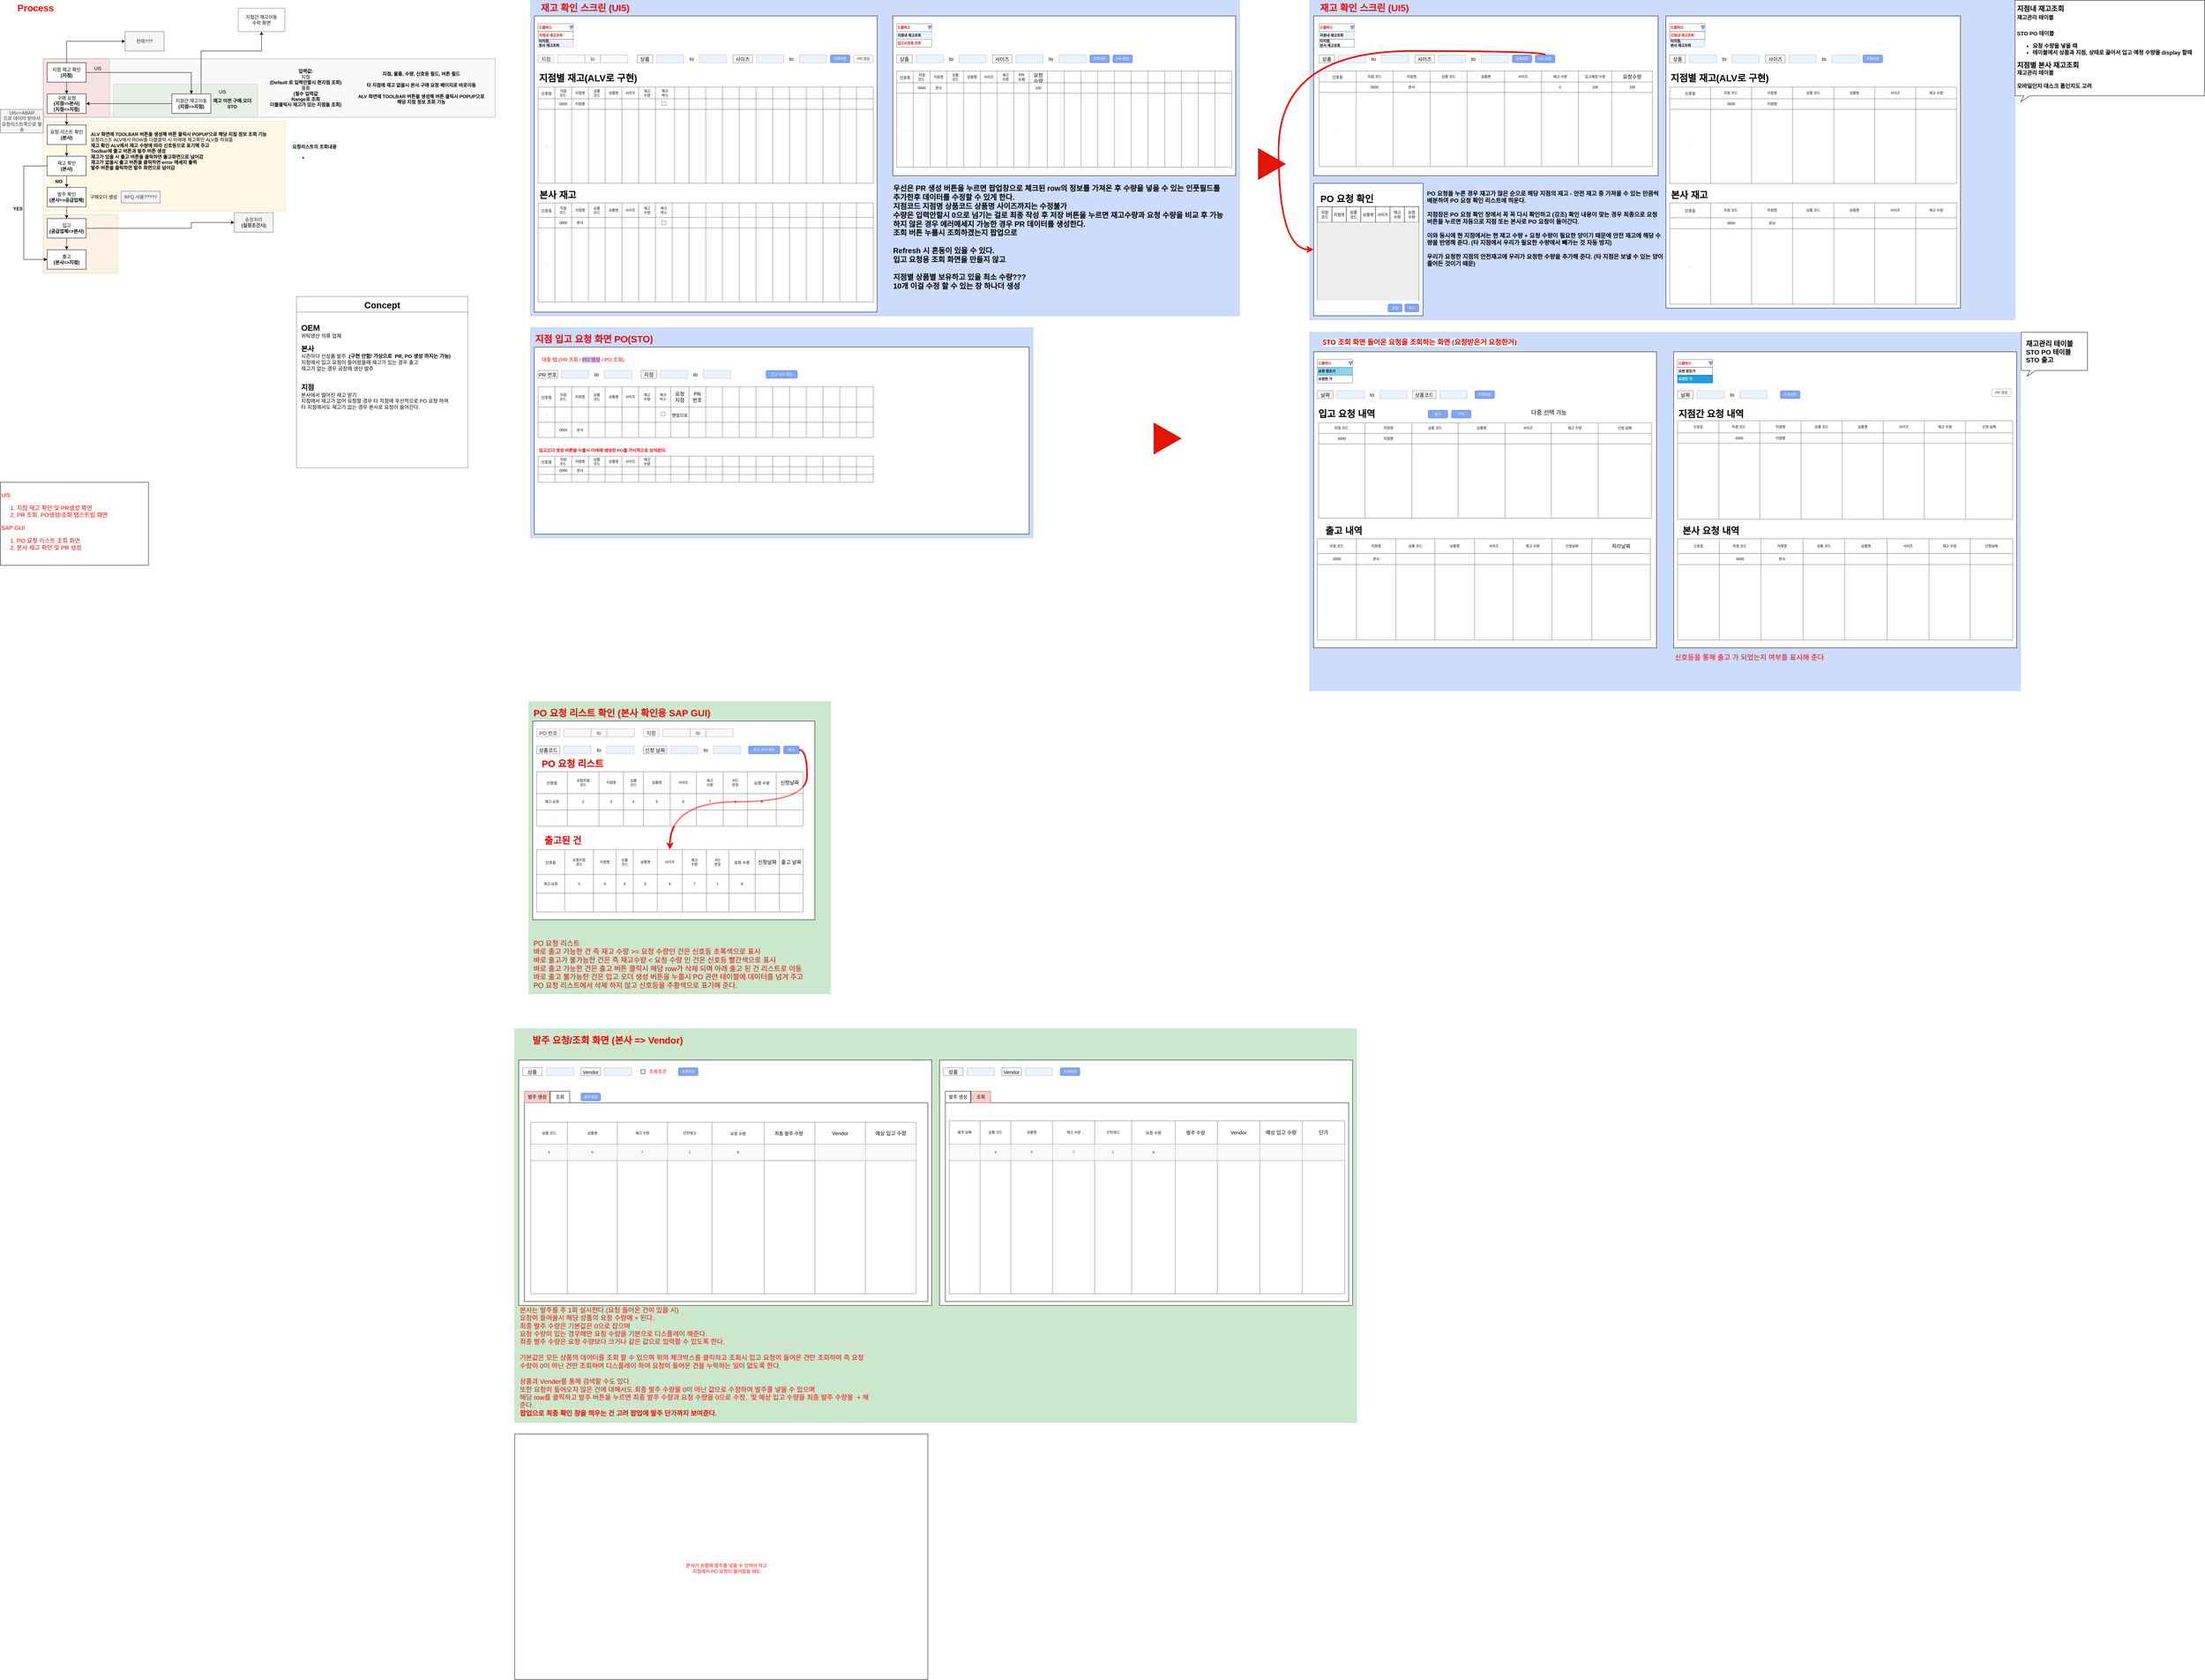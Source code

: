 <mxfile version="16.5.3" type="github">
  <diagram id="YthpjJIEUT-WVK6eMA2h" name="Page-1">
    <mxGraphModel dx="2844" dy="1524" grid="1" gridSize="10" guides="1" tooltips="1" connect="1" arrows="1" fold="1" page="1" pageScale="1" pageWidth="827" pageHeight="1169" background="#FFFFFF" math="0" shadow="0">
      <root>
        <mxCell id="0" />
        <mxCell id="1" parent="0" />
        <mxCell id="64AezN46yXgsowX9vfdy-31" value="" style="text;html=1;strokeColor=#666666;fillColor=#f5f5f5;align=right;verticalAlign=middle;whiteSpace=wrap;rounded=0;opacity=60;fontColor=#333333;" parent="1" vertex="1">
          <mxGeometry x="190" y="190" width="1160" height="150" as="geometry" />
        </mxCell>
        <mxCell id="64AezN46yXgsowX9vfdy-56" value="" style="text;html=1;strokeColor=#b85450;fillColor=#f8cecc;align=center;verticalAlign=middle;whiteSpace=wrap;rounded=0;opacity=50;" parent="1" vertex="1">
          <mxGeometry x="190" y="190" width="170" height="150" as="geometry" />
        </mxCell>
        <mxCell id="64AezN46yXgsowX9vfdy-57" value="" style="text;html=1;strokeColor=#82b366;fillColor=#d5e8d4;align=center;verticalAlign=middle;whiteSpace=wrap;rounded=0;opacity=50;" parent="1" vertex="1">
          <mxGeometry x="370" y="255" width="370" height="85" as="geometry" />
        </mxCell>
        <mxCell id="64AezN46yXgsowX9vfdy-58" value="" style="text;html=1;strokeColor=#d79b00;fillColor=#ffe6cc;align=center;verticalAlign=middle;whiteSpace=wrap;rounded=0;opacity=50;" parent="1" vertex="1">
          <mxGeometry x="190" y="590" width="190" height="150" as="geometry" />
        </mxCell>
        <mxCell id="64AezN46yXgsowX9vfdy-59" value="" style="text;html=1;strokeColor=#d6b656;fillColor=#fff2cc;align=center;verticalAlign=middle;whiteSpace=wrap;rounded=0;opacity=50;" parent="1" vertex="1">
          <mxGeometry x="190" y="350" width="620" height="230" as="geometry" />
        </mxCell>
        <mxCell id="64AezN46yXgsowX9vfdy-60" value="구매 요청&lt;br&gt;&lt;b&gt;(지점=&amp;gt;본사)&lt;br&gt;(지점=&amp;gt;지점)&lt;br&gt;&lt;/b&gt;" style="rounded=0;whiteSpace=wrap;html=1;" parent="1" vertex="1">
          <mxGeometry x="200" y="280" width="100" height="50" as="geometry" />
        </mxCell>
        <mxCell id="64AezN46yXgsowX9vfdy-61" value="요청 리스트 확인&lt;br&gt;&lt;b&gt;(본사)&lt;/b&gt;" style="rounded=0;whiteSpace=wrap;html=1;" parent="1" vertex="1">
          <mxGeometry x="200" y="360" width="100" height="50" as="geometry" />
        </mxCell>
        <mxCell id="64AezN46yXgsowX9vfdy-62" value="재고 확인&lt;br&gt;&lt;b&gt;(본사)&lt;/b&gt;" style="rounded=0;whiteSpace=wrap;html=1;" parent="1" vertex="1">
          <mxGeometry x="200" y="440" width="100" height="50" as="geometry" />
        </mxCell>
        <mxCell id="64AezN46yXgsowX9vfdy-63" value="" style="endArrow=classic;html=1;rounded=0;exitX=0.5;exitY=1;exitDx=0;exitDy=0;entryX=0.5;entryY=0;entryDx=0;entryDy=0;" parent="1" source="64AezN46yXgsowX9vfdy-60" target="64AezN46yXgsowX9vfdy-61" edge="1">
          <mxGeometry width="50" height="50" relative="1" as="geometry">
            <mxPoint x="560" y="500" as="sourcePoint" />
            <mxPoint x="610" y="450" as="targetPoint" />
          </mxGeometry>
        </mxCell>
        <mxCell id="64AezN46yXgsowX9vfdy-64" value="" style="endArrow=classic;html=1;rounded=0;exitX=0.5;exitY=1;exitDx=0;exitDy=0;entryX=0.5;entryY=0;entryDx=0;entryDy=0;" parent="1" source="64AezN46yXgsowX9vfdy-61" target="64AezN46yXgsowX9vfdy-62" edge="1">
          <mxGeometry width="50" height="50" relative="1" as="geometry">
            <mxPoint x="260" y="340" as="sourcePoint" />
            <mxPoint x="260" y="370" as="targetPoint" />
            <Array as="points" />
          </mxGeometry>
        </mxCell>
        <mxCell id="64AezN46yXgsowX9vfdy-65" value="발주 확인&lt;br&gt;&lt;b&gt;(본사=&amp;gt;공급업체)&lt;/b&gt;" style="rounded=0;whiteSpace=wrap;html=1;" parent="1" vertex="1">
          <mxGeometry x="200" y="520" width="100" height="50" as="geometry" />
        </mxCell>
        <mxCell id="64AezN46yXgsowX9vfdy-66" value="" style="endArrow=classic;html=1;rounded=0;exitX=0.5;exitY=1;exitDx=0;exitDy=0;entryX=0.5;entryY=0;entryDx=0;entryDy=0;" parent="1" target="64AezN46yXgsowX9vfdy-65" edge="1">
          <mxGeometry width="50" height="50" relative="1" as="geometry">
            <mxPoint x="250" y="490" as="sourcePoint" />
            <mxPoint x="260" y="450" as="targetPoint" />
            <Array as="points" />
          </mxGeometry>
        </mxCell>
        <mxCell id="NEin0UG-L4B0nALkOUM7-23" style="edgeStyle=orthogonalEdgeStyle;rounded=0;orthogonalLoop=1;jettySize=auto;html=1;exitX=1;exitY=0.5;exitDx=0;exitDy=0;entryX=0;entryY=0.5;entryDx=0;entryDy=0;" parent="1" source="64AezN46yXgsowX9vfdy-67" target="64AezN46yXgsowX9vfdy-77" edge="1">
          <mxGeometry relative="1" as="geometry">
            <Array as="points">
              <mxPoint x="570" y="625" />
              <mxPoint x="570" y="610" />
              <mxPoint x="637" y="610" />
            </Array>
          </mxGeometry>
        </mxCell>
        <mxCell id="64AezN46yXgsowX9vfdy-67" value="입고&lt;br&gt;&lt;b&gt;(공급업체=&amp;gt;본사)&lt;/b&gt;" style="rounded=0;whiteSpace=wrap;html=1;" parent="1" vertex="1">
          <mxGeometry x="200" y="600" width="100" height="50" as="geometry" />
        </mxCell>
        <mxCell id="64AezN46yXgsowX9vfdy-68" value="" style="endArrow=classic;html=1;rounded=0;exitX=0.5;exitY=1;exitDx=0;exitDy=0;entryX=0.5;entryY=0;entryDx=0;entryDy=0;" parent="1" target="64AezN46yXgsowX9vfdy-67" edge="1">
          <mxGeometry width="50" height="50" relative="1" as="geometry">
            <mxPoint x="250" y="570" as="sourcePoint" />
            <mxPoint x="260" y="530" as="targetPoint" />
            <Array as="points" />
          </mxGeometry>
        </mxCell>
        <mxCell id="64AezN46yXgsowX9vfdy-69" value="구매오더 생성" style="text;html=1;strokeColor=none;fillColor=none;align=center;verticalAlign=middle;whiteSpace=wrap;rounded=0;" parent="1" vertex="1">
          <mxGeometry x="300" y="520" width="90" height="50" as="geometry" />
        </mxCell>
        <mxCell id="64AezN46yXgsowX9vfdy-70" value="RFQ 사용?????" style="text;html=1;strokeColor=#666666;fillColor=#f5f5f5;align=center;verticalAlign=middle;whiteSpace=wrap;rounded=0;fontColor=#333333;" parent="1" vertex="1">
          <mxGeometry x="390" y="530" width="100" height="30" as="geometry" />
        </mxCell>
        <mxCell id="64AezN46yXgsowX9vfdy-71" value="출고&lt;br&gt;&lt;b&gt;(본사=&amp;gt;지점)&lt;/b&gt;" style="rounded=0;whiteSpace=wrap;html=1;" parent="1" vertex="1">
          <mxGeometry x="200" y="680" width="100" height="50" as="geometry" />
        </mxCell>
        <mxCell id="64AezN46yXgsowX9vfdy-72" value="" style="endArrow=classic;html=1;rounded=0;exitX=0.5;exitY=1;exitDx=0;exitDy=0;entryX=0.5;entryY=0;entryDx=0;entryDy=0;" parent="1" target="64AezN46yXgsowX9vfdy-71" edge="1">
          <mxGeometry width="50" height="50" relative="1" as="geometry">
            <mxPoint x="250" y="650" as="sourcePoint" />
            <mxPoint x="260" y="610" as="targetPoint" />
            <Array as="points" />
          </mxGeometry>
        </mxCell>
        <mxCell id="64AezN46yXgsowX9vfdy-73" value="지점 재고 확인&lt;br&gt;&lt;b&gt;(지점)&lt;/b&gt;" style="rounded=0;whiteSpace=wrap;html=1;" parent="1" vertex="1">
          <mxGeometry x="200" y="200" width="100" height="50" as="geometry" />
        </mxCell>
        <mxCell id="64AezN46yXgsowX9vfdy-74" value="" style="endArrow=classic;html=1;rounded=0;exitX=0.5;exitY=1;exitDx=0;exitDy=0;entryX=0.5;entryY=0;entryDx=0;entryDy=0;" parent="1" source="64AezN46yXgsowX9vfdy-73" edge="1">
          <mxGeometry width="50" height="50" relative="1" as="geometry">
            <mxPoint x="560" y="420" as="sourcePoint" />
            <mxPoint x="250" y="280" as="targetPoint" />
            <Array as="points">
              <mxPoint x="250" y="270" />
            </Array>
          </mxGeometry>
        </mxCell>
        <mxCell id="NEin0UG-L4B0nALkOUM7-15" style="edgeStyle=orthogonalEdgeStyle;rounded=0;orthogonalLoop=1;jettySize=auto;html=1;exitX=0;exitY=0.5;exitDx=0;exitDy=0;startArrow=none;" parent="1" source="64AezN46yXgsowX9vfdy-75" target="64AezN46yXgsowX9vfdy-60" edge="1">
          <mxGeometry relative="1" as="geometry">
            <Array as="points" />
            <mxPoint x="380" y="305.0" as="sourcePoint" />
          </mxGeometry>
        </mxCell>
        <mxCell id="64AezN46yXgsowX9vfdy-75" value="지점간 재고이동&lt;br&gt;&lt;b&gt;(지점=&amp;gt;지점)&lt;/b&gt;" style="rounded=0;whiteSpace=wrap;html=1;" parent="1" vertex="1">
          <mxGeometry x="520" y="280" width="100" height="50" as="geometry" />
        </mxCell>
        <mxCell id="64AezN46yXgsowX9vfdy-76" value="" style="endArrow=classic;html=1;rounded=0;exitX=1;exitY=0.5;exitDx=0;exitDy=0;entryX=0.5;entryY=0;entryDx=0;entryDy=0;" parent="1" source="64AezN46yXgsowX9vfdy-73" target="64AezN46yXgsowX9vfdy-75" edge="1">
          <mxGeometry width="50" height="50" relative="1" as="geometry">
            <mxPoint x="390" y="250" as="sourcePoint" />
            <mxPoint x="390" y="280" as="targetPoint" />
            <Array as="points">
              <mxPoint x="570" y="225" />
            </Array>
          </mxGeometry>
        </mxCell>
        <mxCell id="64AezN46yXgsowX9vfdy-77" value="송장처리&lt;br&gt;&lt;b&gt;(일정조건시)&lt;/b&gt;" style="rounded=0;whiteSpace=wrap;html=1;fillColor=#f5f5f5;fontColor=#333333;strokeColor=#666666;" parent="1" vertex="1">
          <mxGeometry x="680" y="585" width="100" height="50" as="geometry" />
        </mxCell>
        <mxCell id="64AezN46yXgsowX9vfdy-79" value="" style="endArrow=classic;html=1;rounded=0;exitX=0.5;exitY=0;exitDx=0;exitDy=0;entryX=0;entryY=0.5;entryDx=0;entryDy=0;" parent="1" source="64AezN46yXgsowX9vfdy-73" target="64AezN46yXgsowX9vfdy-80" edge="1">
          <mxGeometry width="50" height="50" relative="1" as="geometry">
            <mxPoint x="560" y="420" as="sourcePoint" />
            <mxPoint x="400" y="120" as="targetPoint" />
            <Array as="points">
              <mxPoint x="250" y="145" />
            </Array>
          </mxGeometry>
        </mxCell>
        <mxCell id="64AezN46yXgsowX9vfdy-80" value="판매???" style="rounded=0;whiteSpace=wrap;html=1;fillColor=#f5f5f5;fontColor=#333333;strokeColor=#666666;" parent="1" vertex="1">
          <mxGeometry x="400" y="120" width="100" height="50" as="geometry" />
        </mxCell>
        <mxCell id="64AezN46yXgsowX9vfdy-81" value="&lt;b&gt;재고 이전 구매 오더&lt;br&gt;STO&lt;/b&gt;" style="text;html=1;strokeColor=none;fillColor=none;align=center;verticalAlign=middle;whiteSpace=wrap;rounded=0;" parent="1" vertex="1">
          <mxGeometry x="620" y="280" width="110" height="50" as="geometry" />
        </mxCell>
        <mxCell id="64AezN46yXgsowX9vfdy-82" value="UI5" style="text;html=1;strokeColor=none;fillColor=none;align=center;verticalAlign=middle;whiteSpace=wrap;rounded=0;" parent="1" vertex="1">
          <mxGeometry x="300" y="200" width="60" height="30" as="geometry" />
        </mxCell>
        <mxCell id="64AezN46yXgsowX9vfdy-83" value="UI5=&amp;gt;ABAP&lt;br&gt;으로 데이터 받아서 요청리스트쪽으로 발송" style="text;html=1;strokeColor=#666666;fillColor=#f5f5f5;align=center;verticalAlign=middle;whiteSpace=wrap;rounded=0;fontColor=#333333;" parent="1" vertex="1">
          <mxGeometry x="80" y="320" width="110" height="60" as="geometry" />
        </mxCell>
        <mxCell id="NEin0UG-L4B0nALkOUM7-1" value="&lt;b&gt;입력값:&lt;br&gt;&lt;/b&gt;지점 &lt;br&gt;&lt;b&gt;(Default 로 입력안할시 현지점 조회)&lt;br&gt;&lt;/b&gt;물품 &lt;br&gt;&lt;b&gt;(필수 입력값&lt;br&gt;Range로 조회&lt;br&gt;더블클릭시 재고가 있는 지점들 조회)&lt;/b&gt;" style="text;html=1;strokeColor=none;fillColor=none;align=center;verticalAlign=middle;whiteSpace=wrap;rounded=0;opacity=50;" parent="1" vertex="1">
          <mxGeometry x="737" y="200" width="253" height="130" as="geometry" />
        </mxCell>
        <mxCell id="NEin0UG-L4B0nALkOUM7-2" value="&lt;b&gt;지점, 물품, 수량, 신호등 필드, 버튼 필드&lt;br&gt;&lt;br&gt;타 지점에 재고 없을시 본사 구매 요청 페이지로 바로이동&lt;br&gt;&lt;br&gt;&lt;/b&gt;&lt;b style=&quot;font-family: &amp;#34;helvetica&amp;#34;&quot;&gt;ALV 화면에 TOOLBAR 버튼을 생성해 버튼 클릭시 POPUP으로 &lt;br&gt;해당 지점 정보 조회 기능&lt;/b&gt;&lt;b&gt;&lt;br&gt;&lt;/b&gt;" style="text;html=1;strokeColor=none;fillColor=none;align=center;verticalAlign=middle;whiteSpace=wrap;rounded=0;opacity=50;" parent="1" vertex="1">
          <mxGeometry x="970" y="205" width="380" height="120" as="geometry" />
        </mxCell>
        <mxCell id="NEin0UG-L4B0nALkOUM7-3" value="&lt;b style=&quot;text-align: center ; font-family: &amp;#34;helvetica&amp;#34;&quot;&gt;ALV 화면에 TOOLBAR 버튼을 생성해 버튼 클릭시 POPUP으로 해당 지점 정보 조회 기능&lt;br&gt;&lt;/b&gt;&lt;span style=&quot;text-align: center&quot;&gt;요청리스트 ALV에서 ROW를 더블클릭 시 아래에 재고확인 ALV를 띄워줌&lt;br&gt;&lt;/span&gt;&lt;b style=&quot;text-align: center ; font-family: &amp;#34;helvetica&amp;#34;&quot;&gt;재고 확인 ALV에서 재고 수량에 따라 신호등으로 표기해 주고&lt;br&gt;Toolbar에 출고 버튼과 발주 버튼 생성&lt;br&gt;재고가 있을 시 출고 버튼을 클릭하면 출고화면으로 넘어감&lt;br&gt;재고가 없을시 출고 버튼을 클릭하면 error 메세지 출력&lt;br&gt;발주 버튼을 클릭하면 발주 화면으로 넘어감&lt;br&gt;&lt;/b&gt;" style="text;whiteSpace=wrap;html=1;" parent="1" vertex="1">
          <mxGeometry x="310" y="370" width="500" height="110" as="geometry" />
        </mxCell>
        <mxCell id="NEin0UG-L4B0nALkOUM7-8" value="UI5" style="text;html=1;strokeColor=none;fillColor=none;align=center;verticalAlign=middle;whiteSpace=wrap;rounded=0;" parent="1" vertex="1">
          <mxGeometry x="620" y="260" width="60" height="30" as="geometry" />
        </mxCell>
        <mxCell id="NEin0UG-L4B0nALkOUM7-9" value="" style="endArrow=classic;html=1;rounded=0;exitX=0;exitY=0.5;exitDx=0;exitDy=0;entryX=0;entryY=0.5;entryDx=0;entryDy=0;" parent="1" source="64AezN46yXgsowX9vfdy-62" target="64AezN46yXgsowX9vfdy-71" edge="1">
          <mxGeometry width="50" height="50" relative="1" as="geometry">
            <mxPoint x="900" y="480" as="sourcePoint" />
            <mxPoint x="950" y="430" as="targetPoint" />
            <Array as="points">
              <mxPoint x="140" y="465" />
              <mxPoint x="140" y="705" />
            </Array>
          </mxGeometry>
        </mxCell>
        <mxCell id="NEin0UG-L4B0nALkOUM7-10" value="&lt;b&gt;NO&lt;/b&gt;&lt;span style=&quot;color: rgba(0 , 0 , 0 , 0) ; font-family: monospace ; font-size: 0px&quot;&gt;%3CmxGraphModel%3E%3Croot%3E%3CmxCell%20id%3D%220%22%2F%3E%3CmxCell%20id%3D%221%22%20parent%3D%220%22%2F%3E%3CmxCell%20id%3D%222%22%20value%3D%22%26lt%3Bb%26gt%3BYES%26lt%3B%2Fb%26gt%3B%22%20style%3D%22text%3Bhtml%3D1%3BstrokeColor%3Dnone%3BfillColor%3Dnone%3Balign%3Dcenter%3BverticalAlign%3Dmiddle%3BwhiteSpace%3Dwrap%3Brounded%3D0%3Bopacity%3D50%3B%22%20vertex%3D%221%22%20parent%3D%221%22%3E%3CmxGeometry%20x%3D%22220%22%20y%3D%22410%22%20width%3D%2260%22%20height%3D%2230%22%20as%3D%22geometry%22%2F%3E%3C%2FmxCell%3E%3C%2Froot%3E%3C%2FmxGraphModel%3E&lt;/span&gt;&lt;span style=&quot;color: rgba(0 , 0 , 0 , 0) ; font-family: monospace ; font-size: 0px&quot;&gt;%3CmxGraphModel%3E%3Croot%3E%3CmxCell%20id%3D%220%22%2F%3E%3CmxCell%20id%3D%221%22%20parent%3D%220%22%2F%3E%3CmxCell%20id%3D%222%22%20value%3D%22%26lt%3Bb%26gt%3BYES%26lt%3B%2Fb%26gt%3B%22%20style%3D%22text%3Bhtml%3D1%3BstrokeColor%3Dnone%3BfillColor%3Dnone%3Balign%3Dcenter%3BverticalAlign%3Dmiddle%3BwhiteSpace%3Dwrap%3Brounded%3D0%3Bopacity%3D50%3B%22%20vertex%3D%221%22%20parent%3D%221%22%3E%3CmxGeometry%20x%3D%22220%22%20y%3D%22410%22%20width%3D%2260%22%20height%3D%2230%22%20as%3D%22geometry%22%2F%3E%3C%2FmxCell%3E%3C%2Froot%3E%3C%2FmxGraphModel%3E&lt;/span&gt;&lt;span style=&quot;color: rgba(0 , 0 , 0 , 0) ; font-family: monospace ; font-size: 0px&quot;&gt;%3CmxGraphModel%3E%3Croot%3E%3CmxCell%20id%3D%220%22%2F%3E%3CmxCell%20id%3D%221%22%20parent%3D%220%22%2F%3E%3CmxCell%20id%3D%222%22%20value%3D%22%26lt%3Bb%26gt%3BYES%26lt%3B%2Fb%26gt%3B%22%20style%3D%22text%3Bhtml%3D1%3BstrokeColor%3Dnone%3BfillColor%3Dnone%3Balign%3Dcenter%3BverticalAlign%3Dmiddle%3BwhiteSpace%3Dwrap%3Brounded%3D0%3Bopacity%3D50%3B%22%20vertex%3D%221%22%20parent%3D%221%22%3E%3CmxGeometry%20x%3D%22220%22%20y%3D%22410%22%20width%3D%2260%22%20height%3D%2230%22%20as%3D%22geometry%22%2F%3E%3C%2FmxCell%3E%3C%2Froot%3E%3C%2FmxGraphModel%3E&lt;/span&gt;" style="text;html=1;strokeColor=none;fillColor=none;align=center;verticalAlign=middle;whiteSpace=wrap;rounded=0;opacity=50;" parent="1" vertex="1">
          <mxGeometry x="200" y="490" width="60" height="30" as="geometry" />
        </mxCell>
        <mxCell id="NEin0UG-L4B0nALkOUM7-14" value="&lt;b&gt;YES&lt;/b&gt;" style="text;html=1;strokeColor=none;fillColor=none;align=center;verticalAlign=middle;whiteSpace=wrap;rounded=0;opacity=50;" parent="1" vertex="1">
          <mxGeometry x="100" y="560" width="50" height="30" as="geometry" />
        </mxCell>
        <mxCell id="NEin0UG-L4B0nALkOUM7-25" value="&lt;b&gt;요청리스트의 조회내용&lt;/b&gt;&lt;br&gt;&lt;ul&gt;&lt;li&gt;&lt;b&gt;&lt;br&gt;&lt;/b&gt;&lt;/li&gt;&lt;/ul&gt;" style="text;html=1;strokeColor=none;fillColor=none;align=left;verticalAlign=middle;whiteSpace=wrap;rounded=0;opacity=50;" parent="1" vertex="1">
          <mxGeometry x="827" y="360" width="283" height="150" as="geometry" />
        </mxCell>
        <mxCell id="NEin0UG-L4B0nALkOUM7-28" value="지점간 재고이동 &lt;br&gt;수락 화면" style="rounded=0;whiteSpace=wrap;html=1;opacity=50;" parent="1" vertex="1">
          <mxGeometry x="690" y="60" width="120" height="60" as="geometry" />
        </mxCell>
        <mxCell id="NEin0UG-L4B0nALkOUM7-31" value="Concept" style="swimlane;rounded=0;fontSize=23;opacity=50;startSize=40;" parent="1" vertex="1">
          <mxGeometry x="840" y="800" width="440" height="440" as="geometry" />
        </mxCell>
        <mxCell id="NEin0UG-L4B0nALkOUM7-32" value="&lt;font style=&quot;font-size: 21px&quot;&gt;&lt;b&gt;OEM&lt;/b&gt;&lt;/font&gt;&lt;br&gt;위탁생산 의류 업체&lt;br&gt;&lt;br&gt;&lt;font style=&quot;font-size: 18px&quot;&gt;&lt;b&gt;본사&lt;br&gt;&lt;/b&gt;&lt;/font&gt;시즌마다 신상품 발주&amp;nbsp; &lt;b&gt;(구현 안함/ 가상으로&amp;nbsp; PR, PO 생성 까지는 가능)&amp;nbsp;&lt;/b&gt;&lt;br&gt;지점에서 입고 요청이 들어왔을때 재고가 있는 경우 출고&amp;nbsp;&lt;br&gt;재고가 없는 경우 공장에 생산 발주&lt;br&gt;&lt;br&gt;&lt;br&gt;&lt;font style=&quot;font-size: 18px&quot;&gt;&lt;b&gt;지점&lt;/b&gt;&lt;br&gt;&lt;/font&gt;본사에서 떨어진 재고 받기&lt;br&gt;지점에서 재고가 없어 요청할 경우 타 지점에 우선적으로 PO 요청 하며&lt;br&gt;타 지점에서도 재고가 없는 경우 본사로 요청이 들어간다." style="text;html=1;align=left;verticalAlign=middle;resizable=0;points=[];autosize=1;strokeColor=none;fillColor=none;fontSize=13;" parent="NEin0UG-L4B0nALkOUM7-31" vertex="1">
          <mxGeometry x="10" y="70" width="430" height="220" as="geometry" />
        </mxCell>
        <mxCell id="NEin0UG-L4B0nALkOUM7-462" value="&lt;font color=&quot;#ff0000&quot;&gt;Process&lt;/font&gt;" style="text;strokeColor=none;fillColor=none;html=1;fontSize=24;fontStyle=1;verticalAlign=middle;align=center;rounded=0;fontColor=#050000;opacity=50;" parent="1" vertex="1">
          <mxGeometry x="120" y="40" width="100" height="40" as="geometry" />
        </mxCell>
        <mxCell id="NEin0UG-L4B0nALkOUM7-465" value="" style="text;html=1;strokeColor=#001DBC;fillColor=#0050ef;align=center;verticalAlign=middle;whiteSpace=wrap;rounded=0;opacity=20;fontColor=#ffffff;" parent="1" vertex="1">
          <mxGeometry x="1440" y="40" width="1820" height="810" as="geometry" />
        </mxCell>
        <mxCell id="NEin0UG-L4B0nALkOUM7-468" value="" style="rounded=0;whiteSpace=wrap;html=1;fontSize=18;" parent="1" vertex="1">
          <mxGeometry x="1450" y="80" width="880" height="760" as="geometry" />
        </mxCell>
        <mxCell id="NEin0UG-L4B0nALkOUM7-469" value="&lt;font style=&quot;font-size: 13px&quot;&gt;지점&lt;/font&gt;" style="rounded=0;whiteSpace=wrap;html=1;fontSize=18;opacity=50;fillColor=#f5f5f5;fontColor=#333333;strokeColor=#666666;" parent="1" vertex="1">
          <mxGeometry x="1460" y="180" width="40" height="20" as="geometry" />
        </mxCell>
        <mxCell id="NEin0UG-L4B0nALkOUM7-470" value="&lt;span style=&quot;font-size: 13px&quot;&gt;상품&lt;/span&gt;" style="rounded=0;whiteSpace=wrap;html=1;fontSize=18;opacity=50;" parent="1" vertex="1">
          <mxGeometry x="1714" y="180" width="40" height="20" as="geometry" />
        </mxCell>
        <mxCell id="NEin0UG-L4B0nALkOUM7-471" value="" style="rounded=0;whiteSpace=wrap;html=1;fontSize=13;opacity=50;fillColor=#dae8fc;strokeColor=#6c8ebf;" parent="1" vertex="1">
          <mxGeometry x="1764" y="180" width="70" height="20" as="geometry" />
        </mxCell>
        <mxCell id="NEin0UG-L4B0nALkOUM7-472" value="" style="rounded=0;whiteSpace=wrap;html=1;fontSize=13;opacity=50;fillColor=#dae8fc;strokeColor=#6c8ebf;" parent="1" vertex="1">
          <mxGeometry x="1874" y="180" width="70" height="20" as="geometry" />
        </mxCell>
        <mxCell id="NEin0UG-L4B0nALkOUM7-473" value="to" style="text;html=1;strokeColor=none;fillColor=none;align=center;verticalAlign=middle;whiteSpace=wrap;rounded=0;fontSize=13;opacity=50;" parent="1" vertex="1">
          <mxGeometry x="1834" y="180" width="40" height="20" as="geometry" />
        </mxCell>
        <mxCell id="NEin0UG-L4B0nALkOUM7-474" value="" style="rounded=0;whiteSpace=wrap;html=1;fontSize=13;opacity=50;fillColor=#f5f5f5;strokeColor=#666666;fontColor=#333333;" parent="1" vertex="1">
          <mxGeometry x="1510" y="180" width="70" height="20" as="geometry" />
        </mxCell>
        <mxCell id="NEin0UG-L4B0nALkOUM7-475" value="" style="rounded=0;whiteSpace=wrap;html=1;fontSize=13;opacity=50;fillColor=#f5f5f5;strokeColor=#666666;fontColor=#333333;" parent="1" vertex="1">
          <mxGeometry x="1620" y="180" width="70" height="20" as="geometry" />
        </mxCell>
        <mxCell id="NEin0UG-L4B0nALkOUM7-476" value="to" style="text;html=1;strokeColor=#666666;fillColor=#f5f5f5;align=center;verticalAlign=middle;whiteSpace=wrap;rounded=0;fontSize=13;opacity=50;fontColor=#333333;" parent="1" vertex="1">
          <mxGeometry x="1580" y="180" width="40" height="20" as="geometry" />
        </mxCell>
        <mxCell id="NEin0UG-L4B0nALkOUM7-477" value="&lt;span style=&quot;font-size: 13px&quot;&gt;사이즈&lt;/span&gt;" style="rounded=0;whiteSpace=wrap;html=1;fontSize=18;opacity=50;" parent="1" vertex="1">
          <mxGeometry x="1960" y="180" width="50" height="20" as="geometry" />
        </mxCell>
        <mxCell id="NEin0UG-L4B0nALkOUM7-478" value="" style="rounded=0;whiteSpace=wrap;html=1;fontSize=13;opacity=50;fillColor=#dae8fc;strokeColor=#6c8ebf;" parent="1" vertex="1">
          <mxGeometry x="2020" y="180" width="70" height="20" as="geometry" />
        </mxCell>
        <mxCell id="NEin0UG-L4B0nALkOUM7-479" value="" style="rounded=0;whiteSpace=wrap;html=1;fontSize=13;opacity=50;fillColor=#dae8fc;strokeColor=#6c8ebf;" parent="1" vertex="1">
          <mxGeometry x="2130" y="180" width="70" height="20" as="geometry" />
        </mxCell>
        <mxCell id="NEin0UG-L4B0nALkOUM7-480" value="to" style="text;html=1;strokeColor=none;fillColor=none;align=center;verticalAlign=middle;whiteSpace=wrap;rounded=0;fontSize=13;opacity=50;" parent="1" vertex="1">
          <mxGeometry x="2090" y="180" width="40" height="20" as="geometry" />
        </mxCell>
        <mxCell id="NEin0UG-L4B0nALkOUM7-481" value="" style="shape=table;startSize=0;container=1;collapsible=0;childLayout=tableLayout;rounded=0;fontSize=13;opacity=50;" parent="1" vertex="1">
          <mxGeometry x="1460" y="262.5" width="860" height="247" as="geometry" />
        </mxCell>
        <mxCell id="NEin0UG-L4B0nALkOUM7-482" value="" style="shape=tableRow;horizontal=0;startSize=0;swimlaneHead=0;swimlaneBody=0;top=0;left=0;bottom=0;right=0;collapsible=0;dropTarget=0;fillColor=none;points=[[0,0.5],[1,0.5]];portConstraint=eastwest;rounded=0;fontSize=13;opacity=50;" parent="NEin0UG-L4B0nALkOUM7-481" vertex="1">
          <mxGeometry width="860" height="30" as="geometry" />
        </mxCell>
        <mxCell id="NEin0UG-L4B0nALkOUM7-483" value="&lt;font style=&quot;font-size: 10px&quot;&gt;신호등&lt;/font&gt;" style="shape=partialRectangle;html=1;whiteSpace=wrap;connectable=0;overflow=hidden;fillColor=none;top=0;left=0;bottom=0;right=0;pointerEvents=1;rounded=0;fontSize=13;opacity=50;" parent="NEin0UG-L4B0nALkOUM7-482" vertex="1">
          <mxGeometry width="43" height="30" as="geometry">
            <mxRectangle width="43" height="30" as="alternateBounds" />
          </mxGeometry>
        </mxCell>
        <mxCell id="NEin0UG-L4B0nALkOUM7-484" value="지점&lt;br&gt;코드&lt;span style=&quot;white-space: pre&quot;&gt; &lt;/span&gt;" style="shape=partialRectangle;html=1;whiteSpace=wrap;connectable=0;overflow=hidden;fillColor=none;top=0;left=0;bottom=0;right=0;pointerEvents=1;rounded=0;fontSize=9;opacity=50;" parent="NEin0UG-L4B0nALkOUM7-482" vertex="1">
          <mxGeometry x="43" width="43" height="30" as="geometry">
            <mxRectangle width="43" height="30" as="alternateBounds" />
          </mxGeometry>
        </mxCell>
        <mxCell id="NEin0UG-L4B0nALkOUM7-485" value="지점명" style="shape=partialRectangle;html=1;whiteSpace=wrap;connectable=0;overflow=hidden;fillColor=none;top=0;left=0;bottom=0;right=0;pointerEvents=1;rounded=0;fontSize=9;opacity=50;" parent="NEin0UG-L4B0nALkOUM7-482" vertex="1">
          <mxGeometry x="86" width="43" height="30" as="geometry">
            <mxRectangle width="43" height="30" as="alternateBounds" />
          </mxGeometry>
        </mxCell>
        <mxCell id="NEin0UG-L4B0nALkOUM7-486" value="상품&lt;br&gt;코드" style="shape=partialRectangle;html=1;whiteSpace=wrap;connectable=0;overflow=hidden;fillColor=none;top=0;left=0;bottom=0;right=0;pointerEvents=1;rounded=0;fontSize=9;opacity=50;" parent="NEin0UG-L4B0nALkOUM7-482" vertex="1">
          <mxGeometry x="129" width="43" height="30" as="geometry">
            <mxRectangle width="43" height="30" as="alternateBounds" />
          </mxGeometry>
        </mxCell>
        <mxCell id="NEin0UG-L4B0nALkOUM7-487" value="상품명" style="shape=partialRectangle;html=1;whiteSpace=wrap;connectable=0;overflow=hidden;fillColor=none;top=0;left=0;bottom=0;right=0;pointerEvents=1;rounded=0;fontSize=9;opacity=50;" parent="NEin0UG-L4B0nALkOUM7-482" vertex="1">
          <mxGeometry x="172" width="43" height="30" as="geometry">
            <mxRectangle width="43" height="30" as="alternateBounds" />
          </mxGeometry>
        </mxCell>
        <mxCell id="NEin0UG-L4B0nALkOUM7-488" value="사이즈" style="shape=partialRectangle;html=1;whiteSpace=wrap;connectable=0;overflow=hidden;fillColor=none;top=0;left=0;bottom=0;right=0;pointerEvents=1;rounded=0;fontSize=9;opacity=50;" parent="NEin0UG-L4B0nALkOUM7-482" vertex="1">
          <mxGeometry x="215" width="43" height="30" as="geometry">
            <mxRectangle width="43" height="30" as="alternateBounds" />
          </mxGeometry>
        </mxCell>
        <mxCell id="NEin0UG-L4B0nALkOUM7-489" value="재고&lt;br&gt;수량" style="shape=partialRectangle;html=1;whiteSpace=wrap;connectable=0;overflow=hidden;fillColor=none;top=0;left=0;bottom=0;right=0;pointerEvents=1;rounded=0;fontSize=9;opacity=50;" parent="NEin0UG-L4B0nALkOUM7-482" vertex="1">
          <mxGeometry x="258" width="43" height="30" as="geometry">
            <mxRectangle width="43" height="30" as="alternateBounds" />
          </mxGeometry>
        </mxCell>
        <mxCell id="NEin0UG-L4B0nALkOUM7-490" value="체크&lt;br&gt;박스" style="shape=partialRectangle;html=1;whiteSpace=wrap;connectable=0;overflow=hidden;fillColor=none;top=0;left=0;bottom=0;right=0;pointerEvents=1;rounded=0;fontSize=9;opacity=50;" parent="NEin0UG-L4B0nALkOUM7-482" vertex="1">
          <mxGeometry x="301" width="49" height="30" as="geometry">
            <mxRectangle width="49" height="30" as="alternateBounds" />
          </mxGeometry>
        </mxCell>
        <mxCell id="NEin0UG-L4B0nALkOUM7-491" value="&lt;font size=&quot;1&quot;&gt;&lt;br&gt;&lt;/font&gt;" style="shape=partialRectangle;html=1;whiteSpace=wrap;connectable=0;overflow=hidden;fillColor=none;top=0;left=0;bottom=0;right=0;pointerEvents=1;rounded=0;fontSize=13;opacity=50;" parent="NEin0UG-L4B0nALkOUM7-482" vertex="1">
          <mxGeometry x="350" width="37" height="30" as="geometry">
            <mxRectangle width="37" height="30" as="alternateBounds" />
          </mxGeometry>
        </mxCell>
        <mxCell id="NEin0UG-L4B0nALkOUM7-492" value="" style="shape=partialRectangle;html=1;whiteSpace=wrap;connectable=0;overflow=hidden;fillColor=none;top=0;left=0;bottom=0;right=0;pointerEvents=1;rounded=0;fontSize=13;opacity=50;" parent="NEin0UG-L4B0nALkOUM7-482" vertex="1">
          <mxGeometry x="387" width="43" height="30" as="geometry">
            <mxRectangle width="43" height="30" as="alternateBounds" />
          </mxGeometry>
        </mxCell>
        <mxCell id="NEin0UG-L4B0nALkOUM7-493" value="" style="shape=partialRectangle;html=1;whiteSpace=wrap;connectable=0;overflow=hidden;fillColor=none;top=0;left=0;bottom=0;right=0;pointerEvents=1;rounded=0;fontSize=13;opacity=50;" parent="NEin0UG-L4B0nALkOUM7-482" vertex="1">
          <mxGeometry x="430" width="43" height="30" as="geometry">
            <mxRectangle width="43" height="30" as="alternateBounds" />
          </mxGeometry>
        </mxCell>
        <mxCell id="NEin0UG-L4B0nALkOUM7-494" value="" style="shape=partialRectangle;html=1;whiteSpace=wrap;connectable=0;overflow=hidden;fillColor=none;top=0;left=0;bottom=0;right=0;pointerEvents=1;rounded=0;fontSize=13;opacity=50;" parent="NEin0UG-L4B0nALkOUM7-482" vertex="1">
          <mxGeometry x="473" width="43" height="30" as="geometry">
            <mxRectangle width="43" height="30" as="alternateBounds" />
          </mxGeometry>
        </mxCell>
        <mxCell id="NEin0UG-L4B0nALkOUM7-495" value="" style="shape=partialRectangle;html=1;whiteSpace=wrap;connectable=0;overflow=hidden;fillColor=none;top=0;left=0;bottom=0;right=0;pointerEvents=1;rounded=0;fontSize=13;opacity=50;" parent="NEin0UG-L4B0nALkOUM7-482" vertex="1">
          <mxGeometry x="516" width="43" height="30" as="geometry">
            <mxRectangle width="43" height="30" as="alternateBounds" />
          </mxGeometry>
        </mxCell>
        <mxCell id="NEin0UG-L4B0nALkOUM7-496" value="" style="shape=partialRectangle;html=1;whiteSpace=wrap;connectable=0;overflow=hidden;fillColor=none;top=0;left=0;bottom=0;right=0;pointerEvents=1;rounded=0;fontSize=13;opacity=50;" parent="NEin0UG-L4B0nALkOUM7-482" vertex="1">
          <mxGeometry x="559" width="43" height="30" as="geometry">
            <mxRectangle width="43" height="30" as="alternateBounds" />
          </mxGeometry>
        </mxCell>
        <mxCell id="NEin0UG-L4B0nALkOUM7-497" value="" style="shape=partialRectangle;html=1;whiteSpace=wrap;connectable=0;overflow=hidden;fillColor=none;top=0;left=0;bottom=0;right=0;pointerEvents=1;rounded=0;fontSize=13;opacity=50;" parent="NEin0UG-L4B0nALkOUM7-482" vertex="1">
          <mxGeometry x="602" width="43" height="30" as="geometry">
            <mxRectangle width="43" height="30" as="alternateBounds" />
          </mxGeometry>
        </mxCell>
        <mxCell id="NEin0UG-L4B0nALkOUM7-498" value="" style="shape=partialRectangle;html=1;whiteSpace=wrap;connectable=0;overflow=hidden;fillColor=none;top=0;left=0;bottom=0;right=0;pointerEvents=1;rounded=0;fontSize=13;opacity=50;" parent="NEin0UG-L4B0nALkOUM7-482" vertex="1">
          <mxGeometry x="645" width="43" height="30" as="geometry">
            <mxRectangle width="43" height="30" as="alternateBounds" />
          </mxGeometry>
        </mxCell>
        <mxCell id="NEin0UG-L4B0nALkOUM7-499" value="" style="shape=partialRectangle;html=1;whiteSpace=wrap;connectable=0;overflow=hidden;fillColor=none;top=0;left=0;bottom=0;right=0;pointerEvents=1;rounded=0;fontSize=13;opacity=50;" parent="NEin0UG-L4B0nALkOUM7-482" vertex="1">
          <mxGeometry x="688" width="43" height="30" as="geometry">
            <mxRectangle width="43" height="30" as="alternateBounds" />
          </mxGeometry>
        </mxCell>
        <mxCell id="NEin0UG-L4B0nALkOUM7-500" value="" style="shape=partialRectangle;html=1;whiteSpace=wrap;connectable=0;overflow=hidden;fillColor=none;top=0;left=0;bottom=0;right=0;pointerEvents=1;rounded=0;fontSize=13;opacity=50;" parent="NEin0UG-L4B0nALkOUM7-482" vertex="1">
          <mxGeometry x="731" width="43" height="30" as="geometry">
            <mxRectangle width="43" height="30" as="alternateBounds" />
          </mxGeometry>
        </mxCell>
        <mxCell id="NEin0UG-L4B0nALkOUM7-501" value="" style="shape=partialRectangle;html=1;whiteSpace=wrap;connectable=0;overflow=hidden;fillColor=none;top=0;left=0;bottom=0;right=0;pointerEvents=1;rounded=0;fontSize=13;opacity=50;" parent="NEin0UG-L4B0nALkOUM7-482" vertex="1">
          <mxGeometry x="774" width="43" height="30" as="geometry">
            <mxRectangle width="43" height="30" as="alternateBounds" />
          </mxGeometry>
        </mxCell>
        <mxCell id="NEin0UG-L4B0nALkOUM7-502" value="" style="shape=partialRectangle;html=1;whiteSpace=wrap;connectable=0;overflow=hidden;fillColor=none;top=0;left=0;bottom=0;right=0;pointerEvents=1;rounded=0;fontSize=13;opacity=50;" parent="NEin0UG-L4B0nALkOUM7-482" vertex="1">
          <mxGeometry x="817" width="43" height="30" as="geometry">
            <mxRectangle width="43" height="30" as="alternateBounds" />
          </mxGeometry>
        </mxCell>
        <mxCell id="NEin0UG-L4B0nALkOUM7-503" value="" style="shape=tableRow;horizontal=0;startSize=0;swimlaneHead=0;swimlaneBody=0;top=0;left=0;bottom=0;right=0;collapsible=0;dropTarget=0;fillColor=none;points=[[0,0.5],[1,0.5]];portConstraint=eastwest;rounded=0;fontSize=9;opacity=50;" parent="NEin0UG-L4B0nALkOUM7-481" vertex="1">
          <mxGeometry y="30" width="860" height="27" as="geometry" />
        </mxCell>
        <mxCell id="NEin0UG-L4B0nALkOUM7-504" value="" style="shape=partialRectangle;html=1;whiteSpace=wrap;connectable=0;overflow=hidden;fillColor=none;top=0;left=0;bottom=0;right=0;pointerEvents=1;rounded=0;fontSize=9;opacity=50;" parent="NEin0UG-L4B0nALkOUM7-503" vertex="1">
          <mxGeometry width="43" height="27" as="geometry">
            <mxRectangle width="43" height="27" as="alternateBounds" />
          </mxGeometry>
        </mxCell>
        <mxCell id="NEin0UG-L4B0nALkOUM7-505" value="0000" style="shape=partialRectangle;html=1;whiteSpace=wrap;connectable=0;overflow=hidden;fillColor=none;top=0;left=0;bottom=0;right=0;pointerEvents=1;rounded=0;fontSize=9;opacity=50;" parent="NEin0UG-L4B0nALkOUM7-503" vertex="1">
          <mxGeometry x="43" width="43" height="27" as="geometry">
            <mxRectangle width="43" height="27" as="alternateBounds" />
          </mxGeometry>
        </mxCell>
        <mxCell id="NEin0UG-L4B0nALkOUM7-506" value="지점명" style="shape=partialRectangle;html=1;whiteSpace=wrap;connectable=0;overflow=hidden;fillColor=none;top=0;left=0;bottom=0;right=0;pointerEvents=1;rounded=0;fontSize=9;opacity=50;" parent="NEin0UG-L4B0nALkOUM7-503" vertex="1">
          <mxGeometry x="86" width="43" height="27" as="geometry">
            <mxRectangle width="43" height="27" as="alternateBounds" />
          </mxGeometry>
        </mxCell>
        <mxCell id="NEin0UG-L4B0nALkOUM7-507" value="" style="shape=partialRectangle;html=1;whiteSpace=wrap;connectable=0;overflow=hidden;fillColor=none;top=0;left=0;bottom=0;right=0;pointerEvents=1;rounded=0;fontSize=9;opacity=50;" parent="NEin0UG-L4B0nALkOUM7-503" vertex="1">
          <mxGeometry x="129" width="43" height="27" as="geometry">
            <mxRectangle width="43" height="27" as="alternateBounds" />
          </mxGeometry>
        </mxCell>
        <mxCell id="NEin0UG-L4B0nALkOUM7-508" value="" style="shape=partialRectangle;html=1;whiteSpace=wrap;connectable=0;overflow=hidden;fillColor=none;top=0;left=0;bottom=0;right=0;pointerEvents=1;rounded=0;fontSize=9;opacity=50;" parent="NEin0UG-L4B0nALkOUM7-503" vertex="1">
          <mxGeometry x="172" width="43" height="27" as="geometry">
            <mxRectangle width="43" height="27" as="alternateBounds" />
          </mxGeometry>
        </mxCell>
        <mxCell id="NEin0UG-L4B0nALkOUM7-509" value="" style="shape=partialRectangle;html=1;whiteSpace=wrap;connectable=0;overflow=hidden;fillColor=none;top=0;left=0;bottom=0;right=0;pointerEvents=1;rounded=0;fontSize=9;opacity=50;" parent="NEin0UG-L4B0nALkOUM7-503" vertex="1">
          <mxGeometry x="215" width="43" height="27" as="geometry">
            <mxRectangle width="43" height="27" as="alternateBounds" />
          </mxGeometry>
        </mxCell>
        <mxCell id="NEin0UG-L4B0nALkOUM7-510" value="" style="shape=partialRectangle;html=1;whiteSpace=wrap;connectable=0;overflow=hidden;fillColor=none;top=0;left=0;bottom=0;right=0;pointerEvents=1;rounded=0;fontSize=9;opacity=50;" parent="NEin0UG-L4B0nALkOUM7-503" vertex="1">
          <mxGeometry x="258" width="43" height="27" as="geometry">
            <mxRectangle width="43" height="27" as="alternateBounds" />
          </mxGeometry>
        </mxCell>
        <mxCell id="NEin0UG-L4B0nALkOUM7-511" value="" style="shape=partialRectangle;html=1;whiteSpace=wrap;connectable=0;overflow=hidden;fillColor=none;top=0;left=0;bottom=0;right=0;pointerEvents=1;rounded=0;fontSize=9;opacity=50;" parent="NEin0UG-L4B0nALkOUM7-503" vertex="1">
          <mxGeometry x="301" width="49" height="27" as="geometry">
            <mxRectangle width="49" height="27" as="alternateBounds" />
          </mxGeometry>
        </mxCell>
        <mxCell id="NEin0UG-L4B0nALkOUM7-512" value="" style="shape=partialRectangle;html=1;whiteSpace=wrap;connectable=0;overflow=hidden;fillColor=none;top=0;left=0;bottom=0;right=0;pointerEvents=1;rounded=0;fontSize=9;opacity=50;" parent="NEin0UG-L4B0nALkOUM7-503" vertex="1">
          <mxGeometry x="350" width="37" height="27" as="geometry">
            <mxRectangle width="37" height="27" as="alternateBounds" />
          </mxGeometry>
        </mxCell>
        <mxCell id="NEin0UG-L4B0nALkOUM7-513" value="" style="shape=partialRectangle;html=1;whiteSpace=wrap;connectable=0;overflow=hidden;fillColor=none;top=0;left=0;bottom=0;right=0;pointerEvents=1;rounded=0;fontSize=9;opacity=50;" parent="NEin0UG-L4B0nALkOUM7-503" vertex="1">
          <mxGeometry x="387" width="43" height="27" as="geometry">
            <mxRectangle width="43" height="27" as="alternateBounds" />
          </mxGeometry>
        </mxCell>
        <mxCell id="NEin0UG-L4B0nALkOUM7-514" value="" style="shape=partialRectangle;html=1;whiteSpace=wrap;connectable=0;overflow=hidden;fillColor=none;top=0;left=0;bottom=0;right=0;pointerEvents=1;rounded=0;fontSize=9;opacity=50;" parent="NEin0UG-L4B0nALkOUM7-503" vertex="1">
          <mxGeometry x="430" width="43" height="27" as="geometry">
            <mxRectangle width="43" height="27" as="alternateBounds" />
          </mxGeometry>
        </mxCell>
        <mxCell id="NEin0UG-L4B0nALkOUM7-515" value="" style="shape=partialRectangle;html=1;whiteSpace=wrap;connectable=0;overflow=hidden;fillColor=none;top=0;left=0;bottom=0;right=0;pointerEvents=1;rounded=0;fontSize=9;opacity=50;" parent="NEin0UG-L4B0nALkOUM7-503" vertex="1">
          <mxGeometry x="473" width="43" height="27" as="geometry">
            <mxRectangle width="43" height="27" as="alternateBounds" />
          </mxGeometry>
        </mxCell>
        <mxCell id="NEin0UG-L4B0nALkOUM7-516" value="" style="shape=partialRectangle;html=1;whiteSpace=wrap;connectable=0;overflow=hidden;fillColor=none;top=0;left=0;bottom=0;right=0;pointerEvents=1;rounded=0;fontSize=9;opacity=50;" parent="NEin0UG-L4B0nALkOUM7-503" vertex="1">
          <mxGeometry x="516" width="43" height="27" as="geometry">
            <mxRectangle width="43" height="27" as="alternateBounds" />
          </mxGeometry>
        </mxCell>
        <mxCell id="NEin0UG-L4B0nALkOUM7-517" value="" style="shape=partialRectangle;html=1;whiteSpace=wrap;connectable=0;overflow=hidden;fillColor=none;top=0;left=0;bottom=0;right=0;pointerEvents=1;rounded=0;fontSize=9;opacity=50;" parent="NEin0UG-L4B0nALkOUM7-503" vertex="1">
          <mxGeometry x="559" width="43" height="27" as="geometry">
            <mxRectangle width="43" height="27" as="alternateBounds" />
          </mxGeometry>
        </mxCell>
        <mxCell id="NEin0UG-L4B0nALkOUM7-518" value="" style="shape=partialRectangle;html=1;whiteSpace=wrap;connectable=0;overflow=hidden;fillColor=none;top=0;left=0;bottom=0;right=0;pointerEvents=1;rounded=0;fontSize=9;opacity=50;" parent="NEin0UG-L4B0nALkOUM7-503" vertex="1">
          <mxGeometry x="602" width="43" height="27" as="geometry">
            <mxRectangle width="43" height="27" as="alternateBounds" />
          </mxGeometry>
        </mxCell>
        <mxCell id="NEin0UG-L4B0nALkOUM7-519" value="" style="shape=partialRectangle;html=1;whiteSpace=wrap;connectable=0;overflow=hidden;fillColor=none;top=0;left=0;bottom=0;right=0;pointerEvents=1;rounded=0;fontSize=9;opacity=50;" parent="NEin0UG-L4B0nALkOUM7-503" vertex="1">
          <mxGeometry x="645" width="43" height="27" as="geometry">
            <mxRectangle width="43" height="27" as="alternateBounds" />
          </mxGeometry>
        </mxCell>
        <mxCell id="NEin0UG-L4B0nALkOUM7-520" value="" style="shape=partialRectangle;html=1;whiteSpace=wrap;connectable=0;overflow=hidden;fillColor=none;top=0;left=0;bottom=0;right=0;pointerEvents=1;rounded=0;fontSize=9;opacity=50;" parent="NEin0UG-L4B0nALkOUM7-503" vertex="1">
          <mxGeometry x="688" width="43" height="27" as="geometry">
            <mxRectangle width="43" height="27" as="alternateBounds" />
          </mxGeometry>
        </mxCell>
        <mxCell id="NEin0UG-L4B0nALkOUM7-521" value="" style="shape=partialRectangle;html=1;whiteSpace=wrap;connectable=0;overflow=hidden;fillColor=none;top=0;left=0;bottom=0;right=0;pointerEvents=1;rounded=0;fontSize=9;opacity=50;" parent="NEin0UG-L4B0nALkOUM7-503" vertex="1">
          <mxGeometry x="731" width="43" height="27" as="geometry">
            <mxRectangle width="43" height="27" as="alternateBounds" />
          </mxGeometry>
        </mxCell>
        <mxCell id="NEin0UG-L4B0nALkOUM7-522" value="" style="shape=partialRectangle;html=1;whiteSpace=wrap;connectable=0;overflow=hidden;fillColor=none;top=0;left=0;bottom=0;right=0;pointerEvents=1;rounded=0;fontSize=9;opacity=50;" parent="NEin0UG-L4B0nALkOUM7-503" vertex="1">
          <mxGeometry x="774" width="43" height="27" as="geometry">
            <mxRectangle width="43" height="27" as="alternateBounds" />
          </mxGeometry>
        </mxCell>
        <mxCell id="NEin0UG-L4B0nALkOUM7-523" value="" style="shape=partialRectangle;html=1;whiteSpace=wrap;connectable=0;overflow=hidden;fillColor=none;top=0;left=0;bottom=0;right=0;pointerEvents=1;rounded=0;fontSize=9;opacity=50;" parent="NEin0UG-L4B0nALkOUM7-503" vertex="1">
          <mxGeometry x="817" width="43" height="27" as="geometry">
            <mxRectangle width="43" height="27" as="alternateBounds" />
          </mxGeometry>
        </mxCell>
        <mxCell id="NEin0UG-L4B0nALkOUM7-524" value="" style="shape=tableRow;horizontal=0;startSize=0;swimlaneHead=0;swimlaneBody=0;top=0;left=0;bottom=0;right=0;collapsible=0;dropTarget=0;fillColor=none;points=[[0,0.5],[1,0.5]];portConstraint=eastwest;rounded=0;fontSize=13;opacity=50;" parent="NEin0UG-L4B0nALkOUM7-481" vertex="1">
          <mxGeometry y="57" width="860" height="190" as="geometry" />
        </mxCell>
        <mxCell id="NEin0UG-L4B0nALkOUM7-525" value="&lt;hr&gt;" style="shape=partialRectangle;html=1;whiteSpace=wrap;connectable=0;overflow=hidden;fillColor=none;top=0;left=0;bottom=0;right=0;pointerEvents=1;rounded=0;fontSize=13;opacity=50;" parent="NEin0UG-L4B0nALkOUM7-524" vertex="1">
          <mxGeometry width="43" height="190" as="geometry">
            <mxRectangle width="43" height="190" as="alternateBounds" />
          </mxGeometry>
        </mxCell>
        <mxCell id="NEin0UG-L4B0nALkOUM7-526" value="" style="shape=partialRectangle;html=1;whiteSpace=wrap;connectable=0;overflow=hidden;fillColor=none;top=0;left=0;bottom=0;right=0;pointerEvents=1;rounded=0;fontSize=13;opacity=50;" parent="NEin0UG-L4B0nALkOUM7-524" vertex="1">
          <mxGeometry x="43" width="43" height="190" as="geometry">
            <mxRectangle width="43" height="190" as="alternateBounds" />
          </mxGeometry>
        </mxCell>
        <mxCell id="NEin0UG-L4B0nALkOUM7-527" value="" style="shape=partialRectangle;html=1;whiteSpace=wrap;connectable=0;overflow=hidden;fillColor=none;top=0;left=0;bottom=0;right=0;pointerEvents=1;rounded=0;fontSize=13;opacity=50;" parent="NEin0UG-L4B0nALkOUM7-524" vertex="1">
          <mxGeometry x="86" width="43" height="190" as="geometry">
            <mxRectangle width="43" height="190" as="alternateBounds" />
          </mxGeometry>
        </mxCell>
        <mxCell id="NEin0UG-L4B0nALkOUM7-528" value="" style="shape=partialRectangle;html=1;whiteSpace=wrap;connectable=0;overflow=hidden;fillColor=none;top=0;left=0;bottom=0;right=0;pointerEvents=1;rounded=0;fontSize=13;opacity=50;" parent="NEin0UG-L4B0nALkOUM7-524" vertex="1">
          <mxGeometry x="129" width="43" height="190" as="geometry">
            <mxRectangle width="43" height="190" as="alternateBounds" />
          </mxGeometry>
        </mxCell>
        <mxCell id="NEin0UG-L4B0nALkOUM7-529" value="" style="shape=partialRectangle;html=1;whiteSpace=wrap;connectable=0;overflow=hidden;fillColor=none;top=0;left=0;bottom=0;right=0;pointerEvents=1;rounded=0;fontSize=13;opacity=50;" parent="NEin0UG-L4B0nALkOUM7-524" vertex="1">
          <mxGeometry x="172" width="43" height="190" as="geometry">
            <mxRectangle width="43" height="190" as="alternateBounds" />
          </mxGeometry>
        </mxCell>
        <mxCell id="NEin0UG-L4B0nALkOUM7-530" value="" style="shape=partialRectangle;html=1;whiteSpace=wrap;connectable=0;overflow=hidden;fillColor=none;top=0;left=0;bottom=0;right=0;pointerEvents=1;rounded=0;fontSize=13;opacity=50;" parent="NEin0UG-L4B0nALkOUM7-524" vertex="1">
          <mxGeometry x="215" width="43" height="190" as="geometry">
            <mxRectangle width="43" height="190" as="alternateBounds" />
          </mxGeometry>
        </mxCell>
        <mxCell id="NEin0UG-L4B0nALkOUM7-531" value="" style="shape=partialRectangle;html=1;whiteSpace=wrap;connectable=0;overflow=hidden;fillColor=none;top=0;left=0;bottom=0;right=0;pointerEvents=1;rounded=0;fontSize=13;opacity=50;" parent="NEin0UG-L4B0nALkOUM7-524" vertex="1">
          <mxGeometry x="258" width="43" height="190" as="geometry">
            <mxRectangle width="43" height="190" as="alternateBounds" />
          </mxGeometry>
        </mxCell>
        <mxCell id="NEin0UG-L4B0nALkOUM7-532" value="" style="shape=partialRectangle;html=1;whiteSpace=wrap;connectable=0;overflow=hidden;fillColor=none;top=0;left=0;bottom=0;right=0;pointerEvents=1;rounded=0;fontSize=13;opacity=50;" parent="NEin0UG-L4B0nALkOUM7-524" vertex="1">
          <mxGeometry x="301" width="49" height="190" as="geometry">
            <mxRectangle width="49" height="190" as="alternateBounds" />
          </mxGeometry>
        </mxCell>
        <mxCell id="NEin0UG-L4B0nALkOUM7-533" value="" style="shape=partialRectangle;html=1;whiteSpace=wrap;connectable=0;overflow=hidden;fillColor=none;top=0;left=0;bottom=0;right=0;pointerEvents=1;rounded=0;fontSize=13;opacity=50;" parent="NEin0UG-L4B0nALkOUM7-524" vertex="1">
          <mxGeometry x="350" width="37" height="190" as="geometry">
            <mxRectangle width="37" height="190" as="alternateBounds" />
          </mxGeometry>
        </mxCell>
        <mxCell id="NEin0UG-L4B0nALkOUM7-534" value="" style="shape=partialRectangle;html=1;whiteSpace=wrap;connectable=0;overflow=hidden;fillColor=none;top=0;left=0;bottom=0;right=0;pointerEvents=1;rounded=0;fontSize=13;opacity=50;" parent="NEin0UG-L4B0nALkOUM7-524" vertex="1">
          <mxGeometry x="387" width="43" height="190" as="geometry">
            <mxRectangle width="43" height="190" as="alternateBounds" />
          </mxGeometry>
        </mxCell>
        <mxCell id="NEin0UG-L4B0nALkOUM7-535" value="" style="shape=partialRectangle;html=1;whiteSpace=wrap;connectable=0;overflow=hidden;fillColor=none;top=0;left=0;bottom=0;right=0;pointerEvents=1;rounded=0;fontSize=13;opacity=50;" parent="NEin0UG-L4B0nALkOUM7-524" vertex="1">
          <mxGeometry x="430" width="43" height="190" as="geometry">
            <mxRectangle width="43" height="190" as="alternateBounds" />
          </mxGeometry>
        </mxCell>
        <mxCell id="NEin0UG-L4B0nALkOUM7-536" value="" style="shape=partialRectangle;html=1;whiteSpace=wrap;connectable=0;overflow=hidden;fillColor=none;top=0;left=0;bottom=0;right=0;pointerEvents=1;rounded=0;fontSize=13;opacity=50;" parent="NEin0UG-L4B0nALkOUM7-524" vertex="1">
          <mxGeometry x="473" width="43" height="190" as="geometry">
            <mxRectangle width="43" height="190" as="alternateBounds" />
          </mxGeometry>
        </mxCell>
        <mxCell id="NEin0UG-L4B0nALkOUM7-537" value="" style="shape=partialRectangle;html=1;whiteSpace=wrap;connectable=0;overflow=hidden;fillColor=none;top=0;left=0;bottom=0;right=0;pointerEvents=1;rounded=0;fontSize=13;opacity=50;" parent="NEin0UG-L4B0nALkOUM7-524" vertex="1">
          <mxGeometry x="516" width="43" height="190" as="geometry">
            <mxRectangle width="43" height="190" as="alternateBounds" />
          </mxGeometry>
        </mxCell>
        <mxCell id="NEin0UG-L4B0nALkOUM7-538" value="" style="shape=partialRectangle;html=1;whiteSpace=wrap;connectable=0;overflow=hidden;fillColor=none;top=0;left=0;bottom=0;right=0;pointerEvents=1;rounded=0;fontSize=13;opacity=50;" parent="NEin0UG-L4B0nALkOUM7-524" vertex="1">
          <mxGeometry x="559" width="43" height="190" as="geometry">
            <mxRectangle width="43" height="190" as="alternateBounds" />
          </mxGeometry>
        </mxCell>
        <mxCell id="NEin0UG-L4B0nALkOUM7-539" value="" style="shape=partialRectangle;html=1;whiteSpace=wrap;connectable=0;overflow=hidden;fillColor=none;top=0;left=0;bottom=0;right=0;pointerEvents=1;rounded=0;fontSize=13;opacity=50;" parent="NEin0UG-L4B0nALkOUM7-524" vertex="1">
          <mxGeometry x="602" width="43" height="190" as="geometry">
            <mxRectangle width="43" height="190" as="alternateBounds" />
          </mxGeometry>
        </mxCell>
        <mxCell id="NEin0UG-L4B0nALkOUM7-540" value="" style="shape=partialRectangle;html=1;whiteSpace=wrap;connectable=0;overflow=hidden;fillColor=none;top=0;left=0;bottom=0;right=0;pointerEvents=1;rounded=0;fontSize=13;opacity=50;" parent="NEin0UG-L4B0nALkOUM7-524" vertex="1">
          <mxGeometry x="645" width="43" height="190" as="geometry">
            <mxRectangle width="43" height="190" as="alternateBounds" />
          </mxGeometry>
        </mxCell>
        <mxCell id="NEin0UG-L4B0nALkOUM7-541" value="" style="shape=partialRectangle;html=1;whiteSpace=wrap;connectable=0;overflow=hidden;fillColor=none;top=0;left=0;bottom=0;right=0;pointerEvents=1;rounded=0;fontSize=13;opacity=50;" parent="NEin0UG-L4B0nALkOUM7-524" vertex="1">
          <mxGeometry x="688" width="43" height="190" as="geometry">
            <mxRectangle width="43" height="190" as="alternateBounds" />
          </mxGeometry>
        </mxCell>
        <mxCell id="NEin0UG-L4B0nALkOUM7-542" value="" style="shape=partialRectangle;html=1;whiteSpace=wrap;connectable=0;overflow=hidden;fillColor=none;top=0;left=0;bottom=0;right=0;pointerEvents=1;rounded=0;fontSize=13;opacity=50;" parent="NEin0UG-L4B0nALkOUM7-524" vertex="1">
          <mxGeometry x="731" width="43" height="190" as="geometry">
            <mxRectangle width="43" height="190" as="alternateBounds" />
          </mxGeometry>
        </mxCell>
        <mxCell id="NEin0UG-L4B0nALkOUM7-543" value="" style="shape=partialRectangle;html=1;whiteSpace=wrap;connectable=0;overflow=hidden;fillColor=none;top=0;left=0;bottom=0;right=0;pointerEvents=1;rounded=0;fontSize=13;opacity=50;" parent="NEin0UG-L4B0nALkOUM7-524" vertex="1">
          <mxGeometry x="774" width="43" height="190" as="geometry">
            <mxRectangle width="43" height="190" as="alternateBounds" />
          </mxGeometry>
        </mxCell>
        <mxCell id="NEin0UG-L4B0nALkOUM7-544" value="" style="shape=partialRectangle;html=1;whiteSpace=wrap;connectable=0;overflow=hidden;fillColor=none;top=0;left=0;bottom=0;right=0;pointerEvents=1;rounded=0;fontSize=13;opacity=50;" parent="NEin0UG-L4B0nALkOUM7-524" vertex="1">
          <mxGeometry x="817" width="43" height="190" as="geometry">
            <mxRectangle width="43" height="190" as="alternateBounds" />
          </mxGeometry>
        </mxCell>
        <mxCell id="NEin0UG-L4B0nALkOUM7-545" value="" style="shape=table;startSize=0;container=1;collapsible=0;childLayout=tableLayout;rounded=0;fontSize=13;opacity=50;" parent="1" vertex="1">
          <mxGeometry x="1460" y="560" width="860" height="254.0" as="geometry" />
        </mxCell>
        <mxCell id="NEin0UG-L4B0nALkOUM7-546" value="" style="shape=tableRow;horizontal=0;startSize=0;swimlaneHead=0;swimlaneBody=0;top=0;left=0;bottom=0;right=0;collapsible=0;dropTarget=0;fillColor=none;points=[[0,0.5],[1,0.5]];portConstraint=eastwest;rounded=0;fontSize=13;opacity=50;" parent="NEin0UG-L4B0nALkOUM7-545" vertex="1">
          <mxGeometry width="860" height="37" as="geometry" />
        </mxCell>
        <mxCell id="NEin0UG-L4B0nALkOUM7-547" value="&lt;font style=&quot;font-size: 10px&quot;&gt;신호등&lt;/font&gt;" style="shape=partialRectangle;html=1;whiteSpace=wrap;connectable=0;overflow=hidden;fillColor=none;top=0;left=0;bottom=0;right=0;pointerEvents=1;rounded=0;fontSize=13;opacity=50;" parent="NEin0UG-L4B0nALkOUM7-546" vertex="1">
          <mxGeometry width="43" height="37" as="geometry">
            <mxRectangle width="43" height="37" as="alternateBounds" />
          </mxGeometry>
        </mxCell>
        <mxCell id="NEin0UG-L4B0nALkOUM7-548" value="지점&lt;br&gt;코드&lt;span style=&quot;white-space: pre&quot;&gt; &lt;/span&gt;" style="shape=partialRectangle;html=1;whiteSpace=wrap;connectable=0;overflow=hidden;fillColor=none;top=0;left=0;bottom=0;right=0;pointerEvents=1;rounded=0;fontSize=9;opacity=50;" parent="NEin0UG-L4B0nALkOUM7-546" vertex="1">
          <mxGeometry x="43" width="43" height="37" as="geometry">
            <mxRectangle width="43" height="37" as="alternateBounds" />
          </mxGeometry>
        </mxCell>
        <mxCell id="NEin0UG-L4B0nALkOUM7-549" value="지점명" style="shape=partialRectangle;html=1;whiteSpace=wrap;connectable=0;overflow=hidden;fillColor=none;top=0;left=0;bottom=0;right=0;pointerEvents=1;rounded=0;fontSize=9;opacity=50;" parent="NEin0UG-L4B0nALkOUM7-546" vertex="1">
          <mxGeometry x="86" width="43" height="37" as="geometry">
            <mxRectangle width="43" height="37" as="alternateBounds" />
          </mxGeometry>
        </mxCell>
        <mxCell id="NEin0UG-L4B0nALkOUM7-550" value="상품&lt;br&gt;코드" style="shape=partialRectangle;html=1;whiteSpace=wrap;connectable=0;overflow=hidden;fillColor=none;top=0;left=0;bottom=0;right=0;pointerEvents=1;rounded=0;fontSize=9;opacity=50;" parent="NEin0UG-L4B0nALkOUM7-546" vertex="1">
          <mxGeometry x="129" width="43" height="37" as="geometry">
            <mxRectangle width="43" height="37" as="alternateBounds" />
          </mxGeometry>
        </mxCell>
        <mxCell id="NEin0UG-L4B0nALkOUM7-551" value="상품명" style="shape=partialRectangle;html=1;whiteSpace=wrap;connectable=0;overflow=hidden;fillColor=none;top=0;left=0;bottom=0;right=0;pointerEvents=1;rounded=0;fontSize=9;opacity=50;" parent="NEin0UG-L4B0nALkOUM7-546" vertex="1">
          <mxGeometry x="172" width="43" height="37" as="geometry">
            <mxRectangle width="43" height="37" as="alternateBounds" />
          </mxGeometry>
        </mxCell>
        <mxCell id="NEin0UG-L4B0nALkOUM7-552" value="사이즈" style="shape=partialRectangle;html=1;whiteSpace=wrap;connectable=0;overflow=hidden;fillColor=none;top=0;left=0;bottom=0;right=0;pointerEvents=1;rounded=0;fontSize=9;opacity=50;" parent="NEin0UG-L4B0nALkOUM7-546" vertex="1">
          <mxGeometry x="215" width="43" height="37" as="geometry">
            <mxRectangle width="43" height="37" as="alternateBounds" />
          </mxGeometry>
        </mxCell>
        <mxCell id="NEin0UG-L4B0nALkOUM7-553" value="재고&lt;br&gt;수량" style="shape=partialRectangle;html=1;whiteSpace=wrap;connectable=0;overflow=hidden;fillColor=none;top=0;left=0;bottom=0;right=0;pointerEvents=1;rounded=0;fontSize=9;opacity=50;" parent="NEin0UG-L4B0nALkOUM7-546" vertex="1">
          <mxGeometry x="258" width="43" height="37" as="geometry">
            <mxRectangle width="43" height="37" as="alternateBounds" />
          </mxGeometry>
        </mxCell>
        <mxCell id="NEin0UG-L4B0nALkOUM7-554" value="체크&lt;br&gt;박스" style="shape=partialRectangle;html=1;whiteSpace=wrap;connectable=0;overflow=hidden;fillColor=none;top=0;left=0;bottom=0;right=0;pointerEvents=1;rounded=0;fontSize=9;opacity=50;" parent="NEin0UG-L4B0nALkOUM7-546" vertex="1">
          <mxGeometry x="301" width="43" height="37" as="geometry">
            <mxRectangle width="43" height="37" as="alternateBounds" />
          </mxGeometry>
        </mxCell>
        <mxCell id="NEin0UG-L4B0nALkOUM7-555" value="" style="shape=partialRectangle;html=1;whiteSpace=wrap;connectable=0;overflow=hidden;fillColor=none;top=0;left=0;bottom=0;right=0;pointerEvents=1;rounded=0;fontSize=13;opacity=50;" parent="NEin0UG-L4B0nALkOUM7-546" vertex="1">
          <mxGeometry x="344" width="43" height="37" as="geometry">
            <mxRectangle width="43" height="37" as="alternateBounds" />
          </mxGeometry>
        </mxCell>
        <mxCell id="NEin0UG-L4B0nALkOUM7-556" value="" style="shape=partialRectangle;html=1;whiteSpace=wrap;connectable=0;overflow=hidden;fillColor=none;top=0;left=0;bottom=0;right=0;pointerEvents=1;rounded=0;fontSize=13;opacity=50;" parent="NEin0UG-L4B0nALkOUM7-546" vertex="1">
          <mxGeometry x="387" width="43" height="37" as="geometry">
            <mxRectangle width="43" height="37" as="alternateBounds" />
          </mxGeometry>
        </mxCell>
        <mxCell id="NEin0UG-L4B0nALkOUM7-557" value="" style="shape=partialRectangle;html=1;whiteSpace=wrap;connectable=0;overflow=hidden;fillColor=none;top=0;left=0;bottom=0;right=0;pointerEvents=1;rounded=0;fontSize=13;opacity=50;" parent="NEin0UG-L4B0nALkOUM7-546" vertex="1">
          <mxGeometry x="430" width="43" height="37" as="geometry">
            <mxRectangle width="43" height="37" as="alternateBounds" />
          </mxGeometry>
        </mxCell>
        <mxCell id="NEin0UG-L4B0nALkOUM7-558" value="" style="shape=partialRectangle;html=1;whiteSpace=wrap;connectable=0;overflow=hidden;fillColor=none;top=0;left=0;bottom=0;right=0;pointerEvents=1;rounded=0;fontSize=13;opacity=50;" parent="NEin0UG-L4B0nALkOUM7-546" vertex="1">
          <mxGeometry x="473" width="43" height="37" as="geometry">
            <mxRectangle width="43" height="37" as="alternateBounds" />
          </mxGeometry>
        </mxCell>
        <mxCell id="NEin0UG-L4B0nALkOUM7-559" value="" style="shape=partialRectangle;html=1;whiteSpace=wrap;connectable=0;overflow=hidden;fillColor=none;top=0;left=0;bottom=0;right=0;pointerEvents=1;rounded=0;fontSize=13;opacity=50;" parent="NEin0UG-L4B0nALkOUM7-546" vertex="1">
          <mxGeometry x="516" width="43" height="37" as="geometry">
            <mxRectangle width="43" height="37" as="alternateBounds" />
          </mxGeometry>
        </mxCell>
        <mxCell id="NEin0UG-L4B0nALkOUM7-560" value="" style="shape=partialRectangle;html=1;whiteSpace=wrap;connectable=0;overflow=hidden;fillColor=none;top=0;left=0;bottom=0;right=0;pointerEvents=1;rounded=0;fontSize=13;opacity=50;" parent="NEin0UG-L4B0nALkOUM7-546" vertex="1">
          <mxGeometry x="559" width="43" height="37" as="geometry">
            <mxRectangle width="43" height="37" as="alternateBounds" />
          </mxGeometry>
        </mxCell>
        <mxCell id="NEin0UG-L4B0nALkOUM7-561" value="" style="shape=partialRectangle;html=1;whiteSpace=wrap;connectable=0;overflow=hidden;fillColor=none;top=0;left=0;bottom=0;right=0;pointerEvents=1;rounded=0;fontSize=13;opacity=50;" parent="NEin0UG-L4B0nALkOUM7-546" vertex="1">
          <mxGeometry x="602" width="43" height="37" as="geometry">
            <mxRectangle width="43" height="37" as="alternateBounds" />
          </mxGeometry>
        </mxCell>
        <mxCell id="NEin0UG-L4B0nALkOUM7-562" value="" style="shape=partialRectangle;html=1;whiteSpace=wrap;connectable=0;overflow=hidden;fillColor=none;top=0;left=0;bottom=0;right=0;pointerEvents=1;rounded=0;fontSize=13;opacity=50;" parent="NEin0UG-L4B0nALkOUM7-546" vertex="1">
          <mxGeometry x="645" width="43" height="37" as="geometry">
            <mxRectangle width="43" height="37" as="alternateBounds" />
          </mxGeometry>
        </mxCell>
        <mxCell id="NEin0UG-L4B0nALkOUM7-563" value="" style="shape=partialRectangle;html=1;whiteSpace=wrap;connectable=0;overflow=hidden;fillColor=none;top=0;left=0;bottom=0;right=0;pointerEvents=1;rounded=0;fontSize=13;opacity=50;" parent="NEin0UG-L4B0nALkOUM7-546" vertex="1">
          <mxGeometry x="688" width="43" height="37" as="geometry">
            <mxRectangle width="43" height="37" as="alternateBounds" />
          </mxGeometry>
        </mxCell>
        <mxCell id="NEin0UG-L4B0nALkOUM7-564" value="" style="shape=partialRectangle;html=1;whiteSpace=wrap;connectable=0;overflow=hidden;fillColor=none;top=0;left=0;bottom=0;right=0;pointerEvents=1;rounded=0;fontSize=13;opacity=50;" parent="NEin0UG-L4B0nALkOUM7-546" vertex="1">
          <mxGeometry x="731" width="43" height="37" as="geometry">
            <mxRectangle width="43" height="37" as="alternateBounds" />
          </mxGeometry>
        </mxCell>
        <mxCell id="NEin0UG-L4B0nALkOUM7-565" value="" style="shape=partialRectangle;html=1;whiteSpace=wrap;connectable=0;overflow=hidden;fillColor=none;top=0;left=0;bottom=0;right=0;pointerEvents=1;rounded=0;fontSize=13;opacity=50;" parent="NEin0UG-L4B0nALkOUM7-546" vertex="1">
          <mxGeometry x="774" width="43" height="37" as="geometry">
            <mxRectangle width="43" height="37" as="alternateBounds" />
          </mxGeometry>
        </mxCell>
        <mxCell id="NEin0UG-L4B0nALkOUM7-566" value="" style="shape=partialRectangle;html=1;whiteSpace=wrap;connectable=0;overflow=hidden;fillColor=none;top=0;left=0;bottom=0;right=0;pointerEvents=1;rounded=0;fontSize=13;opacity=50;" parent="NEin0UG-L4B0nALkOUM7-546" vertex="1">
          <mxGeometry x="817" width="43" height="37" as="geometry">
            <mxRectangle width="43" height="37" as="alternateBounds" />
          </mxGeometry>
        </mxCell>
        <mxCell id="NEin0UG-L4B0nALkOUM7-567" value="" style="shape=tableRow;horizontal=0;startSize=0;swimlaneHead=0;swimlaneBody=0;top=0;left=0;bottom=0;right=0;collapsible=0;dropTarget=0;fillColor=none;points=[[0,0.5],[1,0.5]];portConstraint=eastwest;rounded=0;fontSize=9;opacity=50;" parent="NEin0UG-L4B0nALkOUM7-545" vertex="1">
          <mxGeometry y="37" width="860" height="27" as="geometry" />
        </mxCell>
        <mxCell id="NEin0UG-L4B0nALkOUM7-568" value="" style="shape=partialRectangle;html=1;whiteSpace=wrap;connectable=0;overflow=hidden;fillColor=none;top=0;left=0;bottom=0;right=0;pointerEvents=1;rounded=0;fontSize=9;opacity=50;" parent="NEin0UG-L4B0nALkOUM7-567" vertex="1">
          <mxGeometry width="43" height="27" as="geometry">
            <mxRectangle width="43" height="27" as="alternateBounds" />
          </mxGeometry>
        </mxCell>
        <mxCell id="NEin0UG-L4B0nALkOUM7-569" value="0000" style="shape=partialRectangle;html=1;whiteSpace=wrap;connectable=0;overflow=hidden;fillColor=none;top=0;left=0;bottom=0;right=0;pointerEvents=1;rounded=0;fontSize=9;opacity=50;" parent="NEin0UG-L4B0nALkOUM7-567" vertex="1">
          <mxGeometry x="43" width="43" height="27" as="geometry">
            <mxRectangle width="43" height="27" as="alternateBounds" />
          </mxGeometry>
        </mxCell>
        <mxCell id="NEin0UG-L4B0nALkOUM7-570" value="본사" style="shape=partialRectangle;html=1;whiteSpace=wrap;connectable=0;overflow=hidden;fillColor=none;top=0;left=0;bottom=0;right=0;pointerEvents=1;rounded=0;fontSize=9;opacity=50;" parent="NEin0UG-L4B0nALkOUM7-567" vertex="1">
          <mxGeometry x="86" width="43" height="27" as="geometry">
            <mxRectangle width="43" height="27" as="alternateBounds" />
          </mxGeometry>
        </mxCell>
        <mxCell id="NEin0UG-L4B0nALkOUM7-571" value="" style="shape=partialRectangle;html=1;whiteSpace=wrap;connectable=0;overflow=hidden;fillColor=none;top=0;left=0;bottom=0;right=0;pointerEvents=1;rounded=0;fontSize=9;opacity=50;" parent="NEin0UG-L4B0nALkOUM7-567" vertex="1">
          <mxGeometry x="129" width="43" height="27" as="geometry">
            <mxRectangle width="43" height="27" as="alternateBounds" />
          </mxGeometry>
        </mxCell>
        <mxCell id="NEin0UG-L4B0nALkOUM7-572" value="" style="shape=partialRectangle;html=1;whiteSpace=wrap;connectable=0;overflow=hidden;fillColor=none;top=0;left=0;bottom=0;right=0;pointerEvents=1;rounded=0;fontSize=9;opacity=50;" parent="NEin0UG-L4B0nALkOUM7-567" vertex="1">
          <mxGeometry x="172" width="43" height="27" as="geometry">
            <mxRectangle width="43" height="27" as="alternateBounds" />
          </mxGeometry>
        </mxCell>
        <mxCell id="NEin0UG-L4B0nALkOUM7-573" value="" style="shape=partialRectangle;html=1;whiteSpace=wrap;connectable=0;overflow=hidden;fillColor=none;top=0;left=0;bottom=0;right=0;pointerEvents=1;rounded=0;fontSize=9;opacity=50;" parent="NEin0UG-L4B0nALkOUM7-567" vertex="1">
          <mxGeometry x="215" width="43" height="27" as="geometry">
            <mxRectangle width="43" height="27" as="alternateBounds" />
          </mxGeometry>
        </mxCell>
        <mxCell id="NEin0UG-L4B0nALkOUM7-574" value="" style="shape=partialRectangle;html=1;whiteSpace=wrap;connectable=0;overflow=hidden;fillColor=none;top=0;left=0;bottom=0;right=0;pointerEvents=1;rounded=0;fontSize=9;opacity=50;" parent="NEin0UG-L4B0nALkOUM7-567" vertex="1">
          <mxGeometry x="258" width="43" height="27" as="geometry">
            <mxRectangle width="43" height="27" as="alternateBounds" />
          </mxGeometry>
        </mxCell>
        <mxCell id="NEin0UG-L4B0nALkOUM7-575" value="" style="shape=partialRectangle;html=1;whiteSpace=wrap;connectable=0;overflow=hidden;fillColor=none;top=0;left=0;bottom=0;right=0;pointerEvents=1;rounded=0;fontSize=9;opacity=50;" parent="NEin0UG-L4B0nALkOUM7-567" vertex="1">
          <mxGeometry x="301" width="43" height="27" as="geometry">
            <mxRectangle width="43" height="27" as="alternateBounds" />
          </mxGeometry>
        </mxCell>
        <mxCell id="NEin0UG-L4B0nALkOUM7-576" value="" style="shape=partialRectangle;html=1;whiteSpace=wrap;connectable=0;overflow=hidden;fillColor=none;top=0;left=0;bottom=0;right=0;pointerEvents=1;rounded=0;fontSize=9;opacity=50;" parent="NEin0UG-L4B0nALkOUM7-567" vertex="1">
          <mxGeometry x="344" width="43" height="27" as="geometry">
            <mxRectangle width="43" height="27" as="alternateBounds" />
          </mxGeometry>
        </mxCell>
        <mxCell id="NEin0UG-L4B0nALkOUM7-577" value="" style="shape=partialRectangle;html=1;whiteSpace=wrap;connectable=0;overflow=hidden;fillColor=none;top=0;left=0;bottom=0;right=0;pointerEvents=1;rounded=0;fontSize=9;opacity=50;" parent="NEin0UG-L4B0nALkOUM7-567" vertex="1">
          <mxGeometry x="387" width="43" height="27" as="geometry">
            <mxRectangle width="43" height="27" as="alternateBounds" />
          </mxGeometry>
        </mxCell>
        <mxCell id="NEin0UG-L4B0nALkOUM7-578" value="" style="shape=partialRectangle;html=1;whiteSpace=wrap;connectable=0;overflow=hidden;fillColor=none;top=0;left=0;bottom=0;right=0;pointerEvents=1;rounded=0;fontSize=9;opacity=50;" parent="NEin0UG-L4B0nALkOUM7-567" vertex="1">
          <mxGeometry x="430" width="43" height="27" as="geometry">
            <mxRectangle width="43" height="27" as="alternateBounds" />
          </mxGeometry>
        </mxCell>
        <mxCell id="NEin0UG-L4B0nALkOUM7-579" value="" style="shape=partialRectangle;html=1;whiteSpace=wrap;connectable=0;overflow=hidden;fillColor=none;top=0;left=0;bottom=0;right=0;pointerEvents=1;rounded=0;fontSize=9;opacity=50;" parent="NEin0UG-L4B0nALkOUM7-567" vertex="1">
          <mxGeometry x="473" width="43" height="27" as="geometry">
            <mxRectangle width="43" height="27" as="alternateBounds" />
          </mxGeometry>
        </mxCell>
        <mxCell id="NEin0UG-L4B0nALkOUM7-580" value="" style="shape=partialRectangle;html=1;whiteSpace=wrap;connectable=0;overflow=hidden;fillColor=none;top=0;left=0;bottom=0;right=0;pointerEvents=1;rounded=0;fontSize=9;opacity=50;" parent="NEin0UG-L4B0nALkOUM7-567" vertex="1">
          <mxGeometry x="516" width="43" height="27" as="geometry">
            <mxRectangle width="43" height="27" as="alternateBounds" />
          </mxGeometry>
        </mxCell>
        <mxCell id="NEin0UG-L4B0nALkOUM7-581" value="" style="shape=partialRectangle;html=1;whiteSpace=wrap;connectable=0;overflow=hidden;fillColor=none;top=0;left=0;bottom=0;right=0;pointerEvents=1;rounded=0;fontSize=9;opacity=50;" parent="NEin0UG-L4B0nALkOUM7-567" vertex="1">
          <mxGeometry x="559" width="43" height="27" as="geometry">
            <mxRectangle width="43" height="27" as="alternateBounds" />
          </mxGeometry>
        </mxCell>
        <mxCell id="NEin0UG-L4B0nALkOUM7-582" value="" style="shape=partialRectangle;html=1;whiteSpace=wrap;connectable=0;overflow=hidden;fillColor=none;top=0;left=0;bottom=0;right=0;pointerEvents=1;rounded=0;fontSize=9;opacity=50;" parent="NEin0UG-L4B0nALkOUM7-567" vertex="1">
          <mxGeometry x="602" width="43" height="27" as="geometry">
            <mxRectangle width="43" height="27" as="alternateBounds" />
          </mxGeometry>
        </mxCell>
        <mxCell id="NEin0UG-L4B0nALkOUM7-583" value="" style="shape=partialRectangle;html=1;whiteSpace=wrap;connectable=0;overflow=hidden;fillColor=none;top=0;left=0;bottom=0;right=0;pointerEvents=1;rounded=0;fontSize=9;opacity=50;" parent="NEin0UG-L4B0nALkOUM7-567" vertex="1">
          <mxGeometry x="645" width="43" height="27" as="geometry">
            <mxRectangle width="43" height="27" as="alternateBounds" />
          </mxGeometry>
        </mxCell>
        <mxCell id="NEin0UG-L4B0nALkOUM7-584" value="" style="shape=partialRectangle;html=1;whiteSpace=wrap;connectable=0;overflow=hidden;fillColor=none;top=0;left=0;bottom=0;right=0;pointerEvents=1;rounded=0;fontSize=9;opacity=50;" parent="NEin0UG-L4B0nALkOUM7-567" vertex="1">
          <mxGeometry x="688" width="43" height="27" as="geometry">
            <mxRectangle width="43" height="27" as="alternateBounds" />
          </mxGeometry>
        </mxCell>
        <mxCell id="NEin0UG-L4B0nALkOUM7-585" value="" style="shape=partialRectangle;html=1;whiteSpace=wrap;connectable=0;overflow=hidden;fillColor=none;top=0;left=0;bottom=0;right=0;pointerEvents=1;rounded=0;fontSize=9;opacity=50;" parent="NEin0UG-L4B0nALkOUM7-567" vertex="1">
          <mxGeometry x="731" width="43" height="27" as="geometry">
            <mxRectangle width="43" height="27" as="alternateBounds" />
          </mxGeometry>
        </mxCell>
        <mxCell id="NEin0UG-L4B0nALkOUM7-586" value="" style="shape=partialRectangle;html=1;whiteSpace=wrap;connectable=0;overflow=hidden;fillColor=none;top=0;left=0;bottom=0;right=0;pointerEvents=1;rounded=0;fontSize=9;opacity=50;" parent="NEin0UG-L4B0nALkOUM7-567" vertex="1">
          <mxGeometry x="774" width="43" height="27" as="geometry">
            <mxRectangle width="43" height="27" as="alternateBounds" />
          </mxGeometry>
        </mxCell>
        <mxCell id="NEin0UG-L4B0nALkOUM7-587" value="" style="shape=partialRectangle;html=1;whiteSpace=wrap;connectable=0;overflow=hidden;fillColor=none;top=0;left=0;bottom=0;right=0;pointerEvents=1;rounded=0;fontSize=9;opacity=50;" parent="NEin0UG-L4B0nALkOUM7-567" vertex="1">
          <mxGeometry x="817" width="43" height="27" as="geometry">
            <mxRectangle width="43" height="27" as="alternateBounds" />
          </mxGeometry>
        </mxCell>
        <mxCell id="NEin0UG-L4B0nALkOUM7-588" value="" style="shape=tableRow;horizontal=0;startSize=0;swimlaneHead=0;swimlaneBody=0;top=0;left=0;bottom=0;right=0;collapsible=0;dropTarget=0;fillColor=none;points=[[0,0.5],[1,0.5]];portConstraint=eastwest;rounded=0;fontSize=13;opacity=50;" parent="NEin0UG-L4B0nALkOUM7-545" vertex="1">
          <mxGeometry y="64" width="860" height="190" as="geometry" />
        </mxCell>
        <mxCell id="NEin0UG-L4B0nALkOUM7-589" value="&lt;hr&gt;" style="shape=partialRectangle;html=1;whiteSpace=wrap;connectable=0;overflow=hidden;fillColor=none;top=0;left=0;bottom=0;right=0;pointerEvents=1;rounded=0;fontSize=13;opacity=50;" parent="NEin0UG-L4B0nALkOUM7-588" vertex="1">
          <mxGeometry width="43" height="190" as="geometry">
            <mxRectangle width="43" height="190" as="alternateBounds" />
          </mxGeometry>
        </mxCell>
        <mxCell id="NEin0UG-L4B0nALkOUM7-590" value="" style="shape=partialRectangle;html=1;whiteSpace=wrap;connectable=0;overflow=hidden;fillColor=none;top=0;left=0;bottom=0;right=0;pointerEvents=1;rounded=0;fontSize=13;opacity=50;" parent="NEin0UG-L4B0nALkOUM7-588" vertex="1">
          <mxGeometry x="43" width="43" height="190" as="geometry">
            <mxRectangle width="43" height="190" as="alternateBounds" />
          </mxGeometry>
        </mxCell>
        <mxCell id="NEin0UG-L4B0nALkOUM7-591" value="" style="shape=partialRectangle;html=1;whiteSpace=wrap;connectable=0;overflow=hidden;fillColor=none;top=0;left=0;bottom=0;right=0;pointerEvents=1;rounded=0;fontSize=13;opacity=50;" parent="NEin0UG-L4B0nALkOUM7-588" vertex="1">
          <mxGeometry x="86" width="43" height="190" as="geometry">
            <mxRectangle width="43" height="190" as="alternateBounds" />
          </mxGeometry>
        </mxCell>
        <mxCell id="NEin0UG-L4B0nALkOUM7-592" value="" style="shape=partialRectangle;html=1;whiteSpace=wrap;connectable=0;overflow=hidden;fillColor=none;top=0;left=0;bottom=0;right=0;pointerEvents=1;rounded=0;fontSize=13;opacity=50;" parent="NEin0UG-L4B0nALkOUM7-588" vertex="1">
          <mxGeometry x="129" width="43" height="190" as="geometry">
            <mxRectangle width="43" height="190" as="alternateBounds" />
          </mxGeometry>
        </mxCell>
        <mxCell id="NEin0UG-L4B0nALkOUM7-593" value="" style="shape=partialRectangle;html=1;whiteSpace=wrap;connectable=0;overflow=hidden;fillColor=none;top=0;left=0;bottom=0;right=0;pointerEvents=1;rounded=0;fontSize=13;opacity=50;" parent="NEin0UG-L4B0nALkOUM7-588" vertex="1">
          <mxGeometry x="172" width="43" height="190" as="geometry">
            <mxRectangle width="43" height="190" as="alternateBounds" />
          </mxGeometry>
        </mxCell>
        <mxCell id="NEin0UG-L4B0nALkOUM7-594" value="" style="shape=partialRectangle;html=1;whiteSpace=wrap;connectable=0;overflow=hidden;fillColor=none;top=0;left=0;bottom=0;right=0;pointerEvents=1;rounded=0;fontSize=13;opacity=50;" parent="NEin0UG-L4B0nALkOUM7-588" vertex="1">
          <mxGeometry x="215" width="43" height="190" as="geometry">
            <mxRectangle width="43" height="190" as="alternateBounds" />
          </mxGeometry>
        </mxCell>
        <mxCell id="NEin0UG-L4B0nALkOUM7-595" value="" style="shape=partialRectangle;html=1;whiteSpace=wrap;connectable=0;overflow=hidden;fillColor=none;top=0;left=0;bottom=0;right=0;pointerEvents=1;rounded=0;fontSize=13;opacity=50;" parent="NEin0UG-L4B0nALkOUM7-588" vertex="1">
          <mxGeometry x="258" width="43" height="190" as="geometry">
            <mxRectangle width="43" height="190" as="alternateBounds" />
          </mxGeometry>
        </mxCell>
        <mxCell id="NEin0UG-L4B0nALkOUM7-596" value="" style="shape=partialRectangle;html=1;whiteSpace=wrap;connectable=0;overflow=hidden;fillColor=none;top=0;left=0;bottom=0;right=0;pointerEvents=1;rounded=0;fontSize=13;opacity=50;" parent="NEin0UG-L4B0nALkOUM7-588" vertex="1">
          <mxGeometry x="301" width="43" height="190" as="geometry">
            <mxRectangle width="43" height="190" as="alternateBounds" />
          </mxGeometry>
        </mxCell>
        <mxCell id="NEin0UG-L4B0nALkOUM7-597" value="" style="shape=partialRectangle;html=1;whiteSpace=wrap;connectable=0;overflow=hidden;fillColor=none;top=0;left=0;bottom=0;right=0;pointerEvents=1;rounded=0;fontSize=13;opacity=50;" parent="NEin0UG-L4B0nALkOUM7-588" vertex="1">
          <mxGeometry x="344" width="43" height="190" as="geometry">
            <mxRectangle width="43" height="190" as="alternateBounds" />
          </mxGeometry>
        </mxCell>
        <mxCell id="NEin0UG-L4B0nALkOUM7-598" value="" style="shape=partialRectangle;html=1;whiteSpace=wrap;connectable=0;overflow=hidden;fillColor=none;top=0;left=0;bottom=0;right=0;pointerEvents=1;rounded=0;fontSize=13;opacity=50;" parent="NEin0UG-L4B0nALkOUM7-588" vertex="1">
          <mxGeometry x="387" width="43" height="190" as="geometry">
            <mxRectangle width="43" height="190" as="alternateBounds" />
          </mxGeometry>
        </mxCell>
        <mxCell id="NEin0UG-L4B0nALkOUM7-599" value="" style="shape=partialRectangle;html=1;whiteSpace=wrap;connectable=0;overflow=hidden;fillColor=none;top=0;left=0;bottom=0;right=0;pointerEvents=1;rounded=0;fontSize=13;opacity=50;" parent="NEin0UG-L4B0nALkOUM7-588" vertex="1">
          <mxGeometry x="430" width="43" height="190" as="geometry">
            <mxRectangle width="43" height="190" as="alternateBounds" />
          </mxGeometry>
        </mxCell>
        <mxCell id="NEin0UG-L4B0nALkOUM7-600" value="" style="shape=partialRectangle;html=1;whiteSpace=wrap;connectable=0;overflow=hidden;fillColor=none;top=0;left=0;bottom=0;right=0;pointerEvents=1;rounded=0;fontSize=13;opacity=50;" parent="NEin0UG-L4B0nALkOUM7-588" vertex="1">
          <mxGeometry x="473" width="43" height="190" as="geometry">
            <mxRectangle width="43" height="190" as="alternateBounds" />
          </mxGeometry>
        </mxCell>
        <mxCell id="NEin0UG-L4B0nALkOUM7-601" value="" style="shape=partialRectangle;html=1;whiteSpace=wrap;connectable=0;overflow=hidden;fillColor=none;top=0;left=0;bottom=0;right=0;pointerEvents=1;rounded=0;fontSize=13;opacity=50;" parent="NEin0UG-L4B0nALkOUM7-588" vertex="1">
          <mxGeometry x="516" width="43" height="190" as="geometry">
            <mxRectangle width="43" height="190" as="alternateBounds" />
          </mxGeometry>
        </mxCell>
        <mxCell id="NEin0UG-L4B0nALkOUM7-602" value="" style="shape=partialRectangle;html=1;whiteSpace=wrap;connectable=0;overflow=hidden;fillColor=none;top=0;left=0;bottom=0;right=0;pointerEvents=1;rounded=0;fontSize=13;opacity=50;" parent="NEin0UG-L4B0nALkOUM7-588" vertex="1">
          <mxGeometry x="559" width="43" height="190" as="geometry">
            <mxRectangle width="43" height="190" as="alternateBounds" />
          </mxGeometry>
        </mxCell>
        <mxCell id="NEin0UG-L4B0nALkOUM7-603" value="" style="shape=partialRectangle;html=1;whiteSpace=wrap;connectable=0;overflow=hidden;fillColor=none;top=0;left=0;bottom=0;right=0;pointerEvents=1;rounded=0;fontSize=13;opacity=50;" parent="NEin0UG-L4B0nALkOUM7-588" vertex="1">
          <mxGeometry x="602" width="43" height="190" as="geometry">
            <mxRectangle width="43" height="190" as="alternateBounds" />
          </mxGeometry>
        </mxCell>
        <mxCell id="NEin0UG-L4B0nALkOUM7-604" value="" style="shape=partialRectangle;html=1;whiteSpace=wrap;connectable=0;overflow=hidden;fillColor=none;top=0;left=0;bottom=0;right=0;pointerEvents=1;rounded=0;fontSize=13;opacity=50;" parent="NEin0UG-L4B0nALkOUM7-588" vertex="1">
          <mxGeometry x="645" width="43" height="190" as="geometry">
            <mxRectangle width="43" height="190" as="alternateBounds" />
          </mxGeometry>
        </mxCell>
        <mxCell id="NEin0UG-L4B0nALkOUM7-605" value="" style="shape=partialRectangle;html=1;whiteSpace=wrap;connectable=0;overflow=hidden;fillColor=none;top=0;left=0;bottom=0;right=0;pointerEvents=1;rounded=0;fontSize=13;opacity=50;" parent="NEin0UG-L4B0nALkOUM7-588" vertex="1">
          <mxGeometry x="688" width="43" height="190" as="geometry">
            <mxRectangle width="43" height="190" as="alternateBounds" />
          </mxGeometry>
        </mxCell>
        <mxCell id="NEin0UG-L4B0nALkOUM7-606" value="" style="shape=partialRectangle;html=1;whiteSpace=wrap;connectable=0;overflow=hidden;fillColor=none;top=0;left=0;bottom=0;right=0;pointerEvents=1;rounded=0;fontSize=13;opacity=50;" parent="NEin0UG-L4B0nALkOUM7-588" vertex="1">
          <mxGeometry x="731" width="43" height="190" as="geometry">
            <mxRectangle width="43" height="190" as="alternateBounds" />
          </mxGeometry>
        </mxCell>
        <mxCell id="NEin0UG-L4B0nALkOUM7-607" value="" style="shape=partialRectangle;html=1;whiteSpace=wrap;connectable=0;overflow=hidden;fillColor=none;top=0;left=0;bottom=0;right=0;pointerEvents=1;rounded=0;fontSize=13;opacity=50;" parent="NEin0UG-L4B0nALkOUM7-588" vertex="1">
          <mxGeometry x="774" width="43" height="190" as="geometry">
            <mxRectangle width="43" height="190" as="alternateBounds" />
          </mxGeometry>
        </mxCell>
        <mxCell id="NEin0UG-L4B0nALkOUM7-608" value="" style="shape=partialRectangle;html=1;whiteSpace=wrap;connectable=0;overflow=hidden;fillColor=none;top=0;left=0;bottom=0;right=0;pointerEvents=1;rounded=0;fontSize=13;opacity=50;" parent="NEin0UG-L4B0nALkOUM7-588" vertex="1">
          <mxGeometry x="817" width="43" height="190" as="geometry">
            <mxRectangle width="43" height="190" as="alternateBounds" />
          </mxGeometry>
        </mxCell>
        <mxCell id="NEin0UG-L4B0nALkOUM7-609" value="조회버튼" style="rounded=1;whiteSpace=wrap;html=1;fontSize=9;opacity=50;fillColor=#0050ef;strokeColor=#001DBC;fontColor=#ffffff;" parent="1" vertex="1">
          <mxGeometry x="2210" y="180" width="50" height="20" as="geometry" />
        </mxCell>
        <mxCell id="NEin0UG-L4B0nALkOUM7-610" value="PR 생성" style="rounded=1;whiteSpace=wrap;html=1;fontSize=9;opacity=50;fillColor=#f5f5f5;strokeColor=#666666;fontColor=#333333;" parent="1" vertex="1">
          <mxGeometry x="2270" y="180" width="50" height="20" as="geometry" />
        </mxCell>
        <mxCell id="NEin0UG-L4B0nALkOUM7-611" value="&lt;font color=&quot;#ff0000&quot;&gt;재고 확인 스크린 (UI5)&lt;/font&gt;" style="text;strokeColor=none;fillColor=none;html=1;fontSize=24;fontStyle=1;verticalAlign=middle;align=center;rounded=0;opacity=50;" parent="1" vertex="1">
          <mxGeometry x="1450" y="40" width="260" height="40" as="geometry" />
        </mxCell>
        <mxCell id="NEin0UG-L4B0nALkOUM7-612" value="" style="rounded=0;whiteSpace=wrap;html=1;fontSize=9;fontColor=#FF0000;opacity=50;" parent="1" vertex="1">
          <mxGeometry x="1778" y="300" width="10" height="10" as="geometry" />
        </mxCell>
        <mxCell id="NEin0UG-L4B0nALkOUM7-613" value="&lt;span&gt;드롭박스&lt;/span&gt;" style="rounded=0;whiteSpace=wrap;html=1;fontSize=9;fontColor=#FF0000;opacity=50;align=left;fontStyle=1" parent="1" vertex="1">
          <mxGeometry x="1460" y="100" width="90" height="20" as="geometry" />
        </mxCell>
        <mxCell id="NEin0UG-L4B0nALkOUM7-614" value="타지점, &lt;br&gt;본사 재고조회" style="rounded=0;whiteSpace=wrap;html=1;fontSize=9;opacity=50;align=left;fontStyle=1;fillColor=#dae8fc;strokeColor=#6c8ebf;" parent="1" vertex="1">
          <mxGeometry x="1460" y="140" width="90" height="20" as="geometry" />
        </mxCell>
        <mxCell id="NEin0UG-L4B0nALkOUM7-615" value="지점내 재고조회" style="rounded=0;whiteSpace=wrap;html=1;fontSize=9;fontColor=#FF0000;opacity=50;align=left;fontStyle=1" parent="1" vertex="1">
          <mxGeometry x="1460" y="120" width="90" height="20" as="geometry" />
        </mxCell>
        <mxCell id="NEin0UG-L4B0nALkOUM7-616" value="" style="triangle;whiteSpace=wrap;html=1;rounded=0;fontSize=9;fontColor=#ffffff;opacity=50;rotation=90;fillColor=#0050ef;strokeColor=#001DBC;" parent="1" vertex="1">
          <mxGeometry x="1540" y="105" width="10" height="10" as="geometry" />
        </mxCell>
        <mxCell id="NEin0UG-L4B0nALkOUM7-617" value="" style="rounded=0;whiteSpace=wrap;html=1;fontSize=18;textOpacity=10;" parent="1" vertex="1">
          <mxGeometry x="2370" y="80" width="880" height="410" as="geometry" />
        </mxCell>
        <mxCell id="NEin0UG-L4B0nALkOUM7-619" value="&lt;span style=&quot;font-size: 13px&quot;&gt;상품&lt;/span&gt;" style="rounded=0;whiteSpace=wrap;html=1;fontSize=18;opacity=50;" parent="1" vertex="1">
          <mxGeometry x="2380" y="180" width="40" height="20" as="geometry" />
        </mxCell>
        <mxCell id="NEin0UG-L4B0nALkOUM7-620" value="" style="rounded=0;whiteSpace=wrap;html=1;fontSize=13;opacity=50;fillColor=#dae8fc;strokeColor=#6c8ebf;" parent="1" vertex="1">
          <mxGeometry x="2430" y="180" width="70" height="20" as="geometry" />
        </mxCell>
        <mxCell id="NEin0UG-L4B0nALkOUM7-621" value="" style="rounded=0;whiteSpace=wrap;html=1;fontSize=13;opacity=50;fillColor=#dae8fc;strokeColor=#6c8ebf;" parent="1" vertex="1">
          <mxGeometry x="2540" y="180" width="70" height="20" as="geometry" />
        </mxCell>
        <mxCell id="NEin0UG-L4B0nALkOUM7-622" value="to" style="text;html=1;strokeColor=none;fillColor=none;align=center;verticalAlign=middle;whiteSpace=wrap;rounded=0;fontSize=13;opacity=50;" parent="1" vertex="1">
          <mxGeometry x="2500" y="180" width="40" height="20" as="geometry" />
        </mxCell>
        <mxCell id="NEin0UG-L4B0nALkOUM7-626" value="&lt;span style=&quot;font-size: 13px&quot;&gt;사이즈&lt;/span&gt;" style="rounded=0;whiteSpace=wrap;html=1;fontSize=18;opacity=50;" parent="1" vertex="1">
          <mxGeometry x="2626" y="180" width="50" height="20" as="geometry" />
        </mxCell>
        <mxCell id="NEin0UG-L4B0nALkOUM7-627" value="" style="rounded=0;whiteSpace=wrap;html=1;fontSize=13;opacity=50;fillColor=#dae8fc;strokeColor=#6c8ebf;" parent="1" vertex="1">
          <mxGeometry x="2686" y="180" width="70" height="20" as="geometry" />
        </mxCell>
        <mxCell id="NEin0UG-L4B0nALkOUM7-628" value="" style="rounded=0;whiteSpace=wrap;html=1;fontSize=13;opacity=50;fillColor=#dae8fc;strokeColor=#6c8ebf;" parent="1" vertex="1">
          <mxGeometry x="2796" y="180" width="70" height="20" as="geometry" />
        </mxCell>
        <mxCell id="NEin0UG-L4B0nALkOUM7-629" value="to" style="text;html=1;strokeColor=none;fillColor=none;align=center;verticalAlign=middle;whiteSpace=wrap;rounded=0;fontSize=13;opacity=50;" parent="1" vertex="1">
          <mxGeometry x="2756" y="180" width="40" height="20" as="geometry" />
        </mxCell>
        <mxCell id="NEin0UG-L4B0nALkOUM7-630" value="" style="shape=table;startSize=0;container=1;collapsible=0;childLayout=tableLayout;rounded=0;fontSize=13;opacity=50;" parent="1" vertex="1">
          <mxGeometry x="2380" y="221.5" width="860" height="247" as="geometry" />
        </mxCell>
        <mxCell id="NEin0UG-L4B0nALkOUM7-631" value="" style="shape=tableRow;horizontal=0;startSize=0;swimlaneHead=0;swimlaneBody=0;top=0;left=0;bottom=0;right=0;collapsible=0;dropTarget=0;fillColor=none;points=[[0,0.5],[1,0.5]];portConstraint=eastwest;rounded=0;fontSize=13;opacity=50;" parent="NEin0UG-L4B0nALkOUM7-630" vertex="1">
          <mxGeometry width="860" height="30" as="geometry" />
        </mxCell>
        <mxCell id="NEin0UG-L4B0nALkOUM7-632" value="&lt;font style=&quot;font-size: 10px&quot;&gt;신호등&lt;/font&gt;" style="shape=partialRectangle;html=1;whiteSpace=wrap;connectable=0;overflow=hidden;fillColor=none;top=0;left=0;bottom=0;right=0;pointerEvents=1;rounded=0;fontSize=13;opacity=50;" parent="NEin0UG-L4B0nALkOUM7-631" vertex="1">
          <mxGeometry width="43" height="30" as="geometry">
            <mxRectangle width="43" height="30" as="alternateBounds" />
          </mxGeometry>
        </mxCell>
        <mxCell id="NEin0UG-L4B0nALkOUM7-633" value="지점&lt;br&gt;코드&lt;span style=&quot;white-space: pre&quot;&gt; &lt;/span&gt;" style="shape=partialRectangle;html=1;whiteSpace=wrap;connectable=0;overflow=hidden;fillColor=none;top=0;left=0;bottom=0;right=0;pointerEvents=1;rounded=0;fontSize=9;opacity=50;" parent="NEin0UG-L4B0nALkOUM7-631" vertex="1">
          <mxGeometry x="43" width="43" height="30" as="geometry">
            <mxRectangle width="43" height="30" as="alternateBounds" />
          </mxGeometry>
        </mxCell>
        <mxCell id="NEin0UG-L4B0nALkOUM7-634" value="지점명" style="shape=partialRectangle;html=1;whiteSpace=wrap;connectable=0;overflow=hidden;fillColor=none;top=0;left=0;bottom=0;right=0;pointerEvents=1;rounded=0;fontSize=9;opacity=50;" parent="NEin0UG-L4B0nALkOUM7-631" vertex="1">
          <mxGeometry x="86" width="43" height="30" as="geometry">
            <mxRectangle width="43" height="30" as="alternateBounds" />
          </mxGeometry>
        </mxCell>
        <mxCell id="NEin0UG-L4B0nALkOUM7-635" value="상품&lt;br&gt;코드" style="shape=partialRectangle;html=1;whiteSpace=wrap;connectable=0;overflow=hidden;fillColor=none;top=0;left=0;bottom=0;right=0;pointerEvents=1;rounded=0;fontSize=9;opacity=50;" parent="NEin0UG-L4B0nALkOUM7-631" vertex="1">
          <mxGeometry x="129" width="43" height="30" as="geometry">
            <mxRectangle width="43" height="30" as="alternateBounds" />
          </mxGeometry>
        </mxCell>
        <mxCell id="NEin0UG-L4B0nALkOUM7-636" value="상품명" style="shape=partialRectangle;html=1;whiteSpace=wrap;connectable=0;overflow=hidden;fillColor=none;top=0;left=0;bottom=0;right=0;pointerEvents=1;rounded=0;fontSize=9;opacity=50;" parent="NEin0UG-L4B0nALkOUM7-631" vertex="1">
          <mxGeometry x="172" width="43" height="30" as="geometry">
            <mxRectangle width="43" height="30" as="alternateBounds" />
          </mxGeometry>
        </mxCell>
        <mxCell id="NEin0UG-L4B0nALkOUM7-637" value="사이즈" style="shape=partialRectangle;html=1;whiteSpace=wrap;connectable=0;overflow=hidden;fillColor=none;top=0;left=0;bottom=0;right=0;pointerEvents=1;rounded=0;fontSize=9;opacity=50;" parent="NEin0UG-L4B0nALkOUM7-631" vertex="1">
          <mxGeometry x="215" width="43" height="30" as="geometry">
            <mxRectangle width="43" height="30" as="alternateBounds" />
          </mxGeometry>
        </mxCell>
        <mxCell id="NEin0UG-L4B0nALkOUM7-638" value="재고&lt;br&gt;수량" style="shape=partialRectangle;html=1;whiteSpace=wrap;connectable=0;overflow=hidden;fillColor=none;top=0;left=0;bottom=0;right=0;pointerEvents=1;rounded=0;fontSize=9;opacity=50;" parent="NEin0UG-L4B0nALkOUM7-631" vertex="1">
          <mxGeometry x="258" width="43" height="30" as="geometry">
            <mxRectangle width="43" height="30" as="alternateBounds" />
          </mxGeometry>
        </mxCell>
        <mxCell id="NEin0UG-L4B0nALkOUM7-639" value="&lt;span style=&quot;font-size: x-small&quot;&gt;PR&lt;/span&gt;&lt;br style=&quot;font-size: x-small&quot;&gt;&lt;span style=&quot;font-size: x-small&quot;&gt;수량&lt;/span&gt;" style="shape=partialRectangle;html=1;whiteSpace=wrap;connectable=0;overflow=hidden;fillColor=none;top=0;left=0;bottom=0;right=0;pointerEvents=1;rounded=0;fontSize=9;opacity=50;flipV=0;flipH=1;" parent="NEin0UG-L4B0nALkOUM7-631" vertex="1">
          <mxGeometry x="301" width="39" height="30" as="geometry">
            <mxRectangle width="39" height="30" as="alternateBounds" />
          </mxGeometry>
        </mxCell>
        <mxCell id="NEin0UG-L4B0nALkOUM7-640" value="요청&lt;br&gt;수량" style="shape=partialRectangle;html=1;whiteSpace=wrap;connectable=0;overflow=hidden;fillColor=none;top=0;left=0;bottom=0;right=0;pointerEvents=1;rounded=0;fontSize=13;opacity=50;" parent="NEin0UG-L4B0nALkOUM7-631" vertex="1">
          <mxGeometry x="340" width="47" height="30" as="geometry">
            <mxRectangle width="47" height="30" as="alternateBounds" />
          </mxGeometry>
        </mxCell>
        <mxCell id="NEin0UG-L4B0nALkOUM7-641" value="" style="shape=partialRectangle;html=1;whiteSpace=wrap;connectable=0;overflow=hidden;fillColor=none;top=0;left=0;bottom=0;right=0;pointerEvents=1;rounded=0;fontSize=13;opacity=50;" parent="NEin0UG-L4B0nALkOUM7-631" vertex="1">
          <mxGeometry x="387" width="43" height="30" as="geometry">
            <mxRectangle width="43" height="30" as="alternateBounds" />
          </mxGeometry>
        </mxCell>
        <mxCell id="NEin0UG-L4B0nALkOUM7-642" value="" style="shape=partialRectangle;html=1;whiteSpace=wrap;connectable=0;overflow=hidden;fillColor=none;top=0;left=0;bottom=0;right=0;pointerEvents=1;rounded=0;fontSize=13;opacity=50;" parent="NEin0UG-L4B0nALkOUM7-631" vertex="1">
          <mxGeometry x="430" width="43" height="30" as="geometry">
            <mxRectangle width="43" height="30" as="alternateBounds" />
          </mxGeometry>
        </mxCell>
        <mxCell id="NEin0UG-L4B0nALkOUM7-643" value="" style="shape=partialRectangle;html=1;whiteSpace=wrap;connectable=0;overflow=hidden;fillColor=none;top=0;left=0;bottom=0;right=0;pointerEvents=1;rounded=0;fontSize=13;opacity=50;" parent="NEin0UG-L4B0nALkOUM7-631" vertex="1">
          <mxGeometry x="473" width="43" height="30" as="geometry">
            <mxRectangle width="43" height="30" as="alternateBounds" />
          </mxGeometry>
        </mxCell>
        <mxCell id="NEin0UG-L4B0nALkOUM7-644" value="" style="shape=partialRectangle;html=1;whiteSpace=wrap;connectable=0;overflow=hidden;fillColor=none;top=0;left=0;bottom=0;right=0;pointerEvents=1;rounded=0;fontSize=13;opacity=50;" parent="NEin0UG-L4B0nALkOUM7-631" vertex="1">
          <mxGeometry x="516" width="43" height="30" as="geometry">
            <mxRectangle width="43" height="30" as="alternateBounds" />
          </mxGeometry>
        </mxCell>
        <mxCell id="NEin0UG-L4B0nALkOUM7-645" value="" style="shape=partialRectangle;html=1;whiteSpace=wrap;connectable=0;overflow=hidden;fillColor=none;top=0;left=0;bottom=0;right=0;pointerEvents=1;rounded=0;fontSize=13;opacity=50;" parent="NEin0UG-L4B0nALkOUM7-631" vertex="1">
          <mxGeometry x="559" width="43" height="30" as="geometry">
            <mxRectangle width="43" height="30" as="alternateBounds" />
          </mxGeometry>
        </mxCell>
        <mxCell id="NEin0UG-L4B0nALkOUM7-646" value="" style="shape=partialRectangle;html=1;whiteSpace=wrap;connectable=0;overflow=hidden;fillColor=none;top=0;left=0;bottom=0;right=0;pointerEvents=1;rounded=0;fontSize=13;opacity=50;" parent="NEin0UG-L4B0nALkOUM7-631" vertex="1">
          <mxGeometry x="602" width="43" height="30" as="geometry">
            <mxRectangle width="43" height="30" as="alternateBounds" />
          </mxGeometry>
        </mxCell>
        <mxCell id="NEin0UG-L4B0nALkOUM7-647" value="" style="shape=partialRectangle;html=1;whiteSpace=wrap;connectable=0;overflow=hidden;fillColor=none;top=0;left=0;bottom=0;right=0;pointerEvents=1;rounded=0;fontSize=13;opacity=50;" parent="NEin0UG-L4B0nALkOUM7-631" vertex="1">
          <mxGeometry x="645" width="43" height="30" as="geometry">
            <mxRectangle width="43" height="30" as="alternateBounds" />
          </mxGeometry>
        </mxCell>
        <mxCell id="NEin0UG-L4B0nALkOUM7-648" value="" style="shape=partialRectangle;html=1;whiteSpace=wrap;connectable=0;overflow=hidden;fillColor=none;top=0;left=0;bottom=0;right=0;pointerEvents=1;rounded=0;fontSize=13;opacity=50;" parent="NEin0UG-L4B0nALkOUM7-631" vertex="1">
          <mxGeometry x="688" width="43" height="30" as="geometry">
            <mxRectangle width="43" height="30" as="alternateBounds" />
          </mxGeometry>
        </mxCell>
        <mxCell id="NEin0UG-L4B0nALkOUM7-649" value="" style="shape=partialRectangle;html=1;whiteSpace=wrap;connectable=0;overflow=hidden;fillColor=none;top=0;left=0;bottom=0;right=0;pointerEvents=1;rounded=0;fontSize=13;opacity=50;" parent="NEin0UG-L4B0nALkOUM7-631" vertex="1">
          <mxGeometry x="731" width="43" height="30" as="geometry">
            <mxRectangle width="43" height="30" as="alternateBounds" />
          </mxGeometry>
        </mxCell>
        <mxCell id="NEin0UG-L4B0nALkOUM7-650" value="" style="shape=partialRectangle;html=1;whiteSpace=wrap;connectable=0;overflow=hidden;fillColor=none;top=0;left=0;bottom=0;right=0;pointerEvents=1;rounded=0;fontSize=13;opacity=50;" parent="NEin0UG-L4B0nALkOUM7-631" vertex="1">
          <mxGeometry x="774" width="43" height="30" as="geometry">
            <mxRectangle width="43" height="30" as="alternateBounds" />
          </mxGeometry>
        </mxCell>
        <mxCell id="NEin0UG-L4B0nALkOUM7-651" value="" style="shape=partialRectangle;html=1;whiteSpace=wrap;connectable=0;overflow=hidden;fillColor=none;top=0;left=0;bottom=0;right=0;pointerEvents=1;rounded=0;fontSize=13;opacity=50;" parent="NEin0UG-L4B0nALkOUM7-631" vertex="1">
          <mxGeometry x="817" width="43" height="30" as="geometry">
            <mxRectangle width="43" height="30" as="alternateBounds" />
          </mxGeometry>
        </mxCell>
        <mxCell id="NEin0UG-L4B0nALkOUM7-652" value="" style="shape=tableRow;horizontal=0;startSize=0;swimlaneHead=0;swimlaneBody=0;top=0;left=0;bottom=0;right=0;collapsible=0;dropTarget=0;fillColor=none;points=[[0,0.5],[1,0.5]];portConstraint=eastwest;rounded=0;fontSize=9;opacity=50;" parent="NEin0UG-L4B0nALkOUM7-630" vertex="1">
          <mxGeometry y="30" width="860" height="27" as="geometry" />
        </mxCell>
        <mxCell id="NEin0UG-L4B0nALkOUM7-653" value="" style="shape=partialRectangle;html=1;whiteSpace=wrap;connectable=0;overflow=hidden;fillColor=none;top=0;left=0;bottom=0;right=0;pointerEvents=1;rounded=0;fontSize=9;opacity=50;" parent="NEin0UG-L4B0nALkOUM7-652" vertex="1">
          <mxGeometry width="43" height="27" as="geometry">
            <mxRectangle width="43" height="27" as="alternateBounds" />
          </mxGeometry>
        </mxCell>
        <mxCell id="NEin0UG-L4B0nALkOUM7-654" value="0000" style="shape=partialRectangle;html=1;whiteSpace=wrap;connectable=0;overflow=hidden;fillColor=none;top=0;left=0;bottom=0;right=0;pointerEvents=1;rounded=0;fontSize=9;opacity=50;" parent="NEin0UG-L4B0nALkOUM7-652" vertex="1">
          <mxGeometry x="43" width="43" height="27" as="geometry">
            <mxRectangle width="43" height="27" as="alternateBounds" />
          </mxGeometry>
        </mxCell>
        <mxCell id="NEin0UG-L4B0nALkOUM7-655" value="본사" style="shape=partialRectangle;html=1;whiteSpace=wrap;connectable=0;overflow=hidden;fillColor=none;top=0;left=0;bottom=0;right=0;pointerEvents=1;rounded=0;fontSize=9;opacity=50;" parent="NEin0UG-L4B0nALkOUM7-652" vertex="1">
          <mxGeometry x="86" width="43" height="27" as="geometry">
            <mxRectangle width="43" height="27" as="alternateBounds" />
          </mxGeometry>
        </mxCell>
        <mxCell id="NEin0UG-L4B0nALkOUM7-656" value="" style="shape=partialRectangle;html=1;whiteSpace=wrap;connectable=0;overflow=hidden;fillColor=none;top=0;left=0;bottom=0;right=0;pointerEvents=1;rounded=0;fontSize=9;opacity=50;" parent="NEin0UG-L4B0nALkOUM7-652" vertex="1">
          <mxGeometry x="129" width="43" height="27" as="geometry">
            <mxRectangle width="43" height="27" as="alternateBounds" />
          </mxGeometry>
        </mxCell>
        <mxCell id="NEin0UG-L4B0nALkOUM7-657" value="" style="shape=partialRectangle;html=1;whiteSpace=wrap;connectable=0;overflow=hidden;fillColor=none;top=0;left=0;bottom=0;right=0;pointerEvents=1;rounded=0;fontSize=9;opacity=50;" parent="NEin0UG-L4B0nALkOUM7-652" vertex="1">
          <mxGeometry x="172" width="43" height="27" as="geometry">
            <mxRectangle width="43" height="27" as="alternateBounds" />
          </mxGeometry>
        </mxCell>
        <mxCell id="NEin0UG-L4B0nALkOUM7-658" value="" style="shape=partialRectangle;html=1;whiteSpace=wrap;connectable=0;overflow=hidden;fillColor=none;top=0;left=0;bottom=0;right=0;pointerEvents=1;rounded=0;fontSize=9;opacity=50;" parent="NEin0UG-L4B0nALkOUM7-652" vertex="1">
          <mxGeometry x="215" width="43" height="27" as="geometry">
            <mxRectangle width="43" height="27" as="alternateBounds" />
          </mxGeometry>
        </mxCell>
        <mxCell id="NEin0UG-L4B0nALkOUM7-659" value="" style="shape=partialRectangle;html=1;whiteSpace=wrap;connectable=0;overflow=hidden;fillColor=none;top=0;left=0;bottom=0;right=0;pointerEvents=1;rounded=0;fontSize=9;opacity=50;" parent="NEin0UG-L4B0nALkOUM7-652" vertex="1">
          <mxGeometry x="258" width="43" height="27" as="geometry">
            <mxRectangle width="43" height="27" as="alternateBounds" />
          </mxGeometry>
        </mxCell>
        <mxCell id="NEin0UG-L4B0nALkOUM7-660" value="" style="shape=partialRectangle;html=1;whiteSpace=wrap;connectable=0;overflow=hidden;fillColor=none;top=0;left=0;bottom=0;right=0;pointerEvents=1;rounded=0;fontSize=9;opacity=50;flipV=0;flipH=1;" parent="NEin0UG-L4B0nALkOUM7-652" vertex="1">
          <mxGeometry x="301" width="39" height="27" as="geometry">
            <mxRectangle width="39" height="27" as="alternateBounds" />
          </mxGeometry>
        </mxCell>
        <mxCell id="NEin0UG-L4B0nALkOUM7-661" value="100" style="shape=partialRectangle;html=1;whiteSpace=wrap;connectable=0;overflow=hidden;fillColor=none;top=0;left=0;bottom=0;right=0;pointerEvents=1;rounded=0;fontSize=9;opacity=50;" parent="NEin0UG-L4B0nALkOUM7-652" vertex="1">
          <mxGeometry x="340" width="47" height="27" as="geometry">
            <mxRectangle width="47" height="27" as="alternateBounds" />
          </mxGeometry>
        </mxCell>
        <mxCell id="NEin0UG-L4B0nALkOUM7-662" value="" style="shape=partialRectangle;html=1;whiteSpace=wrap;connectable=0;overflow=hidden;fillColor=none;top=0;left=0;bottom=0;right=0;pointerEvents=1;rounded=0;fontSize=9;opacity=50;" parent="NEin0UG-L4B0nALkOUM7-652" vertex="1">
          <mxGeometry x="387" width="43" height="27" as="geometry">
            <mxRectangle width="43" height="27" as="alternateBounds" />
          </mxGeometry>
        </mxCell>
        <mxCell id="NEin0UG-L4B0nALkOUM7-663" value="" style="shape=partialRectangle;html=1;whiteSpace=wrap;connectable=0;overflow=hidden;fillColor=none;top=0;left=0;bottom=0;right=0;pointerEvents=1;rounded=0;fontSize=9;opacity=50;" parent="NEin0UG-L4B0nALkOUM7-652" vertex="1">
          <mxGeometry x="430" width="43" height="27" as="geometry">
            <mxRectangle width="43" height="27" as="alternateBounds" />
          </mxGeometry>
        </mxCell>
        <mxCell id="NEin0UG-L4B0nALkOUM7-664" value="" style="shape=partialRectangle;html=1;whiteSpace=wrap;connectable=0;overflow=hidden;fillColor=none;top=0;left=0;bottom=0;right=0;pointerEvents=1;rounded=0;fontSize=9;opacity=50;" parent="NEin0UG-L4B0nALkOUM7-652" vertex="1">
          <mxGeometry x="473" width="43" height="27" as="geometry">
            <mxRectangle width="43" height="27" as="alternateBounds" />
          </mxGeometry>
        </mxCell>
        <mxCell id="NEin0UG-L4B0nALkOUM7-665" value="" style="shape=partialRectangle;html=1;whiteSpace=wrap;connectable=0;overflow=hidden;fillColor=none;top=0;left=0;bottom=0;right=0;pointerEvents=1;rounded=0;fontSize=9;opacity=50;" parent="NEin0UG-L4B0nALkOUM7-652" vertex="1">
          <mxGeometry x="516" width="43" height="27" as="geometry">
            <mxRectangle width="43" height="27" as="alternateBounds" />
          </mxGeometry>
        </mxCell>
        <mxCell id="NEin0UG-L4B0nALkOUM7-666" value="" style="shape=partialRectangle;html=1;whiteSpace=wrap;connectable=0;overflow=hidden;fillColor=none;top=0;left=0;bottom=0;right=0;pointerEvents=1;rounded=0;fontSize=9;opacity=50;" parent="NEin0UG-L4B0nALkOUM7-652" vertex="1">
          <mxGeometry x="559" width="43" height="27" as="geometry">
            <mxRectangle width="43" height="27" as="alternateBounds" />
          </mxGeometry>
        </mxCell>
        <mxCell id="NEin0UG-L4B0nALkOUM7-667" value="" style="shape=partialRectangle;html=1;whiteSpace=wrap;connectable=0;overflow=hidden;fillColor=none;top=0;left=0;bottom=0;right=0;pointerEvents=1;rounded=0;fontSize=9;opacity=50;" parent="NEin0UG-L4B0nALkOUM7-652" vertex="1">
          <mxGeometry x="602" width="43" height="27" as="geometry">
            <mxRectangle width="43" height="27" as="alternateBounds" />
          </mxGeometry>
        </mxCell>
        <mxCell id="NEin0UG-L4B0nALkOUM7-668" value="" style="shape=partialRectangle;html=1;whiteSpace=wrap;connectable=0;overflow=hidden;fillColor=none;top=0;left=0;bottom=0;right=0;pointerEvents=1;rounded=0;fontSize=9;opacity=50;" parent="NEin0UG-L4B0nALkOUM7-652" vertex="1">
          <mxGeometry x="645" width="43" height="27" as="geometry">
            <mxRectangle width="43" height="27" as="alternateBounds" />
          </mxGeometry>
        </mxCell>
        <mxCell id="NEin0UG-L4B0nALkOUM7-669" value="" style="shape=partialRectangle;html=1;whiteSpace=wrap;connectable=0;overflow=hidden;fillColor=none;top=0;left=0;bottom=0;right=0;pointerEvents=1;rounded=0;fontSize=9;opacity=50;" parent="NEin0UG-L4B0nALkOUM7-652" vertex="1">
          <mxGeometry x="688" width="43" height="27" as="geometry">
            <mxRectangle width="43" height="27" as="alternateBounds" />
          </mxGeometry>
        </mxCell>
        <mxCell id="NEin0UG-L4B0nALkOUM7-670" value="" style="shape=partialRectangle;html=1;whiteSpace=wrap;connectable=0;overflow=hidden;fillColor=none;top=0;left=0;bottom=0;right=0;pointerEvents=1;rounded=0;fontSize=9;opacity=50;" parent="NEin0UG-L4B0nALkOUM7-652" vertex="1">
          <mxGeometry x="731" width="43" height="27" as="geometry">
            <mxRectangle width="43" height="27" as="alternateBounds" />
          </mxGeometry>
        </mxCell>
        <mxCell id="NEin0UG-L4B0nALkOUM7-671" value="" style="shape=partialRectangle;html=1;whiteSpace=wrap;connectable=0;overflow=hidden;fillColor=none;top=0;left=0;bottom=0;right=0;pointerEvents=1;rounded=0;fontSize=9;opacity=50;" parent="NEin0UG-L4B0nALkOUM7-652" vertex="1">
          <mxGeometry x="774" width="43" height="27" as="geometry">
            <mxRectangle width="43" height="27" as="alternateBounds" />
          </mxGeometry>
        </mxCell>
        <mxCell id="NEin0UG-L4B0nALkOUM7-672" value="" style="shape=partialRectangle;html=1;whiteSpace=wrap;connectable=0;overflow=hidden;fillColor=none;top=0;left=0;bottom=0;right=0;pointerEvents=1;rounded=0;fontSize=9;opacity=50;" parent="NEin0UG-L4B0nALkOUM7-652" vertex="1">
          <mxGeometry x="817" width="43" height="27" as="geometry">
            <mxRectangle width="43" height="27" as="alternateBounds" />
          </mxGeometry>
        </mxCell>
        <mxCell id="NEin0UG-L4B0nALkOUM7-673" value="" style="shape=tableRow;horizontal=0;startSize=0;swimlaneHead=0;swimlaneBody=0;top=0;left=0;bottom=0;right=0;collapsible=0;dropTarget=0;fillColor=none;points=[[0,0.5],[1,0.5]];portConstraint=eastwest;rounded=0;fontSize=13;opacity=50;" parent="NEin0UG-L4B0nALkOUM7-630" vertex="1">
          <mxGeometry y="57" width="860" height="190" as="geometry" />
        </mxCell>
        <mxCell id="NEin0UG-L4B0nALkOUM7-674" value="&lt;hr&gt;" style="shape=partialRectangle;html=1;whiteSpace=wrap;connectable=0;overflow=hidden;fillColor=none;top=0;left=0;bottom=0;right=0;pointerEvents=1;rounded=0;fontSize=13;opacity=50;" parent="NEin0UG-L4B0nALkOUM7-673" vertex="1">
          <mxGeometry width="43" height="190" as="geometry">
            <mxRectangle width="43" height="190" as="alternateBounds" />
          </mxGeometry>
        </mxCell>
        <mxCell id="NEin0UG-L4B0nALkOUM7-675" value="" style="shape=partialRectangle;html=1;whiteSpace=wrap;connectable=0;overflow=hidden;fillColor=none;top=0;left=0;bottom=0;right=0;pointerEvents=1;rounded=0;fontSize=13;opacity=50;" parent="NEin0UG-L4B0nALkOUM7-673" vertex="1">
          <mxGeometry x="43" width="43" height="190" as="geometry">
            <mxRectangle width="43" height="190" as="alternateBounds" />
          </mxGeometry>
        </mxCell>
        <mxCell id="NEin0UG-L4B0nALkOUM7-676" value="" style="shape=partialRectangle;html=1;whiteSpace=wrap;connectable=0;overflow=hidden;fillColor=none;top=0;left=0;bottom=0;right=0;pointerEvents=1;rounded=0;fontSize=13;opacity=50;" parent="NEin0UG-L4B0nALkOUM7-673" vertex="1">
          <mxGeometry x="86" width="43" height="190" as="geometry">
            <mxRectangle width="43" height="190" as="alternateBounds" />
          </mxGeometry>
        </mxCell>
        <mxCell id="NEin0UG-L4B0nALkOUM7-677" value="" style="shape=partialRectangle;html=1;whiteSpace=wrap;connectable=0;overflow=hidden;fillColor=none;top=0;left=0;bottom=0;right=0;pointerEvents=1;rounded=0;fontSize=13;opacity=50;" parent="NEin0UG-L4B0nALkOUM7-673" vertex="1">
          <mxGeometry x="129" width="43" height="190" as="geometry">
            <mxRectangle width="43" height="190" as="alternateBounds" />
          </mxGeometry>
        </mxCell>
        <mxCell id="NEin0UG-L4B0nALkOUM7-678" value="" style="shape=partialRectangle;html=1;whiteSpace=wrap;connectable=0;overflow=hidden;fillColor=none;top=0;left=0;bottom=0;right=0;pointerEvents=1;rounded=0;fontSize=13;opacity=50;" parent="NEin0UG-L4B0nALkOUM7-673" vertex="1">
          <mxGeometry x="172" width="43" height="190" as="geometry">
            <mxRectangle width="43" height="190" as="alternateBounds" />
          </mxGeometry>
        </mxCell>
        <mxCell id="NEin0UG-L4B0nALkOUM7-679" value="" style="shape=partialRectangle;html=1;whiteSpace=wrap;connectable=0;overflow=hidden;fillColor=none;top=0;left=0;bottom=0;right=0;pointerEvents=1;rounded=0;fontSize=13;opacity=50;" parent="NEin0UG-L4B0nALkOUM7-673" vertex="1">
          <mxGeometry x="215" width="43" height="190" as="geometry">
            <mxRectangle width="43" height="190" as="alternateBounds" />
          </mxGeometry>
        </mxCell>
        <mxCell id="NEin0UG-L4B0nALkOUM7-680" value="" style="shape=partialRectangle;html=1;whiteSpace=wrap;connectable=0;overflow=hidden;fillColor=none;top=0;left=0;bottom=0;right=0;pointerEvents=1;rounded=0;fontSize=13;opacity=50;" parent="NEin0UG-L4B0nALkOUM7-673" vertex="1">
          <mxGeometry x="258" width="43" height="190" as="geometry">
            <mxRectangle width="43" height="190" as="alternateBounds" />
          </mxGeometry>
        </mxCell>
        <mxCell id="NEin0UG-L4B0nALkOUM7-681" value="" style="shape=partialRectangle;html=1;whiteSpace=wrap;connectable=0;overflow=hidden;fillColor=none;top=0;left=0;bottom=0;right=0;pointerEvents=1;rounded=0;fontSize=13;opacity=50;flipV=0;flipH=1;" parent="NEin0UG-L4B0nALkOUM7-673" vertex="1">
          <mxGeometry x="301" width="39" height="190" as="geometry">
            <mxRectangle width="39" height="190" as="alternateBounds" />
          </mxGeometry>
        </mxCell>
        <mxCell id="NEin0UG-L4B0nALkOUM7-682" value="" style="shape=partialRectangle;html=1;whiteSpace=wrap;connectable=0;overflow=hidden;fillColor=none;top=0;left=0;bottom=0;right=0;pointerEvents=1;rounded=0;fontSize=13;opacity=50;" parent="NEin0UG-L4B0nALkOUM7-673" vertex="1">
          <mxGeometry x="340" width="47" height="190" as="geometry">
            <mxRectangle width="47" height="190" as="alternateBounds" />
          </mxGeometry>
        </mxCell>
        <mxCell id="NEin0UG-L4B0nALkOUM7-683" value="" style="shape=partialRectangle;html=1;whiteSpace=wrap;connectable=0;overflow=hidden;fillColor=none;top=0;left=0;bottom=0;right=0;pointerEvents=1;rounded=0;fontSize=13;opacity=50;" parent="NEin0UG-L4B0nALkOUM7-673" vertex="1">
          <mxGeometry x="387" width="43" height="190" as="geometry">
            <mxRectangle width="43" height="190" as="alternateBounds" />
          </mxGeometry>
        </mxCell>
        <mxCell id="NEin0UG-L4B0nALkOUM7-684" value="" style="shape=partialRectangle;html=1;whiteSpace=wrap;connectable=0;overflow=hidden;fillColor=none;top=0;left=0;bottom=0;right=0;pointerEvents=1;rounded=0;fontSize=13;opacity=50;" parent="NEin0UG-L4B0nALkOUM7-673" vertex="1">
          <mxGeometry x="430" width="43" height="190" as="geometry">
            <mxRectangle width="43" height="190" as="alternateBounds" />
          </mxGeometry>
        </mxCell>
        <mxCell id="NEin0UG-L4B0nALkOUM7-685" value="" style="shape=partialRectangle;html=1;whiteSpace=wrap;connectable=0;overflow=hidden;fillColor=none;top=0;left=0;bottom=0;right=0;pointerEvents=1;rounded=0;fontSize=13;opacity=50;" parent="NEin0UG-L4B0nALkOUM7-673" vertex="1">
          <mxGeometry x="473" width="43" height="190" as="geometry">
            <mxRectangle width="43" height="190" as="alternateBounds" />
          </mxGeometry>
        </mxCell>
        <mxCell id="NEin0UG-L4B0nALkOUM7-686" value="" style="shape=partialRectangle;html=1;whiteSpace=wrap;connectable=0;overflow=hidden;fillColor=none;top=0;left=0;bottom=0;right=0;pointerEvents=1;rounded=0;fontSize=13;opacity=50;" parent="NEin0UG-L4B0nALkOUM7-673" vertex="1">
          <mxGeometry x="516" width="43" height="190" as="geometry">
            <mxRectangle width="43" height="190" as="alternateBounds" />
          </mxGeometry>
        </mxCell>
        <mxCell id="NEin0UG-L4B0nALkOUM7-687" value="" style="shape=partialRectangle;html=1;whiteSpace=wrap;connectable=0;overflow=hidden;fillColor=none;top=0;left=0;bottom=0;right=0;pointerEvents=1;rounded=0;fontSize=13;opacity=50;" parent="NEin0UG-L4B0nALkOUM7-673" vertex="1">
          <mxGeometry x="559" width="43" height="190" as="geometry">
            <mxRectangle width="43" height="190" as="alternateBounds" />
          </mxGeometry>
        </mxCell>
        <mxCell id="NEin0UG-L4B0nALkOUM7-688" value="" style="shape=partialRectangle;html=1;whiteSpace=wrap;connectable=0;overflow=hidden;fillColor=none;top=0;left=0;bottom=0;right=0;pointerEvents=1;rounded=0;fontSize=13;opacity=50;" parent="NEin0UG-L4B0nALkOUM7-673" vertex="1">
          <mxGeometry x="602" width="43" height="190" as="geometry">
            <mxRectangle width="43" height="190" as="alternateBounds" />
          </mxGeometry>
        </mxCell>
        <mxCell id="NEin0UG-L4B0nALkOUM7-689" value="" style="shape=partialRectangle;html=1;whiteSpace=wrap;connectable=0;overflow=hidden;fillColor=none;top=0;left=0;bottom=0;right=0;pointerEvents=1;rounded=0;fontSize=13;opacity=50;" parent="NEin0UG-L4B0nALkOUM7-673" vertex="1">
          <mxGeometry x="645" width="43" height="190" as="geometry">
            <mxRectangle width="43" height="190" as="alternateBounds" />
          </mxGeometry>
        </mxCell>
        <mxCell id="NEin0UG-L4B0nALkOUM7-690" value="" style="shape=partialRectangle;html=1;whiteSpace=wrap;connectable=0;overflow=hidden;fillColor=none;top=0;left=0;bottom=0;right=0;pointerEvents=1;rounded=0;fontSize=13;opacity=50;" parent="NEin0UG-L4B0nALkOUM7-673" vertex="1">
          <mxGeometry x="688" width="43" height="190" as="geometry">
            <mxRectangle width="43" height="190" as="alternateBounds" />
          </mxGeometry>
        </mxCell>
        <mxCell id="NEin0UG-L4B0nALkOUM7-691" value="" style="shape=partialRectangle;html=1;whiteSpace=wrap;connectable=0;overflow=hidden;fillColor=none;top=0;left=0;bottom=0;right=0;pointerEvents=1;rounded=0;fontSize=13;opacity=50;" parent="NEin0UG-L4B0nALkOUM7-673" vertex="1">
          <mxGeometry x="731" width="43" height="190" as="geometry">
            <mxRectangle width="43" height="190" as="alternateBounds" />
          </mxGeometry>
        </mxCell>
        <mxCell id="NEin0UG-L4B0nALkOUM7-692" value="" style="shape=partialRectangle;html=1;whiteSpace=wrap;connectable=0;overflow=hidden;fillColor=none;top=0;left=0;bottom=0;right=0;pointerEvents=1;rounded=0;fontSize=13;opacity=50;" parent="NEin0UG-L4B0nALkOUM7-673" vertex="1">
          <mxGeometry x="774" width="43" height="190" as="geometry">
            <mxRectangle width="43" height="190" as="alternateBounds" />
          </mxGeometry>
        </mxCell>
        <mxCell id="NEin0UG-L4B0nALkOUM7-693" value="" style="shape=partialRectangle;html=1;whiteSpace=wrap;connectable=0;overflow=hidden;fillColor=none;top=0;left=0;bottom=0;right=0;pointerEvents=1;rounded=0;fontSize=13;opacity=50;" parent="NEin0UG-L4B0nALkOUM7-673" vertex="1">
          <mxGeometry x="817" width="43" height="190" as="geometry">
            <mxRectangle width="43" height="190" as="alternateBounds" />
          </mxGeometry>
        </mxCell>
        <mxCell id="NEin0UG-L4B0nALkOUM7-694" value="조회버튼" style="rounded=1;whiteSpace=wrap;html=1;fontSize=9;opacity=50;fillColor=#0050ef;strokeColor=#001DBC;fontColor=#ffffff;" parent="1" vertex="1">
          <mxGeometry x="2876" y="180" width="50" height="20" as="geometry" />
        </mxCell>
        <mxCell id="NEin0UG-L4B0nALkOUM7-695" value="&lt;span&gt;드롭박스&lt;/span&gt;" style="rounded=0;whiteSpace=wrap;html=1;fontSize=9;fontColor=#FF0000;opacity=50;align=left;fontStyle=1" parent="1" vertex="1">
          <mxGeometry x="2380" y="100" width="90" height="20" as="geometry" />
        </mxCell>
        <mxCell id="NEin0UG-L4B0nALkOUM7-696" value="입고요청용 조회" style="rounded=0;whiteSpace=wrap;html=1;fontSize=9;fontColor=#FF0000;opacity=50;align=left;fontStyle=1" parent="1" vertex="1">
          <mxGeometry x="2380" y="140" width="90" height="20" as="geometry" />
        </mxCell>
        <mxCell id="NEin0UG-L4B0nALkOUM7-697" value="지점내 재고조회" style="rounded=0;whiteSpace=wrap;html=1;fontSize=9;opacity=50;align=left;fontStyle=1;fillColor=#dae8fc;strokeColor=#6c8ebf;" parent="1" vertex="1">
          <mxGeometry x="2380" y="120" width="90" height="20" as="geometry" />
        </mxCell>
        <mxCell id="NEin0UG-L4B0nALkOUM7-698" value="" style="triangle;whiteSpace=wrap;html=1;rounded=0;fontSize=9;fontColor=#ffffff;opacity=50;rotation=90;fillColor=#0050ef;strokeColor=#001DBC;" parent="1" vertex="1">
          <mxGeometry x="2460" y="105" width="10" height="10" as="geometry" />
        </mxCell>
        <mxCell id="NEin0UG-L4B0nALkOUM7-699" value="&lt;font color=&quot;#050000&quot;&gt;본사 재고&lt;/font&gt;" style="text;strokeColor=none;fillColor=none;html=1;fontSize=24;fontStyle=1;verticalAlign=middle;align=center;rounded=0;fontColor=#FF0000;opacity=50;" parent="1" vertex="1">
          <mxGeometry x="1460" y="520" width="100" height="40" as="geometry" />
        </mxCell>
        <mxCell id="NEin0UG-L4B0nALkOUM7-700" value="" style="rounded=0;whiteSpace=wrap;html=1;fontSize=9;fontColor=#FF0000;opacity=50;" parent="1" vertex="1">
          <mxGeometry x="1778" y="606" width="10" height="10" as="geometry" />
        </mxCell>
        <mxCell id="NEin0UG-L4B0nALkOUM7-701" value="&lt;font color=&quot;#000000&quot;&gt;지점별 재고(ALV로 구현)&lt;/font&gt;" style="text;strokeColor=none;fillColor=none;html=1;fontSize=24;fontStyle=1;verticalAlign=middle;align=left;rounded=0;fontColor=#FF0000;opacity=50;" parent="1" vertex="1">
          <mxGeometry x="1460" y="220" width="280" height="40" as="geometry" />
        </mxCell>
        <mxCell id="NEin0UG-L4B0nALkOUM7-702" value="" style="rounded=0;whiteSpace=wrap;html=1;fontSize=9;fillColor=#0050ef;opacity=20;strokeColor=#001DBC;fontColor=#ffffff;" parent="1" vertex="1">
          <mxGeometry x="1440" y="880" width="1290" height="540" as="geometry" />
        </mxCell>
        <mxCell id="NEin0UG-L4B0nALkOUM7-703" value="&lt;font color=&quot;#ff0000&quot;&gt;지점 입고 요청 화면 PO(STO)&lt;/font&gt;" style="text;strokeColor=none;fillColor=none;html=1;fontSize=24;fontStyle=1;verticalAlign=middle;align=left;rounded=0;fontColor=#000000;opacity=20;" parent="1" vertex="1">
          <mxGeometry x="1450" y="890" width="330" height="40" as="geometry" />
        </mxCell>
        <mxCell id="NEin0UG-L4B0nALkOUM7-704" value="" style="rounded=0;whiteSpace=wrap;html=1;fontSize=9;" parent="1" vertex="1">
          <mxGeometry x="1450" y="930" width="1270" height="480" as="geometry" />
        </mxCell>
        <mxCell id="NEin0UG-L4B0nALkOUM7-706" value="" style="shape=table;startSize=0;container=1;collapsible=0;childLayout=tableLayout;rounded=0;fontSize=13;opacity=50;" parent="1" vertex="1">
          <mxGeometry x="1460" y="1032" width="860" height="130" as="geometry" />
        </mxCell>
        <mxCell id="NEin0UG-L4B0nALkOUM7-707" value="" style="shape=tableRow;horizontal=0;startSize=0;swimlaneHead=0;swimlaneBody=0;top=0;left=0;bottom=0;right=0;collapsible=0;dropTarget=0;fillColor=none;points=[[0,0.5],[1,0.5]];portConstraint=eastwest;rounded=0;fontSize=13;opacity=50;" parent="NEin0UG-L4B0nALkOUM7-706" vertex="1">
          <mxGeometry width="860" height="52" as="geometry" />
        </mxCell>
        <mxCell id="NEin0UG-L4B0nALkOUM7-708" value="&lt;font style=&quot;font-size: 10px&quot;&gt;신호등&lt;/font&gt;" style="shape=partialRectangle;html=1;whiteSpace=wrap;connectable=0;overflow=hidden;fillColor=none;top=0;left=0;bottom=0;right=0;pointerEvents=1;rounded=0;fontSize=13;opacity=50;" parent="NEin0UG-L4B0nALkOUM7-707" vertex="1">
          <mxGeometry width="43" height="52" as="geometry">
            <mxRectangle width="43" height="52" as="alternateBounds" />
          </mxGeometry>
        </mxCell>
        <mxCell id="NEin0UG-L4B0nALkOUM7-709" value="지점&lt;br&gt;코드&lt;span style=&quot;white-space: pre&quot;&gt; &lt;/span&gt;" style="shape=partialRectangle;html=1;whiteSpace=wrap;connectable=0;overflow=hidden;fillColor=none;top=0;left=0;bottom=0;right=0;pointerEvents=1;rounded=0;fontSize=9;opacity=50;" parent="NEin0UG-L4B0nALkOUM7-707" vertex="1">
          <mxGeometry x="43" width="43" height="52" as="geometry">
            <mxRectangle width="43" height="52" as="alternateBounds" />
          </mxGeometry>
        </mxCell>
        <mxCell id="NEin0UG-L4B0nALkOUM7-710" value="지점명" style="shape=partialRectangle;html=1;whiteSpace=wrap;connectable=0;overflow=hidden;fillColor=none;top=0;left=0;bottom=0;right=0;pointerEvents=1;rounded=0;fontSize=9;opacity=50;" parent="NEin0UG-L4B0nALkOUM7-707" vertex="1">
          <mxGeometry x="86" width="43" height="52" as="geometry">
            <mxRectangle width="43" height="52" as="alternateBounds" />
          </mxGeometry>
        </mxCell>
        <mxCell id="NEin0UG-L4B0nALkOUM7-711" value="상품&lt;br&gt;코드" style="shape=partialRectangle;html=1;whiteSpace=wrap;connectable=0;overflow=hidden;fillColor=none;top=0;left=0;bottom=0;right=0;pointerEvents=1;rounded=0;fontSize=9;opacity=50;" parent="NEin0UG-L4B0nALkOUM7-707" vertex="1">
          <mxGeometry x="129" width="43" height="52" as="geometry">
            <mxRectangle width="43" height="52" as="alternateBounds" />
          </mxGeometry>
        </mxCell>
        <mxCell id="NEin0UG-L4B0nALkOUM7-712" value="상품명" style="shape=partialRectangle;html=1;whiteSpace=wrap;connectable=0;overflow=hidden;fillColor=none;top=0;left=0;bottom=0;right=0;pointerEvents=1;rounded=0;fontSize=9;opacity=50;" parent="NEin0UG-L4B0nALkOUM7-707" vertex="1">
          <mxGeometry x="172" width="43" height="52" as="geometry">
            <mxRectangle width="43" height="52" as="alternateBounds" />
          </mxGeometry>
        </mxCell>
        <mxCell id="NEin0UG-L4B0nALkOUM7-713" value="사이즈" style="shape=partialRectangle;html=1;whiteSpace=wrap;connectable=0;overflow=hidden;fillColor=none;top=0;left=0;bottom=0;right=0;pointerEvents=1;rounded=0;fontSize=9;opacity=50;" parent="NEin0UG-L4B0nALkOUM7-707" vertex="1">
          <mxGeometry x="215" width="43" height="52" as="geometry">
            <mxRectangle width="43" height="52" as="alternateBounds" />
          </mxGeometry>
        </mxCell>
        <mxCell id="NEin0UG-L4B0nALkOUM7-714" value="재고&lt;br&gt;수량" style="shape=partialRectangle;html=1;whiteSpace=wrap;connectable=0;overflow=hidden;fillColor=none;top=0;left=0;bottom=0;right=0;pointerEvents=1;rounded=0;fontSize=9;opacity=50;" parent="NEin0UG-L4B0nALkOUM7-707" vertex="1">
          <mxGeometry x="258" width="43" height="52" as="geometry">
            <mxRectangle width="43" height="52" as="alternateBounds" />
          </mxGeometry>
        </mxCell>
        <mxCell id="NEin0UG-L4B0nALkOUM7-715" value="체크&lt;br&gt;박스" style="shape=partialRectangle;html=1;whiteSpace=wrap;connectable=0;overflow=hidden;fillColor=none;top=0;left=0;bottom=0;right=0;pointerEvents=1;rounded=0;fontSize=9;opacity=50;flipV=0;flipH=1;" parent="NEin0UG-L4B0nALkOUM7-707" vertex="1">
          <mxGeometry x="301" width="39" height="52" as="geometry">
            <mxRectangle width="39" height="52" as="alternateBounds" />
          </mxGeometry>
        </mxCell>
        <mxCell id="NEin0UG-L4B0nALkOUM7-716" value="요청&lt;br&gt;지점" style="shape=partialRectangle;html=1;whiteSpace=wrap;connectable=0;overflow=hidden;fillColor=none;top=0;left=0;bottom=0;right=0;pointerEvents=1;rounded=0;fontSize=13;opacity=50;" parent="NEin0UG-L4B0nALkOUM7-707" vertex="1">
          <mxGeometry x="340" width="47" height="52" as="geometry">
            <mxRectangle width="47" height="52" as="alternateBounds" />
          </mxGeometry>
        </mxCell>
        <mxCell id="NEin0UG-L4B0nALkOUM7-717" value="PR&lt;br&gt;번호" style="shape=partialRectangle;html=1;whiteSpace=wrap;connectable=0;overflow=hidden;fillColor=none;top=0;left=0;bottom=0;right=0;pointerEvents=1;rounded=0;fontSize=13;opacity=50;" parent="NEin0UG-L4B0nALkOUM7-707" vertex="1">
          <mxGeometry x="387" width="43" height="52" as="geometry">
            <mxRectangle width="43" height="52" as="alternateBounds" />
          </mxGeometry>
        </mxCell>
        <mxCell id="NEin0UG-L4B0nALkOUM7-718" value="" style="shape=partialRectangle;html=1;whiteSpace=wrap;connectable=0;overflow=hidden;fillColor=none;top=0;left=0;bottom=0;right=0;pointerEvents=1;rounded=0;fontSize=13;opacity=50;" parent="NEin0UG-L4B0nALkOUM7-707" vertex="1">
          <mxGeometry x="430" width="43" height="52" as="geometry">
            <mxRectangle width="43" height="52" as="alternateBounds" />
          </mxGeometry>
        </mxCell>
        <mxCell id="NEin0UG-L4B0nALkOUM7-719" value="" style="shape=partialRectangle;html=1;whiteSpace=wrap;connectable=0;overflow=hidden;fillColor=none;top=0;left=0;bottom=0;right=0;pointerEvents=1;rounded=0;fontSize=13;opacity=50;" parent="NEin0UG-L4B0nALkOUM7-707" vertex="1">
          <mxGeometry x="473" width="43" height="52" as="geometry">
            <mxRectangle width="43" height="52" as="alternateBounds" />
          </mxGeometry>
        </mxCell>
        <mxCell id="NEin0UG-L4B0nALkOUM7-720" value="" style="shape=partialRectangle;html=1;whiteSpace=wrap;connectable=0;overflow=hidden;fillColor=none;top=0;left=0;bottom=0;right=0;pointerEvents=1;rounded=0;fontSize=13;opacity=50;" parent="NEin0UG-L4B0nALkOUM7-707" vertex="1">
          <mxGeometry x="516" width="43" height="52" as="geometry">
            <mxRectangle width="43" height="52" as="alternateBounds" />
          </mxGeometry>
        </mxCell>
        <mxCell id="NEin0UG-L4B0nALkOUM7-721" value="" style="shape=partialRectangle;html=1;whiteSpace=wrap;connectable=0;overflow=hidden;fillColor=none;top=0;left=0;bottom=0;right=0;pointerEvents=1;rounded=0;fontSize=13;opacity=50;" parent="NEin0UG-L4B0nALkOUM7-707" vertex="1">
          <mxGeometry x="559" width="43" height="52" as="geometry">
            <mxRectangle width="43" height="52" as="alternateBounds" />
          </mxGeometry>
        </mxCell>
        <mxCell id="NEin0UG-L4B0nALkOUM7-722" value="" style="shape=partialRectangle;html=1;whiteSpace=wrap;connectable=0;overflow=hidden;fillColor=none;top=0;left=0;bottom=0;right=0;pointerEvents=1;rounded=0;fontSize=13;opacity=50;" parent="NEin0UG-L4B0nALkOUM7-707" vertex="1">
          <mxGeometry x="602" width="43" height="52" as="geometry">
            <mxRectangle width="43" height="52" as="alternateBounds" />
          </mxGeometry>
        </mxCell>
        <mxCell id="NEin0UG-L4B0nALkOUM7-723" value="" style="shape=partialRectangle;html=1;whiteSpace=wrap;connectable=0;overflow=hidden;fillColor=none;top=0;left=0;bottom=0;right=0;pointerEvents=1;rounded=0;fontSize=13;opacity=50;" parent="NEin0UG-L4B0nALkOUM7-707" vertex="1">
          <mxGeometry x="645" width="43" height="52" as="geometry">
            <mxRectangle width="43" height="52" as="alternateBounds" />
          </mxGeometry>
        </mxCell>
        <mxCell id="NEin0UG-L4B0nALkOUM7-724" value="" style="shape=partialRectangle;html=1;whiteSpace=wrap;connectable=0;overflow=hidden;fillColor=none;top=0;left=0;bottom=0;right=0;pointerEvents=1;rounded=0;fontSize=13;opacity=50;" parent="NEin0UG-L4B0nALkOUM7-707" vertex="1">
          <mxGeometry x="688" width="43" height="52" as="geometry">
            <mxRectangle width="43" height="52" as="alternateBounds" />
          </mxGeometry>
        </mxCell>
        <mxCell id="NEin0UG-L4B0nALkOUM7-725" value="" style="shape=partialRectangle;html=1;whiteSpace=wrap;connectable=0;overflow=hidden;fillColor=none;top=0;left=0;bottom=0;right=0;pointerEvents=1;rounded=0;fontSize=13;opacity=50;" parent="NEin0UG-L4B0nALkOUM7-707" vertex="1">
          <mxGeometry x="731" width="43" height="52" as="geometry">
            <mxRectangle width="43" height="52" as="alternateBounds" />
          </mxGeometry>
        </mxCell>
        <mxCell id="NEin0UG-L4B0nALkOUM7-726" value="" style="shape=partialRectangle;html=1;whiteSpace=wrap;connectable=0;overflow=hidden;fillColor=none;top=0;left=0;bottom=0;right=0;pointerEvents=1;rounded=0;fontSize=13;opacity=50;" parent="NEin0UG-L4B0nALkOUM7-707" vertex="1">
          <mxGeometry x="774" width="43" height="52" as="geometry">
            <mxRectangle width="43" height="52" as="alternateBounds" />
          </mxGeometry>
        </mxCell>
        <mxCell id="NEin0UG-L4B0nALkOUM7-727" value="" style="shape=partialRectangle;html=1;whiteSpace=wrap;connectable=0;overflow=hidden;fillColor=none;top=0;left=0;bottom=0;right=0;pointerEvents=1;rounded=0;fontSize=13;opacity=50;" parent="NEin0UG-L4B0nALkOUM7-707" vertex="1">
          <mxGeometry x="817" width="43" height="52" as="geometry">
            <mxRectangle width="43" height="52" as="alternateBounds" />
          </mxGeometry>
        </mxCell>
        <mxCell id="NEin0UG-L4B0nALkOUM7-749" value="" style="shape=tableRow;horizontal=0;startSize=0;swimlaneHead=0;swimlaneBody=0;top=0;left=0;bottom=0;right=0;collapsible=0;dropTarget=0;fillColor=none;points=[[0,0.5],[1,0.5]];portConstraint=eastwest;rounded=0;fontSize=13;opacity=50;" parent="NEin0UG-L4B0nALkOUM7-706" vertex="1">
          <mxGeometry y="52" width="860" height="39" as="geometry" />
        </mxCell>
        <mxCell id="NEin0UG-L4B0nALkOUM7-750" value="&lt;hr&gt;" style="shape=partialRectangle;html=1;whiteSpace=wrap;connectable=0;overflow=hidden;fillColor=none;top=0;left=0;bottom=0;right=0;pointerEvents=1;rounded=0;fontSize=13;opacity=50;" parent="NEin0UG-L4B0nALkOUM7-749" vertex="1">
          <mxGeometry width="43" height="39" as="geometry">
            <mxRectangle width="43" height="39" as="alternateBounds" />
          </mxGeometry>
        </mxCell>
        <mxCell id="NEin0UG-L4B0nALkOUM7-751" value="" style="shape=partialRectangle;html=1;whiteSpace=wrap;connectable=0;overflow=hidden;fillColor=none;top=0;left=0;bottom=0;right=0;pointerEvents=1;rounded=0;fontSize=13;opacity=50;" parent="NEin0UG-L4B0nALkOUM7-749" vertex="1">
          <mxGeometry x="43" width="43" height="39" as="geometry">
            <mxRectangle width="43" height="39" as="alternateBounds" />
          </mxGeometry>
        </mxCell>
        <mxCell id="NEin0UG-L4B0nALkOUM7-752" value="" style="shape=partialRectangle;html=1;whiteSpace=wrap;connectable=0;overflow=hidden;fillColor=none;top=0;left=0;bottom=0;right=0;pointerEvents=1;rounded=0;fontSize=13;opacity=50;" parent="NEin0UG-L4B0nALkOUM7-749" vertex="1">
          <mxGeometry x="86" width="43" height="39" as="geometry">
            <mxRectangle width="43" height="39" as="alternateBounds" />
          </mxGeometry>
        </mxCell>
        <mxCell id="NEin0UG-L4B0nALkOUM7-753" value="" style="shape=partialRectangle;html=1;whiteSpace=wrap;connectable=0;overflow=hidden;fillColor=none;top=0;left=0;bottom=0;right=0;pointerEvents=1;rounded=0;fontSize=13;opacity=50;" parent="NEin0UG-L4B0nALkOUM7-749" vertex="1">
          <mxGeometry x="129" width="43" height="39" as="geometry">
            <mxRectangle width="43" height="39" as="alternateBounds" />
          </mxGeometry>
        </mxCell>
        <mxCell id="NEin0UG-L4B0nALkOUM7-754" value="" style="shape=partialRectangle;html=1;whiteSpace=wrap;connectable=0;overflow=hidden;fillColor=none;top=0;left=0;bottom=0;right=0;pointerEvents=1;rounded=0;fontSize=13;opacity=50;" parent="NEin0UG-L4B0nALkOUM7-749" vertex="1">
          <mxGeometry x="172" width="43" height="39" as="geometry">
            <mxRectangle width="43" height="39" as="alternateBounds" />
          </mxGeometry>
        </mxCell>
        <mxCell id="NEin0UG-L4B0nALkOUM7-755" value="" style="shape=partialRectangle;html=1;whiteSpace=wrap;connectable=0;overflow=hidden;fillColor=none;top=0;left=0;bottom=0;right=0;pointerEvents=1;rounded=0;fontSize=13;opacity=50;" parent="NEin0UG-L4B0nALkOUM7-749" vertex="1">
          <mxGeometry x="215" width="43" height="39" as="geometry">
            <mxRectangle width="43" height="39" as="alternateBounds" />
          </mxGeometry>
        </mxCell>
        <mxCell id="NEin0UG-L4B0nALkOUM7-756" value="" style="shape=partialRectangle;html=1;whiteSpace=wrap;connectable=0;overflow=hidden;fillColor=none;top=0;left=0;bottom=0;right=0;pointerEvents=1;rounded=0;fontSize=13;opacity=50;" parent="NEin0UG-L4B0nALkOUM7-749" vertex="1">
          <mxGeometry x="258" width="43" height="39" as="geometry">
            <mxRectangle width="43" height="39" as="alternateBounds" />
          </mxGeometry>
        </mxCell>
        <mxCell id="NEin0UG-L4B0nALkOUM7-757" value="" style="shape=partialRectangle;html=1;whiteSpace=wrap;connectable=0;overflow=hidden;fillColor=none;top=0;left=0;bottom=0;right=0;pointerEvents=1;rounded=0;fontSize=13;opacity=50;flipV=0;flipH=1;" parent="NEin0UG-L4B0nALkOUM7-749" vertex="1">
          <mxGeometry x="301" width="39" height="39" as="geometry">
            <mxRectangle width="39" height="39" as="alternateBounds" />
          </mxGeometry>
        </mxCell>
        <mxCell id="NEin0UG-L4B0nALkOUM7-758" value="&lt;font style=&quot;font-size: 11px&quot;&gt;맨앞으로&lt;/font&gt;" style="shape=partialRectangle;html=1;whiteSpace=wrap;connectable=0;overflow=hidden;fillColor=none;top=0;left=0;bottom=0;right=0;pointerEvents=1;rounded=0;fontSize=13;opacity=50;" parent="NEin0UG-L4B0nALkOUM7-749" vertex="1">
          <mxGeometry x="340" width="47" height="39" as="geometry">
            <mxRectangle width="47" height="39" as="alternateBounds" />
          </mxGeometry>
        </mxCell>
        <mxCell id="NEin0UG-L4B0nALkOUM7-759" value="" style="shape=partialRectangle;html=1;whiteSpace=wrap;connectable=0;overflow=hidden;fillColor=none;top=0;left=0;bottom=0;right=0;pointerEvents=1;rounded=0;fontSize=13;opacity=50;" parent="NEin0UG-L4B0nALkOUM7-749" vertex="1">
          <mxGeometry x="387" width="43" height="39" as="geometry">
            <mxRectangle width="43" height="39" as="alternateBounds" />
          </mxGeometry>
        </mxCell>
        <mxCell id="NEin0UG-L4B0nALkOUM7-760" value="" style="shape=partialRectangle;html=1;whiteSpace=wrap;connectable=0;overflow=hidden;fillColor=none;top=0;left=0;bottom=0;right=0;pointerEvents=1;rounded=0;fontSize=13;opacity=50;" parent="NEin0UG-L4B0nALkOUM7-749" vertex="1">
          <mxGeometry x="430" width="43" height="39" as="geometry">
            <mxRectangle width="43" height="39" as="alternateBounds" />
          </mxGeometry>
        </mxCell>
        <mxCell id="NEin0UG-L4B0nALkOUM7-761" value="" style="shape=partialRectangle;html=1;whiteSpace=wrap;connectable=0;overflow=hidden;fillColor=none;top=0;left=0;bottom=0;right=0;pointerEvents=1;rounded=0;fontSize=13;opacity=50;" parent="NEin0UG-L4B0nALkOUM7-749" vertex="1">
          <mxGeometry x="473" width="43" height="39" as="geometry">
            <mxRectangle width="43" height="39" as="alternateBounds" />
          </mxGeometry>
        </mxCell>
        <mxCell id="NEin0UG-L4B0nALkOUM7-762" value="" style="shape=partialRectangle;html=1;whiteSpace=wrap;connectable=0;overflow=hidden;fillColor=none;top=0;left=0;bottom=0;right=0;pointerEvents=1;rounded=0;fontSize=13;opacity=50;" parent="NEin0UG-L4B0nALkOUM7-749" vertex="1">
          <mxGeometry x="516" width="43" height="39" as="geometry">
            <mxRectangle width="43" height="39" as="alternateBounds" />
          </mxGeometry>
        </mxCell>
        <mxCell id="NEin0UG-L4B0nALkOUM7-763" value="" style="shape=partialRectangle;html=1;whiteSpace=wrap;connectable=0;overflow=hidden;fillColor=none;top=0;left=0;bottom=0;right=0;pointerEvents=1;rounded=0;fontSize=13;opacity=50;" parent="NEin0UG-L4B0nALkOUM7-749" vertex="1">
          <mxGeometry x="559" width="43" height="39" as="geometry">
            <mxRectangle width="43" height="39" as="alternateBounds" />
          </mxGeometry>
        </mxCell>
        <mxCell id="NEin0UG-L4B0nALkOUM7-764" value="" style="shape=partialRectangle;html=1;whiteSpace=wrap;connectable=0;overflow=hidden;fillColor=none;top=0;left=0;bottom=0;right=0;pointerEvents=1;rounded=0;fontSize=13;opacity=50;" parent="NEin0UG-L4B0nALkOUM7-749" vertex="1">
          <mxGeometry x="602" width="43" height="39" as="geometry">
            <mxRectangle width="43" height="39" as="alternateBounds" />
          </mxGeometry>
        </mxCell>
        <mxCell id="NEin0UG-L4B0nALkOUM7-765" value="" style="shape=partialRectangle;html=1;whiteSpace=wrap;connectable=0;overflow=hidden;fillColor=none;top=0;left=0;bottom=0;right=0;pointerEvents=1;rounded=0;fontSize=13;opacity=50;" parent="NEin0UG-L4B0nALkOUM7-749" vertex="1">
          <mxGeometry x="645" width="43" height="39" as="geometry">
            <mxRectangle width="43" height="39" as="alternateBounds" />
          </mxGeometry>
        </mxCell>
        <mxCell id="NEin0UG-L4B0nALkOUM7-766" value="" style="shape=partialRectangle;html=1;whiteSpace=wrap;connectable=0;overflow=hidden;fillColor=none;top=0;left=0;bottom=0;right=0;pointerEvents=1;rounded=0;fontSize=13;opacity=50;" parent="NEin0UG-L4B0nALkOUM7-749" vertex="1">
          <mxGeometry x="688" width="43" height="39" as="geometry">
            <mxRectangle width="43" height="39" as="alternateBounds" />
          </mxGeometry>
        </mxCell>
        <mxCell id="NEin0UG-L4B0nALkOUM7-767" value="" style="shape=partialRectangle;html=1;whiteSpace=wrap;connectable=0;overflow=hidden;fillColor=none;top=0;left=0;bottom=0;right=0;pointerEvents=1;rounded=0;fontSize=13;opacity=50;" parent="NEin0UG-L4B0nALkOUM7-749" vertex="1">
          <mxGeometry x="731" width="43" height="39" as="geometry">
            <mxRectangle width="43" height="39" as="alternateBounds" />
          </mxGeometry>
        </mxCell>
        <mxCell id="NEin0UG-L4B0nALkOUM7-768" value="" style="shape=partialRectangle;html=1;whiteSpace=wrap;connectable=0;overflow=hidden;fillColor=none;top=0;left=0;bottom=0;right=0;pointerEvents=1;rounded=0;fontSize=13;opacity=50;" parent="NEin0UG-L4B0nALkOUM7-749" vertex="1">
          <mxGeometry x="774" width="43" height="39" as="geometry">
            <mxRectangle width="43" height="39" as="alternateBounds" />
          </mxGeometry>
        </mxCell>
        <mxCell id="NEin0UG-L4B0nALkOUM7-769" value="" style="shape=partialRectangle;html=1;whiteSpace=wrap;connectable=0;overflow=hidden;fillColor=none;top=0;left=0;bottom=0;right=0;pointerEvents=1;rounded=0;fontSize=13;opacity=50;" parent="NEin0UG-L4B0nALkOUM7-749" vertex="1">
          <mxGeometry x="817" width="43" height="39" as="geometry">
            <mxRectangle width="43" height="39" as="alternateBounds" />
          </mxGeometry>
        </mxCell>
        <mxCell id="NEin0UG-L4B0nALkOUM7-728" value="" style="shape=tableRow;horizontal=0;startSize=0;swimlaneHead=0;swimlaneBody=0;top=0;left=0;bottom=0;right=0;collapsible=0;dropTarget=0;fillColor=none;points=[[0,0.5],[1,0.5]];portConstraint=eastwest;rounded=0;fontSize=9;opacity=50;" parent="NEin0UG-L4B0nALkOUM7-706" vertex="1">
          <mxGeometry y="91" width="860" height="39" as="geometry" />
        </mxCell>
        <mxCell id="NEin0UG-L4B0nALkOUM7-729" value="" style="shape=partialRectangle;html=1;whiteSpace=wrap;connectable=0;overflow=hidden;fillColor=none;top=0;left=0;bottom=0;right=0;pointerEvents=1;rounded=0;fontSize=9;opacity=50;" parent="NEin0UG-L4B0nALkOUM7-728" vertex="1">
          <mxGeometry width="43" height="39" as="geometry">
            <mxRectangle width="43" height="39" as="alternateBounds" />
          </mxGeometry>
        </mxCell>
        <mxCell id="NEin0UG-L4B0nALkOUM7-730" value="0000" style="shape=partialRectangle;html=1;whiteSpace=wrap;connectable=0;overflow=hidden;fillColor=none;top=0;left=0;bottom=0;right=0;pointerEvents=1;rounded=0;fontSize=9;opacity=50;" parent="NEin0UG-L4B0nALkOUM7-728" vertex="1">
          <mxGeometry x="43" width="43" height="39" as="geometry">
            <mxRectangle width="43" height="39" as="alternateBounds" />
          </mxGeometry>
        </mxCell>
        <mxCell id="NEin0UG-L4B0nALkOUM7-731" value="본사" style="shape=partialRectangle;html=1;whiteSpace=wrap;connectable=0;overflow=hidden;fillColor=none;top=0;left=0;bottom=0;right=0;pointerEvents=1;rounded=0;fontSize=9;opacity=50;" parent="NEin0UG-L4B0nALkOUM7-728" vertex="1">
          <mxGeometry x="86" width="43" height="39" as="geometry">
            <mxRectangle width="43" height="39" as="alternateBounds" />
          </mxGeometry>
        </mxCell>
        <mxCell id="NEin0UG-L4B0nALkOUM7-732" value="" style="shape=partialRectangle;html=1;whiteSpace=wrap;connectable=0;overflow=hidden;fillColor=none;top=0;left=0;bottom=0;right=0;pointerEvents=1;rounded=0;fontSize=9;opacity=50;" parent="NEin0UG-L4B0nALkOUM7-728" vertex="1">
          <mxGeometry x="129" width="43" height="39" as="geometry">
            <mxRectangle width="43" height="39" as="alternateBounds" />
          </mxGeometry>
        </mxCell>
        <mxCell id="NEin0UG-L4B0nALkOUM7-733" value="" style="shape=partialRectangle;html=1;whiteSpace=wrap;connectable=0;overflow=hidden;fillColor=none;top=0;left=0;bottom=0;right=0;pointerEvents=1;rounded=0;fontSize=9;opacity=50;" parent="NEin0UG-L4B0nALkOUM7-728" vertex="1">
          <mxGeometry x="172" width="43" height="39" as="geometry">
            <mxRectangle width="43" height="39" as="alternateBounds" />
          </mxGeometry>
        </mxCell>
        <mxCell id="NEin0UG-L4B0nALkOUM7-734" value="" style="shape=partialRectangle;html=1;whiteSpace=wrap;connectable=0;overflow=hidden;fillColor=none;top=0;left=0;bottom=0;right=0;pointerEvents=1;rounded=0;fontSize=9;opacity=50;" parent="NEin0UG-L4B0nALkOUM7-728" vertex="1">
          <mxGeometry x="215" width="43" height="39" as="geometry">
            <mxRectangle width="43" height="39" as="alternateBounds" />
          </mxGeometry>
        </mxCell>
        <mxCell id="NEin0UG-L4B0nALkOUM7-735" value="" style="shape=partialRectangle;html=1;whiteSpace=wrap;connectable=0;overflow=hidden;fillColor=none;top=0;left=0;bottom=0;right=0;pointerEvents=1;rounded=0;fontSize=9;opacity=50;" parent="NEin0UG-L4B0nALkOUM7-728" vertex="1">
          <mxGeometry x="258" width="43" height="39" as="geometry">
            <mxRectangle width="43" height="39" as="alternateBounds" />
          </mxGeometry>
        </mxCell>
        <mxCell id="NEin0UG-L4B0nALkOUM7-736" value="" style="shape=partialRectangle;html=1;whiteSpace=wrap;connectable=0;overflow=hidden;fillColor=none;top=0;left=0;bottom=0;right=0;pointerEvents=1;rounded=0;fontSize=9;opacity=50;flipV=0;flipH=1;" parent="NEin0UG-L4B0nALkOUM7-728" vertex="1">
          <mxGeometry x="301" width="39" height="39" as="geometry">
            <mxRectangle width="39" height="39" as="alternateBounds" />
          </mxGeometry>
        </mxCell>
        <mxCell id="NEin0UG-L4B0nALkOUM7-737" value="" style="shape=partialRectangle;html=1;whiteSpace=wrap;connectable=0;overflow=hidden;fillColor=none;top=0;left=0;bottom=0;right=0;pointerEvents=1;rounded=0;fontSize=9;opacity=50;" parent="NEin0UG-L4B0nALkOUM7-728" vertex="1">
          <mxGeometry x="340" width="47" height="39" as="geometry">
            <mxRectangle width="47" height="39" as="alternateBounds" />
          </mxGeometry>
        </mxCell>
        <mxCell id="NEin0UG-L4B0nALkOUM7-738" value="" style="shape=partialRectangle;html=1;whiteSpace=wrap;connectable=0;overflow=hidden;fillColor=none;top=0;left=0;bottom=0;right=0;pointerEvents=1;rounded=0;fontSize=9;opacity=50;" parent="NEin0UG-L4B0nALkOUM7-728" vertex="1">
          <mxGeometry x="387" width="43" height="39" as="geometry">
            <mxRectangle width="43" height="39" as="alternateBounds" />
          </mxGeometry>
        </mxCell>
        <mxCell id="NEin0UG-L4B0nALkOUM7-739" value="" style="shape=partialRectangle;html=1;whiteSpace=wrap;connectable=0;overflow=hidden;fillColor=none;top=0;left=0;bottom=0;right=0;pointerEvents=1;rounded=0;fontSize=9;opacity=50;" parent="NEin0UG-L4B0nALkOUM7-728" vertex="1">
          <mxGeometry x="430" width="43" height="39" as="geometry">
            <mxRectangle width="43" height="39" as="alternateBounds" />
          </mxGeometry>
        </mxCell>
        <mxCell id="NEin0UG-L4B0nALkOUM7-740" value="" style="shape=partialRectangle;html=1;whiteSpace=wrap;connectable=0;overflow=hidden;fillColor=none;top=0;left=0;bottom=0;right=0;pointerEvents=1;rounded=0;fontSize=9;opacity=50;" parent="NEin0UG-L4B0nALkOUM7-728" vertex="1">
          <mxGeometry x="473" width="43" height="39" as="geometry">
            <mxRectangle width="43" height="39" as="alternateBounds" />
          </mxGeometry>
        </mxCell>
        <mxCell id="NEin0UG-L4B0nALkOUM7-741" value="" style="shape=partialRectangle;html=1;whiteSpace=wrap;connectable=0;overflow=hidden;fillColor=none;top=0;left=0;bottom=0;right=0;pointerEvents=1;rounded=0;fontSize=9;opacity=50;" parent="NEin0UG-L4B0nALkOUM7-728" vertex="1">
          <mxGeometry x="516" width="43" height="39" as="geometry">
            <mxRectangle width="43" height="39" as="alternateBounds" />
          </mxGeometry>
        </mxCell>
        <mxCell id="NEin0UG-L4B0nALkOUM7-742" value="" style="shape=partialRectangle;html=1;whiteSpace=wrap;connectable=0;overflow=hidden;fillColor=none;top=0;left=0;bottom=0;right=0;pointerEvents=1;rounded=0;fontSize=9;opacity=50;" parent="NEin0UG-L4B0nALkOUM7-728" vertex="1">
          <mxGeometry x="559" width="43" height="39" as="geometry">
            <mxRectangle width="43" height="39" as="alternateBounds" />
          </mxGeometry>
        </mxCell>
        <mxCell id="NEin0UG-L4B0nALkOUM7-743" value="" style="shape=partialRectangle;html=1;whiteSpace=wrap;connectable=0;overflow=hidden;fillColor=none;top=0;left=0;bottom=0;right=0;pointerEvents=1;rounded=0;fontSize=9;opacity=50;" parent="NEin0UG-L4B0nALkOUM7-728" vertex="1">
          <mxGeometry x="602" width="43" height="39" as="geometry">
            <mxRectangle width="43" height="39" as="alternateBounds" />
          </mxGeometry>
        </mxCell>
        <mxCell id="NEin0UG-L4B0nALkOUM7-744" value="" style="shape=partialRectangle;html=1;whiteSpace=wrap;connectable=0;overflow=hidden;fillColor=none;top=0;left=0;bottom=0;right=0;pointerEvents=1;rounded=0;fontSize=9;opacity=50;" parent="NEin0UG-L4B0nALkOUM7-728" vertex="1">
          <mxGeometry x="645" width="43" height="39" as="geometry">
            <mxRectangle width="43" height="39" as="alternateBounds" />
          </mxGeometry>
        </mxCell>
        <mxCell id="NEin0UG-L4B0nALkOUM7-745" value="" style="shape=partialRectangle;html=1;whiteSpace=wrap;connectable=0;overflow=hidden;fillColor=none;top=0;left=0;bottom=0;right=0;pointerEvents=1;rounded=0;fontSize=9;opacity=50;" parent="NEin0UG-L4B0nALkOUM7-728" vertex="1">
          <mxGeometry x="688" width="43" height="39" as="geometry">
            <mxRectangle width="43" height="39" as="alternateBounds" />
          </mxGeometry>
        </mxCell>
        <mxCell id="NEin0UG-L4B0nALkOUM7-746" value="" style="shape=partialRectangle;html=1;whiteSpace=wrap;connectable=0;overflow=hidden;fillColor=none;top=0;left=0;bottom=0;right=0;pointerEvents=1;rounded=0;fontSize=9;opacity=50;" parent="NEin0UG-L4B0nALkOUM7-728" vertex="1">
          <mxGeometry x="731" width="43" height="39" as="geometry">
            <mxRectangle width="43" height="39" as="alternateBounds" />
          </mxGeometry>
        </mxCell>
        <mxCell id="NEin0UG-L4B0nALkOUM7-747" value="" style="shape=partialRectangle;html=1;whiteSpace=wrap;connectable=0;overflow=hidden;fillColor=none;top=0;left=0;bottom=0;right=0;pointerEvents=1;rounded=0;fontSize=9;opacity=50;" parent="NEin0UG-L4B0nALkOUM7-728" vertex="1">
          <mxGeometry x="774" width="43" height="39" as="geometry">
            <mxRectangle width="43" height="39" as="alternateBounds" />
          </mxGeometry>
        </mxCell>
        <mxCell id="NEin0UG-L4B0nALkOUM7-748" value="" style="shape=partialRectangle;html=1;whiteSpace=wrap;connectable=0;overflow=hidden;fillColor=none;top=0;left=0;bottom=0;right=0;pointerEvents=1;rounded=0;fontSize=9;opacity=50;" parent="NEin0UG-L4B0nALkOUM7-728" vertex="1">
          <mxGeometry x="817" width="43" height="39" as="geometry">
            <mxRectangle width="43" height="39" as="alternateBounds" />
          </mxGeometry>
        </mxCell>
        <mxCell id="NEin0UG-L4B0nALkOUM7-835" value="" style="shape=table;startSize=0;container=1;collapsible=0;childLayout=tableLayout;rounded=0;fontSize=13;opacity=50;" parent="1" vertex="1">
          <mxGeometry x="1460" y="1210" width="860" height="67" as="geometry" />
        </mxCell>
        <mxCell id="NEin0UG-L4B0nALkOUM7-836" value="" style="shape=tableRow;horizontal=0;startSize=0;swimlaneHead=0;swimlaneBody=0;top=0;left=0;bottom=0;right=0;collapsible=0;dropTarget=0;fillColor=none;points=[[0,0.5],[1,0.5]];portConstraint=eastwest;rounded=0;fontSize=13;opacity=50;" parent="NEin0UG-L4B0nALkOUM7-835" vertex="1">
          <mxGeometry width="860" height="27" as="geometry" />
        </mxCell>
        <mxCell id="NEin0UG-L4B0nALkOUM7-837" value="&lt;font style=&quot;font-size: 10px&quot;&gt;신호등&lt;/font&gt;" style="shape=partialRectangle;html=1;whiteSpace=wrap;connectable=0;overflow=hidden;fillColor=none;top=0;left=0;bottom=0;right=0;pointerEvents=1;rounded=0;fontSize=13;opacity=50;" parent="NEin0UG-L4B0nALkOUM7-836" vertex="1">
          <mxGeometry width="43" height="27" as="geometry">
            <mxRectangle width="43" height="27" as="alternateBounds" />
          </mxGeometry>
        </mxCell>
        <mxCell id="NEin0UG-L4B0nALkOUM7-838" value="지점&lt;br&gt;코드&lt;span style=&quot;white-space: pre&quot;&gt; &lt;/span&gt;" style="shape=partialRectangle;html=1;whiteSpace=wrap;connectable=0;overflow=hidden;fillColor=none;top=0;left=0;bottom=0;right=0;pointerEvents=1;rounded=0;fontSize=9;opacity=50;" parent="NEin0UG-L4B0nALkOUM7-836" vertex="1">
          <mxGeometry x="43" width="43" height="27" as="geometry">
            <mxRectangle width="43" height="27" as="alternateBounds" />
          </mxGeometry>
        </mxCell>
        <mxCell id="NEin0UG-L4B0nALkOUM7-839" value="지점명" style="shape=partialRectangle;html=1;whiteSpace=wrap;connectable=0;overflow=hidden;fillColor=none;top=0;left=0;bottom=0;right=0;pointerEvents=1;rounded=0;fontSize=9;opacity=50;" parent="NEin0UG-L4B0nALkOUM7-836" vertex="1">
          <mxGeometry x="86" width="43" height="27" as="geometry">
            <mxRectangle width="43" height="27" as="alternateBounds" />
          </mxGeometry>
        </mxCell>
        <mxCell id="NEin0UG-L4B0nALkOUM7-840" value="상품&lt;br&gt;코드" style="shape=partialRectangle;html=1;whiteSpace=wrap;connectable=0;overflow=hidden;fillColor=none;top=0;left=0;bottom=0;right=0;pointerEvents=1;rounded=0;fontSize=9;opacity=50;" parent="NEin0UG-L4B0nALkOUM7-836" vertex="1">
          <mxGeometry x="129" width="43" height="27" as="geometry">
            <mxRectangle width="43" height="27" as="alternateBounds" />
          </mxGeometry>
        </mxCell>
        <mxCell id="NEin0UG-L4B0nALkOUM7-841" value="상품명" style="shape=partialRectangle;html=1;whiteSpace=wrap;connectable=0;overflow=hidden;fillColor=none;top=0;left=0;bottom=0;right=0;pointerEvents=1;rounded=0;fontSize=9;opacity=50;" parent="NEin0UG-L4B0nALkOUM7-836" vertex="1">
          <mxGeometry x="172" width="43" height="27" as="geometry">
            <mxRectangle width="43" height="27" as="alternateBounds" />
          </mxGeometry>
        </mxCell>
        <mxCell id="NEin0UG-L4B0nALkOUM7-842" value="사이즈" style="shape=partialRectangle;html=1;whiteSpace=wrap;connectable=0;overflow=hidden;fillColor=none;top=0;left=0;bottom=0;right=0;pointerEvents=1;rounded=0;fontSize=9;opacity=50;" parent="NEin0UG-L4B0nALkOUM7-836" vertex="1">
          <mxGeometry x="215" width="43" height="27" as="geometry">
            <mxRectangle width="43" height="27" as="alternateBounds" />
          </mxGeometry>
        </mxCell>
        <mxCell id="NEin0UG-L4B0nALkOUM7-843" value="재고&lt;br&gt;수량" style="shape=partialRectangle;html=1;whiteSpace=wrap;connectable=0;overflow=hidden;fillColor=none;top=0;left=0;bottom=0;right=0;pointerEvents=1;rounded=0;fontSize=9;opacity=50;" parent="NEin0UG-L4B0nALkOUM7-836" vertex="1">
          <mxGeometry x="258" width="43" height="27" as="geometry">
            <mxRectangle width="43" height="27" as="alternateBounds" />
          </mxGeometry>
        </mxCell>
        <mxCell id="NEin0UG-L4B0nALkOUM7-844" value="" style="shape=partialRectangle;html=1;whiteSpace=wrap;connectable=0;overflow=hidden;fillColor=none;top=0;left=0;bottom=0;right=0;pointerEvents=1;rounded=0;fontSize=9;opacity=50;flipV=0;flipH=1;" parent="NEin0UG-L4B0nALkOUM7-836" vertex="1">
          <mxGeometry x="301" width="39" height="27" as="geometry">
            <mxRectangle width="39" height="27" as="alternateBounds" />
          </mxGeometry>
        </mxCell>
        <mxCell id="NEin0UG-L4B0nALkOUM7-845" value="" style="shape=partialRectangle;html=1;whiteSpace=wrap;connectable=0;overflow=hidden;fillColor=none;top=0;left=0;bottom=0;right=0;pointerEvents=1;rounded=0;fontSize=13;opacity=50;" parent="NEin0UG-L4B0nALkOUM7-836" vertex="1">
          <mxGeometry x="340" width="47" height="27" as="geometry">
            <mxRectangle width="47" height="27" as="alternateBounds" />
          </mxGeometry>
        </mxCell>
        <mxCell id="NEin0UG-L4B0nALkOUM7-846" value="" style="shape=partialRectangle;html=1;whiteSpace=wrap;connectable=0;overflow=hidden;fillColor=none;top=0;left=0;bottom=0;right=0;pointerEvents=1;rounded=0;fontSize=13;opacity=50;" parent="NEin0UG-L4B0nALkOUM7-836" vertex="1">
          <mxGeometry x="387" width="43" height="27" as="geometry">
            <mxRectangle width="43" height="27" as="alternateBounds" />
          </mxGeometry>
        </mxCell>
        <mxCell id="NEin0UG-L4B0nALkOUM7-847" value="" style="shape=partialRectangle;html=1;whiteSpace=wrap;connectable=0;overflow=hidden;fillColor=none;top=0;left=0;bottom=0;right=0;pointerEvents=1;rounded=0;fontSize=13;opacity=50;" parent="NEin0UG-L4B0nALkOUM7-836" vertex="1">
          <mxGeometry x="430" width="43" height="27" as="geometry">
            <mxRectangle width="43" height="27" as="alternateBounds" />
          </mxGeometry>
        </mxCell>
        <mxCell id="NEin0UG-L4B0nALkOUM7-848" value="" style="shape=partialRectangle;html=1;whiteSpace=wrap;connectable=0;overflow=hidden;fillColor=none;top=0;left=0;bottom=0;right=0;pointerEvents=1;rounded=0;fontSize=13;opacity=50;" parent="NEin0UG-L4B0nALkOUM7-836" vertex="1">
          <mxGeometry x="473" width="43" height="27" as="geometry">
            <mxRectangle width="43" height="27" as="alternateBounds" />
          </mxGeometry>
        </mxCell>
        <mxCell id="NEin0UG-L4B0nALkOUM7-849" value="" style="shape=partialRectangle;html=1;whiteSpace=wrap;connectable=0;overflow=hidden;fillColor=none;top=0;left=0;bottom=0;right=0;pointerEvents=1;rounded=0;fontSize=13;opacity=50;" parent="NEin0UG-L4B0nALkOUM7-836" vertex="1">
          <mxGeometry x="516" width="43" height="27" as="geometry">
            <mxRectangle width="43" height="27" as="alternateBounds" />
          </mxGeometry>
        </mxCell>
        <mxCell id="NEin0UG-L4B0nALkOUM7-850" value="" style="shape=partialRectangle;html=1;whiteSpace=wrap;connectable=0;overflow=hidden;fillColor=none;top=0;left=0;bottom=0;right=0;pointerEvents=1;rounded=0;fontSize=13;opacity=50;" parent="NEin0UG-L4B0nALkOUM7-836" vertex="1">
          <mxGeometry x="559" width="43" height="27" as="geometry">
            <mxRectangle width="43" height="27" as="alternateBounds" />
          </mxGeometry>
        </mxCell>
        <mxCell id="NEin0UG-L4B0nALkOUM7-851" value="" style="shape=partialRectangle;html=1;whiteSpace=wrap;connectable=0;overflow=hidden;fillColor=none;top=0;left=0;bottom=0;right=0;pointerEvents=1;rounded=0;fontSize=13;opacity=50;" parent="NEin0UG-L4B0nALkOUM7-836" vertex="1">
          <mxGeometry x="602" width="43" height="27" as="geometry">
            <mxRectangle width="43" height="27" as="alternateBounds" />
          </mxGeometry>
        </mxCell>
        <mxCell id="NEin0UG-L4B0nALkOUM7-852" value="" style="shape=partialRectangle;html=1;whiteSpace=wrap;connectable=0;overflow=hidden;fillColor=none;top=0;left=0;bottom=0;right=0;pointerEvents=1;rounded=0;fontSize=13;opacity=50;" parent="NEin0UG-L4B0nALkOUM7-836" vertex="1">
          <mxGeometry x="645" width="43" height="27" as="geometry">
            <mxRectangle width="43" height="27" as="alternateBounds" />
          </mxGeometry>
        </mxCell>
        <mxCell id="NEin0UG-L4B0nALkOUM7-853" value="" style="shape=partialRectangle;html=1;whiteSpace=wrap;connectable=0;overflow=hidden;fillColor=none;top=0;left=0;bottom=0;right=0;pointerEvents=1;rounded=0;fontSize=13;opacity=50;" parent="NEin0UG-L4B0nALkOUM7-836" vertex="1">
          <mxGeometry x="688" width="43" height="27" as="geometry">
            <mxRectangle width="43" height="27" as="alternateBounds" />
          </mxGeometry>
        </mxCell>
        <mxCell id="NEin0UG-L4B0nALkOUM7-854" value="" style="shape=partialRectangle;html=1;whiteSpace=wrap;connectable=0;overflow=hidden;fillColor=none;top=0;left=0;bottom=0;right=0;pointerEvents=1;rounded=0;fontSize=13;opacity=50;" parent="NEin0UG-L4B0nALkOUM7-836" vertex="1">
          <mxGeometry x="731" width="43" height="27" as="geometry">
            <mxRectangle width="43" height="27" as="alternateBounds" />
          </mxGeometry>
        </mxCell>
        <mxCell id="NEin0UG-L4B0nALkOUM7-855" value="" style="shape=partialRectangle;html=1;whiteSpace=wrap;connectable=0;overflow=hidden;fillColor=none;top=0;left=0;bottom=0;right=0;pointerEvents=1;rounded=0;fontSize=13;opacity=50;" parent="NEin0UG-L4B0nALkOUM7-836" vertex="1">
          <mxGeometry x="774" width="43" height="27" as="geometry">
            <mxRectangle width="43" height="27" as="alternateBounds" />
          </mxGeometry>
        </mxCell>
        <mxCell id="NEin0UG-L4B0nALkOUM7-856" value="" style="shape=partialRectangle;html=1;whiteSpace=wrap;connectable=0;overflow=hidden;fillColor=none;top=0;left=0;bottom=0;right=0;pointerEvents=1;rounded=0;fontSize=13;opacity=50;" parent="NEin0UG-L4B0nALkOUM7-836" vertex="1">
          <mxGeometry x="817" width="43" height="27" as="geometry">
            <mxRectangle width="43" height="27" as="alternateBounds" />
          </mxGeometry>
        </mxCell>
        <mxCell id="NEin0UG-L4B0nALkOUM7-857" value="" style="shape=tableRow;horizontal=0;startSize=0;swimlaneHead=0;swimlaneBody=0;top=0;left=0;bottom=0;right=0;collapsible=0;dropTarget=0;fillColor=none;points=[[0,0.5],[1,0.5]];portConstraint=eastwest;rounded=0;fontSize=9;opacity=50;" parent="NEin0UG-L4B0nALkOUM7-835" vertex="1">
          <mxGeometry y="27" width="860" height="20" as="geometry" />
        </mxCell>
        <mxCell id="NEin0UG-L4B0nALkOUM7-858" value="" style="shape=partialRectangle;html=1;whiteSpace=wrap;connectable=0;overflow=hidden;fillColor=none;top=0;left=0;bottom=0;right=0;pointerEvents=1;rounded=0;fontSize=9;opacity=50;" parent="NEin0UG-L4B0nALkOUM7-857" vertex="1">
          <mxGeometry width="43" height="20" as="geometry">
            <mxRectangle width="43" height="20" as="alternateBounds" />
          </mxGeometry>
        </mxCell>
        <mxCell id="NEin0UG-L4B0nALkOUM7-859" value="0000" style="shape=partialRectangle;html=1;whiteSpace=wrap;connectable=0;overflow=hidden;fillColor=none;top=0;left=0;bottom=0;right=0;pointerEvents=1;rounded=0;fontSize=9;opacity=50;" parent="NEin0UG-L4B0nALkOUM7-857" vertex="1">
          <mxGeometry x="43" width="43" height="20" as="geometry">
            <mxRectangle width="43" height="20" as="alternateBounds" />
          </mxGeometry>
        </mxCell>
        <mxCell id="NEin0UG-L4B0nALkOUM7-860" value="본사" style="shape=partialRectangle;html=1;whiteSpace=wrap;connectable=0;overflow=hidden;fillColor=none;top=0;left=0;bottom=0;right=0;pointerEvents=1;rounded=0;fontSize=9;opacity=50;" parent="NEin0UG-L4B0nALkOUM7-857" vertex="1">
          <mxGeometry x="86" width="43" height="20" as="geometry">
            <mxRectangle width="43" height="20" as="alternateBounds" />
          </mxGeometry>
        </mxCell>
        <mxCell id="NEin0UG-L4B0nALkOUM7-861" value="" style="shape=partialRectangle;html=1;whiteSpace=wrap;connectable=0;overflow=hidden;fillColor=none;top=0;left=0;bottom=0;right=0;pointerEvents=1;rounded=0;fontSize=9;opacity=50;" parent="NEin0UG-L4B0nALkOUM7-857" vertex="1">
          <mxGeometry x="129" width="43" height="20" as="geometry">
            <mxRectangle width="43" height="20" as="alternateBounds" />
          </mxGeometry>
        </mxCell>
        <mxCell id="NEin0UG-L4B0nALkOUM7-862" value="" style="shape=partialRectangle;html=1;whiteSpace=wrap;connectable=0;overflow=hidden;fillColor=none;top=0;left=0;bottom=0;right=0;pointerEvents=1;rounded=0;fontSize=9;opacity=50;" parent="NEin0UG-L4B0nALkOUM7-857" vertex="1">
          <mxGeometry x="172" width="43" height="20" as="geometry">
            <mxRectangle width="43" height="20" as="alternateBounds" />
          </mxGeometry>
        </mxCell>
        <mxCell id="NEin0UG-L4B0nALkOUM7-863" value="" style="shape=partialRectangle;html=1;whiteSpace=wrap;connectable=0;overflow=hidden;fillColor=none;top=0;left=0;bottom=0;right=0;pointerEvents=1;rounded=0;fontSize=9;opacity=50;" parent="NEin0UG-L4B0nALkOUM7-857" vertex="1">
          <mxGeometry x="215" width="43" height="20" as="geometry">
            <mxRectangle width="43" height="20" as="alternateBounds" />
          </mxGeometry>
        </mxCell>
        <mxCell id="NEin0UG-L4B0nALkOUM7-864" value="" style="shape=partialRectangle;html=1;whiteSpace=wrap;connectable=0;overflow=hidden;fillColor=none;top=0;left=0;bottom=0;right=0;pointerEvents=1;rounded=0;fontSize=9;opacity=50;" parent="NEin0UG-L4B0nALkOUM7-857" vertex="1">
          <mxGeometry x="258" width="43" height="20" as="geometry">
            <mxRectangle width="43" height="20" as="alternateBounds" />
          </mxGeometry>
        </mxCell>
        <mxCell id="NEin0UG-L4B0nALkOUM7-865" value="" style="shape=partialRectangle;html=1;whiteSpace=wrap;connectable=0;overflow=hidden;fillColor=none;top=0;left=0;bottom=0;right=0;pointerEvents=1;rounded=0;fontSize=9;opacity=50;flipV=0;flipH=1;" parent="NEin0UG-L4B0nALkOUM7-857" vertex="1">
          <mxGeometry x="301" width="39" height="20" as="geometry">
            <mxRectangle width="39" height="20" as="alternateBounds" />
          </mxGeometry>
        </mxCell>
        <mxCell id="NEin0UG-L4B0nALkOUM7-866" value="" style="shape=partialRectangle;html=1;whiteSpace=wrap;connectable=0;overflow=hidden;fillColor=none;top=0;left=0;bottom=0;right=0;pointerEvents=1;rounded=0;fontSize=9;opacity=50;" parent="NEin0UG-L4B0nALkOUM7-857" vertex="1">
          <mxGeometry x="340" width="47" height="20" as="geometry">
            <mxRectangle width="47" height="20" as="alternateBounds" />
          </mxGeometry>
        </mxCell>
        <mxCell id="NEin0UG-L4B0nALkOUM7-867" value="" style="shape=partialRectangle;html=1;whiteSpace=wrap;connectable=0;overflow=hidden;fillColor=none;top=0;left=0;bottom=0;right=0;pointerEvents=1;rounded=0;fontSize=9;opacity=50;" parent="NEin0UG-L4B0nALkOUM7-857" vertex="1">
          <mxGeometry x="387" width="43" height="20" as="geometry">
            <mxRectangle width="43" height="20" as="alternateBounds" />
          </mxGeometry>
        </mxCell>
        <mxCell id="NEin0UG-L4B0nALkOUM7-868" value="" style="shape=partialRectangle;html=1;whiteSpace=wrap;connectable=0;overflow=hidden;fillColor=none;top=0;left=0;bottom=0;right=0;pointerEvents=1;rounded=0;fontSize=9;opacity=50;" parent="NEin0UG-L4B0nALkOUM7-857" vertex="1">
          <mxGeometry x="430" width="43" height="20" as="geometry">
            <mxRectangle width="43" height="20" as="alternateBounds" />
          </mxGeometry>
        </mxCell>
        <mxCell id="NEin0UG-L4B0nALkOUM7-869" value="" style="shape=partialRectangle;html=1;whiteSpace=wrap;connectable=0;overflow=hidden;fillColor=none;top=0;left=0;bottom=0;right=0;pointerEvents=1;rounded=0;fontSize=9;opacity=50;" parent="NEin0UG-L4B0nALkOUM7-857" vertex="1">
          <mxGeometry x="473" width="43" height="20" as="geometry">
            <mxRectangle width="43" height="20" as="alternateBounds" />
          </mxGeometry>
        </mxCell>
        <mxCell id="NEin0UG-L4B0nALkOUM7-870" value="" style="shape=partialRectangle;html=1;whiteSpace=wrap;connectable=0;overflow=hidden;fillColor=none;top=0;left=0;bottom=0;right=0;pointerEvents=1;rounded=0;fontSize=9;opacity=50;" parent="NEin0UG-L4B0nALkOUM7-857" vertex="1">
          <mxGeometry x="516" width="43" height="20" as="geometry">
            <mxRectangle width="43" height="20" as="alternateBounds" />
          </mxGeometry>
        </mxCell>
        <mxCell id="NEin0UG-L4B0nALkOUM7-871" value="" style="shape=partialRectangle;html=1;whiteSpace=wrap;connectable=0;overflow=hidden;fillColor=none;top=0;left=0;bottom=0;right=0;pointerEvents=1;rounded=0;fontSize=9;opacity=50;" parent="NEin0UG-L4B0nALkOUM7-857" vertex="1">
          <mxGeometry x="559" width="43" height="20" as="geometry">
            <mxRectangle width="43" height="20" as="alternateBounds" />
          </mxGeometry>
        </mxCell>
        <mxCell id="NEin0UG-L4B0nALkOUM7-872" value="" style="shape=partialRectangle;html=1;whiteSpace=wrap;connectable=0;overflow=hidden;fillColor=none;top=0;left=0;bottom=0;right=0;pointerEvents=1;rounded=0;fontSize=9;opacity=50;" parent="NEin0UG-L4B0nALkOUM7-857" vertex="1">
          <mxGeometry x="602" width="43" height="20" as="geometry">
            <mxRectangle width="43" height="20" as="alternateBounds" />
          </mxGeometry>
        </mxCell>
        <mxCell id="NEin0UG-L4B0nALkOUM7-873" value="" style="shape=partialRectangle;html=1;whiteSpace=wrap;connectable=0;overflow=hidden;fillColor=none;top=0;left=0;bottom=0;right=0;pointerEvents=1;rounded=0;fontSize=9;opacity=50;" parent="NEin0UG-L4B0nALkOUM7-857" vertex="1">
          <mxGeometry x="645" width="43" height="20" as="geometry">
            <mxRectangle width="43" height="20" as="alternateBounds" />
          </mxGeometry>
        </mxCell>
        <mxCell id="NEin0UG-L4B0nALkOUM7-874" value="" style="shape=partialRectangle;html=1;whiteSpace=wrap;connectable=0;overflow=hidden;fillColor=none;top=0;left=0;bottom=0;right=0;pointerEvents=1;rounded=0;fontSize=9;opacity=50;" parent="NEin0UG-L4B0nALkOUM7-857" vertex="1">
          <mxGeometry x="688" width="43" height="20" as="geometry">
            <mxRectangle width="43" height="20" as="alternateBounds" />
          </mxGeometry>
        </mxCell>
        <mxCell id="NEin0UG-L4B0nALkOUM7-875" value="" style="shape=partialRectangle;html=1;whiteSpace=wrap;connectable=0;overflow=hidden;fillColor=none;top=0;left=0;bottom=0;right=0;pointerEvents=1;rounded=0;fontSize=9;opacity=50;" parent="NEin0UG-L4B0nALkOUM7-857" vertex="1">
          <mxGeometry x="731" width="43" height="20" as="geometry">
            <mxRectangle width="43" height="20" as="alternateBounds" />
          </mxGeometry>
        </mxCell>
        <mxCell id="NEin0UG-L4B0nALkOUM7-876" value="" style="shape=partialRectangle;html=1;whiteSpace=wrap;connectable=0;overflow=hidden;fillColor=none;top=0;left=0;bottom=0;right=0;pointerEvents=1;rounded=0;fontSize=9;opacity=50;" parent="NEin0UG-L4B0nALkOUM7-857" vertex="1">
          <mxGeometry x="774" width="43" height="20" as="geometry">
            <mxRectangle width="43" height="20" as="alternateBounds" />
          </mxGeometry>
        </mxCell>
        <mxCell id="NEin0UG-L4B0nALkOUM7-877" value="" style="shape=partialRectangle;html=1;whiteSpace=wrap;connectable=0;overflow=hidden;fillColor=none;top=0;left=0;bottom=0;right=0;pointerEvents=1;rounded=0;fontSize=9;opacity=50;" parent="NEin0UG-L4B0nALkOUM7-857" vertex="1">
          <mxGeometry x="817" width="43" height="20" as="geometry">
            <mxRectangle width="43" height="20" as="alternateBounds" />
          </mxGeometry>
        </mxCell>
        <mxCell id="NEin0UG-L4B0nALkOUM7-878" value="" style="shape=tableRow;horizontal=0;startSize=0;swimlaneHead=0;swimlaneBody=0;top=0;left=0;bottom=0;right=0;collapsible=0;dropTarget=0;fillColor=none;points=[[0,0.5],[1,0.5]];portConstraint=eastwest;rounded=0;fontSize=13;opacity=50;" parent="NEin0UG-L4B0nALkOUM7-835" vertex="1">
          <mxGeometry y="47" width="860" height="20" as="geometry" />
        </mxCell>
        <mxCell id="NEin0UG-L4B0nALkOUM7-879" value="&lt;hr&gt;" style="shape=partialRectangle;html=1;whiteSpace=wrap;connectable=0;overflow=hidden;fillColor=none;top=0;left=0;bottom=0;right=0;pointerEvents=1;rounded=0;fontSize=13;opacity=50;" parent="NEin0UG-L4B0nALkOUM7-878" vertex="1">
          <mxGeometry width="43" height="20" as="geometry">
            <mxRectangle width="43" height="20" as="alternateBounds" />
          </mxGeometry>
        </mxCell>
        <mxCell id="NEin0UG-L4B0nALkOUM7-880" value="" style="shape=partialRectangle;html=1;whiteSpace=wrap;connectable=0;overflow=hidden;fillColor=none;top=0;left=0;bottom=0;right=0;pointerEvents=1;rounded=0;fontSize=13;opacity=50;" parent="NEin0UG-L4B0nALkOUM7-878" vertex="1">
          <mxGeometry x="43" width="43" height="20" as="geometry">
            <mxRectangle width="43" height="20" as="alternateBounds" />
          </mxGeometry>
        </mxCell>
        <mxCell id="NEin0UG-L4B0nALkOUM7-881" value="" style="shape=partialRectangle;html=1;whiteSpace=wrap;connectable=0;overflow=hidden;fillColor=none;top=0;left=0;bottom=0;right=0;pointerEvents=1;rounded=0;fontSize=13;opacity=50;" parent="NEin0UG-L4B0nALkOUM7-878" vertex="1">
          <mxGeometry x="86" width="43" height="20" as="geometry">
            <mxRectangle width="43" height="20" as="alternateBounds" />
          </mxGeometry>
        </mxCell>
        <mxCell id="NEin0UG-L4B0nALkOUM7-882" value="" style="shape=partialRectangle;html=1;whiteSpace=wrap;connectable=0;overflow=hidden;fillColor=none;top=0;left=0;bottom=0;right=0;pointerEvents=1;rounded=0;fontSize=13;opacity=50;" parent="NEin0UG-L4B0nALkOUM7-878" vertex="1">
          <mxGeometry x="129" width="43" height="20" as="geometry">
            <mxRectangle width="43" height="20" as="alternateBounds" />
          </mxGeometry>
        </mxCell>
        <mxCell id="NEin0UG-L4B0nALkOUM7-883" value="" style="shape=partialRectangle;html=1;whiteSpace=wrap;connectable=0;overflow=hidden;fillColor=none;top=0;left=0;bottom=0;right=0;pointerEvents=1;rounded=0;fontSize=13;opacity=50;" parent="NEin0UG-L4B0nALkOUM7-878" vertex="1">
          <mxGeometry x="172" width="43" height="20" as="geometry">
            <mxRectangle width="43" height="20" as="alternateBounds" />
          </mxGeometry>
        </mxCell>
        <mxCell id="NEin0UG-L4B0nALkOUM7-884" value="" style="shape=partialRectangle;html=1;whiteSpace=wrap;connectable=0;overflow=hidden;fillColor=none;top=0;left=0;bottom=0;right=0;pointerEvents=1;rounded=0;fontSize=13;opacity=50;" parent="NEin0UG-L4B0nALkOUM7-878" vertex="1">
          <mxGeometry x="215" width="43" height="20" as="geometry">
            <mxRectangle width="43" height="20" as="alternateBounds" />
          </mxGeometry>
        </mxCell>
        <mxCell id="NEin0UG-L4B0nALkOUM7-885" value="" style="shape=partialRectangle;html=1;whiteSpace=wrap;connectable=0;overflow=hidden;fillColor=none;top=0;left=0;bottom=0;right=0;pointerEvents=1;rounded=0;fontSize=13;opacity=50;" parent="NEin0UG-L4B0nALkOUM7-878" vertex="1">
          <mxGeometry x="258" width="43" height="20" as="geometry">
            <mxRectangle width="43" height="20" as="alternateBounds" />
          </mxGeometry>
        </mxCell>
        <mxCell id="NEin0UG-L4B0nALkOUM7-886" value="" style="shape=partialRectangle;html=1;whiteSpace=wrap;connectable=0;overflow=hidden;fillColor=none;top=0;left=0;bottom=0;right=0;pointerEvents=1;rounded=0;fontSize=13;opacity=50;flipV=0;flipH=1;" parent="NEin0UG-L4B0nALkOUM7-878" vertex="1">
          <mxGeometry x="301" width="39" height="20" as="geometry">
            <mxRectangle width="39" height="20" as="alternateBounds" />
          </mxGeometry>
        </mxCell>
        <mxCell id="NEin0UG-L4B0nALkOUM7-887" value="" style="shape=partialRectangle;html=1;whiteSpace=wrap;connectable=0;overflow=hidden;fillColor=none;top=0;left=0;bottom=0;right=0;pointerEvents=1;rounded=0;fontSize=13;opacity=50;" parent="NEin0UG-L4B0nALkOUM7-878" vertex="1">
          <mxGeometry x="340" width="47" height="20" as="geometry">
            <mxRectangle width="47" height="20" as="alternateBounds" />
          </mxGeometry>
        </mxCell>
        <mxCell id="NEin0UG-L4B0nALkOUM7-888" value="" style="shape=partialRectangle;html=1;whiteSpace=wrap;connectable=0;overflow=hidden;fillColor=none;top=0;left=0;bottom=0;right=0;pointerEvents=1;rounded=0;fontSize=13;opacity=50;" parent="NEin0UG-L4B0nALkOUM7-878" vertex="1">
          <mxGeometry x="387" width="43" height="20" as="geometry">
            <mxRectangle width="43" height="20" as="alternateBounds" />
          </mxGeometry>
        </mxCell>
        <mxCell id="NEin0UG-L4B0nALkOUM7-889" value="" style="shape=partialRectangle;html=1;whiteSpace=wrap;connectable=0;overflow=hidden;fillColor=none;top=0;left=0;bottom=0;right=0;pointerEvents=1;rounded=0;fontSize=13;opacity=50;" parent="NEin0UG-L4B0nALkOUM7-878" vertex="1">
          <mxGeometry x="430" width="43" height="20" as="geometry">
            <mxRectangle width="43" height="20" as="alternateBounds" />
          </mxGeometry>
        </mxCell>
        <mxCell id="NEin0UG-L4B0nALkOUM7-890" value="" style="shape=partialRectangle;html=1;whiteSpace=wrap;connectable=0;overflow=hidden;fillColor=none;top=0;left=0;bottom=0;right=0;pointerEvents=1;rounded=0;fontSize=13;opacity=50;" parent="NEin0UG-L4B0nALkOUM7-878" vertex="1">
          <mxGeometry x="473" width="43" height="20" as="geometry">
            <mxRectangle width="43" height="20" as="alternateBounds" />
          </mxGeometry>
        </mxCell>
        <mxCell id="NEin0UG-L4B0nALkOUM7-891" value="" style="shape=partialRectangle;html=1;whiteSpace=wrap;connectable=0;overflow=hidden;fillColor=none;top=0;left=0;bottom=0;right=0;pointerEvents=1;rounded=0;fontSize=13;opacity=50;" parent="NEin0UG-L4B0nALkOUM7-878" vertex="1">
          <mxGeometry x="516" width="43" height="20" as="geometry">
            <mxRectangle width="43" height="20" as="alternateBounds" />
          </mxGeometry>
        </mxCell>
        <mxCell id="NEin0UG-L4B0nALkOUM7-892" value="" style="shape=partialRectangle;html=1;whiteSpace=wrap;connectable=0;overflow=hidden;fillColor=none;top=0;left=0;bottom=0;right=0;pointerEvents=1;rounded=0;fontSize=13;opacity=50;" parent="NEin0UG-L4B0nALkOUM7-878" vertex="1">
          <mxGeometry x="559" width="43" height="20" as="geometry">
            <mxRectangle width="43" height="20" as="alternateBounds" />
          </mxGeometry>
        </mxCell>
        <mxCell id="NEin0UG-L4B0nALkOUM7-893" value="" style="shape=partialRectangle;html=1;whiteSpace=wrap;connectable=0;overflow=hidden;fillColor=none;top=0;left=0;bottom=0;right=0;pointerEvents=1;rounded=0;fontSize=13;opacity=50;" parent="NEin0UG-L4B0nALkOUM7-878" vertex="1">
          <mxGeometry x="602" width="43" height="20" as="geometry">
            <mxRectangle width="43" height="20" as="alternateBounds" />
          </mxGeometry>
        </mxCell>
        <mxCell id="NEin0UG-L4B0nALkOUM7-894" value="" style="shape=partialRectangle;html=1;whiteSpace=wrap;connectable=0;overflow=hidden;fillColor=none;top=0;left=0;bottom=0;right=0;pointerEvents=1;rounded=0;fontSize=13;opacity=50;" parent="NEin0UG-L4B0nALkOUM7-878" vertex="1">
          <mxGeometry x="645" width="43" height="20" as="geometry">
            <mxRectangle width="43" height="20" as="alternateBounds" />
          </mxGeometry>
        </mxCell>
        <mxCell id="NEin0UG-L4B0nALkOUM7-895" value="" style="shape=partialRectangle;html=1;whiteSpace=wrap;connectable=0;overflow=hidden;fillColor=none;top=0;left=0;bottom=0;right=0;pointerEvents=1;rounded=0;fontSize=13;opacity=50;" parent="NEin0UG-L4B0nALkOUM7-878" vertex="1">
          <mxGeometry x="688" width="43" height="20" as="geometry">
            <mxRectangle width="43" height="20" as="alternateBounds" />
          </mxGeometry>
        </mxCell>
        <mxCell id="NEin0UG-L4B0nALkOUM7-896" value="" style="shape=partialRectangle;html=1;whiteSpace=wrap;connectable=0;overflow=hidden;fillColor=none;top=0;left=0;bottom=0;right=0;pointerEvents=1;rounded=0;fontSize=13;opacity=50;" parent="NEin0UG-L4B0nALkOUM7-878" vertex="1">
          <mxGeometry x="731" width="43" height="20" as="geometry">
            <mxRectangle width="43" height="20" as="alternateBounds" />
          </mxGeometry>
        </mxCell>
        <mxCell id="NEin0UG-L4B0nALkOUM7-897" value="" style="shape=partialRectangle;html=1;whiteSpace=wrap;connectable=0;overflow=hidden;fillColor=none;top=0;left=0;bottom=0;right=0;pointerEvents=1;rounded=0;fontSize=13;opacity=50;" parent="NEin0UG-L4B0nALkOUM7-878" vertex="1">
          <mxGeometry x="774" width="43" height="20" as="geometry">
            <mxRectangle width="43" height="20" as="alternateBounds" />
          </mxGeometry>
        </mxCell>
        <mxCell id="NEin0UG-L4B0nALkOUM7-898" value="" style="shape=partialRectangle;html=1;whiteSpace=wrap;connectable=0;overflow=hidden;fillColor=none;top=0;left=0;bottom=0;right=0;pointerEvents=1;rounded=0;fontSize=13;opacity=50;" parent="NEin0UG-L4B0nALkOUM7-878" vertex="1">
          <mxGeometry x="817" width="43" height="20" as="geometry">
            <mxRectangle width="43" height="20" as="alternateBounds" />
          </mxGeometry>
        </mxCell>
        <mxCell id="NEin0UG-L4B0nALkOUM7-901" value="입고 오더 생성" style="rounded=1;whiteSpace=wrap;html=1;fontSize=9;opacity=50;fillColor=#0050ef;strokeColor=#001DBC;fontColor=#ffffff;" parent="1" vertex="1">
          <mxGeometry x="2045" y="990" width="80" height="20" as="geometry" />
        </mxCell>
        <mxCell id="NEin0UG-L4B0nALkOUM7-903" value="&lt;span style=&quot;font-size: 13px&quot;&gt;PR 번호&lt;/span&gt;" style="rounded=0;whiteSpace=wrap;html=1;fontSize=18;opacity=50;" parent="1" vertex="1">
          <mxGeometry x="1460" y="990" width="50" height="20" as="geometry" />
        </mxCell>
        <mxCell id="NEin0UG-L4B0nALkOUM7-904" value="" style="rounded=0;whiteSpace=wrap;html=1;fontSize=13;opacity=50;fillColor=#dae8fc;strokeColor=#6c8ebf;" parent="1" vertex="1">
          <mxGeometry x="1520" y="990" width="70" height="20" as="geometry" />
        </mxCell>
        <mxCell id="NEin0UG-L4B0nALkOUM7-905" value="" style="rounded=0;whiteSpace=wrap;html=1;fontSize=13;opacity=50;fillColor=#dae8fc;strokeColor=#6c8ebf;" parent="1" vertex="1">
          <mxGeometry x="1630" y="990" width="70" height="20" as="geometry" />
        </mxCell>
        <mxCell id="NEin0UG-L4B0nALkOUM7-906" value="to" style="text;html=1;strokeColor=none;fillColor=none;align=center;verticalAlign=middle;whiteSpace=wrap;rounded=0;fontSize=13;opacity=50;" parent="1" vertex="1">
          <mxGeometry x="1590" y="990" width="40" height="20" as="geometry" />
        </mxCell>
        <mxCell id="NEin0UG-L4B0nALkOUM7-907" value="&lt;div style=&quot;text-align: left ; font-size: 19px&quot;&gt;&lt;b&gt;&lt;font style=&quot;font-size: 19px&quot; color=&quot;#000000&quot;&gt;우선은 PR 생성 버튼을 누르면 팝업창으로 체크된 row의 정보를 가져온 후 수량을 넣을 수 있는 인풋필드를 추가한후 데이터를 수정할 수 있게 한다.&lt;/font&gt;&lt;/b&gt;&lt;/div&gt;&lt;b style=&quot;font-size: 19px&quot;&gt;&lt;font style=&quot;font-size: 19px&quot;&gt;&lt;div style=&quot;text-align: left&quot;&gt;&lt;b&gt;&lt;font color=&quot;#000000&quot;&gt;지점코드 지점명 상품코드 상품명 사이즈까지는 수정불가&lt;/font&gt;&lt;/b&gt;&lt;/div&gt;&lt;div style=&quot;text-align: left&quot;&gt;&lt;b&gt;&lt;font color=&quot;#000000&quot;&gt;수량은 입력안할시 0으로 넘기는 걸로&amp;nbsp;&lt;/font&gt;&lt;/b&gt;&lt;b&gt;&lt;font color=&quot;#000000&quot;&gt;최종 작성 후 저장 버튼을 누르면 재고수량과 요청 수량을 비교 후 가능하지 않은 경우 에러메세지 가능한 경우 PR 데이터를 생성한다.&lt;/font&gt;&lt;/b&gt;&lt;/div&gt;&lt;div style=&quot;text-align: left&quot;&gt;&lt;b&gt;&lt;font color=&quot;#000000&quot;&gt;조회 버튼 누를시 조회하겠는지 팝업으로&lt;/font&gt;&lt;/b&gt;&lt;/div&gt;&lt;div style=&quot;text-align: left&quot;&gt;&lt;b&gt;&lt;font color=&quot;#000000&quot;&gt;&lt;br&gt;&lt;/font&gt;&lt;/b&gt;&lt;/div&gt;&lt;div style=&quot;text-align: left&quot;&gt;&lt;font color=&quot;#000000&quot;&gt;Refresh 시 혼동이 있을 수 있다.&lt;/font&gt;&lt;/div&gt;&lt;div style=&quot;text-align: left&quot;&gt;&lt;font color=&quot;#000000&quot;&gt;입고 요청용 조회 화면을 만들지 않고&lt;/font&gt;&lt;/div&gt;&lt;div style=&quot;text-align: left&quot;&gt;&lt;font color=&quot;#000000&quot;&gt;&lt;br&gt;&lt;/font&gt;&lt;/div&gt;&lt;div style=&quot;text-align: left&quot;&gt;&lt;font color=&quot;#000000&quot;&gt;지점별 상품별 보유하고 있을 최소 수량???&lt;/font&gt;&lt;/div&gt;&lt;div style=&quot;text-align: left&quot;&gt;&lt;font color=&quot;#000000&quot;&gt;10개 이걸 수정 할 수 있는 창 하나더 생성&lt;/font&gt;&lt;/div&gt;&lt;div style=&quot;text-align: left&quot;&gt;&lt;br&gt;&lt;/div&gt;&lt;/font&gt;&lt;/b&gt;" style="text;html=1;strokeColor=none;fillColor=none;align=center;verticalAlign=middle;whiteSpace=wrap;rounded=0;fontSize=9;fontColor=#FF0000;" parent="1" vertex="1">
          <mxGeometry x="2370" y="490" width="860" height="340" as="geometry" />
        </mxCell>
        <mxCell id="NEin0UG-L4B0nALkOUM7-909" value="대충 탭 (PR 조회 / &lt;span style=&quot;background-color: rgb(184 , 195 , 255)&quot;&gt;PO 생성&lt;/span&gt; / PO 조회)" style="text;html=1;strokeColor=none;fillColor=none;align=center;verticalAlign=middle;whiteSpace=wrap;rounded=0;fontSize=13;fontColor=#FF0000;" parent="1" vertex="1">
          <mxGeometry x="1450" y="947" width="250" height="30" as="geometry" />
        </mxCell>
        <mxCell id="NEin0UG-L4B0nALkOUM7-910" value="" style="shape=partialRectangle;html=1;whiteSpace=wrap;connectable=0;overflow=hidden;fillColor=none;top=0;left=0;bottom=0;right=0;pointerEvents=1;rounded=0;fontSize=9;opacity=50;" parent="1" vertex="1">
          <mxGeometry x="1929" y="1237" width="43" height="20" as="geometry">
            <mxRectangle width="43" height="20" as="alternateBounds" />
          </mxGeometry>
        </mxCell>
        <mxCell id="NEin0UG-L4B0nALkOUM7-911" value="&lt;font style=&quot;font-size: 13px&quot;&gt;지점&lt;/font&gt;" style="rounded=0;whiteSpace=wrap;html=1;fontSize=18;opacity=50;" parent="1" vertex="1">
          <mxGeometry x="1724" y="990" width="40" height="20" as="geometry" />
        </mxCell>
        <mxCell id="NEin0UG-L4B0nALkOUM7-912" value="" style="rounded=0;whiteSpace=wrap;html=1;fontSize=13;opacity=50;fillColor=#dae8fc;strokeColor=#6c8ebf;" parent="1" vertex="1">
          <mxGeometry x="1774" y="990" width="70" height="20" as="geometry" />
        </mxCell>
        <mxCell id="NEin0UG-L4B0nALkOUM7-913" value="" style="rounded=0;whiteSpace=wrap;html=1;fontSize=13;opacity=50;fillColor=#dae8fc;strokeColor=#6c8ebf;" parent="1" vertex="1">
          <mxGeometry x="1884" y="990" width="70" height="20" as="geometry" />
        </mxCell>
        <mxCell id="NEin0UG-L4B0nALkOUM7-914" value="to" style="text;html=1;strokeColor=none;fillColor=none;align=center;verticalAlign=middle;whiteSpace=wrap;rounded=0;fontSize=13;opacity=50;" parent="1" vertex="1">
          <mxGeometry x="1844" y="990" width="40" height="20" as="geometry" />
        </mxCell>
        <mxCell id="NEin0UG-L4B0nALkOUM7-915" value="" style="rounded=0;whiteSpace=wrap;html=1;fontSize=9;fontColor=#FF0000;opacity=50;" parent="1" vertex="1">
          <mxGeometry x="1775" y="1097" width="10" height="10" as="geometry" />
        </mxCell>
        <mxCell id="NEin0UG-L4B0nALkOUM7-916" value="&lt;b&gt;입고오더 생성 버튼을 누를시 아래에 생성된 PO를 가시적으로 보여준다.&lt;/b&gt;" style="text;html=1;strokeColor=none;fillColor=none;align=left;verticalAlign=middle;whiteSpace=wrap;rounded=0;labelBackgroundColor=#FFFFFF;fontSize=11;fontColor=#FF0000;" parent="1" vertex="1">
          <mxGeometry x="1460" y="1180" width="490" height="30" as="geometry" />
        </mxCell>
        <mxCell id="NEin0UG-L4B0nALkOUM7-917" value="" style="rounded=0;whiteSpace=wrap;html=1;fontSize=9;fillColor=#008a00;opacity=20;strokeColor=#005700;fontColor=#ffffff;" parent="1" vertex="1">
          <mxGeometry x="1436" y="1840" width="774" height="750" as="geometry" />
        </mxCell>
        <mxCell id="NEin0UG-L4B0nALkOUM7-918" value="&lt;font color=&quot;#ff0000&quot;&gt;PO 요청 리스트 확인 (본사 확인용 SAP GUI)&lt;/font&gt;" style="text;strokeColor=none;fillColor=none;html=1;fontSize=24;fontStyle=1;verticalAlign=middle;align=left;rounded=0;fontColor=#000000;opacity=20;" parent="1" vertex="1">
          <mxGeometry x="1446" y="1850" width="480" height="40" as="geometry" />
        </mxCell>
        <mxCell id="NEin0UG-L4B0nALkOUM7-919" value="" style="rounded=0;whiteSpace=wrap;html=1;fontSize=9;" parent="1" vertex="1">
          <mxGeometry x="1446" y="1890" width="724" height="510" as="geometry" />
        </mxCell>
        <mxCell id="NEin0UG-L4B0nALkOUM7-1048" value="입고 오더 생성" style="rounded=1;whiteSpace=wrap;html=1;fontSize=9;opacity=50;fillColor=#0050ef;strokeColor=#001DBC;fontColor=#ffffff;" parent="1" vertex="1">
          <mxGeometry x="2000" y="1954" width="80" height="20" as="geometry" />
        </mxCell>
        <mxCell id="NEin0UG-L4B0nALkOUM7-1049" value="&lt;span style=&quot;font-size: 13px&quot;&gt;PO 번호&lt;/span&gt;" style="rounded=0;whiteSpace=wrap;html=1;fontSize=18;opacity=50;fillColor=#f5f5f5;fontColor=#333333;strokeColor=#666666;" parent="1" vertex="1">
          <mxGeometry x="1456" y="1910" width="60" height="20" as="geometry" />
        </mxCell>
        <mxCell id="NEin0UG-L4B0nALkOUM7-1050" value="" style="rounded=0;whiteSpace=wrap;html=1;fontSize=13;opacity=50;fillColor=#f5f5f5;strokeColor=#666666;fontColor=#333333;" parent="1" vertex="1">
          <mxGeometry x="1526" y="1910" width="70" height="20" as="geometry" />
        </mxCell>
        <mxCell id="NEin0UG-L4B0nALkOUM7-1051" value="" style="rounded=0;whiteSpace=wrap;html=1;fontSize=13;opacity=50;fillColor=#f5f5f5;strokeColor=#666666;fontColor=#333333;" parent="1" vertex="1">
          <mxGeometry x="1636" y="1910" width="70" height="20" as="geometry" />
        </mxCell>
        <mxCell id="NEin0UG-L4B0nALkOUM7-1052" value="to" style="text;html=1;strokeColor=#666666;fillColor=#f5f5f5;align=center;verticalAlign=middle;whiteSpace=wrap;rounded=0;fontSize=13;opacity=50;fontColor=#333333;" parent="1" vertex="1">
          <mxGeometry x="1596" y="1910" width="40" height="20" as="geometry" />
        </mxCell>
        <mxCell id="NEin0UG-L4B0nALkOUM7-1054" value="" style="shape=partialRectangle;html=1;whiteSpace=wrap;connectable=0;overflow=hidden;fillColor=none;top=0;left=0;bottom=0;right=0;pointerEvents=1;rounded=0;fontSize=9;opacity=50;" parent="1" vertex="1">
          <mxGeometry x="1925" y="2197" width="43" height="20" as="geometry">
            <mxRectangle width="43" height="20" as="alternateBounds" />
          </mxGeometry>
        </mxCell>
        <mxCell id="NEin0UG-L4B0nALkOUM7-1055" value="&lt;font style=&quot;font-size: 13px&quot;&gt;지점&lt;/font&gt;" style="rounded=0;whiteSpace=wrap;html=1;fontSize=18;opacity=50;fillColor=#f5f5f5;fontColor=#333333;strokeColor=#666666;" parent="1" vertex="1">
          <mxGeometry x="1730" y="1910" width="40" height="20" as="geometry" />
        </mxCell>
        <mxCell id="NEin0UG-L4B0nALkOUM7-1056" value="" style="rounded=0;whiteSpace=wrap;html=1;fontSize=13;opacity=50;fillColor=#f5f5f5;strokeColor=#666666;fontColor=#333333;" parent="1" vertex="1">
          <mxGeometry x="1780" y="1910" width="70" height="20" as="geometry" />
        </mxCell>
        <mxCell id="NEin0UG-L4B0nALkOUM7-1057" value="" style="rounded=0;whiteSpace=wrap;html=1;fontSize=13;opacity=50;fillColor=#f5f5f5;strokeColor=#666666;fontColor=#333333;" parent="1" vertex="1">
          <mxGeometry x="1890" y="1910" width="70" height="20" as="geometry" />
        </mxCell>
        <mxCell id="NEin0UG-L4B0nALkOUM7-1058" value="to" style="text;html=1;strokeColor=#666666;fillColor=#f5f5f5;align=center;verticalAlign=middle;whiteSpace=wrap;rounded=0;fontSize=13;opacity=50;fontColor=#333333;" parent="1" vertex="1">
          <mxGeometry x="1850" y="1910" width="40" height="20" as="geometry" />
        </mxCell>
        <mxCell id="NEin0UG-L4B0nALkOUM7-1061" value="&lt;div style=&quot;font-size: 15px&quot;&gt;&lt;font style=&quot;font-size: 15px&quot;&gt;UI5&lt;/font&gt;&lt;/div&gt;&lt;div style=&quot;font-size: 15px&quot;&gt;&lt;ol&gt;&lt;li&gt;&lt;font style=&quot;font-size: 15px&quot;&gt;지점 재고 확인 및 PR생성 화면&lt;/font&gt;&lt;/li&gt;&lt;li&gt;&lt;font style=&quot;font-size: 15px&quot;&gt;PR 조회, PO생성/조회 탭스트립 화면&lt;/font&gt;&lt;/li&gt;&lt;/ol&gt;&lt;/div&gt;&lt;div style=&quot;font-size: 15px&quot;&gt;SAP GUI&lt;/div&gt;&lt;div style=&quot;font-size: 15px&quot;&gt;&lt;ol&gt;&lt;li&gt;PO 요청 리스트 조회 화면&lt;/li&gt;&lt;li&gt;본사 재고 확인 및 PR 생성&lt;/li&gt;&lt;/ol&gt;&lt;/div&gt;" style="rounded=0;whiteSpace=wrap;html=1;labelBackgroundColor=#FFFFFF;fontSize=11;fontColor=#FF0000;fillColor=none;align=left;" parent="1" vertex="1">
          <mxGeometry x="80" y="1277" width="380" height="213" as="geometry" />
        </mxCell>
        <mxCell id="hReoD0YTAiavMCb4lPXV-1" value="&lt;span style=&quot;font-size: 13px&quot;&gt;상품코드&lt;/span&gt;" style="rounded=0;whiteSpace=wrap;html=1;fontSize=18;opacity=50;" parent="1" vertex="1">
          <mxGeometry x="1456" y="1954" width="60" height="20" as="geometry" />
        </mxCell>
        <mxCell id="hReoD0YTAiavMCb4lPXV-2" value="" style="rounded=0;whiteSpace=wrap;html=1;fontSize=13;opacity=50;fillColor=#dae8fc;strokeColor=#6c8ebf;" parent="1" vertex="1">
          <mxGeometry x="1526" y="1954" width="70" height="20" as="geometry" />
        </mxCell>
        <mxCell id="hReoD0YTAiavMCb4lPXV-3" value="" style="rounded=0;whiteSpace=wrap;html=1;fontSize=13;opacity=50;fillColor=#dae8fc;strokeColor=#6c8ebf;" parent="1" vertex="1">
          <mxGeometry x="1636" y="1954" width="70" height="20" as="geometry" />
        </mxCell>
        <mxCell id="hReoD0YTAiavMCb4lPXV-4" value="to" style="text;html=1;align=center;verticalAlign=middle;whiteSpace=wrap;rounded=0;fontSize=13;opacity=50;" parent="1" vertex="1">
          <mxGeometry x="1596" y="1954" width="40" height="20" as="geometry" />
        </mxCell>
        <mxCell id="hReoD0YTAiavMCb4lPXV-16" value="PR 생성" style="rounded=1;whiteSpace=wrap;html=1;fontSize=9;opacity=50;fillColor=#0050ef;strokeColor=#001DBC;fontColor=#ffffff;" parent="1" vertex="1">
          <mxGeometry x="2935" y="180" width="50" height="20" as="geometry" />
        </mxCell>
        <mxCell id="hReoD0YTAiavMCb4lPXV-162" value="" style="triangle;whiteSpace=wrap;html=1;fontSize=10;fillColor=#e51400;fontColor=#ffffff;strokeColor=#B20000;" parent="1" vertex="1">
          <mxGeometry x="3308" y="420" width="70" height="80" as="geometry" />
        </mxCell>
        <mxCell id="hReoD0YTAiavMCb4lPXV-316" value="" style="text;html=1;strokeColor=#001DBC;fillColor=#0050ef;align=center;verticalAlign=middle;whiteSpace=wrap;rounded=0;opacity=20;fontColor=#ffffff;" parent="1" vertex="1">
          <mxGeometry x="3440" y="40" width="1810" height="820" as="geometry" />
        </mxCell>
        <mxCell id="hReoD0YTAiavMCb4lPXV-317" value="" style="rounded=0;whiteSpace=wrap;html=1;fontSize=18;textOpacity=10;" parent="1" vertex="1">
          <mxGeometry x="3450" y="80" width="884" height="410" as="geometry" />
        </mxCell>
        <mxCell id="hReoD0YTAiavMCb4lPXV-318" value="&lt;span style=&quot;font-size: 13px&quot;&gt;상품&lt;/span&gt;" style="rounded=0;whiteSpace=wrap;html=1;fontSize=18;opacity=50;" parent="1" vertex="1">
          <mxGeometry x="3464" y="180" width="40" height="20" as="geometry" />
        </mxCell>
        <mxCell id="hReoD0YTAiavMCb4lPXV-319" value="" style="rounded=0;whiteSpace=wrap;html=1;fontSize=13;opacity=50;fillColor=#dae8fc;strokeColor=#6c8ebf;" parent="1" vertex="1">
          <mxGeometry x="3514" y="180" width="70" height="20" as="geometry" />
        </mxCell>
        <mxCell id="hReoD0YTAiavMCb4lPXV-320" value="" style="rounded=0;whiteSpace=wrap;html=1;fontSize=13;opacity=50;fillColor=#dae8fc;strokeColor=#6c8ebf;" parent="1" vertex="1">
          <mxGeometry x="3624" y="180" width="70" height="20" as="geometry" />
        </mxCell>
        <mxCell id="hReoD0YTAiavMCb4lPXV-321" value="to" style="text;html=1;strokeColor=none;fillColor=none;align=center;verticalAlign=middle;whiteSpace=wrap;rounded=0;fontSize=13;opacity=50;" parent="1" vertex="1">
          <mxGeometry x="3584" y="180" width="40" height="20" as="geometry" />
        </mxCell>
        <mxCell id="hReoD0YTAiavMCb4lPXV-322" value="&lt;span style=&quot;font-size: 13px&quot;&gt;사이즈&lt;/span&gt;" style="rounded=0;whiteSpace=wrap;html=1;fontSize=18;opacity=50;" parent="1" vertex="1">
          <mxGeometry x="3710" y="180" width="50" height="20" as="geometry" />
        </mxCell>
        <mxCell id="hReoD0YTAiavMCb4lPXV-323" value="" style="rounded=0;whiteSpace=wrap;html=1;fontSize=13;opacity=50;fillColor=#dae8fc;strokeColor=#6c8ebf;" parent="1" vertex="1">
          <mxGeometry x="3770" y="180" width="70" height="20" as="geometry" />
        </mxCell>
        <mxCell id="hReoD0YTAiavMCb4lPXV-324" value="" style="rounded=0;whiteSpace=wrap;html=1;fontSize=13;opacity=50;fillColor=#dae8fc;strokeColor=#6c8ebf;" parent="1" vertex="1">
          <mxGeometry x="3880" y="180" width="70" height="20" as="geometry" />
        </mxCell>
        <mxCell id="hReoD0YTAiavMCb4lPXV-325" value="to" style="text;html=1;strokeColor=none;fillColor=none;align=center;verticalAlign=middle;whiteSpace=wrap;rounded=0;fontSize=13;opacity=50;" parent="1" vertex="1">
          <mxGeometry x="3840" y="180" width="40" height="20" as="geometry" />
        </mxCell>
        <mxCell id="hReoD0YTAiavMCb4lPXV-326" value="" style="shape=table;startSize=0;container=1;collapsible=0;childLayout=tableLayout;rounded=0;fontSize=13;opacity=50;" parent="1" vertex="1">
          <mxGeometry x="3464" y="221.5" width="856" height="245" as="geometry" />
        </mxCell>
        <mxCell id="hReoD0YTAiavMCb4lPXV-327" value="" style="shape=tableRow;horizontal=0;startSize=0;swimlaneHead=0;swimlaneBody=0;top=0;left=0;bottom=0;right=0;collapsible=0;dropTarget=0;fillColor=none;points=[[0,0.5],[1,0.5]];portConstraint=eastwest;rounded=0;fontSize=13;opacity=50;" parent="hReoD0YTAiavMCb4lPXV-326" vertex="1">
          <mxGeometry width="856" height="28" as="geometry" />
        </mxCell>
        <mxCell id="hReoD0YTAiavMCb4lPXV-328" value="&lt;font style=&quot;font-size: 10px&quot;&gt;신호등&lt;/font&gt;" style="shape=partialRectangle;html=1;whiteSpace=wrap;connectable=0;overflow=hidden;fillColor=none;top=0;left=0;bottom=0;right=0;pointerEvents=1;rounded=0;fontSize=13;opacity=50;" parent="hReoD0YTAiavMCb4lPXV-327" vertex="1">
          <mxGeometry width="95" height="28" as="geometry">
            <mxRectangle width="95" height="28" as="alternateBounds" />
          </mxGeometry>
        </mxCell>
        <mxCell id="hReoD0YTAiavMCb4lPXV-329" value="지점 코드" style="shape=partialRectangle;html=1;whiteSpace=wrap;connectable=0;overflow=hidden;fillColor=none;top=0;left=0;bottom=0;right=0;pointerEvents=1;rounded=0;fontSize=9;opacity=50;" parent="hReoD0YTAiavMCb4lPXV-327" vertex="1">
          <mxGeometry x="95" width="95" height="28" as="geometry">
            <mxRectangle width="95" height="28" as="alternateBounds" />
          </mxGeometry>
        </mxCell>
        <mxCell id="hReoD0YTAiavMCb4lPXV-330" value="지점명" style="shape=partialRectangle;html=1;whiteSpace=wrap;connectable=0;overflow=hidden;fillColor=none;top=0;left=0;bottom=0;right=0;pointerEvents=1;rounded=0;fontSize=9;opacity=50;" parent="hReoD0YTAiavMCb4lPXV-327" vertex="1">
          <mxGeometry x="190" width="95" height="28" as="geometry">
            <mxRectangle width="95" height="28" as="alternateBounds" />
          </mxGeometry>
        </mxCell>
        <mxCell id="hReoD0YTAiavMCb4lPXV-331" value="상품 코드" style="shape=partialRectangle;html=1;whiteSpace=wrap;connectable=0;overflow=hidden;fillColor=none;top=0;left=0;bottom=0;right=0;pointerEvents=1;rounded=0;fontSize=9;opacity=50;" parent="hReoD0YTAiavMCb4lPXV-327" vertex="1">
          <mxGeometry x="285" width="95" height="28" as="geometry">
            <mxRectangle width="95" height="28" as="alternateBounds" />
          </mxGeometry>
        </mxCell>
        <mxCell id="hReoD0YTAiavMCb4lPXV-332" value="상품명" style="shape=partialRectangle;html=1;whiteSpace=wrap;connectable=0;overflow=hidden;fillColor=none;top=0;left=0;bottom=0;right=0;pointerEvents=1;rounded=0;fontSize=9;opacity=50;" parent="hReoD0YTAiavMCb4lPXV-327" vertex="1">
          <mxGeometry x="380" width="96" height="28" as="geometry">
            <mxRectangle width="96" height="28" as="alternateBounds" />
          </mxGeometry>
        </mxCell>
        <mxCell id="hReoD0YTAiavMCb4lPXV-333" value="사이즈" style="shape=partialRectangle;html=1;whiteSpace=wrap;connectable=0;overflow=hidden;fillColor=none;top=0;left=0;bottom=0;right=0;pointerEvents=1;rounded=0;fontSize=9;opacity=50;" parent="hReoD0YTAiavMCb4lPXV-327" vertex="1">
          <mxGeometry x="476" width="95" height="28" as="geometry">
            <mxRectangle width="95" height="28" as="alternateBounds" />
          </mxGeometry>
        </mxCell>
        <mxCell id="hReoD0YTAiavMCb4lPXV-334" value="재고 수량" style="shape=partialRectangle;html=1;whiteSpace=wrap;connectable=0;overflow=hidden;fillColor=none;top=0;left=0;bottom=0;right=0;pointerEvents=1;rounded=0;fontSize=9;opacity=50;" parent="hReoD0YTAiavMCb4lPXV-327" vertex="1">
          <mxGeometry x="571" width="95" height="28" as="geometry">
            <mxRectangle width="95" height="28" as="alternateBounds" />
          </mxGeometry>
        </mxCell>
        <mxCell id="hReoD0YTAiavMCb4lPXV-748" value="입고예정 수량" style="shape=partialRectangle;html=1;whiteSpace=wrap;connectable=0;overflow=hidden;fillColor=none;top=0;left=0;bottom=0;right=0;pointerEvents=1;rounded=0;fontSize=9;opacity=50;flipV=0;flipH=1;" parent="hReoD0YTAiavMCb4lPXV-327" vertex="1">
          <mxGeometry x="666" width="85" height="28" as="geometry">
            <mxRectangle width="85" height="28" as="alternateBounds" />
          </mxGeometry>
        </mxCell>
        <mxCell id="hReoD0YTAiavMCb4lPXV-336" value="요청수량" style="shape=partialRectangle;html=1;whiteSpace=wrap;connectable=0;overflow=hidden;fillColor=none;top=0;left=0;bottom=0;right=0;pointerEvents=1;rounded=0;fontSize=13;opacity=50;" parent="hReoD0YTAiavMCb4lPXV-327" vertex="1">
          <mxGeometry x="751" width="105" height="28" as="geometry">
            <mxRectangle width="105" height="28" as="alternateBounds" />
          </mxGeometry>
        </mxCell>
        <mxCell id="hReoD0YTAiavMCb4lPXV-348" value="" style="shape=tableRow;horizontal=0;startSize=0;swimlaneHead=0;swimlaneBody=0;top=0;left=0;bottom=0;right=0;collapsible=0;dropTarget=0;fillColor=none;points=[[0,0.5],[1,0.5]];portConstraint=eastwest;rounded=0;fontSize=9;opacity=50;" parent="hReoD0YTAiavMCb4lPXV-326" vertex="1">
          <mxGeometry y="28" width="856" height="27" as="geometry" />
        </mxCell>
        <mxCell id="hReoD0YTAiavMCb4lPXV-349" value="" style="shape=partialRectangle;html=1;whiteSpace=wrap;connectable=0;overflow=hidden;fillColor=none;top=0;left=0;bottom=0;right=0;pointerEvents=1;rounded=0;fontSize=9;opacity=50;" parent="hReoD0YTAiavMCb4lPXV-348" vertex="1">
          <mxGeometry width="95" height="27" as="geometry">
            <mxRectangle width="95" height="27" as="alternateBounds" />
          </mxGeometry>
        </mxCell>
        <mxCell id="hReoD0YTAiavMCb4lPXV-350" value="0000" style="shape=partialRectangle;html=1;whiteSpace=wrap;connectable=0;overflow=hidden;fillColor=none;top=0;left=0;bottom=0;right=0;pointerEvents=1;rounded=0;fontSize=9;opacity=50;" parent="hReoD0YTAiavMCb4lPXV-348" vertex="1">
          <mxGeometry x="95" width="95" height="27" as="geometry">
            <mxRectangle width="95" height="27" as="alternateBounds" />
          </mxGeometry>
        </mxCell>
        <mxCell id="hReoD0YTAiavMCb4lPXV-351" value="본사" style="shape=partialRectangle;html=1;whiteSpace=wrap;connectable=0;overflow=hidden;fillColor=none;top=0;left=0;bottom=0;right=0;pointerEvents=1;rounded=0;fontSize=9;opacity=50;" parent="hReoD0YTAiavMCb4lPXV-348" vertex="1">
          <mxGeometry x="190" width="95" height="27" as="geometry">
            <mxRectangle width="95" height="27" as="alternateBounds" />
          </mxGeometry>
        </mxCell>
        <mxCell id="hReoD0YTAiavMCb4lPXV-352" value="" style="shape=partialRectangle;html=1;whiteSpace=wrap;connectable=0;overflow=hidden;fillColor=none;top=0;left=0;bottom=0;right=0;pointerEvents=1;rounded=0;fontSize=9;opacity=50;" parent="hReoD0YTAiavMCb4lPXV-348" vertex="1">
          <mxGeometry x="285" width="95" height="27" as="geometry">
            <mxRectangle width="95" height="27" as="alternateBounds" />
          </mxGeometry>
        </mxCell>
        <mxCell id="hReoD0YTAiavMCb4lPXV-353" value="" style="shape=partialRectangle;html=1;whiteSpace=wrap;connectable=0;overflow=hidden;fillColor=none;top=0;left=0;bottom=0;right=0;pointerEvents=1;rounded=0;fontSize=9;opacity=50;" parent="hReoD0YTAiavMCb4lPXV-348" vertex="1">
          <mxGeometry x="380" width="96" height="27" as="geometry">
            <mxRectangle width="96" height="27" as="alternateBounds" />
          </mxGeometry>
        </mxCell>
        <mxCell id="hReoD0YTAiavMCb4lPXV-354" value="" style="shape=partialRectangle;html=1;whiteSpace=wrap;connectable=0;overflow=hidden;fillColor=none;top=0;left=0;bottom=0;right=0;pointerEvents=1;rounded=0;fontSize=9;opacity=50;" parent="hReoD0YTAiavMCb4lPXV-348" vertex="1">
          <mxGeometry x="476" width="95" height="27" as="geometry">
            <mxRectangle width="95" height="27" as="alternateBounds" />
          </mxGeometry>
        </mxCell>
        <mxCell id="hReoD0YTAiavMCb4lPXV-355" value="0" style="shape=partialRectangle;html=1;whiteSpace=wrap;connectable=0;overflow=hidden;fillColor=none;top=0;left=0;bottom=0;right=0;pointerEvents=1;rounded=0;fontSize=9;opacity=50;" parent="hReoD0YTAiavMCb4lPXV-348" vertex="1">
          <mxGeometry x="571" width="95" height="27" as="geometry">
            <mxRectangle width="95" height="27" as="alternateBounds" />
          </mxGeometry>
        </mxCell>
        <mxCell id="hReoD0YTAiavMCb4lPXV-749" value="100" style="shape=partialRectangle;html=1;whiteSpace=wrap;connectable=0;overflow=hidden;fillColor=none;top=0;left=0;bottom=0;right=0;pointerEvents=1;rounded=0;fontSize=9;opacity=50;flipV=0;flipH=1;" parent="hReoD0YTAiavMCb4lPXV-348" vertex="1">
          <mxGeometry x="666" width="85" height="27" as="geometry">
            <mxRectangle width="85" height="27" as="alternateBounds" />
          </mxGeometry>
        </mxCell>
        <mxCell id="hReoD0YTAiavMCb4lPXV-357" value="100" style="shape=partialRectangle;html=1;whiteSpace=wrap;connectable=0;overflow=hidden;fillColor=none;top=0;left=0;bottom=0;right=0;pointerEvents=1;rounded=0;fontSize=9;opacity=50;" parent="hReoD0YTAiavMCb4lPXV-348" vertex="1">
          <mxGeometry x="751" width="105" height="27" as="geometry">
            <mxRectangle width="105" height="27" as="alternateBounds" />
          </mxGeometry>
        </mxCell>
        <mxCell id="hReoD0YTAiavMCb4lPXV-369" value="" style="shape=tableRow;horizontal=0;startSize=0;swimlaneHead=0;swimlaneBody=0;top=0;left=0;bottom=0;right=0;collapsible=0;dropTarget=0;fillColor=none;points=[[0,0.5],[1,0.5]];portConstraint=eastwest;rounded=0;fontSize=13;opacity=50;" parent="hReoD0YTAiavMCb4lPXV-326" vertex="1">
          <mxGeometry y="55" width="856" height="190" as="geometry" />
        </mxCell>
        <mxCell id="hReoD0YTAiavMCb4lPXV-370" value="&lt;hr&gt;" style="shape=partialRectangle;html=1;whiteSpace=wrap;connectable=0;overflow=hidden;fillColor=none;top=0;left=0;bottom=0;right=0;pointerEvents=1;rounded=0;fontSize=13;opacity=50;" parent="hReoD0YTAiavMCb4lPXV-369" vertex="1">
          <mxGeometry width="95" height="190" as="geometry">
            <mxRectangle width="95" height="190" as="alternateBounds" />
          </mxGeometry>
        </mxCell>
        <mxCell id="hReoD0YTAiavMCb4lPXV-371" value="" style="shape=partialRectangle;html=1;whiteSpace=wrap;connectable=0;overflow=hidden;fillColor=none;top=0;left=0;bottom=0;right=0;pointerEvents=1;rounded=0;fontSize=13;opacity=50;" parent="hReoD0YTAiavMCb4lPXV-369" vertex="1">
          <mxGeometry x="95" width="95" height="190" as="geometry">
            <mxRectangle width="95" height="190" as="alternateBounds" />
          </mxGeometry>
        </mxCell>
        <mxCell id="hReoD0YTAiavMCb4lPXV-372" value="" style="shape=partialRectangle;html=1;whiteSpace=wrap;connectable=0;overflow=hidden;fillColor=none;top=0;left=0;bottom=0;right=0;pointerEvents=1;rounded=0;fontSize=13;opacity=50;" parent="hReoD0YTAiavMCb4lPXV-369" vertex="1">
          <mxGeometry x="190" width="95" height="190" as="geometry">
            <mxRectangle width="95" height="190" as="alternateBounds" />
          </mxGeometry>
        </mxCell>
        <mxCell id="hReoD0YTAiavMCb4lPXV-373" value="" style="shape=partialRectangle;html=1;whiteSpace=wrap;connectable=0;overflow=hidden;fillColor=none;top=0;left=0;bottom=0;right=0;pointerEvents=1;rounded=0;fontSize=13;opacity=50;" parent="hReoD0YTAiavMCb4lPXV-369" vertex="1">
          <mxGeometry x="285" width="95" height="190" as="geometry">
            <mxRectangle width="95" height="190" as="alternateBounds" />
          </mxGeometry>
        </mxCell>
        <mxCell id="hReoD0YTAiavMCb4lPXV-374" value="" style="shape=partialRectangle;html=1;whiteSpace=wrap;connectable=0;overflow=hidden;fillColor=none;top=0;left=0;bottom=0;right=0;pointerEvents=1;rounded=0;fontSize=13;opacity=50;" parent="hReoD0YTAiavMCb4lPXV-369" vertex="1">
          <mxGeometry x="380" width="96" height="190" as="geometry">
            <mxRectangle width="96" height="190" as="alternateBounds" />
          </mxGeometry>
        </mxCell>
        <mxCell id="hReoD0YTAiavMCb4lPXV-375" value="" style="shape=partialRectangle;html=1;whiteSpace=wrap;connectable=0;overflow=hidden;fillColor=none;top=0;left=0;bottom=0;right=0;pointerEvents=1;rounded=0;fontSize=13;opacity=50;" parent="hReoD0YTAiavMCb4lPXV-369" vertex="1">
          <mxGeometry x="476" width="95" height="190" as="geometry">
            <mxRectangle width="95" height="190" as="alternateBounds" />
          </mxGeometry>
        </mxCell>
        <mxCell id="hReoD0YTAiavMCb4lPXV-376" value="" style="shape=partialRectangle;html=1;whiteSpace=wrap;connectable=0;overflow=hidden;fillColor=none;top=0;left=0;bottom=0;right=0;pointerEvents=1;rounded=0;fontSize=13;opacity=50;" parent="hReoD0YTAiavMCb4lPXV-369" vertex="1">
          <mxGeometry x="571" width="95" height="190" as="geometry">
            <mxRectangle width="95" height="190" as="alternateBounds" />
          </mxGeometry>
        </mxCell>
        <mxCell id="hReoD0YTAiavMCb4lPXV-750" style="shape=partialRectangle;html=1;whiteSpace=wrap;connectable=0;overflow=hidden;fillColor=none;top=0;left=0;bottom=0;right=0;pointerEvents=1;rounded=0;fontSize=13;opacity=50;flipV=0;flipH=1;" parent="hReoD0YTAiavMCb4lPXV-369" vertex="1">
          <mxGeometry x="666" width="85" height="190" as="geometry">
            <mxRectangle width="85" height="190" as="alternateBounds" />
          </mxGeometry>
        </mxCell>
        <mxCell id="hReoD0YTAiavMCb4lPXV-378" value="" style="shape=partialRectangle;html=1;whiteSpace=wrap;connectable=0;overflow=hidden;fillColor=none;top=0;left=0;bottom=0;right=0;pointerEvents=1;rounded=0;fontSize=13;opacity=50;" parent="hReoD0YTAiavMCb4lPXV-369" vertex="1">
          <mxGeometry x="751" width="105" height="190" as="geometry">
            <mxRectangle width="105" height="190" as="alternateBounds" />
          </mxGeometry>
        </mxCell>
        <mxCell id="hReoD0YTAiavMCb4lPXV-390" value="조회버튼" style="rounded=1;whiteSpace=wrap;html=1;fontSize=9;opacity=50;fillColor=#0050ef;strokeColor=#001DBC;fontColor=#ffffff;" parent="1" vertex="1">
          <mxGeometry x="3960" y="180" width="50" height="20" as="geometry" />
        </mxCell>
        <mxCell id="hReoD0YTAiavMCb4lPXV-391" value="&lt;span&gt;드롭박스&lt;/span&gt;" style="rounded=0;whiteSpace=wrap;html=1;fontSize=9;fontColor=#FF0000;opacity=50;align=left;fontStyle=1" parent="1" vertex="1">
          <mxGeometry x="3464" y="100" width="90" height="20" as="geometry" />
        </mxCell>
        <mxCell id="hReoD0YTAiavMCb4lPXV-392" value="지점내 재고조회" style="rounded=0;whiteSpace=wrap;html=1;fontSize=9;opacity=50;align=left;fontStyle=1;fillColor=#dae8fc;strokeColor=#6c8ebf;" parent="1" vertex="1">
          <mxGeometry x="3464" y="120" width="90" height="20" as="geometry" />
        </mxCell>
        <mxCell id="hReoD0YTAiavMCb4lPXV-393" value="" style="triangle;whiteSpace=wrap;html=1;rounded=0;fontSize=9;fontColor=#ffffff;opacity=50;rotation=90;fillColor=#0050ef;strokeColor=#001DBC;" parent="1" vertex="1">
          <mxGeometry x="3544" y="105" width="10" height="10" as="geometry" />
        </mxCell>
        <mxCell id="hReoD0YTAiavMCb4lPXV-754" style="edgeStyle=orthogonalEdgeStyle;orthogonalLoop=1;jettySize=auto;html=1;exitX=0.5;exitY=0;exitDx=0;exitDy=0;entryX=0;entryY=0.5;entryDx=0;entryDy=0;fontSize=15;fillColor=#e51400;strokeColor=#FA0000;curved=1;strokeWidth=4;" parent="1" source="hReoD0YTAiavMCb4lPXV-394" target="hReoD0YTAiavMCb4lPXV-543" edge="1">
          <mxGeometry relative="1" as="geometry">
            <Array as="points">
              <mxPoint x="4044" y="170" />
              <mxPoint x="3360" y="170" />
              <mxPoint x="3360" y="680" />
            </Array>
          </mxGeometry>
        </mxCell>
        <mxCell id="hReoD0YTAiavMCb4lPXV-394" value="PO 요청" style="rounded=1;whiteSpace=wrap;html=1;fontSize=9;opacity=50;fillColor=#0050ef;strokeColor=#001DBC;fontColor=#ffffff;" parent="1" vertex="1">
          <mxGeometry x="4019" y="180" width="50" height="20" as="geometry" />
        </mxCell>
        <mxCell id="hReoD0YTAiavMCb4lPXV-395" value="" style="rounded=0;whiteSpace=wrap;html=1;fontSize=18;" parent="1" vertex="1">
          <mxGeometry x="4354" y="80" width="756" height="750" as="geometry" />
        </mxCell>
        <mxCell id="hReoD0YTAiavMCb4lPXV-396" value="&lt;span style=&quot;font-size: 13px&quot;&gt;상품&lt;/span&gt;" style="rounded=0;whiteSpace=wrap;html=1;fontSize=18;opacity=50;" parent="1" vertex="1">
          <mxGeometry x="4364" y="180" width="40" height="20" as="geometry" />
        </mxCell>
        <mxCell id="hReoD0YTAiavMCb4lPXV-397" value="" style="rounded=0;whiteSpace=wrap;html=1;fontSize=13;opacity=50;fillColor=#dae8fc;strokeColor=#6c8ebf;" parent="1" vertex="1">
          <mxGeometry x="4414" y="180" width="70" height="20" as="geometry" />
        </mxCell>
        <mxCell id="hReoD0YTAiavMCb4lPXV-398" value="" style="rounded=0;whiteSpace=wrap;html=1;fontSize=13;opacity=50;fillColor=#dae8fc;strokeColor=#6c8ebf;" parent="1" vertex="1">
          <mxGeometry x="4524" y="180" width="70" height="20" as="geometry" />
        </mxCell>
        <mxCell id="hReoD0YTAiavMCb4lPXV-399" value="to" style="text;html=1;strokeColor=none;fillColor=none;align=center;verticalAlign=middle;whiteSpace=wrap;rounded=0;fontSize=13;opacity=50;" parent="1" vertex="1">
          <mxGeometry x="4484" y="180" width="40" height="20" as="geometry" />
        </mxCell>
        <mxCell id="hReoD0YTAiavMCb4lPXV-400" value="&lt;span style=&quot;font-size: 13px&quot;&gt;사이즈&lt;/span&gt;" style="rounded=0;whiteSpace=wrap;html=1;fontSize=18;opacity=50;" parent="1" vertex="1">
          <mxGeometry x="4610" y="180" width="50" height="20" as="geometry" />
        </mxCell>
        <mxCell id="hReoD0YTAiavMCb4lPXV-401" value="" style="rounded=0;whiteSpace=wrap;html=1;fontSize=13;opacity=50;fillColor=#dae8fc;strokeColor=#6c8ebf;" parent="1" vertex="1">
          <mxGeometry x="4670" y="180" width="70" height="20" as="geometry" />
        </mxCell>
        <mxCell id="hReoD0YTAiavMCb4lPXV-402" value="" style="rounded=0;whiteSpace=wrap;html=1;fontSize=13;opacity=50;fillColor=#dae8fc;strokeColor=#6c8ebf;" parent="1" vertex="1">
          <mxGeometry x="4780" y="180" width="70" height="20" as="geometry" />
        </mxCell>
        <mxCell id="hReoD0YTAiavMCb4lPXV-403" value="to" style="text;html=1;strokeColor=none;fillColor=none;align=center;verticalAlign=middle;whiteSpace=wrap;rounded=0;fontSize=13;opacity=50;" parent="1" vertex="1">
          <mxGeometry x="4740" y="180" width="40" height="20" as="geometry" />
        </mxCell>
        <mxCell id="hReoD0YTAiavMCb4lPXV-404" value="" style="shape=table;startSize=0;container=1;collapsible=0;childLayout=tableLayout;rounded=0;fontSize=13;opacity=50;" parent="1" vertex="1">
          <mxGeometry x="4364" y="262.5" width="736" height="247.5" as="geometry" />
        </mxCell>
        <mxCell id="hReoD0YTAiavMCb4lPXV-405" value="" style="shape=tableRow;horizontal=0;startSize=0;swimlaneHead=0;swimlaneBody=0;top=0;left=0;bottom=0;right=0;collapsible=0;dropTarget=0;fillColor=none;points=[[0,0.5],[1,0.5]];portConstraint=eastwest;rounded=0;fontSize=13;opacity=50;" parent="hReoD0YTAiavMCb4lPXV-404" vertex="1">
          <mxGeometry width="736" height="30" as="geometry" />
        </mxCell>
        <mxCell id="hReoD0YTAiavMCb4lPXV-406" value="&lt;font style=&quot;font-size: 10px&quot;&gt;신호등&lt;/font&gt;" style="shape=partialRectangle;html=1;whiteSpace=wrap;connectable=0;overflow=hidden;fillColor=none;top=0;left=0;bottom=0;right=0;pointerEvents=1;rounded=0;fontSize=13;opacity=50;" parent="hReoD0YTAiavMCb4lPXV-405" vertex="1">
          <mxGeometry width="105" height="30" as="geometry">
            <mxRectangle width="105" height="30" as="alternateBounds" />
          </mxGeometry>
        </mxCell>
        <mxCell id="hReoD0YTAiavMCb4lPXV-407" value="지점 코드&lt;span style=&quot;white-space: pre&quot;&gt; &lt;/span&gt;" style="shape=partialRectangle;html=1;whiteSpace=wrap;connectable=0;overflow=hidden;fillColor=none;top=0;left=0;bottom=0;right=0;pointerEvents=1;rounded=0;fontSize=9;opacity=50;" parent="hReoD0YTAiavMCb4lPXV-405" vertex="1">
          <mxGeometry x="105" width="105" height="30" as="geometry">
            <mxRectangle width="105" height="30" as="alternateBounds" />
          </mxGeometry>
        </mxCell>
        <mxCell id="hReoD0YTAiavMCb4lPXV-408" value="지점명" style="shape=partialRectangle;html=1;whiteSpace=wrap;connectable=0;overflow=hidden;fillColor=none;top=0;left=0;bottom=0;right=0;pointerEvents=1;rounded=0;fontSize=9;opacity=50;" parent="hReoD0YTAiavMCb4lPXV-405" vertex="1">
          <mxGeometry x="210" width="105" height="30" as="geometry">
            <mxRectangle width="105" height="30" as="alternateBounds" />
          </mxGeometry>
        </mxCell>
        <mxCell id="hReoD0YTAiavMCb4lPXV-409" value="상품 코드" style="shape=partialRectangle;html=1;whiteSpace=wrap;connectable=0;overflow=hidden;fillColor=none;top=0;left=0;bottom=0;right=0;pointerEvents=1;rounded=0;fontSize=9;opacity=50;" parent="hReoD0YTAiavMCb4lPXV-405" vertex="1">
          <mxGeometry x="315" width="106" height="30" as="geometry">
            <mxRectangle width="106" height="30" as="alternateBounds" />
          </mxGeometry>
        </mxCell>
        <mxCell id="hReoD0YTAiavMCb4lPXV-410" value="상품명" style="shape=partialRectangle;html=1;whiteSpace=wrap;connectable=0;overflow=hidden;fillColor=none;top=0;left=0;bottom=0;right=0;pointerEvents=1;rounded=0;fontSize=9;opacity=50;" parent="hReoD0YTAiavMCb4lPXV-405" vertex="1">
          <mxGeometry x="421" width="105" height="30" as="geometry">
            <mxRectangle width="105" height="30" as="alternateBounds" />
          </mxGeometry>
        </mxCell>
        <mxCell id="hReoD0YTAiavMCb4lPXV-411" value="사이즈" style="shape=partialRectangle;html=1;whiteSpace=wrap;connectable=0;overflow=hidden;fillColor=none;top=0;left=0;bottom=0;right=0;pointerEvents=1;rounded=0;fontSize=9;opacity=50;" parent="hReoD0YTAiavMCb4lPXV-405" vertex="1">
          <mxGeometry x="526" width="105" height="30" as="geometry">
            <mxRectangle width="105" height="30" as="alternateBounds" />
          </mxGeometry>
        </mxCell>
        <mxCell id="hReoD0YTAiavMCb4lPXV-412" value="재고 수량" style="shape=partialRectangle;html=1;whiteSpace=wrap;connectable=0;overflow=hidden;fillColor=none;top=0;left=0;bottom=0;right=0;pointerEvents=1;rounded=0;fontSize=9;opacity=50;" parent="hReoD0YTAiavMCb4lPXV-405" vertex="1">
          <mxGeometry x="631" width="105" height="30" as="geometry">
            <mxRectangle width="105" height="30" as="alternateBounds" />
          </mxGeometry>
        </mxCell>
        <mxCell id="hReoD0YTAiavMCb4lPXV-426" value="" style="shape=tableRow;horizontal=0;startSize=0;swimlaneHead=0;swimlaneBody=0;top=0;left=0;bottom=0;right=0;collapsible=0;dropTarget=0;fillColor=none;points=[[0,0.5],[1,0.5]];portConstraint=eastwest;rounded=0;fontSize=9;opacity=50;" parent="hReoD0YTAiavMCb4lPXV-404" vertex="1">
          <mxGeometry y="30" width="736" height="27" as="geometry" />
        </mxCell>
        <mxCell id="hReoD0YTAiavMCb4lPXV-427" value="" style="shape=partialRectangle;html=1;whiteSpace=wrap;connectable=0;overflow=hidden;fillColor=none;top=0;left=0;bottom=0;right=0;pointerEvents=1;rounded=0;fontSize=9;opacity=50;" parent="hReoD0YTAiavMCb4lPXV-426" vertex="1">
          <mxGeometry width="105" height="27" as="geometry">
            <mxRectangle width="105" height="27" as="alternateBounds" />
          </mxGeometry>
        </mxCell>
        <mxCell id="hReoD0YTAiavMCb4lPXV-428" value="0000" style="shape=partialRectangle;html=1;whiteSpace=wrap;connectable=0;overflow=hidden;fillColor=none;top=0;left=0;bottom=0;right=0;pointerEvents=1;rounded=0;fontSize=9;opacity=50;" parent="hReoD0YTAiavMCb4lPXV-426" vertex="1">
          <mxGeometry x="105" width="105" height="27" as="geometry">
            <mxRectangle width="105" height="27" as="alternateBounds" />
          </mxGeometry>
        </mxCell>
        <mxCell id="hReoD0YTAiavMCb4lPXV-429" value="지점명" style="shape=partialRectangle;html=1;whiteSpace=wrap;connectable=0;overflow=hidden;fillColor=none;top=0;left=0;bottom=0;right=0;pointerEvents=1;rounded=0;fontSize=9;opacity=50;" parent="hReoD0YTAiavMCb4lPXV-426" vertex="1">
          <mxGeometry x="210" width="105" height="27" as="geometry">
            <mxRectangle width="105" height="27" as="alternateBounds" />
          </mxGeometry>
        </mxCell>
        <mxCell id="hReoD0YTAiavMCb4lPXV-430" value="" style="shape=partialRectangle;html=1;whiteSpace=wrap;connectable=0;overflow=hidden;fillColor=none;top=0;left=0;bottom=0;right=0;pointerEvents=1;rounded=0;fontSize=9;opacity=50;" parent="hReoD0YTAiavMCb4lPXV-426" vertex="1">
          <mxGeometry x="315" width="106" height="27" as="geometry">
            <mxRectangle width="106" height="27" as="alternateBounds" />
          </mxGeometry>
        </mxCell>
        <mxCell id="hReoD0YTAiavMCb4lPXV-431" value="" style="shape=partialRectangle;html=1;whiteSpace=wrap;connectable=0;overflow=hidden;fillColor=none;top=0;left=0;bottom=0;right=0;pointerEvents=1;rounded=0;fontSize=9;opacity=50;" parent="hReoD0YTAiavMCb4lPXV-426" vertex="1">
          <mxGeometry x="421" width="105" height="27" as="geometry">
            <mxRectangle width="105" height="27" as="alternateBounds" />
          </mxGeometry>
        </mxCell>
        <mxCell id="hReoD0YTAiavMCb4lPXV-432" value="" style="shape=partialRectangle;html=1;whiteSpace=wrap;connectable=0;overflow=hidden;fillColor=none;top=0;left=0;bottom=0;right=0;pointerEvents=1;rounded=0;fontSize=9;opacity=50;" parent="hReoD0YTAiavMCb4lPXV-426" vertex="1">
          <mxGeometry x="526" width="105" height="27" as="geometry">
            <mxRectangle width="105" height="27" as="alternateBounds" />
          </mxGeometry>
        </mxCell>
        <mxCell id="hReoD0YTAiavMCb4lPXV-433" value="" style="shape=partialRectangle;html=1;whiteSpace=wrap;connectable=0;overflow=hidden;fillColor=none;top=0;left=0;bottom=0;right=0;pointerEvents=1;rounded=0;fontSize=9;opacity=50;" parent="hReoD0YTAiavMCb4lPXV-426" vertex="1">
          <mxGeometry x="631" width="105" height="27" as="geometry">
            <mxRectangle width="105" height="27" as="alternateBounds" />
          </mxGeometry>
        </mxCell>
        <mxCell id="hReoD0YTAiavMCb4lPXV-447" value="" style="shape=tableRow;horizontal=0;startSize=0;swimlaneHead=0;swimlaneBody=0;top=0;left=0;bottom=0;right=0;collapsible=0;dropTarget=0;fillColor=none;points=[[0,0.5],[1,0.5]];portConstraint=eastwest;rounded=0;fontSize=13;opacity=50;" parent="hReoD0YTAiavMCb4lPXV-404" vertex="1">
          <mxGeometry y="57" width="736" height="191" as="geometry" />
        </mxCell>
        <mxCell id="hReoD0YTAiavMCb4lPXV-448" value="&lt;hr&gt;" style="shape=partialRectangle;html=1;whiteSpace=wrap;connectable=0;overflow=hidden;fillColor=none;top=0;left=0;bottom=0;right=0;pointerEvents=1;rounded=0;fontSize=13;opacity=50;" parent="hReoD0YTAiavMCb4lPXV-447" vertex="1">
          <mxGeometry width="105" height="191" as="geometry">
            <mxRectangle width="105" height="191" as="alternateBounds" />
          </mxGeometry>
        </mxCell>
        <mxCell id="hReoD0YTAiavMCb4lPXV-449" value="" style="shape=partialRectangle;html=1;whiteSpace=wrap;connectable=0;overflow=hidden;fillColor=none;top=0;left=0;bottom=0;right=0;pointerEvents=1;rounded=0;fontSize=13;opacity=50;" parent="hReoD0YTAiavMCb4lPXV-447" vertex="1">
          <mxGeometry x="105" width="105" height="191" as="geometry">
            <mxRectangle width="105" height="191" as="alternateBounds" />
          </mxGeometry>
        </mxCell>
        <mxCell id="hReoD0YTAiavMCb4lPXV-450" value="" style="shape=partialRectangle;html=1;whiteSpace=wrap;connectable=0;overflow=hidden;fillColor=none;top=0;left=0;bottom=0;right=0;pointerEvents=1;rounded=0;fontSize=13;opacity=50;" parent="hReoD0YTAiavMCb4lPXV-447" vertex="1">
          <mxGeometry x="210" width="105" height="191" as="geometry">
            <mxRectangle width="105" height="191" as="alternateBounds" />
          </mxGeometry>
        </mxCell>
        <mxCell id="hReoD0YTAiavMCb4lPXV-451" value="" style="shape=partialRectangle;html=1;whiteSpace=wrap;connectable=0;overflow=hidden;fillColor=none;top=0;left=0;bottom=0;right=0;pointerEvents=1;rounded=0;fontSize=13;opacity=50;" parent="hReoD0YTAiavMCb4lPXV-447" vertex="1">
          <mxGeometry x="315" width="106" height="191" as="geometry">
            <mxRectangle width="106" height="191" as="alternateBounds" />
          </mxGeometry>
        </mxCell>
        <mxCell id="hReoD0YTAiavMCb4lPXV-452" value="" style="shape=partialRectangle;html=1;whiteSpace=wrap;connectable=0;overflow=hidden;fillColor=none;top=0;left=0;bottom=0;right=0;pointerEvents=1;rounded=0;fontSize=13;opacity=50;" parent="hReoD0YTAiavMCb4lPXV-447" vertex="1">
          <mxGeometry x="421" width="105" height="191" as="geometry">
            <mxRectangle width="105" height="191" as="alternateBounds" />
          </mxGeometry>
        </mxCell>
        <mxCell id="hReoD0YTAiavMCb4lPXV-453" value="" style="shape=partialRectangle;html=1;whiteSpace=wrap;connectable=0;overflow=hidden;fillColor=none;top=0;left=0;bottom=0;right=0;pointerEvents=1;rounded=0;fontSize=13;opacity=50;" parent="hReoD0YTAiavMCb4lPXV-447" vertex="1">
          <mxGeometry x="526" width="105" height="191" as="geometry">
            <mxRectangle width="105" height="191" as="alternateBounds" />
          </mxGeometry>
        </mxCell>
        <mxCell id="hReoD0YTAiavMCb4lPXV-454" value="" style="shape=partialRectangle;html=1;whiteSpace=wrap;connectable=0;overflow=hidden;fillColor=none;top=0;left=0;bottom=0;right=0;pointerEvents=1;rounded=0;fontSize=13;opacity=50;" parent="hReoD0YTAiavMCb4lPXV-447" vertex="1">
          <mxGeometry x="631" width="105" height="191" as="geometry">
            <mxRectangle width="105" height="191" as="alternateBounds" />
          </mxGeometry>
        </mxCell>
        <mxCell id="hReoD0YTAiavMCb4lPXV-468" value="" style="shape=table;startSize=0;container=1;collapsible=0;childLayout=tableLayout;rounded=0;fontSize=13;opacity=50;" parent="1" vertex="1">
          <mxGeometry x="4364" y="560" width="736" height="260" as="geometry" />
        </mxCell>
        <mxCell id="hReoD0YTAiavMCb4lPXV-469" value="" style="shape=tableRow;horizontal=0;startSize=0;swimlaneHead=0;swimlaneBody=0;top=0;left=0;bottom=0;right=0;collapsible=0;dropTarget=0;fillColor=none;points=[[0,0.5],[1,0.5]];portConstraint=eastwest;rounded=0;fontSize=13;opacity=50;" parent="hReoD0YTAiavMCb4lPXV-468" vertex="1">
          <mxGeometry width="736" height="38" as="geometry" />
        </mxCell>
        <mxCell id="hReoD0YTAiavMCb4lPXV-470" value="&lt;font style=&quot;font-size: 10px&quot;&gt;신호등&lt;/font&gt;" style="shape=partialRectangle;html=1;whiteSpace=wrap;connectable=0;overflow=hidden;fillColor=none;top=0;left=0;bottom=0;right=0;pointerEvents=1;rounded=0;fontSize=13;opacity=50;" parent="hReoD0YTAiavMCb4lPXV-469" vertex="1">
          <mxGeometry width="105" height="38" as="geometry">
            <mxRectangle width="105" height="38" as="alternateBounds" />
          </mxGeometry>
        </mxCell>
        <mxCell id="hReoD0YTAiavMCb4lPXV-471" value="지점 코드&lt;span style=&quot;white-space: pre&quot;&gt; &lt;/span&gt;" style="shape=partialRectangle;html=1;whiteSpace=wrap;connectable=0;overflow=hidden;fillColor=none;top=0;left=0;bottom=0;right=0;pointerEvents=1;rounded=0;fontSize=9;opacity=50;" parent="hReoD0YTAiavMCb4lPXV-469" vertex="1">
          <mxGeometry x="105" width="105" height="38" as="geometry">
            <mxRectangle width="105" height="38" as="alternateBounds" />
          </mxGeometry>
        </mxCell>
        <mxCell id="hReoD0YTAiavMCb4lPXV-472" value="지점명" style="shape=partialRectangle;html=1;whiteSpace=wrap;connectable=0;overflow=hidden;fillColor=none;top=0;left=0;bottom=0;right=0;pointerEvents=1;rounded=0;fontSize=9;opacity=50;" parent="hReoD0YTAiavMCb4lPXV-469" vertex="1">
          <mxGeometry x="210" width="105" height="38" as="geometry">
            <mxRectangle width="105" height="38" as="alternateBounds" />
          </mxGeometry>
        </mxCell>
        <mxCell id="hReoD0YTAiavMCb4lPXV-473" value="상품 코드" style="shape=partialRectangle;html=1;whiteSpace=wrap;connectable=0;overflow=hidden;fillColor=none;top=0;left=0;bottom=0;right=0;pointerEvents=1;rounded=0;fontSize=9;opacity=50;" parent="hReoD0YTAiavMCb4lPXV-469" vertex="1">
          <mxGeometry x="315" width="106" height="38" as="geometry">
            <mxRectangle width="106" height="38" as="alternateBounds" />
          </mxGeometry>
        </mxCell>
        <mxCell id="hReoD0YTAiavMCb4lPXV-474" value="상품명" style="shape=partialRectangle;html=1;whiteSpace=wrap;connectable=0;overflow=hidden;fillColor=none;top=0;left=0;bottom=0;right=0;pointerEvents=1;rounded=0;fontSize=9;opacity=50;" parent="hReoD0YTAiavMCb4lPXV-469" vertex="1">
          <mxGeometry x="421" width="105" height="38" as="geometry">
            <mxRectangle width="105" height="38" as="alternateBounds" />
          </mxGeometry>
        </mxCell>
        <mxCell id="hReoD0YTAiavMCb4lPXV-475" value="사이즈" style="shape=partialRectangle;html=1;whiteSpace=wrap;connectable=0;overflow=hidden;fillColor=none;top=0;left=0;bottom=0;right=0;pointerEvents=1;rounded=0;fontSize=9;opacity=50;" parent="hReoD0YTAiavMCb4lPXV-469" vertex="1">
          <mxGeometry x="526" width="105" height="38" as="geometry">
            <mxRectangle width="105" height="38" as="alternateBounds" />
          </mxGeometry>
        </mxCell>
        <mxCell id="hReoD0YTAiavMCb4lPXV-476" value="재고 수량" style="shape=partialRectangle;html=1;whiteSpace=wrap;connectable=0;overflow=hidden;fillColor=none;top=0;left=0;bottom=0;right=0;pointerEvents=1;rounded=0;fontSize=9;opacity=50;" parent="hReoD0YTAiavMCb4lPXV-469" vertex="1">
          <mxGeometry x="631" width="105" height="38" as="geometry">
            <mxRectangle width="105" height="38" as="alternateBounds" />
          </mxGeometry>
        </mxCell>
        <mxCell id="hReoD0YTAiavMCb4lPXV-490" value="" style="shape=tableRow;horizontal=0;startSize=0;swimlaneHead=0;swimlaneBody=0;top=0;left=0;bottom=0;right=0;collapsible=0;dropTarget=0;fillColor=none;points=[[0,0.5],[1,0.5]];portConstraint=eastwest;rounded=0;fontSize=9;opacity=50;" parent="hReoD0YTAiavMCb4lPXV-468" vertex="1">
          <mxGeometry y="38" width="736" height="28" as="geometry" />
        </mxCell>
        <mxCell id="hReoD0YTAiavMCb4lPXV-491" value="" style="shape=partialRectangle;html=1;whiteSpace=wrap;connectable=0;overflow=hidden;fillColor=none;top=0;left=0;bottom=0;right=0;pointerEvents=1;rounded=0;fontSize=9;opacity=50;" parent="hReoD0YTAiavMCb4lPXV-490" vertex="1">
          <mxGeometry width="105" height="28" as="geometry">
            <mxRectangle width="105" height="28" as="alternateBounds" />
          </mxGeometry>
        </mxCell>
        <mxCell id="hReoD0YTAiavMCb4lPXV-492" value="0000" style="shape=partialRectangle;html=1;whiteSpace=wrap;connectable=0;overflow=hidden;fillColor=none;top=0;left=0;bottom=0;right=0;pointerEvents=1;rounded=0;fontSize=9;opacity=50;" parent="hReoD0YTAiavMCb4lPXV-490" vertex="1">
          <mxGeometry x="105" width="105" height="28" as="geometry">
            <mxRectangle width="105" height="28" as="alternateBounds" />
          </mxGeometry>
        </mxCell>
        <mxCell id="hReoD0YTAiavMCb4lPXV-493" value="본사" style="shape=partialRectangle;html=1;whiteSpace=wrap;connectable=0;overflow=hidden;fillColor=none;top=0;left=0;bottom=0;right=0;pointerEvents=1;rounded=0;fontSize=9;opacity=50;" parent="hReoD0YTAiavMCb4lPXV-490" vertex="1">
          <mxGeometry x="210" width="105" height="28" as="geometry">
            <mxRectangle width="105" height="28" as="alternateBounds" />
          </mxGeometry>
        </mxCell>
        <mxCell id="hReoD0YTAiavMCb4lPXV-494" value="" style="shape=partialRectangle;html=1;whiteSpace=wrap;connectable=0;overflow=hidden;fillColor=none;top=0;left=0;bottom=0;right=0;pointerEvents=1;rounded=0;fontSize=9;opacity=50;" parent="hReoD0YTAiavMCb4lPXV-490" vertex="1">
          <mxGeometry x="315" width="106" height="28" as="geometry">
            <mxRectangle width="106" height="28" as="alternateBounds" />
          </mxGeometry>
        </mxCell>
        <mxCell id="hReoD0YTAiavMCb4lPXV-495" value="" style="shape=partialRectangle;html=1;whiteSpace=wrap;connectable=0;overflow=hidden;fillColor=none;top=0;left=0;bottom=0;right=0;pointerEvents=1;rounded=0;fontSize=9;opacity=50;" parent="hReoD0YTAiavMCb4lPXV-490" vertex="1">
          <mxGeometry x="421" width="105" height="28" as="geometry">
            <mxRectangle width="105" height="28" as="alternateBounds" />
          </mxGeometry>
        </mxCell>
        <mxCell id="hReoD0YTAiavMCb4lPXV-496" value="" style="shape=partialRectangle;html=1;whiteSpace=wrap;connectable=0;overflow=hidden;fillColor=none;top=0;left=0;bottom=0;right=0;pointerEvents=1;rounded=0;fontSize=9;opacity=50;" parent="hReoD0YTAiavMCb4lPXV-490" vertex="1">
          <mxGeometry x="526" width="105" height="28" as="geometry">
            <mxRectangle width="105" height="28" as="alternateBounds" />
          </mxGeometry>
        </mxCell>
        <mxCell id="hReoD0YTAiavMCb4lPXV-497" value="" style="shape=partialRectangle;html=1;whiteSpace=wrap;connectable=0;overflow=hidden;fillColor=none;top=0;left=0;bottom=0;right=0;pointerEvents=1;rounded=0;fontSize=9;opacity=50;" parent="hReoD0YTAiavMCb4lPXV-490" vertex="1">
          <mxGeometry x="631" width="105" height="28" as="geometry">
            <mxRectangle width="105" height="28" as="alternateBounds" />
          </mxGeometry>
        </mxCell>
        <mxCell id="hReoD0YTAiavMCb4lPXV-511" value="" style="shape=tableRow;horizontal=0;startSize=0;swimlaneHead=0;swimlaneBody=0;top=0;left=0;bottom=0;right=0;collapsible=0;dropTarget=0;fillColor=none;points=[[0,0.5],[1,0.5]];portConstraint=eastwest;rounded=0;fontSize=13;opacity=50;" parent="hReoD0YTAiavMCb4lPXV-468" vertex="1">
          <mxGeometry y="66" width="736" height="194" as="geometry" />
        </mxCell>
        <mxCell id="hReoD0YTAiavMCb4lPXV-512" value="&lt;hr&gt;" style="shape=partialRectangle;html=1;whiteSpace=wrap;connectable=0;overflow=hidden;fillColor=none;top=0;left=0;bottom=0;right=0;pointerEvents=1;rounded=0;fontSize=13;opacity=50;" parent="hReoD0YTAiavMCb4lPXV-511" vertex="1">
          <mxGeometry width="105" height="194" as="geometry">
            <mxRectangle width="105" height="194" as="alternateBounds" />
          </mxGeometry>
        </mxCell>
        <mxCell id="hReoD0YTAiavMCb4lPXV-513" value="" style="shape=partialRectangle;html=1;whiteSpace=wrap;connectable=0;overflow=hidden;fillColor=none;top=0;left=0;bottom=0;right=0;pointerEvents=1;rounded=0;fontSize=13;opacity=50;" parent="hReoD0YTAiavMCb4lPXV-511" vertex="1">
          <mxGeometry x="105" width="105" height="194" as="geometry">
            <mxRectangle width="105" height="194" as="alternateBounds" />
          </mxGeometry>
        </mxCell>
        <mxCell id="hReoD0YTAiavMCb4lPXV-514" value="" style="shape=partialRectangle;html=1;whiteSpace=wrap;connectable=0;overflow=hidden;fillColor=none;top=0;left=0;bottom=0;right=0;pointerEvents=1;rounded=0;fontSize=13;opacity=50;" parent="hReoD0YTAiavMCb4lPXV-511" vertex="1">
          <mxGeometry x="210" width="105" height="194" as="geometry">
            <mxRectangle width="105" height="194" as="alternateBounds" />
          </mxGeometry>
        </mxCell>
        <mxCell id="hReoD0YTAiavMCb4lPXV-515" value="" style="shape=partialRectangle;html=1;whiteSpace=wrap;connectable=0;overflow=hidden;fillColor=none;top=0;left=0;bottom=0;right=0;pointerEvents=1;rounded=0;fontSize=13;opacity=50;" parent="hReoD0YTAiavMCb4lPXV-511" vertex="1">
          <mxGeometry x="315" width="106" height="194" as="geometry">
            <mxRectangle width="106" height="194" as="alternateBounds" />
          </mxGeometry>
        </mxCell>
        <mxCell id="hReoD0YTAiavMCb4lPXV-516" value="" style="shape=partialRectangle;html=1;whiteSpace=wrap;connectable=0;overflow=hidden;fillColor=none;top=0;left=0;bottom=0;right=0;pointerEvents=1;rounded=0;fontSize=13;opacity=50;" parent="hReoD0YTAiavMCb4lPXV-511" vertex="1">
          <mxGeometry x="421" width="105" height="194" as="geometry">
            <mxRectangle width="105" height="194" as="alternateBounds" />
          </mxGeometry>
        </mxCell>
        <mxCell id="hReoD0YTAiavMCb4lPXV-517" value="" style="shape=partialRectangle;html=1;whiteSpace=wrap;connectable=0;overflow=hidden;fillColor=none;top=0;left=0;bottom=0;right=0;pointerEvents=1;rounded=0;fontSize=13;opacity=50;" parent="hReoD0YTAiavMCb4lPXV-511" vertex="1">
          <mxGeometry x="526" width="105" height="194" as="geometry">
            <mxRectangle width="105" height="194" as="alternateBounds" />
          </mxGeometry>
        </mxCell>
        <mxCell id="hReoD0YTAiavMCb4lPXV-518" value="" style="shape=partialRectangle;html=1;whiteSpace=wrap;connectable=0;overflow=hidden;fillColor=none;top=0;left=0;bottom=0;right=0;pointerEvents=1;rounded=0;fontSize=13;opacity=50;" parent="hReoD0YTAiavMCb4lPXV-511" vertex="1">
          <mxGeometry x="631" width="105" height="194" as="geometry">
            <mxRectangle width="105" height="194" as="alternateBounds" />
          </mxGeometry>
        </mxCell>
        <mxCell id="hReoD0YTAiavMCb4lPXV-532" value="조회버튼" style="rounded=1;whiteSpace=wrap;html=1;fontSize=9;opacity=50;fillColor=#0050ef;strokeColor=#001DBC;fontColor=#ffffff;" parent="1" vertex="1">
          <mxGeometry x="4860" y="180" width="50" height="20" as="geometry" />
        </mxCell>
        <mxCell id="hReoD0YTAiavMCb4lPXV-533" value="&lt;font color=&quot;#ff0000&quot;&gt;재고 확인 스크린 (UI5)&lt;/font&gt;" style="text;strokeColor=none;fillColor=none;html=1;fontSize=24;fontStyle=1;verticalAlign=middle;align=center;rounded=0;opacity=50;" parent="1" vertex="1">
          <mxGeometry x="3450" y="40" width="260" height="40" as="geometry" />
        </mxCell>
        <mxCell id="hReoD0YTAiavMCb4lPXV-535" value="&lt;span&gt;드롭박스&lt;/span&gt;" style="rounded=0;whiteSpace=wrap;html=1;fontSize=9;fontColor=#FF0000;opacity=50;align=left;fontStyle=1" parent="1" vertex="1">
          <mxGeometry x="4364" y="100" width="90" height="20" as="geometry" />
        </mxCell>
        <mxCell id="hReoD0YTAiavMCb4lPXV-536" value="타지점, &lt;br&gt;본사 재고조회" style="rounded=0;whiteSpace=wrap;html=1;fontSize=9;opacity=50;align=left;fontStyle=1;fillColor=#dae8fc;strokeColor=#6c8ebf;" parent="1" vertex="1">
          <mxGeometry x="4364" y="140" width="90" height="20" as="geometry" />
        </mxCell>
        <mxCell id="hReoD0YTAiavMCb4lPXV-537" value="지점내 재고조회" style="rounded=0;whiteSpace=wrap;html=1;fontSize=9;fontColor=#FF0000;opacity=50;align=left;fontStyle=1" parent="1" vertex="1">
          <mxGeometry x="4364" y="120" width="90" height="20" as="geometry" />
        </mxCell>
        <mxCell id="hReoD0YTAiavMCb4lPXV-538" value="" style="triangle;whiteSpace=wrap;html=1;rounded=0;fontSize=9;fontColor=#ffffff;opacity=50;rotation=90;fillColor=#0050ef;strokeColor=#001DBC;" parent="1" vertex="1">
          <mxGeometry x="4444" y="105" width="10" height="10" as="geometry" />
        </mxCell>
        <mxCell id="hReoD0YTAiavMCb4lPXV-539" value="&lt;font color=&quot;#050000&quot;&gt;본사 재고&lt;/font&gt;" style="text;strokeColor=none;fillColor=none;html=1;fontSize=24;fontStyle=1;verticalAlign=middle;align=center;rounded=0;fontColor=#FF0000;opacity=50;" parent="1" vertex="1">
          <mxGeometry x="4364" y="520" width="100" height="40" as="geometry" />
        </mxCell>
        <mxCell id="hReoD0YTAiavMCb4lPXV-541" value="&lt;font color=&quot;#000000&quot;&gt;지점별 재고(ALV로 구현)&lt;/font&gt;" style="text;strokeColor=none;fillColor=none;html=1;fontSize=24;fontStyle=1;verticalAlign=middle;align=left;rounded=0;fontColor=#FF0000;opacity=50;" parent="1" vertex="1">
          <mxGeometry x="4364" y="220" width="280" height="40" as="geometry" />
        </mxCell>
        <mxCell id="hReoD0YTAiavMCb4lPXV-542" value="타지점, &lt;br&gt;본사 재고조회" style="rounded=0;whiteSpace=wrap;html=1;fontSize=9;opacity=50;align=left;fontStyle=1;" parent="1" vertex="1">
          <mxGeometry x="3464" y="140" width="90" height="20" as="geometry" />
        </mxCell>
        <mxCell id="hReoD0YTAiavMCb4lPXV-543" value="" style="rounded=0;whiteSpace=wrap;html=1;fontSize=10;" parent="1" vertex="1">
          <mxGeometry x="3450" y="509.5" width="281" height="340" as="geometry" />
        </mxCell>
        <mxCell id="hReoD0YTAiavMCb4lPXV-549" value="" style="shape=table;startSize=0;container=1;collapsible=0;childLayout=tableLayout;fontSize=10;" parent="1" vertex="1">
          <mxGeometry x="3460" y="569.5" width="260" height="240.5" as="geometry" />
        </mxCell>
        <mxCell id="hReoD0YTAiavMCb4lPXV-550" value="" style="shape=tableRow;horizontal=0;startSize=0;swimlaneHead=0;swimlaneBody=0;top=0;left=0;bottom=0;right=0;collapsible=0;dropTarget=0;fillColor=none;points=[[0,0.5],[1,0.5]];portConstraint=eastwest;fontSize=10;" parent="hReoD0YTAiavMCb4lPXV-549" vertex="1">
          <mxGeometry width="260" height="40" as="geometry" />
        </mxCell>
        <mxCell id="hReoD0YTAiavMCb4lPXV-551" value="지점&lt;br&gt;코드" style="shape=partialRectangle;html=1;whiteSpace=wrap;connectable=0;overflow=hidden;fillColor=none;top=0;left=0;bottom=0;right=0;pointerEvents=1;fontSize=10;" parent="hReoD0YTAiavMCb4lPXV-550" vertex="1">
          <mxGeometry width="37" height="40" as="geometry">
            <mxRectangle width="37" height="40" as="alternateBounds" />
          </mxGeometry>
        </mxCell>
        <mxCell id="hReoD0YTAiavMCb4lPXV-552" value="지점명" style="shape=partialRectangle;html=1;whiteSpace=wrap;connectable=0;overflow=hidden;fillColor=none;top=0;left=0;bottom=0;right=0;pointerEvents=1;fontSize=10;" parent="hReoD0YTAiavMCb4lPXV-550" vertex="1">
          <mxGeometry x="37" width="37" height="40" as="geometry">
            <mxRectangle width="37" height="40" as="alternateBounds" />
          </mxGeometry>
        </mxCell>
        <mxCell id="hReoD0YTAiavMCb4lPXV-553" value="상품&lt;br&gt;코드" style="shape=partialRectangle;html=1;whiteSpace=wrap;connectable=0;overflow=hidden;fillColor=none;top=0;left=0;bottom=0;right=0;pointerEvents=1;fontSize=10;" parent="hReoD0YTAiavMCb4lPXV-550" vertex="1">
          <mxGeometry x="74" width="37" height="40" as="geometry">
            <mxRectangle width="37" height="40" as="alternateBounds" />
          </mxGeometry>
        </mxCell>
        <mxCell id="hReoD0YTAiavMCb4lPXV-554" value="상품명" style="shape=partialRectangle;html=1;whiteSpace=wrap;connectable=0;overflow=hidden;fillColor=none;top=0;left=0;bottom=0;right=0;pointerEvents=1;fontSize=10;" parent="hReoD0YTAiavMCb4lPXV-550" vertex="1">
          <mxGeometry x="111" width="38" height="40" as="geometry">
            <mxRectangle width="38" height="40" as="alternateBounds" />
          </mxGeometry>
        </mxCell>
        <mxCell id="hReoD0YTAiavMCb4lPXV-555" value="사이즈" style="shape=partialRectangle;html=1;whiteSpace=wrap;connectable=0;overflow=hidden;fillColor=none;top=0;left=0;bottom=0;right=0;pointerEvents=1;fontSize=10;" parent="hReoD0YTAiavMCb4lPXV-550" vertex="1">
          <mxGeometry x="149" width="37" height="40" as="geometry">
            <mxRectangle width="37" height="40" as="alternateBounds" />
          </mxGeometry>
        </mxCell>
        <mxCell id="hReoD0YTAiavMCb4lPXV-556" value="재고&lt;br&gt;수량" style="shape=partialRectangle;html=1;whiteSpace=wrap;connectable=0;overflow=hidden;fillColor=none;top=0;left=0;bottom=0;right=0;pointerEvents=1;fontSize=10;" parent="hReoD0YTAiavMCb4lPXV-550" vertex="1">
          <mxGeometry x="186" width="37" height="40" as="geometry">
            <mxRectangle width="37" height="40" as="alternateBounds" />
          </mxGeometry>
        </mxCell>
        <mxCell id="hReoD0YTAiavMCb4lPXV-557" value="요청&lt;br&gt;수량" style="shape=partialRectangle;html=1;whiteSpace=wrap;connectable=0;overflow=hidden;fillColor=none;top=0;left=0;bottom=0;right=0;pointerEvents=1;fontSize=10;" parent="hReoD0YTAiavMCb4lPXV-550" vertex="1">
          <mxGeometry x="223" width="37" height="40" as="geometry">
            <mxRectangle width="37" height="40" as="alternateBounds" />
          </mxGeometry>
        </mxCell>
        <mxCell id="hReoD0YTAiavMCb4lPXV-558" value="" style="shape=tableRow;horizontal=0;startSize=0;swimlaneHead=0;swimlaneBody=0;top=0;left=0;bottom=0;right=0;collapsible=0;dropTarget=0;fillColor=#eeeeee;points=[[0,0.5],[1,0.5]];portConstraint=eastwest;fontSize=10;strokeColor=#36393d;strokeWidth=9;perimeterSpacing=4;gradientColor=none;swimlaneFillColor=default;swimlaneLine=1;" parent="hReoD0YTAiavMCb4lPXV-549" vertex="1">
          <mxGeometry y="40" width="260" height="40" as="geometry" />
        </mxCell>
        <mxCell id="hReoD0YTAiavMCb4lPXV-559" value="" style="shape=partialRectangle;html=1;whiteSpace=wrap;connectable=0;overflow=hidden;fillColor=#eeeeee;top=0;left=0;bottom=0;right=0;pointerEvents=1;fontSize=10;strokeColor=#36393d;strokeWidth=9;perimeterSpacing=4;gradientColor=none;swimlaneFillColor=default;swimlaneLine=1;" parent="hReoD0YTAiavMCb4lPXV-558" vertex="1">
          <mxGeometry width="37" height="40" as="geometry">
            <mxRectangle width="37" height="40" as="alternateBounds" />
          </mxGeometry>
        </mxCell>
        <mxCell id="hReoD0YTAiavMCb4lPXV-560" value="" style="shape=partialRectangle;html=1;whiteSpace=wrap;connectable=0;overflow=hidden;fillColor=#eeeeee;top=0;left=0;bottom=0;right=0;pointerEvents=1;fontSize=10;strokeColor=#36393d;strokeWidth=9;perimeterSpacing=4;gradientColor=none;swimlaneFillColor=default;swimlaneLine=1;" parent="hReoD0YTAiavMCb4lPXV-558" vertex="1">
          <mxGeometry x="37" width="37" height="40" as="geometry">
            <mxRectangle width="37" height="40" as="alternateBounds" />
          </mxGeometry>
        </mxCell>
        <mxCell id="hReoD0YTAiavMCb4lPXV-561" value="" style="shape=partialRectangle;html=1;whiteSpace=wrap;connectable=0;overflow=hidden;fillColor=#eeeeee;top=0;left=0;bottom=0;right=0;pointerEvents=1;fontSize=10;strokeColor=#36393d;strokeWidth=9;perimeterSpacing=4;gradientColor=none;swimlaneFillColor=default;swimlaneLine=1;" parent="hReoD0YTAiavMCb4lPXV-558" vertex="1">
          <mxGeometry x="74" width="37" height="40" as="geometry">
            <mxRectangle width="37" height="40" as="alternateBounds" />
          </mxGeometry>
        </mxCell>
        <mxCell id="hReoD0YTAiavMCb4lPXV-562" value="" style="shape=partialRectangle;html=1;whiteSpace=wrap;connectable=0;overflow=hidden;fillColor=#eeeeee;top=0;left=0;bottom=0;right=0;pointerEvents=1;fontSize=10;strokeColor=#36393d;strokeWidth=9;perimeterSpacing=4;gradientColor=none;swimlaneFillColor=default;swimlaneLine=1;" parent="hReoD0YTAiavMCb4lPXV-558" vertex="1">
          <mxGeometry x="111" width="38" height="40" as="geometry">
            <mxRectangle width="38" height="40" as="alternateBounds" />
          </mxGeometry>
        </mxCell>
        <mxCell id="hReoD0YTAiavMCb4lPXV-563" value="" style="shape=partialRectangle;html=1;whiteSpace=wrap;connectable=0;overflow=hidden;fillColor=#eeeeee;top=0;left=0;bottom=0;right=0;pointerEvents=1;fontSize=10;strokeColor=#36393d;strokeWidth=9;perimeterSpacing=4;gradientColor=none;swimlaneFillColor=default;swimlaneLine=1;" parent="hReoD0YTAiavMCb4lPXV-558" vertex="1">
          <mxGeometry x="149" width="37" height="40" as="geometry">
            <mxRectangle width="37" height="40" as="alternateBounds" />
          </mxGeometry>
        </mxCell>
        <mxCell id="hReoD0YTAiavMCb4lPXV-564" value="" style="shape=partialRectangle;html=1;whiteSpace=wrap;connectable=0;overflow=hidden;fillColor=#eeeeee;top=0;left=0;bottom=0;right=0;pointerEvents=1;fontSize=10;strokeColor=#36393d;strokeWidth=9;perimeterSpacing=4;gradientColor=none;swimlaneFillColor=default;swimlaneLine=1;" parent="hReoD0YTAiavMCb4lPXV-558" vertex="1">
          <mxGeometry x="186" width="37" height="40" as="geometry">
            <mxRectangle width="37" height="40" as="alternateBounds" />
          </mxGeometry>
        </mxCell>
        <mxCell id="hReoD0YTAiavMCb4lPXV-565" value="" style="shape=partialRectangle;html=1;whiteSpace=wrap;connectable=0;overflow=hidden;fillColor=#eeeeee;top=0;left=0;bottom=0;right=0;pointerEvents=1;fontSize=10;strokeColor=#36393d;strokeWidth=9;perimeterSpacing=4;gradientColor=none;swimlaneFillColor=default;swimlaneLine=1;" parent="hReoD0YTAiavMCb4lPXV-558" vertex="1">
          <mxGeometry x="223" width="37" height="40" as="geometry">
            <mxRectangle width="37" height="40" as="alternateBounds" />
          </mxGeometry>
        </mxCell>
        <mxCell id="hReoD0YTAiavMCb4lPXV-566" value="" style="shape=tableRow;horizontal=0;startSize=0;swimlaneHead=0;swimlaneBody=0;top=0;left=0;bottom=0;right=0;collapsible=0;dropTarget=0;fillColor=#eeeeee;points=[[0,0.5],[1,0.5]];portConstraint=eastwest;fontSize=10;strokeColor=#36393d;strokeWidth=9;perimeterSpacing=4;gradientColor=none;swimlaneFillColor=default;swimlaneLine=1;" parent="hReoD0YTAiavMCb4lPXV-549" vertex="1">
          <mxGeometry y="80" width="260" height="41" as="geometry" />
        </mxCell>
        <mxCell id="hReoD0YTAiavMCb4lPXV-567" value="" style="shape=partialRectangle;html=1;whiteSpace=wrap;connectable=0;overflow=hidden;fillColor=#eeeeee;top=0;left=0;bottom=0;right=0;pointerEvents=1;fontSize=10;strokeColor=#36393d;strokeWidth=9;perimeterSpacing=4;gradientColor=none;swimlaneFillColor=default;swimlaneLine=1;" parent="hReoD0YTAiavMCb4lPXV-566" vertex="1">
          <mxGeometry width="37" height="41" as="geometry">
            <mxRectangle width="37" height="41" as="alternateBounds" />
          </mxGeometry>
        </mxCell>
        <mxCell id="hReoD0YTAiavMCb4lPXV-568" value="" style="shape=partialRectangle;html=1;whiteSpace=wrap;connectable=0;overflow=hidden;fillColor=#eeeeee;top=0;left=0;bottom=0;right=0;pointerEvents=1;fontSize=10;strokeColor=#36393d;strokeWidth=9;perimeterSpacing=4;gradientColor=none;swimlaneFillColor=default;swimlaneLine=1;" parent="hReoD0YTAiavMCb4lPXV-566" vertex="1">
          <mxGeometry x="37" width="37" height="41" as="geometry">
            <mxRectangle width="37" height="41" as="alternateBounds" />
          </mxGeometry>
        </mxCell>
        <mxCell id="hReoD0YTAiavMCb4lPXV-569" value="" style="shape=partialRectangle;html=1;whiteSpace=wrap;connectable=0;overflow=hidden;fillColor=#eeeeee;top=0;left=0;bottom=0;right=0;pointerEvents=1;fontSize=10;strokeColor=#36393d;strokeWidth=9;perimeterSpacing=4;gradientColor=none;swimlaneFillColor=default;swimlaneLine=1;" parent="hReoD0YTAiavMCb4lPXV-566" vertex="1">
          <mxGeometry x="74" width="37" height="41" as="geometry">
            <mxRectangle width="37" height="41" as="alternateBounds" />
          </mxGeometry>
        </mxCell>
        <mxCell id="hReoD0YTAiavMCb4lPXV-570" value="" style="shape=partialRectangle;html=1;whiteSpace=wrap;connectable=0;overflow=hidden;fillColor=#eeeeee;top=0;left=0;bottom=0;right=0;pointerEvents=1;fontSize=10;strokeColor=#36393d;strokeWidth=9;perimeterSpacing=4;gradientColor=none;swimlaneFillColor=default;swimlaneLine=1;" parent="hReoD0YTAiavMCb4lPXV-566" vertex="1">
          <mxGeometry x="111" width="38" height="41" as="geometry">
            <mxRectangle width="38" height="41" as="alternateBounds" />
          </mxGeometry>
        </mxCell>
        <mxCell id="hReoD0YTAiavMCb4lPXV-571" value="" style="shape=partialRectangle;html=1;whiteSpace=wrap;connectable=0;overflow=hidden;fillColor=#eeeeee;top=0;left=0;bottom=0;right=0;pointerEvents=1;fontSize=10;strokeColor=#36393d;strokeWidth=9;perimeterSpacing=4;gradientColor=none;swimlaneFillColor=default;swimlaneLine=1;" parent="hReoD0YTAiavMCb4lPXV-566" vertex="1">
          <mxGeometry x="149" width="37" height="41" as="geometry">
            <mxRectangle width="37" height="41" as="alternateBounds" />
          </mxGeometry>
        </mxCell>
        <mxCell id="hReoD0YTAiavMCb4lPXV-572" value="" style="shape=partialRectangle;html=1;whiteSpace=wrap;connectable=0;overflow=hidden;fillColor=#eeeeee;top=0;left=0;bottom=0;right=0;pointerEvents=1;fontSize=10;strokeColor=#36393d;strokeWidth=9;perimeterSpacing=4;gradientColor=none;swimlaneFillColor=default;swimlaneLine=1;" parent="hReoD0YTAiavMCb4lPXV-566" vertex="1">
          <mxGeometry x="186" width="37" height="41" as="geometry">
            <mxRectangle width="37" height="41" as="alternateBounds" />
          </mxGeometry>
        </mxCell>
        <mxCell id="hReoD0YTAiavMCb4lPXV-573" value="" style="shape=partialRectangle;html=1;whiteSpace=wrap;connectable=0;overflow=hidden;fillColor=#eeeeee;top=0;left=0;bottom=0;right=0;pointerEvents=1;fontSize=10;strokeColor=#36393d;strokeWidth=9;perimeterSpacing=4;gradientColor=none;swimlaneFillColor=default;swimlaneLine=1;" parent="hReoD0YTAiavMCb4lPXV-566" vertex="1">
          <mxGeometry x="223" width="37" height="41" as="geometry">
            <mxRectangle width="37" height="41" as="alternateBounds" />
          </mxGeometry>
        </mxCell>
        <mxCell id="hReoD0YTAiavMCb4lPXV-574" value="" style="shape=tableRow;horizontal=0;startSize=0;swimlaneHead=0;swimlaneBody=0;top=0;left=0;bottom=0;right=0;collapsible=0;dropTarget=0;fillColor=#eeeeee;points=[[0,0.5],[1,0.5]];portConstraint=eastwest;fontSize=10;strokeColor=#36393d;strokeWidth=9;perimeterSpacing=4;gradientColor=none;swimlaneFillColor=default;swimlaneLine=1;" parent="hReoD0YTAiavMCb4lPXV-549" vertex="1">
          <mxGeometry y="121" width="260" height="40" as="geometry" />
        </mxCell>
        <mxCell id="hReoD0YTAiavMCb4lPXV-575" value="" style="shape=partialRectangle;html=1;whiteSpace=wrap;connectable=0;overflow=hidden;fillColor=#eeeeee;top=0;left=0;bottom=0;right=0;pointerEvents=1;fontSize=10;strokeColor=#36393d;strokeWidth=9;perimeterSpacing=4;gradientColor=none;swimlaneFillColor=default;swimlaneLine=1;" parent="hReoD0YTAiavMCb4lPXV-574" vertex="1">
          <mxGeometry width="37" height="40" as="geometry">
            <mxRectangle width="37" height="40" as="alternateBounds" />
          </mxGeometry>
        </mxCell>
        <mxCell id="hReoD0YTAiavMCb4lPXV-576" value="" style="shape=partialRectangle;html=1;whiteSpace=wrap;connectable=0;overflow=hidden;fillColor=#eeeeee;top=0;left=0;bottom=0;right=0;pointerEvents=1;fontSize=10;strokeColor=#36393d;strokeWidth=9;perimeterSpacing=4;gradientColor=none;swimlaneFillColor=default;swimlaneLine=1;" parent="hReoD0YTAiavMCb4lPXV-574" vertex="1">
          <mxGeometry x="37" width="37" height="40" as="geometry">
            <mxRectangle width="37" height="40" as="alternateBounds" />
          </mxGeometry>
        </mxCell>
        <mxCell id="hReoD0YTAiavMCb4lPXV-577" value="" style="shape=partialRectangle;html=1;whiteSpace=wrap;connectable=0;overflow=hidden;fillColor=#eeeeee;top=0;left=0;bottom=0;right=0;pointerEvents=1;fontSize=10;strokeColor=#36393d;strokeWidth=9;perimeterSpacing=4;gradientColor=none;swimlaneFillColor=default;swimlaneLine=1;" parent="hReoD0YTAiavMCb4lPXV-574" vertex="1">
          <mxGeometry x="74" width="37" height="40" as="geometry">
            <mxRectangle width="37" height="40" as="alternateBounds" />
          </mxGeometry>
        </mxCell>
        <mxCell id="hReoD0YTAiavMCb4lPXV-578" value="" style="shape=partialRectangle;html=1;whiteSpace=wrap;connectable=0;overflow=hidden;fillColor=#eeeeee;top=0;left=0;bottom=0;right=0;pointerEvents=1;fontSize=10;strokeColor=#36393d;strokeWidth=9;perimeterSpacing=4;gradientColor=none;swimlaneFillColor=default;swimlaneLine=1;" parent="hReoD0YTAiavMCb4lPXV-574" vertex="1">
          <mxGeometry x="111" width="38" height="40" as="geometry">
            <mxRectangle width="38" height="40" as="alternateBounds" />
          </mxGeometry>
        </mxCell>
        <mxCell id="hReoD0YTAiavMCb4lPXV-579" value="" style="shape=partialRectangle;html=1;whiteSpace=wrap;connectable=0;overflow=hidden;fillColor=#eeeeee;top=0;left=0;bottom=0;right=0;pointerEvents=1;fontSize=10;strokeColor=#36393d;strokeWidth=9;perimeterSpacing=4;gradientColor=none;swimlaneFillColor=default;swimlaneLine=1;" parent="hReoD0YTAiavMCb4lPXV-574" vertex="1">
          <mxGeometry x="149" width="37" height="40" as="geometry">
            <mxRectangle width="37" height="40" as="alternateBounds" />
          </mxGeometry>
        </mxCell>
        <mxCell id="hReoD0YTAiavMCb4lPXV-580" value="" style="shape=partialRectangle;html=1;whiteSpace=wrap;connectable=0;overflow=hidden;fillColor=#eeeeee;top=0;left=0;bottom=0;right=0;pointerEvents=1;fontSize=10;strokeColor=#36393d;strokeWidth=9;perimeterSpacing=4;gradientColor=none;swimlaneFillColor=default;swimlaneLine=1;" parent="hReoD0YTAiavMCb4lPXV-574" vertex="1">
          <mxGeometry x="186" width="37" height="40" as="geometry">
            <mxRectangle width="37" height="40" as="alternateBounds" />
          </mxGeometry>
        </mxCell>
        <mxCell id="hReoD0YTAiavMCb4lPXV-581" value="" style="shape=partialRectangle;html=1;whiteSpace=wrap;connectable=0;overflow=hidden;fillColor=#eeeeee;top=0;left=0;bottom=0;right=0;pointerEvents=1;fontSize=10;strokeColor=#36393d;strokeWidth=9;perimeterSpacing=4;gradientColor=none;swimlaneFillColor=default;swimlaneLine=1;" parent="hReoD0YTAiavMCb4lPXV-574" vertex="1">
          <mxGeometry x="223" width="37" height="40" as="geometry">
            <mxRectangle width="37" height="40" as="alternateBounds" />
          </mxGeometry>
        </mxCell>
        <mxCell id="hReoD0YTAiavMCb4lPXV-582" value="" style="shape=tableRow;horizontal=0;startSize=0;swimlaneHead=0;swimlaneBody=0;top=0;left=0;bottom=0;right=0;collapsible=0;dropTarget=0;fillColor=#eeeeee;points=[[0,0.5],[1,0.5]];portConstraint=eastwest;fontSize=10;strokeColor=#36393d;strokeWidth=9;perimeterSpacing=4;gradientColor=none;swimlaneFillColor=default;swimlaneLine=1;" parent="hReoD0YTAiavMCb4lPXV-549" vertex="1">
          <mxGeometry y="161" width="260" height="40" as="geometry" />
        </mxCell>
        <mxCell id="hReoD0YTAiavMCb4lPXV-583" value="" style="shape=partialRectangle;html=1;whiteSpace=wrap;connectable=0;overflow=hidden;fillColor=#eeeeee;top=0;left=0;bottom=0;right=0;pointerEvents=1;fontSize=10;strokeColor=#36393d;strokeWidth=9;perimeterSpacing=4;gradientColor=none;swimlaneFillColor=default;swimlaneLine=1;" parent="hReoD0YTAiavMCb4lPXV-582" vertex="1">
          <mxGeometry width="37" height="40" as="geometry">
            <mxRectangle width="37" height="40" as="alternateBounds" />
          </mxGeometry>
        </mxCell>
        <mxCell id="hReoD0YTAiavMCb4lPXV-584" value="" style="shape=partialRectangle;html=1;whiteSpace=wrap;connectable=0;overflow=hidden;fillColor=#eeeeee;top=0;left=0;bottom=0;right=0;pointerEvents=1;fontSize=10;strokeColor=#36393d;strokeWidth=9;perimeterSpacing=4;gradientColor=none;swimlaneFillColor=default;swimlaneLine=1;" parent="hReoD0YTAiavMCb4lPXV-582" vertex="1">
          <mxGeometry x="37" width="37" height="40" as="geometry">
            <mxRectangle width="37" height="40" as="alternateBounds" />
          </mxGeometry>
        </mxCell>
        <mxCell id="hReoD0YTAiavMCb4lPXV-585" value="" style="shape=partialRectangle;html=1;whiteSpace=wrap;connectable=0;overflow=hidden;fillColor=#eeeeee;top=0;left=0;bottom=0;right=0;pointerEvents=1;fontSize=10;strokeColor=#36393d;strokeWidth=9;perimeterSpacing=4;gradientColor=none;swimlaneFillColor=default;swimlaneLine=1;" parent="hReoD0YTAiavMCb4lPXV-582" vertex="1">
          <mxGeometry x="74" width="37" height="40" as="geometry">
            <mxRectangle width="37" height="40" as="alternateBounds" />
          </mxGeometry>
        </mxCell>
        <mxCell id="hReoD0YTAiavMCb4lPXV-586" value="" style="shape=partialRectangle;html=1;whiteSpace=wrap;connectable=0;overflow=hidden;fillColor=#eeeeee;top=0;left=0;bottom=0;right=0;pointerEvents=1;fontSize=10;strokeColor=#36393d;strokeWidth=9;perimeterSpacing=4;gradientColor=none;swimlaneFillColor=default;swimlaneLine=1;" parent="hReoD0YTAiavMCb4lPXV-582" vertex="1">
          <mxGeometry x="111" width="38" height="40" as="geometry">
            <mxRectangle width="38" height="40" as="alternateBounds" />
          </mxGeometry>
        </mxCell>
        <mxCell id="hReoD0YTAiavMCb4lPXV-587" value="" style="shape=partialRectangle;html=1;whiteSpace=wrap;connectable=0;overflow=hidden;fillColor=#eeeeee;top=0;left=0;bottom=0;right=0;pointerEvents=1;fontSize=10;strokeColor=#36393d;strokeWidth=9;perimeterSpacing=4;gradientColor=none;swimlaneFillColor=default;swimlaneLine=1;" parent="hReoD0YTAiavMCb4lPXV-582" vertex="1">
          <mxGeometry x="149" width="37" height="40" as="geometry">
            <mxRectangle width="37" height="40" as="alternateBounds" />
          </mxGeometry>
        </mxCell>
        <mxCell id="hReoD0YTAiavMCb4lPXV-588" value="" style="shape=partialRectangle;html=1;whiteSpace=wrap;connectable=0;overflow=hidden;fillColor=#eeeeee;top=0;left=0;bottom=0;right=0;pointerEvents=1;fontSize=10;strokeColor=#36393d;strokeWidth=9;perimeterSpacing=4;gradientColor=none;swimlaneFillColor=default;swimlaneLine=1;" parent="hReoD0YTAiavMCb4lPXV-582" vertex="1">
          <mxGeometry x="186" width="37" height="40" as="geometry">
            <mxRectangle width="37" height="40" as="alternateBounds" />
          </mxGeometry>
        </mxCell>
        <mxCell id="hReoD0YTAiavMCb4lPXV-589" value="" style="shape=partialRectangle;html=1;whiteSpace=wrap;connectable=0;overflow=hidden;fillColor=#eeeeee;top=0;left=0;bottom=0;right=0;pointerEvents=1;fontSize=10;strokeColor=#36393d;strokeWidth=9;perimeterSpacing=4;gradientColor=none;swimlaneFillColor=default;swimlaneLine=1;" parent="hReoD0YTAiavMCb4lPXV-582" vertex="1">
          <mxGeometry x="223" width="37" height="40" as="geometry">
            <mxRectangle width="37" height="40" as="alternateBounds" />
          </mxGeometry>
        </mxCell>
        <mxCell id="hReoD0YTAiavMCb4lPXV-590" value="" style="shape=tableRow;horizontal=0;startSize=0;swimlaneHead=0;swimlaneBody=0;top=0;left=0;bottom=0;right=0;collapsible=0;dropTarget=0;fillColor=#eeeeee;points=[[0,0.5],[1,0.5]];portConstraint=eastwest;fontSize=10;strokeColor=#36393d;strokeWidth=9;perimeterSpacing=4;gradientColor=none;swimlaneFillColor=default;swimlaneLine=1;" parent="hReoD0YTAiavMCb4lPXV-549" vertex="1">
          <mxGeometry y="201" width="260" height="40" as="geometry" />
        </mxCell>
        <mxCell id="hReoD0YTAiavMCb4lPXV-591" value="" style="shape=partialRectangle;html=1;whiteSpace=wrap;connectable=0;overflow=hidden;fillColor=#eeeeee;top=0;left=0;bottom=0;right=0;pointerEvents=1;fontSize=10;strokeColor=#36393d;strokeWidth=9;perimeterSpacing=4;gradientColor=none;swimlaneFillColor=default;swimlaneLine=1;" parent="hReoD0YTAiavMCb4lPXV-590" vertex="1">
          <mxGeometry width="37" height="40" as="geometry">
            <mxRectangle width="37" height="40" as="alternateBounds" />
          </mxGeometry>
        </mxCell>
        <mxCell id="hReoD0YTAiavMCb4lPXV-592" value="" style="shape=partialRectangle;html=1;whiteSpace=wrap;connectable=0;overflow=hidden;fillColor=#eeeeee;top=0;left=0;bottom=0;right=0;pointerEvents=1;fontSize=10;strokeColor=#36393d;strokeWidth=9;perimeterSpacing=4;gradientColor=none;swimlaneFillColor=default;swimlaneLine=1;" parent="hReoD0YTAiavMCb4lPXV-590" vertex="1">
          <mxGeometry x="37" width="37" height="40" as="geometry">
            <mxRectangle width="37" height="40" as="alternateBounds" />
          </mxGeometry>
        </mxCell>
        <mxCell id="hReoD0YTAiavMCb4lPXV-593" value="" style="shape=partialRectangle;html=1;whiteSpace=wrap;connectable=0;overflow=hidden;fillColor=#eeeeee;top=0;left=0;bottom=0;right=0;pointerEvents=1;fontSize=10;strokeColor=#36393d;strokeWidth=9;perimeterSpacing=4;gradientColor=none;swimlaneFillColor=default;swimlaneLine=1;" parent="hReoD0YTAiavMCb4lPXV-590" vertex="1">
          <mxGeometry x="74" width="37" height="40" as="geometry">
            <mxRectangle width="37" height="40" as="alternateBounds" />
          </mxGeometry>
        </mxCell>
        <mxCell id="hReoD0YTAiavMCb4lPXV-594" value="" style="shape=partialRectangle;html=1;whiteSpace=wrap;connectable=0;overflow=hidden;fillColor=#eeeeee;top=0;left=0;bottom=0;right=0;pointerEvents=1;fontSize=10;strokeColor=#36393d;strokeWidth=9;perimeterSpacing=4;gradientColor=none;swimlaneFillColor=default;swimlaneLine=1;" parent="hReoD0YTAiavMCb4lPXV-590" vertex="1">
          <mxGeometry x="111" width="38" height="40" as="geometry">
            <mxRectangle width="38" height="40" as="alternateBounds" />
          </mxGeometry>
        </mxCell>
        <mxCell id="hReoD0YTAiavMCb4lPXV-595" value="" style="shape=partialRectangle;html=1;whiteSpace=wrap;connectable=0;overflow=hidden;fillColor=#eeeeee;top=0;left=0;bottom=0;right=0;pointerEvents=1;fontSize=10;strokeColor=#36393d;strokeWidth=9;perimeterSpacing=4;gradientColor=none;swimlaneFillColor=default;swimlaneLine=1;" parent="hReoD0YTAiavMCb4lPXV-590" vertex="1">
          <mxGeometry x="149" width="37" height="40" as="geometry">
            <mxRectangle width="37" height="40" as="alternateBounds" />
          </mxGeometry>
        </mxCell>
        <mxCell id="hReoD0YTAiavMCb4lPXV-596" value="" style="shape=partialRectangle;html=1;whiteSpace=wrap;connectable=0;overflow=hidden;fillColor=#eeeeee;top=0;left=0;bottom=0;right=0;pointerEvents=1;fontSize=10;strokeColor=#36393d;strokeWidth=9;perimeterSpacing=4;gradientColor=none;swimlaneFillColor=default;swimlaneLine=1;" parent="hReoD0YTAiavMCb4lPXV-590" vertex="1">
          <mxGeometry x="186" width="37" height="40" as="geometry">
            <mxRectangle width="37" height="40" as="alternateBounds" />
          </mxGeometry>
        </mxCell>
        <mxCell id="hReoD0YTAiavMCb4lPXV-597" value="" style="shape=partialRectangle;html=1;whiteSpace=wrap;connectable=0;overflow=hidden;fillColor=#eeeeee;top=0;left=0;bottom=0;right=0;pointerEvents=1;fontSize=10;strokeColor=#36393d;strokeWidth=9;perimeterSpacing=4;gradientColor=none;swimlaneFillColor=default;swimlaneLine=1;" parent="hReoD0YTAiavMCb4lPXV-590" vertex="1">
          <mxGeometry x="223" width="37" height="40" as="geometry">
            <mxRectangle width="37" height="40" as="alternateBounds" />
          </mxGeometry>
        </mxCell>
        <mxCell id="hReoD0YTAiavMCb4lPXV-742" value="PO 요청 확인" style="text;strokeColor=none;fillColor=none;html=1;fontSize=24;fontStyle=1;verticalAlign=middle;align=center;" parent="1" vertex="1">
          <mxGeometry x="3459" y="529.5" width="151" height="40" as="geometry" />
        </mxCell>
        <mxCell id="hReoD0YTAiavMCb4lPXV-744" value="요청" style="rounded=1;whiteSpace=wrap;html=1;fontSize=9;opacity=50;fillColor=#0050ef;strokeColor=#001DBC;fontColor=#ffffff;" parent="1" vertex="1">
          <mxGeometry x="3641" y="819.5" width="36" height="20" as="geometry" />
        </mxCell>
        <mxCell id="hReoD0YTAiavMCb4lPXV-745" value="취소" style="rounded=1;whiteSpace=wrap;html=1;fontSize=9;opacity=50;fillColor=#0050ef;strokeColor=#001DBC;fontColor=#ffffff;" parent="1" vertex="1">
          <mxGeometry x="3684" y="819.5" width="36" height="20" as="geometry" />
        </mxCell>
        <mxCell id="hReoD0YTAiavMCb4lPXV-752" value="&lt;span style=&quot;font-size: 15px&quot;&gt;&lt;b&gt;PO 요청을 누른 경우 재고가 많은 순으로 해당 지점의 재고 - 안전 재고 중 가져올 수 있는 만큼씩 배분하여 PO 요청 확인 리스트에 띄운다.&lt;br&gt;&lt;br&gt;지점장은 PO 요청 확인 창에서 꼭 꼭 다시 확인하고 (강조) 확인 내용이 맞는 경우 최종으로 요청 버튼을 누르면 자동으로 지점 또는 본사로 PO 요청이 들어간다.&lt;br&gt;&lt;/b&gt;&lt;br&gt;&lt;b&gt;이와 동시에 현 지점에서는 현 재고 수량 + 요청 수량이 필요한 양이기 때문에 안전 재고에 해당 수량을 반영해 준다. (타 지점에서 우리가 필요한 수량에서 빼가는 것 자동 방지)&lt;br&gt;&lt;/b&gt;&lt;br&gt;&lt;b&gt;우리가 요청한 지점의 안전재고에 우리가 요청한 수량을 추가해 준다. (타 지점은 보낼 수 있는 양이 줄어든 것이기 때문)&lt;/b&gt;&lt;br&gt;&lt;/span&gt;" style="text;html=1;strokeColor=none;fillColor=none;align=left;verticalAlign=middle;whiteSpace=wrap;rounded=0;fontSize=10;" parent="1" vertex="1">
          <mxGeometry x="3739" y="509.5" width="610" height="230" as="geometry" />
        </mxCell>
        <mxCell id="hReoD0YTAiavMCb4lPXV-906" value="" style="triangle;whiteSpace=wrap;html=1;fontSize=10;fillColor=#e51400;fontColor=#ffffff;strokeColor=#B20000;" parent="1" vertex="1">
          <mxGeometry x="3040" y="1124.5" width="70" height="80" as="geometry" />
        </mxCell>
        <mxCell id="hReoD0YTAiavMCb4lPXV-907" value="" style="rounded=0;whiteSpace=wrap;html=1;fontSize=9;fillColor=#0050ef;opacity=20;strokeColor=#001DBC;fontColor=#ffffff;" parent="1" vertex="1">
          <mxGeometry x="3440" y="892" width="1824" height="920" as="geometry" />
        </mxCell>
        <mxCell id="hReoD0YTAiavMCb4lPXV-908" value="" style="rounded=0;whiteSpace=wrap;html=1;fontSize=18;" parent="1" vertex="1">
          <mxGeometry x="3450" y="942" width="880" height="760" as="geometry" />
        </mxCell>
        <mxCell id="hReoD0YTAiavMCb4lPXV-910" value="&lt;span style=&quot;font-size: 13px&quot;&gt;날짜&lt;br&gt;&lt;/span&gt;" style="rounded=0;whiteSpace=wrap;html=1;fontSize=18;opacity=50;" parent="1" vertex="1">
          <mxGeometry x="3460" y="1042" width="40" height="20" as="geometry" />
        </mxCell>
        <mxCell id="hReoD0YTAiavMCb4lPXV-911" value="" style="rounded=0;whiteSpace=wrap;html=1;fontSize=13;opacity=50;fillColor=#dae8fc;strokeColor=#6c8ebf;" parent="1" vertex="1">
          <mxGeometry x="3510" y="1042" width="70" height="20" as="geometry" />
        </mxCell>
        <mxCell id="hReoD0YTAiavMCb4lPXV-912" value="" style="rounded=0;whiteSpace=wrap;html=1;fontSize=13;opacity=50;fillColor=#dae8fc;strokeColor=#6c8ebf;" parent="1" vertex="1">
          <mxGeometry x="3620" y="1042" width="70" height="20" as="geometry" />
        </mxCell>
        <mxCell id="hReoD0YTAiavMCb4lPXV-913" value="to" style="text;html=1;strokeColor=none;fillColor=none;align=center;verticalAlign=middle;whiteSpace=wrap;rounded=0;fontSize=13;opacity=50;" parent="1" vertex="1">
          <mxGeometry x="3580" y="1042" width="40" height="20" as="geometry" />
        </mxCell>
        <mxCell id="hReoD0YTAiavMCb4lPXV-921" value="" style="shape=table;startSize=0;container=1;collapsible=0;childLayout=tableLayout;rounded=0;fontSize=13;opacity=50;" parent="1" vertex="1">
          <mxGeometry x="3463" y="1124.5" width="854" height="245" as="geometry" />
        </mxCell>
        <mxCell id="hReoD0YTAiavMCb4lPXV-922" value="" style="shape=tableRow;horizontal=0;startSize=0;swimlaneHead=0;swimlaneBody=0;top=0;left=0;bottom=0;right=0;collapsible=0;dropTarget=0;fillColor=none;points=[[0,0.5],[1,0.5]];portConstraint=eastwest;rounded=0;fontSize=13;opacity=50;" parent="hReoD0YTAiavMCb4lPXV-921" vertex="1">
          <mxGeometry width="854" height="27" as="geometry" />
        </mxCell>
        <mxCell id="hReoD0YTAiavMCb4lPXV-924" value="지점 코드&lt;span style=&quot;white-space: pre&quot;&gt; &lt;/span&gt;" style="shape=partialRectangle;html=1;whiteSpace=wrap;connectable=0;overflow=hidden;fillColor=none;top=0;left=0;bottom=0;right=0;pointerEvents=1;rounded=0;fontSize=9;opacity=50;" parent="hReoD0YTAiavMCb4lPXV-922" vertex="1">
          <mxGeometry width="119" height="27" as="geometry">
            <mxRectangle width="119" height="27" as="alternateBounds" />
          </mxGeometry>
        </mxCell>
        <mxCell id="hReoD0YTAiavMCb4lPXV-925" value="지점명" style="shape=partialRectangle;html=1;whiteSpace=wrap;connectable=0;overflow=hidden;fillColor=none;top=0;left=0;bottom=0;right=0;pointerEvents=1;rounded=0;fontSize=9;opacity=50;" parent="hReoD0YTAiavMCb4lPXV-922" vertex="1">
          <mxGeometry x="119" width="120" height="27" as="geometry">
            <mxRectangle width="120" height="27" as="alternateBounds" />
          </mxGeometry>
        </mxCell>
        <mxCell id="hReoD0YTAiavMCb4lPXV-926" value="상품 코드" style="shape=partialRectangle;html=1;whiteSpace=wrap;connectable=0;overflow=hidden;fillColor=none;top=0;left=0;bottom=0;right=0;pointerEvents=1;rounded=0;fontSize=9;opacity=50;" parent="hReoD0YTAiavMCb4lPXV-922" vertex="1">
          <mxGeometry x="239" width="119" height="27" as="geometry">
            <mxRectangle width="119" height="27" as="alternateBounds" />
          </mxGeometry>
        </mxCell>
        <mxCell id="hReoD0YTAiavMCb4lPXV-927" value="상품명" style="shape=partialRectangle;html=1;whiteSpace=wrap;connectable=0;overflow=hidden;fillColor=none;top=0;left=0;bottom=0;right=0;pointerEvents=1;rounded=0;fontSize=9;opacity=50;" parent="hReoD0YTAiavMCb4lPXV-922" vertex="1">
          <mxGeometry x="358" width="120" height="27" as="geometry">
            <mxRectangle width="120" height="27" as="alternateBounds" />
          </mxGeometry>
        </mxCell>
        <mxCell id="hReoD0YTAiavMCb4lPXV-928" value="사이즈" style="shape=partialRectangle;html=1;whiteSpace=wrap;connectable=0;overflow=hidden;fillColor=none;top=0;left=0;bottom=0;right=0;pointerEvents=1;rounded=0;fontSize=9;opacity=50;" parent="hReoD0YTAiavMCb4lPXV-922" vertex="1">
          <mxGeometry x="478" width="119" height="27" as="geometry">
            <mxRectangle width="119" height="27" as="alternateBounds" />
          </mxGeometry>
        </mxCell>
        <mxCell id="hReoD0YTAiavMCb4lPXV-929" value="재고 수량" style="shape=partialRectangle;html=1;whiteSpace=wrap;connectable=0;overflow=hidden;fillColor=none;top=0;left=0;bottom=0;right=0;pointerEvents=1;rounded=0;fontSize=9;opacity=50;" parent="hReoD0YTAiavMCb4lPXV-922" vertex="1">
          <mxGeometry x="597" width="120" height="27" as="geometry">
            <mxRectangle width="120" height="27" as="alternateBounds" />
          </mxGeometry>
        </mxCell>
        <mxCell id="hReoD0YTAiavMCb4lPXV-930" value="신청 날짜" style="shape=partialRectangle;html=1;whiteSpace=wrap;connectable=0;overflow=hidden;fillColor=none;top=0;left=0;bottom=0;right=0;pointerEvents=1;rounded=0;fontSize=9;opacity=50;" parent="hReoD0YTAiavMCb4lPXV-922" vertex="1">
          <mxGeometry x="717" width="137" height="27" as="geometry">
            <mxRectangle width="137" height="27" as="alternateBounds" />
          </mxGeometry>
        </mxCell>
        <mxCell id="hReoD0YTAiavMCb4lPXV-943" value="" style="shape=tableRow;horizontal=0;startSize=0;swimlaneHead=0;swimlaneBody=0;top=0;left=0;bottom=0;right=0;collapsible=0;dropTarget=0;fillColor=none;points=[[0,0.5],[1,0.5]];portConstraint=eastwest;rounded=0;fontSize=9;opacity=50;" parent="hReoD0YTAiavMCb4lPXV-921" vertex="1">
          <mxGeometry y="27" width="854" height="27" as="geometry" />
        </mxCell>
        <mxCell id="hReoD0YTAiavMCb4lPXV-945" value="0000" style="shape=partialRectangle;html=1;whiteSpace=wrap;connectable=0;overflow=hidden;fillColor=none;top=0;left=0;bottom=0;right=0;pointerEvents=1;rounded=0;fontSize=9;opacity=50;" parent="hReoD0YTAiavMCb4lPXV-943" vertex="1">
          <mxGeometry width="119" height="27" as="geometry">
            <mxRectangle width="119" height="27" as="alternateBounds" />
          </mxGeometry>
        </mxCell>
        <mxCell id="hReoD0YTAiavMCb4lPXV-946" value="지점명" style="shape=partialRectangle;html=1;whiteSpace=wrap;connectable=0;overflow=hidden;fillColor=none;top=0;left=0;bottom=0;right=0;pointerEvents=1;rounded=0;fontSize=9;opacity=50;" parent="hReoD0YTAiavMCb4lPXV-943" vertex="1">
          <mxGeometry x="119" width="120" height="27" as="geometry">
            <mxRectangle width="120" height="27" as="alternateBounds" />
          </mxGeometry>
        </mxCell>
        <mxCell id="hReoD0YTAiavMCb4lPXV-947" value="" style="shape=partialRectangle;html=1;whiteSpace=wrap;connectable=0;overflow=hidden;fillColor=none;top=0;left=0;bottom=0;right=0;pointerEvents=1;rounded=0;fontSize=9;opacity=50;" parent="hReoD0YTAiavMCb4lPXV-943" vertex="1">
          <mxGeometry x="239" width="119" height="27" as="geometry">
            <mxRectangle width="119" height="27" as="alternateBounds" />
          </mxGeometry>
        </mxCell>
        <mxCell id="hReoD0YTAiavMCb4lPXV-948" value="" style="shape=partialRectangle;html=1;whiteSpace=wrap;connectable=0;overflow=hidden;fillColor=none;top=0;left=0;bottom=0;right=0;pointerEvents=1;rounded=0;fontSize=9;opacity=50;" parent="hReoD0YTAiavMCb4lPXV-943" vertex="1">
          <mxGeometry x="358" width="120" height="27" as="geometry">
            <mxRectangle width="120" height="27" as="alternateBounds" />
          </mxGeometry>
        </mxCell>
        <mxCell id="hReoD0YTAiavMCb4lPXV-949" value="" style="shape=partialRectangle;html=1;whiteSpace=wrap;connectable=0;overflow=hidden;fillColor=none;top=0;left=0;bottom=0;right=0;pointerEvents=1;rounded=0;fontSize=9;opacity=50;" parent="hReoD0YTAiavMCb4lPXV-943" vertex="1">
          <mxGeometry x="478" width="119" height="27" as="geometry">
            <mxRectangle width="119" height="27" as="alternateBounds" />
          </mxGeometry>
        </mxCell>
        <mxCell id="hReoD0YTAiavMCb4lPXV-950" value="" style="shape=partialRectangle;html=1;whiteSpace=wrap;connectable=0;overflow=hidden;fillColor=none;top=0;left=0;bottom=0;right=0;pointerEvents=1;rounded=0;fontSize=9;opacity=50;" parent="hReoD0YTAiavMCb4lPXV-943" vertex="1">
          <mxGeometry x="597" width="120" height="27" as="geometry">
            <mxRectangle width="120" height="27" as="alternateBounds" />
          </mxGeometry>
        </mxCell>
        <mxCell id="hReoD0YTAiavMCb4lPXV-951" value="" style="shape=partialRectangle;html=1;whiteSpace=wrap;connectable=0;overflow=hidden;fillColor=none;top=0;left=0;bottom=0;right=0;pointerEvents=1;rounded=0;fontSize=9;opacity=50;" parent="hReoD0YTAiavMCb4lPXV-943" vertex="1">
          <mxGeometry x="717" width="137" height="27" as="geometry">
            <mxRectangle width="137" height="27" as="alternateBounds" />
          </mxGeometry>
        </mxCell>
        <mxCell id="hReoD0YTAiavMCb4lPXV-964" value="" style="shape=tableRow;horizontal=0;startSize=0;swimlaneHead=0;swimlaneBody=0;top=0;left=0;bottom=0;right=0;collapsible=0;dropTarget=0;fillColor=none;points=[[0,0.5],[1,0.5]];portConstraint=eastwest;rounded=0;fontSize=13;opacity=50;" parent="hReoD0YTAiavMCb4lPXV-921" vertex="1">
          <mxGeometry y="54" width="854" height="191" as="geometry" />
        </mxCell>
        <mxCell id="hReoD0YTAiavMCb4lPXV-966" value="" style="shape=partialRectangle;html=1;whiteSpace=wrap;connectable=0;overflow=hidden;fillColor=none;top=0;left=0;bottom=0;right=0;pointerEvents=1;rounded=0;fontSize=13;opacity=50;" parent="hReoD0YTAiavMCb4lPXV-964" vertex="1">
          <mxGeometry width="119" height="191" as="geometry">
            <mxRectangle width="119" height="191" as="alternateBounds" />
          </mxGeometry>
        </mxCell>
        <mxCell id="hReoD0YTAiavMCb4lPXV-967" value="" style="shape=partialRectangle;html=1;whiteSpace=wrap;connectable=0;overflow=hidden;fillColor=none;top=0;left=0;bottom=0;right=0;pointerEvents=1;rounded=0;fontSize=13;opacity=50;" parent="hReoD0YTAiavMCb4lPXV-964" vertex="1">
          <mxGeometry x="119" width="120" height="191" as="geometry">
            <mxRectangle width="120" height="191" as="alternateBounds" />
          </mxGeometry>
        </mxCell>
        <mxCell id="hReoD0YTAiavMCb4lPXV-968" value="" style="shape=partialRectangle;html=1;whiteSpace=wrap;connectable=0;overflow=hidden;fillColor=none;top=0;left=0;bottom=0;right=0;pointerEvents=1;rounded=0;fontSize=13;opacity=50;" parent="hReoD0YTAiavMCb4lPXV-964" vertex="1">
          <mxGeometry x="239" width="119" height="191" as="geometry">
            <mxRectangle width="119" height="191" as="alternateBounds" />
          </mxGeometry>
        </mxCell>
        <mxCell id="hReoD0YTAiavMCb4lPXV-969" value="" style="shape=partialRectangle;html=1;whiteSpace=wrap;connectable=0;overflow=hidden;fillColor=none;top=0;left=0;bottom=0;right=0;pointerEvents=1;rounded=0;fontSize=13;opacity=50;" parent="hReoD0YTAiavMCb4lPXV-964" vertex="1">
          <mxGeometry x="358" width="120" height="191" as="geometry">
            <mxRectangle width="120" height="191" as="alternateBounds" />
          </mxGeometry>
        </mxCell>
        <mxCell id="hReoD0YTAiavMCb4lPXV-970" value="" style="shape=partialRectangle;html=1;whiteSpace=wrap;connectable=0;overflow=hidden;fillColor=none;top=0;left=0;bottom=0;right=0;pointerEvents=1;rounded=0;fontSize=13;opacity=50;" parent="hReoD0YTAiavMCb4lPXV-964" vertex="1">
          <mxGeometry x="478" width="119" height="191" as="geometry">
            <mxRectangle width="119" height="191" as="alternateBounds" />
          </mxGeometry>
        </mxCell>
        <mxCell id="hReoD0YTAiavMCb4lPXV-971" value="" style="shape=partialRectangle;html=1;whiteSpace=wrap;connectable=0;overflow=hidden;fillColor=none;top=0;left=0;bottom=0;right=0;pointerEvents=1;rounded=0;fontSize=13;opacity=50;" parent="hReoD0YTAiavMCb4lPXV-964" vertex="1">
          <mxGeometry x="597" width="120" height="191" as="geometry">
            <mxRectangle width="120" height="191" as="alternateBounds" />
          </mxGeometry>
        </mxCell>
        <mxCell id="hReoD0YTAiavMCb4lPXV-972" value="" style="shape=partialRectangle;html=1;whiteSpace=wrap;connectable=0;overflow=hidden;fillColor=none;top=0;left=0;bottom=0;right=0;pointerEvents=1;rounded=0;fontSize=13;opacity=50;" parent="hReoD0YTAiavMCb4lPXV-964" vertex="1">
          <mxGeometry x="717" width="137" height="191" as="geometry">
            <mxRectangle width="137" height="191" as="alternateBounds" />
          </mxGeometry>
        </mxCell>
        <mxCell id="hReoD0YTAiavMCb4lPXV-985" value="" style="shape=table;startSize=0;container=1;collapsible=0;childLayout=tableLayout;rounded=0;fontSize=13;opacity=50;" parent="1" vertex="1">
          <mxGeometry x="3460" y="1422" width="854" height="260" as="geometry" />
        </mxCell>
        <mxCell id="hReoD0YTAiavMCb4lPXV-986" value="" style="shape=tableRow;horizontal=0;startSize=0;swimlaneHead=0;swimlaneBody=0;top=0;left=0;bottom=0;right=0;collapsible=0;dropTarget=0;fillColor=none;points=[[0,0.5],[1,0.5]];portConstraint=eastwest;rounded=0;fontSize=13;opacity=50;" parent="hReoD0YTAiavMCb4lPXV-985" vertex="1">
          <mxGeometry width="854" height="38" as="geometry" />
        </mxCell>
        <mxCell id="hReoD0YTAiavMCb4lPXV-988" value="지점 코드&lt;span style=&quot;white-space: pre&quot;&gt; &lt;/span&gt;" style="shape=partialRectangle;html=1;whiteSpace=wrap;connectable=0;overflow=hidden;fillColor=none;top=0;left=0;bottom=0;right=0;pointerEvents=1;rounded=0;fontSize=9;opacity=50;" parent="hReoD0YTAiavMCb4lPXV-986" vertex="1">
          <mxGeometry width="100" height="38" as="geometry">
            <mxRectangle width="100" height="38" as="alternateBounds" />
          </mxGeometry>
        </mxCell>
        <mxCell id="hReoD0YTAiavMCb4lPXV-989" value="지점명" style="shape=partialRectangle;html=1;whiteSpace=wrap;connectable=0;overflow=hidden;fillColor=none;top=0;left=0;bottom=0;right=0;pointerEvents=1;rounded=0;fontSize=9;opacity=50;" parent="hReoD0YTAiavMCb4lPXV-986" vertex="1">
          <mxGeometry x="100" width="101" height="38" as="geometry">
            <mxRectangle width="101" height="38" as="alternateBounds" />
          </mxGeometry>
        </mxCell>
        <mxCell id="hReoD0YTAiavMCb4lPXV-990" value="상품 코드" style="shape=partialRectangle;html=1;whiteSpace=wrap;connectable=0;overflow=hidden;fillColor=none;top=0;left=0;bottom=0;right=0;pointerEvents=1;rounded=0;fontSize=9;opacity=50;" parent="hReoD0YTAiavMCb4lPXV-986" vertex="1">
          <mxGeometry x="201" width="100" height="38" as="geometry">
            <mxRectangle width="100" height="38" as="alternateBounds" />
          </mxGeometry>
        </mxCell>
        <mxCell id="hReoD0YTAiavMCb4lPXV-991" value="상품명" style="shape=partialRectangle;html=1;whiteSpace=wrap;connectable=0;overflow=hidden;fillColor=none;top=0;left=0;bottom=0;right=0;pointerEvents=1;rounded=0;fontSize=9;opacity=50;" parent="hReoD0YTAiavMCb4lPXV-986" vertex="1">
          <mxGeometry x="301" width="102" height="38" as="geometry">
            <mxRectangle width="102" height="38" as="alternateBounds" />
          </mxGeometry>
        </mxCell>
        <mxCell id="hReoD0YTAiavMCb4lPXV-992" value="사이즈" style="shape=partialRectangle;html=1;whiteSpace=wrap;connectable=0;overflow=hidden;fillColor=none;top=0;left=0;bottom=0;right=0;pointerEvents=1;rounded=0;fontSize=9;opacity=50;" parent="hReoD0YTAiavMCb4lPXV-986" vertex="1">
          <mxGeometry x="403" width="99" height="38" as="geometry">
            <mxRectangle width="99" height="38" as="alternateBounds" />
          </mxGeometry>
        </mxCell>
        <mxCell id="hReoD0YTAiavMCb4lPXV-993" value="재고 수량" style="shape=partialRectangle;html=1;whiteSpace=wrap;connectable=0;overflow=hidden;fillColor=none;top=0;left=0;bottom=0;right=0;pointerEvents=1;rounded=0;fontSize=9;opacity=50;" parent="hReoD0YTAiavMCb4lPXV-986" vertex="1">
          <mxGeometry x="502" width="100" height="38" as="geometry">
            <mxRectangle width="100" height="38" as="alternateBounds" />
          </mxGeometry>
        </mxCell>
        <mxCell id="hReoD0YTAiavMCb4lPXV-994" value="신청날짜" style="shape=partialRectangle;html=1;whiteSpace=wrap;connectable=0;overflow=hidden;fillColor=none;top=0;left=0;bottom=0;right=0;pointerEvents=1;rounded=0;fontSize=9;opacity=50;" parent="hReoD0YTAiavMCb4lPXV-986" vertex="1">
          <mxGeometry x="602" width="102" height="38" as="geometry">
            <mxRectangle width="102" height="38" as="alternateBounds" />
          </mxGeometry>
        </mxCell>
        <mxCell id="hReoD0YTAiavMCb4lPXV-995" value="처리날짜" style="shape=partialRectangle;html=1;whiteSpace=wrap;connectable=0;overflow=hidden;fillColor=none;top=0;left=0;bottom=0;right=0;pointerEvents=1;rounded=0;fontSize=13;opacity=50;" parent="hReoD0YTAiavMCb4lPXV-986" vertex="1">
          <mxGeometry x="704" width="150" height="38" as="geometry">
            <mxRectangle width="150" height="38" as="alternateBounds" />
          </mxGeometry>
        </mxCell>
        <mxCell id="hReoD0YTAiavMCb4lPXV-1007" value="" style="shape=tableRow;horizontal=0;startSize=0;swimlaneHead=0;swimlaneBody=0;top=0;left=0;bottom=0;right=0;collapsible=0;dropTarget=0;fillColor=none;points=[[0,0.5],[1,0.5]];portConstraint=eastwest;rounded=0;fontSize=9;opacity=50;" parent="hReoD0YTAiavMCb4lPXV-985" vertex="1">
          <mxGeometry y="38" width="854" height="28" as="geometry" />
        </mxCell>
        <mxCell id="hReoD0YTAiavMCb4lPXV-1009" value="0000" style="shape=partialRectangle;html=1;whiteSpace=wrap;connectable=0;overflow=hidden;fillColor=none;top=0;left=0;bottom=0;right=0;pointerEvents=1;rounded=0;fontSize=9;opacity=50;" parent="hReoD0YTAiavMCb4lPXV-1007" vertex="1">
          <mxGeometry width="100" height="28" as="geometry">
            <mxRectangle width="100" height="28" as="alternateBounds" />
          </mxGeometry>
        </mxCell>
        <mxCell id="hReoD0YTAiavMCb4lPXV-1010" value="본사" style="shape=partialRectangle;html=1;whiteSpace=wrap;connectable=0;overflow=hidden;fillColor=none;top=0;left=0;bottom=0;right=0;pointerEvents=1;rounded=0;fontSize=9;opacity=50;" parent="hReoD0YTAiavMCb4lPXV-1007" vertex="1">
          <mxGeometry x="100" width="101" height="28" as="geometry">
            <mxRectangle width="101" height="28" as="alternateBounds" />
          </mxGeometry>
        </mxCell>
        <mxCell id="hReoD0YTAiavMCb4lPXV-1011" value="" style="shape=partialRectangle;html=1;whiteSpace=wrap;connectable=0;overflow=hidden;fillColor=none;top=0;left=0;bottom=0;right=0;pointerEvents=1;rounded=0;fontSize=9;opacity=50;" parent="hReoD0YTAiavMCb4lPXV-1007" vertex="1">
          <mxGeometry x="201" width="100" height="28" as="geometry">
            <mxRectangle width="100" height="28" as="alternateBounds" />
          </mxGeometry>
        </mxCell>
        <mxCell id="hReoD0YTAiavMCb4lPXV-1012" value="" style="shape=partialRectangle;html=1;whiteSpace=wrap;connectable=0;overflow=hidden;fillColor=none;top=0;left=0;bottom=0;right=0;pointerEvents=1;rounded=0;fontSize=9;opacity=50;" parent="hReoD0YTAiavMCb4lPXV-1007" vertex="1">
          <mxGeometry x="301" width="102" height="28" as="geometry">
            <mxRectangle width="102" height="28" as="alternateBounds" />
          </mxGeometry>
        </mxCell>
        <mxCell id="hReoD0YTAiavMCb4lPXV-1013" value="" style="shape=partialRectangle;html=1;whiteSpace=wrap;connectable=0;overflow=hidden;fillColor=none;top=0;left=0;bottom=0;right=0;pointerEvents=1;rounded=0;fontSize=9;opacity=50;" parent="hReoD0YTAiavMCb4lPXV-1007" vertex="1">
          <mxGeometry x="403" width="99" height="28" as="geometry">
            <mxRectangle width="99" height="28" as="alternateBounds" />
          </mxGeometry>
        </mxCell>
        <mxCell id="hReoD0YTAiavMCb4lPXV-1014" value="" style="shape=partialRectangle;html=1;whiteSpace=wrap;connectable=0;overflow=hidden;fillColor=none;top=0;left=0;bottom=0;right=0;pointerEvents=1;rounded=0;fontSize=9;opacity=50;" parent="hReoD0YTAiavMCb4lPXV-1007" vertex="1">
          <mxGeometry x="502" width="100" height="28" as="geometry">
            <mxRectangle width="100" height="28" as="alternateBounds" />
          </mxGeometry>
        </mxCell>
        <mxCell id="hReoD0YTAiavMCb4lPXV-1015" value="" style="shape=partialRectangle;html=1;whiteSpace=wrap;connectable=0;overflow=hidden;fillColor=none;top=0;left=0;bottom=0;right=0;pointerEvents=1;rounded=0;fontSize=9;opacity=50;" parent="hReoD0YTAiavMCb4lPXV-1007" vertex="1">
          <mxGeometry x="602" width="102" height="28" as="geometry">
            <mxRectangle width="102" height="28" as="alternateBounds" />
          </mxGeometry>
        </mxCell>
        <mxCell id="hReoD0YTAiavMCb4lPXV-1016" value="" style="shape=partialRectangle;html=1;whiteSpace=wrap;connectable=0;overflow=hidden;fillColor=none;top=0;left=0;bottom=0;right=0;pointerEvents=1;rounded=0;fontSize=9;opacity=50;" parent="hReoD0YTAiavMCb4lPXV-1007" vertex="1">
          <mxGeometry x="704" width="150" height="28" as="geometry">
            <mxRectangle width="150" height="28" as="alternateBounds" />
          </mxGeometry>
        </mxCell>
        <mxCell id="hReoD0YTAiavMCb4lPXV-1028" value="" style="shape=tableRow;horizontal=0;startSize=0;swimlaneHead=0;swimlaneBody=0;top=0;left=0;bottom=0;right=0;collapsible=0;dropTarget=0;fillColor=none;points=[[0,0.5],[1,0.5]];portConstraint=eastwest;rounded=0;fontSize=13;opacity=50;" parent="hReoD0YTAiavMCb4lPXV-985" vertex="1">
          <mxGeometry y="66" width="854" height="194" as="geometry" />
        </mxCell>
        <mxCell id="hReoD0YTAiavMCb4lPXV-1030" value="" style="shape=partialRectangle;html=1;whiteSpace=wrap;connectable=0;overflow=hidden;fillColor=none;top=0;left=0;bottom=0;right=0;pointerEvents=1;rounded=0;fontSize=13;opacity=50;" parent="hReoD0YTAiavMCb4lPXV-1028" vertex="1">
          <mxGeometry width="100" height="194" as="geometry">
            <mxRectangle width="100" height="194" as="alternateBounds" />
          </mxGeometry>
        </mxCell>
        <mxCell id="hReoD0YTAiavMCb4lPXV-1031" value="" style="shape=partialRectangle;html=1;whiteSpace=wrap;connectable=0;overflow=hidden;fillColor=none;top=0;left=0;bottom=0;right=0;pointerEvents=1;rounded=0;fontSize=13;opacity=50;" parent="hReoD0YTAiavMCb4lPXV-1028" vertex="1">
          <mxGeometry x="100" width="101" height="194" as="geometry">
            <mxRectangle width="101" height="194" as="alternateBounds" />
          </mxGeometry>
        </mxCell>
        <mxCell id="hReoD0YTAiavMCb4lPXV-1032" value="" style="shape=partialRectangle;html=1;whiteSpace=wrap;connectable=0;overflow=hidden;fillColor=none;top=0;left=0;bottom=0;right=0;pointerEvents=1;rounded=0;fontSize=13;opacity=50;" parent="hReoD0YTAiavMCb4lPXV-1028" vertex="1">
          <mxGeometry x="201" width="100" height="194" as="geometry">
            <mxRectangle width="100" height="194" as="alternateBounds" />
          </mxGeometry>
        </mxCell>
        <mxCell id="hReoD0YTAiavMCb4lPXV-1033" value="" style="shape=partialRectangle;html=1;whiteSpace=wrap;connectable=0;overflow=hidden;fillColor=none;top=0;left=0;bottom=0;right=0;pointerEvents=1;rounded=0;fontSize=13;opacity=50;" parent="hReoD0YTAiavMCb4lPXV-1028" vertex="1">
          <mxGeometry x="301" width="102" height="194" as="geometry">
            <mxRectangle width="102" height="194" as="alternateBounds" />
          </mxGeometry>
        </mxCell>
        <mxCell id="hReoD0YTAiavMCb4lPXV-1034" value="" style="shape=partialRectangle;html=1;whiteSpace=wrap;connectable=0;overflow=hidden;fillColor=none;top=0;left=0;bottom=0;right=0;pointerEvents=1;rounded=0;fontSize=13;opacity=50;" parent="hReoD0YTAiavMCb4lPXV-1028" vertex="1">
          <mxGeometry x="403" width="99" height="194" as="geometry">
            <mxRectangle width="99" height="194" as="alternateBounds" />
          </mxGeometry>
        </mxCell>
        <mxCell id="hReoD0YTAiavMCb4lPXV-1035" value="" style="shape=partialRectangle;html=1;whiteSpace=wrap;connectable=0;overflow=hidden;fillColor=none;top=0;left=0;bottom=0;right=0;pointerEvents=1;rounded=0;fontSize=13;opacity=50;" parent="hReoD0YTAiavMCb4lPXV-1028" vertex="1">
          <mxGeometry x="502" width="100" height="194" as="geometry">
            <mxRectangle width="100" height="194" as="alternateBounds" />
          </mxGeometry>
        </mxCell>
        <mxCell id="hReoD0YTAiavMCb4lPXV-1036" value="" style="shape=partialRectangle;html=1;whiteSpace=wrap;connectable=0;overflow=hidden;fillColor=none;top=0;left=0;bottom=0;right=0;pointerEvents=1;rounded=0;fontSize=13;opacity=50;" parent="hReoD0YTAiavMCb4lPXV-1028" vertex="1">
          <mxGeometry x="602" width="102" height="194" as="geometry">
            <mxRectangle width="102" height="194" as="alternateBounds" />
          </mxGeometry>
        </mxCell>
        <mxCell id="hReoD0YTAiavMCb4lPXV-1037" value="" style="shape=partialRectangle;html=1;whiteSpace=wrap;connectable=0;overflow=hidden;fillColor=none;top=0;left=0;bottom=0;right=0;pointerEvents=1;rounded=0;fontSize=13;opacity=50;" parent="hReoD0YTAiavMCb4lPXV-1028" vertex="1">
          <mxGeometry x="704" width="150" height="194" as="geometry">
            <mxRectangle width="150" height="194" as="alternateBounds" />
          </mxGeometry>
        </mxCell>
        <mxCell id="hReoD0YTAiavMCb4lPXV-1049" value="조회버튼" style="rounded=1;whiteSpace=wrap;html=1;fontSize=9;opacity=50;fillColor=#0050ef;strokeColor=#001DBC;fontColor=#ffffff;" parent="1" vertex="1">
          <mxGeometry x="3864" y="1042" width="50" height="20" as="geometry" />
        </mxCell>
        <mxCell id="hReoD0YTAiavMCb4lPXV-1052" value="&lt;span&gt;드롭박스&lt;/span&gt;" style="rounded=0;whiteSpace=wrap;html=1;fontSize=9;fontColor=#FF0000;opacity=50;align=left;fontStyle=1" parent="1" vertex="1">
          <mxGeometry x="3460" y="962" width="90" height="20" as="geometry" />
        </mxCell>
        <mxCell id="hReoD0YTAiavMCb4lPXV-1053" value="요청한 거" style="rounded=0;whiteSpace=wrap;html=1;fontSize=9;opacity=50;align=left;fontStyle=1;" parent="1" vertex="1">
          <mxGeometry x="3460" y="1002" width="90" height="20" as="geometry" />
        </mxCell>
        <mxCell id="hReoD0YTAiavMCb4lPXV-1054" value="&lt;font color=&quot;#000000&quot;&gt;요청 받은거&lt;/font&gt;" style="rounded=0;whiteSpace=wrap;html=1;fontSize=9;fontColor=#ffffff;opacity=50;align=left;fontStyle=1;fillColor=#1ba1e2;strokeColor=#006EAF;" parent="1" vertex="1">
          <mxGeometry x="3460" y="982" width="90" height="20" as="geometry" />
        </mxCell>
        <mxCell id="hReoD0YTAiavMCb4lPXV-1055" value="" style="triangle;whiteSpace=wrap;html=1;rounded=0;fontSize=9;fontColor=#ffffff;opacity=50;rotation=90;fillColor=#0050ef;strokeColor=#001DBC;" parent="1" vertex="1">
          <mxGeometry x="3540" y="967" width="10" height="10" as="geometry" />
        </mxCell>
        <mxCell id="hReoD0YTAiavMCb4lPXV-1056" value="&lt;font color=&quot;#050000&quot;&gt;출고 내역&lt;/font&gt;" style="text;strokeColor=none;fillColor=none;html=1;fontSize=24;fontStyle=1;verticalAlign=middle;align=center;rounded=0;fontColor=#FF0000;opacity=50;" parent="1" vertex="1">
          <mxGeometry x="3460" y="1382" width="134" height="40" as="geometry" />
        </mxCell>
        <mxCell id="hReoD0YTAiavMCb4lPXV-1058" value="&lt;font color=&quot;#000000&quot;&gt;입고 요청 내역&lt;/font&gt;" style="text;strokeColor=none;fillColor=none;html=1;fontSize=24;fontStyle=1;verticalAlign=middle;align=left;rounded=0;fontColor=#FF0000;opacity=50;" parent="1" vertex="1">
          <mxGeometry x="3460" y="1082" width="194" height="40" as="geometry" />
        </mxCell>
        <mxCell id="hReoD0YTAiavMCb4lPXV-1061" value="" style="rounded=0;whiteSpace=wrap;html=1;fontSize=18;" parent="1" vertex="1">
          <mxGeometry x="4374" y="942" width="880" height="760" as="geometry" />
        </mxCell>
        <mxCell id="hReoD0YTAiavMCb4lPXV-1062" value="&lt;span style=&quot;font-size: 13px&quot;&gt;날짜&lt;br&gt;&lt;/span&gt;" style="rounded=0;whiteSpace=wrap;html=1;fontSize=18;opacity=50;" parent="1" vertex="1">
          <mxGeometry x="4384" y="1042" width="40" height="20" as="geometry" />
        </mxCell>
        <mxCell id="hReoD0YTAiavMCb4lPXV-1063" value="" style="rounded=0;whiteSpace=wrap;html=1;fontSize=13;opacity=50;fillColor=#dae8fc;strokeColor=#6c8ebf;" parent="1" vertex="1">
          <mxGeometry x="4434" y="1042" width="70" height="20" as="geometry" />
        </mxCell>
        <mxCell id="hReoD0YTAiavMCb4lPXV-1064" value="" style="rounded=0;whiteSpace=wrap;html=1;fontSize=13;opacity=50;fillColor=#dae8fc;strokeColor=#6c8ebf;" parent="1" vertex="1">
          <mxGeometry x="4544" y="1042" width="70" height="20" as="geometry" />
        </mxCell>
        <mxCell id="hReoD0YTAiavMCb4lPXV-1065" value="to" style="text;html=1;strokeColor=none;fillColor=none;align=center;verticalAlign=middle;whiteSpace=wrap;rounded=0;fontSize=13;opacity=50;" parent="1" vertex="1">
          <mxGeometry x="4504" y="1042" width="40" height="20" as="geometry" />
        </mxCell>
        <mxCell id="hReoD0YTAiavMCb4lPXV-1191" value="조회버튼" style="rounded=1;whiteSpace=wrap;html=1;fontSize=9;opacity=50;fillColor=#0050ef;strokeColor=#001DBC;fontColor=#ffffff;" parent="1" vertex="1">
          <mxGeometry x="4648" y="1042" width="50" height="20" as="geometry" />
        </mxCell>
        <mxCell id="hReoD0YTAiavMCb4lPXV-1192" value="PR 생성" style="rounded=1;whiteSpace=wrap;html=1;fontSize=9;opacity=50;fillColor=#f5f5f5;strokeColor=#666666;fontColor=#333333;" parent="1" vertex="1">
          <mxGeometry x="5190" y="1037" width="50" height="20" as="geometry" />
        </mxCell>
        <mxCell id="hReoD0YTAiavMCb4lPXV-1194" value="&lt;span&gt;드롭박스&lt;/span&gt;" style="rounded=0;whiteSpace=wrap;html=1;fontSize=9;fontColor=#FF0000;opacity=50;align=left;fontStyle=1" parent="1" vertex="1">
          <mxGeometry x="4384" y="962" width="90" height="20" as="geometry" />
        </mxCell>
        <mxCell id="hReoD0YTAiavMCb4lPXV-1195" value="요청한 거" style="rounded=0;whiteSpace=wrap;html=1;fontSize=9;align=left;fontStyle=1;fillColor=#1ba1e2;fontColor=#ffffff;strokeColor=#006EAF;" parent="1" vertex="1">
          <mxGeometry x="4384" y="1002" width="90" height="20" as="geometry" />
        </mxCell>
        <mxCell id="hReoD0YTAiavMCb4lPXV-1196" value="&lt;font color=&quot;#000000&quot;&gt;요청 받은거&lt;/font&gt;" style="rounded=0;whiteSpace=wrap;html=1;fontSize=9;opacity=50;align=left;fontStyle=1;" parent="1" vertex="1">
          <mxGeometry x="4384" y="982" width="90" height="20" as="geometry" />
        </mxCell>
        <mxCell id="hReoD0YTAiavMCb4lPXV-1197" value="" style="triangle;whiteSpace=wrap;html=1;rounded=0;fontSize=9;fontColor=#ffffff;opacity=50;rotation=90;fillColor=#0050ef;strokeColor=#001DBC;" parent="1" vertex="1">
          <mxGeometry x="4464" y="967" width="10" height="10" as="geometry" />
        </mxCell>
        <mxCell id="hReoD0YTAiavMCb4lPXV-1198" value="&lt;font color=&quot;#050000&quot;&gt;본사 요청 내역&lt;/font&gt;" style="text;strokeColor=none;fillColor=none;html=1;fontSize=24;fontStyle=1;verticalAlign=middle;align=center;rounded=0;fontColor=#FF0000;opacity=50;" parent="1" vertex="1">
          <mxGeometry x="4384" y="1382" width="170" height="40" as="geometry" />
        </mxCell>
        <mxCell id="hReoD0YTAiavMCb4lPXV-1200" value="&lt;font color=&quot;#000000&quot;&gt;지점간 요청 내역&lt;/font&gt;" style="text;strokeColor=none;fillColor=none;html=1;fontSize=24;fontStyle=1;verticalAlign=middle;align=left;rounded=0;fontColor=#FF0000;opacity=50;" parent="1" vertex="1">
          <mxGeometry x="4384" y="1082" width="196" height="40" as="geometry" />
        </mxCell>
        <mxCell id="hReoD0YTAiavMCb4lPXV-1202" value="출고" style="rounded=1;whiteSpace=wrap;html=1;fontSize=9;opacity=50;fillColor=#0050ef;strokeColor=#001DBC;fontColor=#ffffff;" parent="1" vertex="1">
          <mxGeometry x="3744" y="1092" width="50" height="20" as="geometry" />
        </mxCell>
        <mxCell id="hReoD0YTAiavMCb4lPXV-1203" value="삭제" style="rounded=1;whiteSpace=wrap;html=1;fontSize=9;opacity=50;fillColor=#0050ef;strokeColor=#001DBC;fontColor=#ffffff;" parent="1" vertex="1">
          <mxGeometry x="3804" y="1092" width="50" height="20" as="geometry" />
        </mxCell>
        <mxCell id="hReoD0YTAiavMCb4lPXV-1205" value="다중 선택 가능" style="text;html=1;strokeColor=none;fillColor=none;align=center;verticalAlign=middle;whiteSpace=wrap;rounded=0;fontSize=15;fontColor=#000000;" parent="1" vertex="1">
          <mxGeometry x="3954" y="1082" width="200" height="30" as="geometry" />
        </mxCell>
        <mxCell id="hReoD0YTAiavMCb4lPXV-1206" value="&lt;span style=&quot;font-size: 13px&quot;&gt;상품코드&lt;br&gt;&lt;/span&gt;" style="rounded=0;whiteSpace=wrap;html=1;fontSize=18;opacity=50;" parent="1" vertex="1">
          <mxGeometry x="3704" y="1042" width="60" height="20" as="geometry" />
        </mxCell>
        <mxCell id="hReoD0YTAiavMCb4lPXV-1207" value="" style="rounded=0;whiteSpace=wrap;html=1;fontSize=13;opacity=50;fillColor=#dae8fc;strokeColor=#6c8ebf;" parent="1" vertex="1">
          <mxGeometry x="3774" y="1042" width="70" height="20" as="geometry" />
        </mxCell>
        <mxCell id="hReoD0YTAiavMCb4lPXV-1209" value="" style="shape=table;startSize=0;container=1;collapsible=0;childLayout=tableLayout;rounded=0;fontSize=13;opacity=50;" parent="1" vertex="1">
          <mxGeometry x="4384" y="1119" width="860" height="253" as="geometry" />
        </mxCell>
        <mxCell id="hReoD0YTAiavMCb4lPXV-1210" value="" style="shape=tableRow;horizontal=0;startSize=0;swimlaneHead=0;swimlaneBody=0;top=0;left=0;bottom=0;right=0;collapsible=0;dropTarget=0;fillColor=none;points=[[0,0.5],[1,0.5]];portConstraint=eastwest;rounded=0;fontSize=13;opacity=50;" parent="hReoD0YTAiavMCb4lPXV-1209" vertex="1">
          <mxGeometry width="860" height="31" as="geometry" />
        </mxCell>
        <mxCell id="hReoD0YTAiavMCb4lPXV-1320" value="신호등" style="shape=partialRectangle;html=1;whiteSpace=wrap;connectable=0;overflow=hidden;fillColor=none;top=0;left=0;bottom=0;right=0;pointerEvents=1;rounded=0;fontSize=9;opacity=50;" parent="hReoD0YTAiavMCb4lPXV-1210" vertex="1">
          <mxGeometry width="106" height="31" as="geometry">
            <mxRectangle width="106" height="31" as="alternateBounds" />
          </mxGeometry>
        </mxCell>
        <mxCell id="hReoD0YTAiavMCb4lPXV-1211" value="지점 코드&lt;span style=&quot;white-space: pre&quot;&gt; &lt;/span&gt;" style="shape=partialRectangle;html=1;whiteSpace=wrap;connectable=0;overflow=hidden;fillColor=none;top=0;left=0;bottom=0;right=0;pointerEvents=1;rounded=0;fontSize=9;opacity=50;" parent="hReoD0YTAiavMCb4lPXV-1210" vertex="1">
          <mxGeometry x="106" width="105" height="31" as="geometry">
            <mxRectangle width="105" height="31" as="alternateBounds" />
          </mxGeometry>
        </mxCell>
        <mxCell id="hReoD0YTAiavMCb4lPXV-1212" value="지점명" style="shape=partialRectangle;html=1;whiteSpace=wrap;connectable=0;overflow=hidden;fillColor=none;top=0;left=0;bottom=0;right=0;pointerEvents=1;rounded=0;fontSize=9;opacity=50;" parent="hReoD0YTAiavMCb4lPXV-1210" vertex="1">
          <mxGeometry x="211" width="106" height="31" as="geometry">
            <mxRectangle width="106" height="31" as="alternateBounds" />
          </mxGeometry>
        </mxCell>
        <mxCell id="hReoD0YTAiavMCb4lPXV-1213" value="상품 코드" style="shape=partialRectangle;html=1;whiteSpace=wrap;connectable=0;overflow=hidden;fillColor=none;top=0;left=0;bottom=0;right=0;pointerEvents=1;rounded=0;fontSize=9;opacity=50;" parent="hReoD0YTAiavMCb4lPXV-1210" vertex="1">
          <mxGeometry x="317" width="105" height="31" as="geometry">
            <mxRectangle width="105" height="31" as="alternateBounds" />
          </mxGeometry>
        </mxCell>
        <mxCell id="hReoD0YTAiavMCb4lPXV-1214" value="상품명" style="shape=partialRectangle;html=1;whiteSpace=wrap;connectable=0;overflow=hidden;fillColor=none;top=0;left=0;bottom=0;right=0;pointerEvents=1;rounded=0;fontSize=9;opacity=50;" parent="hReoD0YTAiavMCb4lPXV-1210" vertex="1">
          <mxGeometry x="422" width="106" height="31" as="geometry">
            <mxRectangle width="106" height="31" as="alternateBounds" />
          </mxGeometry>
        </mxCell>
        <mxCell id="hReoD0YTAiavMCb4lPXV-1215" value="사이즈" style="shape=partialRectangle;html=1;whiteSpace=wrap;connectable=0;overflow=hidden;fillColor=none;top=0;left=0;bottom=0;right=0;pointerEvents=1;rounded=0;fontSize=9;opacity=50;" parent="hReoD0YTAiavMCb4lPXV-1210" vertex="1">
          <mxGeometry x="528" width="105" height="31" as="geometry">
            <mxRectangle width="105" height="31" as="alternateBounds" />
          </mxGeometry>
        </mxCell>
        <mxCell id="hReoD0YTAiavMCb4lPXV-1216" value="재고 수량" style="shape=partialRectangle;html=1;whiteSpace=wrap;connectable=0;overflow=hidden;fillColor=none;top=0;left=0;bottom=0;right=0;pointerEvents=1;rounded=0;fontSize=9;opacity=50;" parent="hReoD0YTAiavMCb4lPXV-1210" vertex="1">
          <mxGeometry x="633" width="106" height="31" as="geometry">
            <mxRectangle width="106" height="31" as="alternateBounds" />
          </mxGeometry>
        </mxCell>
        <mxCell id="hReoD0YTAiavMCb4lPXV-1217" value="신청 날짜" style="shape=partialRectangle;html=1;whiteSpace=wrap;connectable=0;overflow=hidden;fillColor=none;top=0;left=0;bottom=0;right=0;pointerEvents=1;rounded=0;fontSize=9;opacity=50;" parent="hReoD0YTAiavMCb4lPXV-1210" vertex="1">
          <mxGeometry x="739" width="121" height="31" as="geometry">
            <mxRectangle width="121" height="31" as="alternateBounds" />
          </mxGeometry>
        </mxCell>
        <mxCell id="hReoD0YTAiavMCb4lPXV-1229" value="" style="shape=tableRow;horizontal=0;startSize=0;swimlaneHead=0;swimlaneBody=0;top=0;left=0;bottom=0;right=0;collapsible=0;dropTarget=0;fillColor=none;points=[[0,0.5],[1,0.5]];portConstraint=eastwest;rounded=0;fontSize=9;opacity=50;" parent="hReoD0YTAiavMCb4lPXV-1209" vertex="1">
          <mxGeometry y="31" width="860" height="27" as="geometry" />
        </mxCell>
        <mxCell id="hReoD0YTAiavMCb4lPXV-1321" style="shape=partialRectangle;html=1;whiteSpace=wrap;connectable=0;overflow=hidden;fillColor=none;top=0;left=0;bottom=0;right=0;pointerEvents=1;rounded=0;fontSize=9;opacity=50;" parent="hReoD0YTAiavMCb4lPXV-1229" vertex="1">
          <mxGeometry width="106" height="27" as="geometry">
            <mxRectangle width="106" height="27" as="alternateBounds" />
          </mxGeometry>
        </mxCell>
        <mxCell id="hReoD0YTAiavMCb4lPXV-1230" value="0000" style="shape=partialRectangle;html=1;whiteSpace=wrap;connectable=0;overflow=hidden;fillColor=none;top=0;left=0;bottom=0;right=0;pointerEvents=1;rounded=0;fontSize=9;opacity=50;" parent="hReoD0YTAiavMCb4lPXV-1229" vertex="1">
          <mxGeometry x="106" width="105" height="27" as="geometry">
            <mxRectangle width="105" height="27" as="alternateBounds" />
          </mxGeometry>
        </mxCell>
        <mxCell id="hReoD0YTAiavMCb4lPXV-1231" value="지점명" style="shape=partialRectangle;html=1;whiteSpace=wrap;connectable=0;overflow=hidden;fillColor=none;top=0;left=0;bottom=0;right=0;pointerEvents=1;rounded=0;fontSize=9;opacity=50;" parent="hReoD0YTAiavMCb4lPXV-1229" vertex="1">
          <mxGeometry x="211" width="106" height="27" as="geometry">
            <mxRectangle width="106" height="27" as="alternateBounds" />
          </mxGeometry>
        </mxCell>
        <mxCell id="hReoD0YTAiavMCb4lPXV-1232" value="" style="shape=partialRectangle;html=1;whiteSpace=wrap;connectable=0;overflow=hidden;fillColor=none;top=0;left=0;bottom=0;right=0;pointerEvents=1;rounded=0;fontSize=9;opacity=50;" parent="hReoD0YTAiavMCb4lPXV-1229" vertex="1">
          <mxGeometry x="317" width="105" height="27" as="geometry">
            <mxRectangle width="105" height="27" as="alternateBounds" />
          </mxGeometry>
        </mxCell>
        <mxCell id="hReoD0YTAiavMCb4lPXV-1233" value="" style="shape=partialRectangle;html=1;whiteSpace=wrap;connectable=0;overflow=hidden;fillColor=none;top=0;left=0;bottom=0;right=0;pointerEvents=1;rounded=0;fontSize=9;opacity=50;" parent="hReoD0YTAiavMCb4lPXV-1229" vertex="1">
          <mxGeometry x="422" width="106" height="27" as="geometry">
            <mxRectangle width="106" height="27" as="alternateBounds" />
          </mxGeometry>
        </mxCell>
        <mxCell id="hReoD0YTAiavMCb4lPXV-1234" value="" style="shape=partialRectangle;html=1;whiteSpace=wrap;connectable=0;overflow=hidden;fillColor=none;top=0;left=0;bottom=0;right=0;pointerEvents=1;rounded=0;fontSize=9;opacity=50;" parent="hReoD0YTAiavMCb4lPXV-1229" vertex="1">
          <mxGeometry x="528" width="105" height="27" as="geometry">
            <mxRectangle width="105" height="27" as="alternateBounds" />
          </mxGeometry>
        </mxCell>
        <mxCell id="hReoD0YTAiavMCb4lPXV-1235" value="" style="shape=partialRectangle;html=1;whiteSpace=wrap;connectable=0;overflow=hidden;fillColor=none;top=0;left=0;bottom=0;right=0;pointerEvents=1;rounded=0;fontSize=9;opacity=50;" parent="hReoD0YTAiavMCb4lPXV-1229" vertex="1">
          <mxGeometry x="633" width="106" height="27" as="geometry">
            <mxRectangle width="106" height="27" as="alternateBounds" />
          </mxGeometry>
        </mxCell>
        <mxCell id="hReoD0YTAiavMCb4lPXV-1236" value="" style="shape=partialRectangle;html=1;whiteSpace=wrap;connectable=0;overflow=hidden;fillColor=none;top=0;left=0;bottom=0;right=0;pointerEvents=1;rounded=0;fontSize=9;opacity=50;" parent="hReoD0YTAiavMCb4lPXV-1229" vertex="1">
          <mxGeometry x="739" width="121" height="27" as="geometry">
            <mxRectangle width="121" height="27" as="alternateBounds" />
          </mxGeometry>
        </mxCell>
        <mxCell id="hReoD0YTAiavMCb4lPXV-1248" value="" style="shape=tableRow;horizontal=0;startSize=0;swimlaneHead=0;swimlaneBody=0;top=0;left=0;bottom=0;right=0;collapsible=0;dropTarget=0;fillColor=none;points=[[0,0.5],[1,0.5]];portConstraint=eastwest;rounded=0;fontSize=13;opacity=50;" parent="hReoD0YTAiavMCb4lPXV-1209" vertex="1">
          <mxGeometry y="58" width="860" height="195" as="geometry" />
        </mxCell>
        <mxCell id="hReoD0YTAiavMCb4lPXV-1322" style="shape=partialRectangle;html=1;whiteSpace=wrap;connectable=0;overflow=hidden;fillColor=none;top=0;left=0;bottom=0;right=0;pointerEvents=1;rounded=0;fontSize=13;opacity=50;" parent="hReoD0YTAiavMCb4lPXV-1248" vertex="1">
          <mxGeometry width="106" height="195" as="geometry">
            <mxRectangle width="106" height="195" as="alternateBounds" />
          </mxGeometry>
        </mxCell>
        <mxCell id="hReoD0YTAiavMCb4lPXV-1249" value="" style="shape=partialRectangle;html=1;whiteSpace=wrap;connectable=0;overflow=hidden;fillColor=none;top=0;left=0;bottom=0;right=0;pointerEvents=1;rounded=0;fontSize=13;opacity=50;" parent="hReoD0YTAiavMCb4lPXV-1248" vertex="1">
          <mxGeometry x="106" width="105" height="195" as="geometry">
            <mxRectangle width="105" height="195" as="alternateBounds" />
          </mxGeometry>
        </mxCell>
        <mxCell id="hReoD0YTAiavMCb4lPXV-1250" value="" style="shape=partialRectangle;html=1;whiteSpace=wrap;connectable=0;overflow=hidden;fillColor=none;top=0;left=0;bottom=0;right=0;pointerEvents=1;rounded=0;fontSize=13;opacity=50;" parent="hReoD0YTAiavMCb4lPXV-1248" vertex="1">
          <mxGeometry x="211" width="106" height="195" as="geometry">
            <mxRectangle width="106" height="195" as="alternateBounds" />
          </mxGeometry>
        </mxCell>
        <mxCell id="hReoD0YTAiavMCb4lPXV-1251" value="" style="shape=partialRectangle;html=1;whiteSpace=wrap;connectable=0;overflow=hidden;fillColor=none;top=0;left=0;bottom=0;right=0;pointerEvents=1;rounded=0;fontSize=13;opacity=50;" parent="hReoD0YTAiavMCb4lPXV-1248" vertex="1">
          <mxGeometry x="317" width="105" height="195" as="geometry">
            <mxRectangle width="105" height="195" as="alternateBounds" />
          </mxGeometry>
        </mxCell>
        <mxCell id="hReoD0YTAiavMCb4lPXV-1252" value="" style="shape=partialRectangle;html=1;whiteSpace=wrap;connectable=0;overflow=hidden;fillColor=none;top=0;left=0;bottom=0;right=0;pointerEvents=1;rounded=0;fontSize=13;opacity=50;" parent="hReoD0YTAiavMCb4lPXV-1248" vertex="1">
          <mxGeometry x="422" width="106" height="195" as="geometry">
            <mxRectangle width="106" height="195" as="alternateBounds" />
          </mxGeometry>
        </mxCell>
        <mxCell id="hReoD0YTAiavMCb4lPXV-1253" value="" style="shape=partialRectangle;html=1;whiteSpace=wrap;connectable=0;overflow=hidden;fillColor=none;top=0;left=0;bottom=0;right=0;pointerEvents=1;rounded=0;fontSize=13;opacity=50;" parent="hReoD0YTAiavMCb4lPXV-1248" vertex="1">
          <mxGeometry x="528" width="105" height="195" as="geometry">
            <mxRectangle width="105" height="195" as="alternateBounds" />
          </mxGeometry>
        </mxCell>
        <mxCell id="hReoD0YTAiavMCb4lPXV-1254" value="" style="shape=partialRectangle;html=1;whiteSpace=wrap;connectable=0;overflow=hidden;fillColor=none;top=0;left=0;bottom=0;right=0;pointerEvents=1;rounded=0;fontSize=13;opacity=50;" parent="hReoD0YTAiavMCb4lPXV-1248" vertex="1">
          <mxGeometry x="633" width="106" height="195" as="geometry">
            <mxRectangle width="106" height="195" as="alternateBounds" />
          </mxGeometry>
        </mxCell>
        <mxCell id="hReoD0YTAiavMCb4lPXV-1255" value="" style="shape=partialRectangle;html=1;whiteSpace=wrap;connectable=0;overflow=hidden;fillColor=none;top=0;left=0;bottom=0;right=0;pointerEvents=1;rounded=0;fontSize=13;opacity=50;" parent="hReoD0YTAiavMCb4lPXV-1248" vertex="1">
          <mxGeometry x="739" width="121" height="195" as="geometry">
            <mxRectangle width="121" height="195" as="alternateBounds" />
          </mxGeometry>
        </mxCell>
        <mxCell id="hReoD0YTAiavMCb4lPXV-1267" value="" style="shape=table;startSize=0;container=1;collapsible=0;childLayout=tableLayout;rounded=0;fontSize=13;opacity=50;" parent="1" vertex="1">
          <mxGeometry x="4384" y="1422" width="860" height="260" as="geometry" />
        </mxCell>
        <mxCell id="hReoD0YTAiavMCb4lPXV-1268" value="" style="shape=tableRow;horizontal=0;startSize=0;swimlaneHead=0;swimlaneBody=0;top=0;left=0;bottom=0;right=0;collapsible=0;dropTarget=0;fillColor=none;points=[[0,0.5],[1,0.5]];portConstraint=eastwest;rounded=0;fontSize=13;opacity=50;" parent="hReoD0YTAiavMCb4lPXV-1267" vertex="1">
          <mxGeometry width="860" height="38" as="geometry" />
        </mxCell>
        <mxCell id="hReoD0YTAiavMCb4lPXV-1324" value="신호등" style="shape=partialRectangle;html=1;whiteSpace=wrap;connectable=0;overflow=hidden;fillColor=none;top=0;left=0;bottom=0;right=0;pointerEvents=1;rounded=0;fontSize=9;opacity=50;" parent="hReoD0YTAiavMCb4lPXV-1268" vertex="1">
          <mxGeometry width="107" height="38" as="geometry">
            <mxRectangle width="107" height="38" as="alternateBounds" />
          </mxGeometry>
        </mxCell>
        <mxCell id="hReoD0YTAiavMCb4lPXV-1269" value="지점 코드&lt;span style=&quot;white-space: pre&quot;&gt; &lt;/span&gt;" style="shape=partialRectangle;html=1;whiteSpace=wrap;connectable=0;overflow=hidden;fillColor=none;top=0;left=0;bottom=0;right=0;pointerEvents=1;rounded=0;fontSize=9;opacity=50;" parent="hReoD0YTAiavMCb4lPXV-1268" vertex="1">
          <mxGeometry x="107" width="107" height="38" as="geometry">
            <mxRectangle width="107" height="38" as="alternateBounds" />
          </mxGeometry>
        </mxCell>
        <mxCell id="hReoD0YTAiavMCb4lPXV-1270" value="지점명" style="shape=partialRectangle;html=1;whiteSpace=wrap;connectable=0;overflow=hidden;fillColor=none;top=0;left=0;bottom=0;right=0;pointerEvents=1;rounded=0;fontSize=9;opacity=50;" parent="hReoD0YTAiavMCb4lPXV-1268" vertex="1">
          <mxGeometry x="214" width="108" height="38" as="geometry">
            <mxRectangle width="108" height="38" as="alternateBounds" />
          </mxGeometry>
        </mxCell>
        <mxCell id="hReoD0YTAiavMCb4lPXV-1271" value="상품 코드" style="shape=partialRectangle;html=1;whiteSpace=wrap;connectable=0;overflow=hidden;fillColor=none;top=0;left=0;bottom=0;right=0;pointerEvents=1;rounded=0;fontSize=9;opacity=50;" parent="hReoD0YTAiavMCb4lPXV-1268" vertex="1">
          <mxGeometry x="322" width="107" height="38" as="geometry">
            <mxRectangle width="107" height="38" as="alternateBounds" />
          </mxGeometry>
        </mxCell>
        <mxCell id="hReoD0YTAiavMCb4lPXV-1272" value="상품명" style="shape=partialRectangle;html=1;whiteSpace=wrap;connectable=0;overflow=hidden;fillColor=none;top=0;left=0;bottom=0;right=0;pointerEvents=1;rounded=0;fontSize=9;opacity=50;" parent="hReoD0YTAiavMCb4lPXV-1268" vertex="1">
          <mxGeometry x="429" width="109" height="38" as="geometry">
            <mxRectangle width="109" height="38" as="alternateBounds" />
          </mxGeometry>
        </mxCell>
        <mxCell id="hReoD0YTAiavMCb4lPXV-1273" value="사이즈" style="shape=partialRectangle;html=1;whiteSpace=wrap;connectable=0;overflow=hidden;fillColor=none;top=0;left=0;bottom=0;right=0;pointerEvents=1;rounded=0;fontSize=9;opacity=50;" parent="hReoD0YTAiavMCb4lPXV-1268" vertex="1">
          <mxGeometry x="538" width="107" height="38" as="geometry">
            <mxRectangle width="107" height="38" as="alternateBounds" />
          </mxGeometry>
        </mxCell>
        <mxCell id="hReoD0YTAiavMCb4lPXV-1274" value="재고 수량" style="shape=partialRectangle;html=1;whiteSpace=wrap;connectable=0;overflow=hidden;fillColor=none;top=0;left=0;bottom=0;right=0;pointerEvents=1;rounded=0;fontSize=9;opacity=50;" parent="hReoD0YTAiavMCb4lPXV-1268" vertex="1">
          <mxGeometry x="645" width="106" height="38" as="geometry">
            <mxRectangle width="106" height="38" as="alternateBounds" />
          </mxGeometry>
        </mxCell>
        <mxCell id="hReoD0YTAiavMCb4lPXV-1275" value="신청날짜" style="shape=partialRectangle;html=1;whiteSpace=wrap;connectable=0;overflow=hidden;fillColor=none;top=0;left=0;bottom=0;right=0;pointerEvents=1;rounded=0;fontSize=9;opacity=50;" parent="hReoD0YTAiavMCb4lPXV-1268" vertex="1">
          <mxGeometry x="751" width="109" height="38" as="geometry">
            <mxRectangle width="109" height="38" as="alternateBounds" />
          </mxGeometry>
        </mxCell>
        <mxCell id="hReoD0YTAiavMCb4lPXV-1285" value="" style="shape=tableRow;horizontal=0;startSize=0;swimlaneHead=0;swimlaneBody=0;top=0;left=0;bottom=0;right=0;collapsible=0;dropTarget=0;fillColor=none;points=[[0,0.5],[1,0.5]];portConstraint=eastwest;rounded=0;fontSize=9;opacity=50;" parent="hReoD0YTAiavMCb4lPXV-1267" vertex="1">
          <mxGeometry y="38" width="860" height="28" as="geometry" />
        </mxCell>
        <mxCell id="hReoD0YTAiavMCb4lPXV-1325" style="shape=partialRectangle;html=1;whiteSpace=wrap;connectable=0;overflow=hidden;fillColor=none;top=0;left=0;bottom=0;right=0;pointerEvents=1;rounded=0;fontSize=9;opacity=50;" parent="hReoD0YTAiavMCb4lPXV-1285" vertex="1">
          <mxGeometry width="107" height="28" as="geometry">
            <mxRectangle width="107" height="28" as="alternateBounds" />
          </mxGeometry>
        </mxCell>
        <mxCell id="hReoD0YTAiavMCb4lPXV-1286" value="0000" style="shape=partialRectangle;html=1;whiteSpace=wrap;connectable=0;overflow=hidden;fillColor=none;top=0;left=0;bottom=0;right=0;pointerEvents=1;rounded=0;fontSize=9;opacity=50;" parent="hReoD0YTAiavMCb4lPXV-1285" vertex="1">
          <mxGeometry x="107" width="107" height="28" as="geometry">
            <mxRectangle width="107" height="28" as="alternateBounds" />
          </mxGeometry>
        </mxCell>
        <mxCell id="hReoD0YTAiavMCb4lPXV-1287" value="본사" style="shape=partialRectangle;html=1;whiteSpace=wrap;connectable=0;overflow=hidden;fillColor=none;top=0;left=0;bottom=0;right=0;pointerEvents=1;rounded=0;fontSize=9;opacity=50;" parent="hReoD0YTAiavMCb4lPXV-1285" vertex="1">
          <mxGeometry x="214" width="108" height="28" as="geometry">
            <mxRectangle width="108" height="28" as="alternateBounds" />
          </mxGeometry>
        </mxCell>
        <mxCell id="hReoD0YTAiavMCb4lPXV-1288" value="" style="shape=partialRectangle;html=1;whiteSpace=wrap;connectable=0;overflow=hidden;fillColor=none;top=0;left=0;bottom=0;right=0;pointerEvents=1;rounded=0;fontSize=9;opacity=50;" parent="hReoD0YTAiavMCb4lPXV-1285" vertex="1">
          <mxGeometry x="322" width="107" height="28" as="geometry">
            <mxRectangle width="107" height="28" as="alternateBounds" />
          </mxGeometry>
        </mxCell>
        <mxCell id="hReoD0YTAiavMCb4lPXV-1289" value="" style="shape=partialRectangle;html=1;whiteSpace=wrap;connectable=0;overflow=hidden;fillColor=none;top=0;left=0;bottom=0;right=0;pointerEvents=1;rounded=0;fontSize=9;opacity=50;" parent="hReoD0YTAiavMCb4lPXV-1285" vertex="1">
          <mxGeometry x="429" width="109" height="28" as="geometry">
            <mxRectangle width="109" height="28" as="alternateBounds" />
          </mxGeometry>
        </mxCell>
        <mxCell id="hReoD0YTAiavMCb4lPXV-1290" value="" style="shape=partialRectangle;html=1;whiteSpace=wrap;connectable=0;overflow=hidden;fillColor=none;top=0;left=0;bottom=0;right=0;pointerEvents=1;rounded=0;fontSize=9;opacity=50;" parent="hReoD0YTAiavMCb4lPXV-1285" vertex="1">
          <mxGeometry x="538" width="107" height="28" as="geometry">
            <mxRectangle width="107" height="28" as="alternateBounds" />
          </mxGeometry>
        </mxCell>
        <mxCell id="hReoD0YTAiavMCb4lPXV-1291" value="" style="shape=partialRectangle;html=1;whiteSpace=wrap;connectable=0;overflow=hidden;fillColor=none;top=0;left=0;bottom=0;right=0;pointerEvents=1;rounded=0;fontSize=9;opacity=50;" parent="hReoD0YTAiavMCb4lPXV-1285" vertex="1">
          <mxGeometry x="645" width="106" height="28" as="geometry">
            <mxRectangle width="106" height="28" as="alternateBounds" />
          </mxGeometry>
        </mxCell>
        <mxCell id="hReoD0YTAiavMCb4lPXV-1292" value="" style="shape=partialRectangle;html=1;whiteSpace=wrap;connectable=0;overflow=hidden;fillColor=none;top=0;left=0;bottom=0;right=0;pointerEvents=1;rounded=0;fontSize=9;opacity=50;" parent="hReoD0YTAiavMCb4lPXV-1285" vertex="1">
          <mxGeometry x="751" width="109" height="28" as="geometry">
            <mxRectangle width="109" height="28" as="alternateBounds" />
          </mxGeometry>
        </mxCell>
        <mxCell id="hReoD0YTAiavMCb4lPXV-1302" value="" style="shape=tableRow;horizontal=0;startSize=0;swimlaneHead=0;swimlaneBody=0;top=0;left=0;bottom=0;right=0;collapsible=0;dropTarget=0;fillColor=none;points=[[0,0.5],[1,0.5]];portConstraint=eastwest;rounded=0;fontSize=13;opacity=50;" parent="hReoD0YTAiavMCb4lPXV-1267" vertex="1">
          <mxGeometry y="66" width="860" height="194" as="geometry" />
        </mxCell>
        <mxCell id="hReoD0YTAiavMCb4lPXV-1326" style="shape=partialRectangle;html=1;whiteSpace=wrap;connectable=0;overflow=hidden;fillColor=none;top=0;left=0;bottom=0;right=0;pointerEvents=1;rounded=0;fontSize=13;opacity=50;" parent="hReoD0YTAiavMCb4lPXV-1302" vertex="1">
          <mxGeometry width="107" height="194" as="geometry">
            <mxRectangle width="107" height="194" as="alternateBounds" />
          </mxGeometry>
        </mxCell>
        <mxCell id="hReoD0YTAiavMCb4lPXV-1303" value="" style="shape=partialRectangle;html=1;whiteSpace=wrap;connectable=0;overflow=hidden;fillColor=none;top=0;left=0;bottom=0;right=0;pointerEvents=1;rounded=0;fontSize=13;opacity=50;" parent="hReoD0YTAiavMCb4lPXV-1302" vertex="1">
          <mxGeometry x="107" width="107" height="194" as="geometry">
            <mxRectangle width="107" height="194" as="alternateBounds" />
          </mxGeometry>
        </mxCell>
        <mxCell id="hReoD0YTAiavMCb4lPXV-1304" value="" style="shape=partialRectangle;html=1;whiteSpace=wrap;connectable=0;overflow=hidden;fillColor=none;top=0;left=0;bottom=0;right=0;pointerEvents=1;rounded=0;fontSize=13;opacity=50;" parent="hReoD0YTAiavMCb4lPXV-1302" vertex="1">
          <mxGeometry x="214" width="108" height="194" as="geometry">
            <mxRectangle width="108" height="194" as="alternateBounds" />
          </mxGeometry>
        </mxCell>
        <mxCell id="hReoD0YTAiavMCb4lPXV-1305" value="" style="shape=partialRectangle;html=1;whiteSpace=wrap;connectable=0;overflow=hidden;fillColor=none;top=0;left=0;bottom=0;right=0;pointerEvents=1;rounded=0;fontSize=13;opacity=50;" parent="hReoD0YTAiavMCb4lPXV-1302" vertex="1">
          <mxGeometry x="322" width="107" height="194" as="geometry">
            <mxRectangle width="107" height="194" as="alternateBounds" />
          </mxGeometry>
        </mxCell>
        <mxCell id="hReoD0YTAiavMCb4lPXV-1306" value="" style="shape=partialRectangle;html=1;whiteSpace=wrap;connectable=0;overflow=hidden;fillColor=none;top=0;left=0;bottom=0;right=0;pointerEvents=1;rounded=0;fontSize=13;opacity=50;" parent="hReoD0YTAiavMCb4lPXV-1302" vertex="1">
          <mxGeometry x="429" width="109" height="194" as="geometry">
            <mxRectangle width="109" height="194" as="alternateBounds" />
          </mxGeometry>
        </mxCell>
        <mxCell id="hReoD0YTAiavMCb4lPXV-1307" value="" style="shape=partialRectangle;html=1;whiteSpace=wrap;connectable=0;overflow=hidden;fillColor=none;top=0;left=0;bottom=0;right=0;pointerEvents=1;rounded=0;fontSize=13;opacity=50;" parent="hReoD0YTAiavMCb4lPXV-1302" vertex="1">
          <mxGeometry x="538" width="107" height="194" as="geometry">
            <mxRectangle width="107" height="194" as="alternateBounds" />
          </mxGeometry>
        </mxCell>
        <mxCell id="hReoD0YTAiavMCb4lPXV-1308" value="" style="shape=partialRectangle;html=1;whiteSpace=wrap;connectable=0;overflow=hidden;fillColor=none;top=0;left=0;bottom=0;right=0;pointerEvents=1;rounded=0;fontSize=13;opacity=50;" parent="hReoD0YTAiavMCb4lPXV-1302" vertex="1">
          <mxGeometry x="645" width="106" height="194" as="geometry">
            <mxRectangle width="106" height="194" as="alternateBounds" />
          </mxGeometry>
        </mxCell>
        <mxCell id="hReoD0YTAiavMCb4lPXV-1309" value="" style="shape=partialRectangle;html=1;whiteSpace=wrap;connectable=0;overflow=hidden;fillColor=none;top=0;left=0;bottom=0;right=0;pointerEvents=1;rounded=0;fontSize=13;opacity=50;" parent="hReoD0YTAiavMCb4lPXV-1302" vertex="1">
          <mxGeometry x="751" width="109" height="194" as="geometry">
            <mxRectangle width="109" height="194" as="alternateBounds" />
          </mxGeometry>
        </mxCell>
        <mxCell id="hReoD0YTAiavMCb4lPXV-1319" value="&lt;span style=&quot;font-family: &amp;#34;open sans&amp;#34; , &amp;#34;clear sans&amp;#34; , &amp;#34;helvetica neue&amp;#34; , &amp;#34;helvetica&amp;#34; , &amp;#34;arial&amp;#34; , &amp;#34;segoe ui emoji&amp;#34; , sans-serif ; text-align: left ; background-color: rgb(255 , 255 , 255)&quot;&gt;&lt;b&gt;&lt;font style=&quot;font-size: 18px&quot; color=&quot;#ed0202&quot;&gt;STO 조회 화면 들어온 요청을 조회하는 화면 (요청받은거 요청한거)&lt;/font&gt;&lt;/b&gt;&lt;/span&gt;" style="text;html=1;strokeColor=none;fillColor=none;align=center;verticalAlign=middle;whiteSpace=wrap;rounded=0;fontSize=15;fontColor=#000000;" parent="1" vertex="1">
          <mxGeometry x="3450" y="902" width="544" height="30" as="geometry" />
        </mxCell>
        <mxCell id="hReoD0YTAiavMCb4lPXV-1323" value="신호등을 통해 출고 가 되었는지 여부를 표시해 준다" style="text;html=1;strokeColor=none;fillColor=none;align=left;verticalAlign=middle;whiteSpace=wrap;rounded=0;fontSize=18;fontColor=#ED0202;" parent="1" vertex="1">
          <mxGeometry x="4375" y="1712" width="880" height="30" as="geometry" />
        </mxCell>
        <mxCell id="hReoD0YTAiavMCb4lPXV-1327" style="edgeStyle=orthogonalEdgeStyle;rounded=0;orthogonalLoop=1;jettySize=auto;html=1;exitX=0.75;exitY=0;exitDx=0;exitDy=0;" parent="1" edge="1">
          <mxGeometry relative="1" as="geometry">
            <mxPoint x="750.053" y="120" as="targetPoint" />
            <Array as="points">
              <mxPoint x="595" y="170" />
              <mxPoint x="750" y="170" />
            </Array>
            <mxPoint x="595" y="280" as="sourcePoint" />
          </mxGeometry>
        </mxCell>
        <mxCell id="hReoD0YTAiavMCb4lPXV-1329" value="&lt;span style=&quot;font-size: 13px&quot;&gt;신청 날짜&lt;/span&gt;" style="rounded=0;whiteSpace=wrap;html=1;fontSize=18;opacity=50;" parent="1" vertex="1">
          <mxGeometry x="1730" y="1954" width="60" height="20" as="geometry" />
        </mxCell>
        <mxCell id="hReoD0YTAiavMCb4lPXV-1330" value="" style="rounded=0;whiteSpace=wrap;html=1;fontSize=13;opacity=50;fillColor=#dae8fc;strokeColor=#6c8ebf;" parent="1" vertex="1">
          <mxGeometry x="1800" y="1954" width="70" height="20" as="geometry" />
        </mxCell>
        <mxCell id="hReoD0YTAiavMCb4lPXV-1331" value="" style="rounded=0;whiteSpace=wrap;html=1;fontSize=13;opacity=50;fillColor=#dae8fc;strokeColor=#6c8ebf;" parent="1" vertex="1">
          <mxGeometry x="1910" y="1954" width="70" height="20" as="geometry" />
        </mxCell>
        <mxCell id="hReoD0YTAiavMCb4lPXV-1332" value="to" style="text;html=1;align=center;verticalAlign=middle;whiteSpace=wrap;rounded=0;fontSize=13;opacity=50;" parent="1" vertex="1">
          <mxGeometry x="1870" y="1954" width="40" height="20" as="geometry" />
        </mxCell>
        <mxCell id="hReoD0YTAiavMCb4lPXV-1532" style="edgeStyle=orthogonalEdgeStyle;curved=1;orthogonalLoop=1;jettySize=auto;html=1;exitX=1;exitY=0.5;exitDx=0;exitDy=0;fontSize=18;fontColor=#ED0202;strokeColor=#FA0000;strokeWidth=4;" parent="1" source="hReoD0YTAiavMCb4lPXV-1333" target="hReoD0YTAiavMCb4lPXV-1463" edge="1">
          <mxGeometry relative="1" as="geometry" />
        </mxCell>
        <mxCell id="hReoD0YTAiavMCb4lPXV-1333" value="출고" style="rounded=1;whiteSpace=wrap;html=1;fontSize=9;opacity=50;fillColor=#0050ef;strokeColor=#001DBC;fontColor=#ffffff;" parent="1" vertex="1">
          <mxGeometry x="2090" y="1954" width="40" height="20" as="geometry" />
        </mxCell>
        <mxCell id="hReoD0YTAiavMCb4lPXV-1335" value="" style="shape=table;startSize=0;container=1;collapsible=0;childLayout=tableLayout;rounded=0;fontSize=13;opacity=50;" parent="1" vertex="1">
          <mxGeometry x="1456" y="2020" width="684" height="140" as="geometry" />
        </mxCell>
        <mxCell id="hReoD0YTAiavMCb4lPXV-1336" value="" style="shape=tableRow;horizontal=0;startSize=0;swimlaneHead=0;swimlaneBody=0;top=0;left=0;bottom=0;right=0;collapsible=0;dropTarget=0;fillColor=none;points=[[0,0.5],[1,0.5]];portConstraint=eastwest;rounded=0;fontSize=13;opacity=50;" parent="hReoD0YTAiavMCb4lPXV-1335" vertex="1">
          <mxGeometry width="684" height="56" as="geometry" />
        </mxCell>
        <mxCell id="hReoD0YTAiavMCb4lPXV-1337" value="&lt;font style=&quot;font-size: 10px&quot;&gt;신호등&lt;/font&gt;" style="shape=partialRectangle;html=1;whiteSpace=wrap;connectable=0;overflow=hidden;fillColor=none;top=0;left=0;bottom=0;right=0;pointerEvents=1;rounded=0;fontSize=13;opacity=50;" parent="hReoD0YTAiavMCb4lPXV-1336" vertex="1">
          <mxGeometry width="79" height="56" as="geometry">
            <mxRectangle width="79" height="56" as="alternateBounds" />
          </mxGeometry>
        </mxCell>
        <mxCell id="hReoD0YTAiavMCb4lPXV-1338" value="요청지점&lt;br&gt;코드" style="shape=partialRectangle;html=1;whiteSpace=wrap;connectable=0;overflow=hidden;fillColor=none;top=0;left=0;bottom=0;right=0;pointerEvents=1;rounded=0;fontSize=9;opacity=50;" parent="hReoD0YTAiavMCb4lPXV-1336" vertex="1">
          <mxGeometry x="79" width="81" height="56" as="geometry">
            <mxRectangle width="81" height="56" as="alternateBounds" />
          </mxGeometry>
        </mxCell>
        <mxCell id="hReoD0YTAiavMCb4lPXV-1339" value="지점명" style="shape=partialRectangle;html=1;whiteSpace=wrap;connectable=0;overflow=hidden;fillColor=none;top=0;left=0;bottom=0;right=0;pointerEvents=1;rounded=0;fontSize=9;opacity=50;" parent="hReoD0YTAiavMCb4lPXV-1336" vertex="1">
          <mxGeometry x="160" width="63" height="56" as="geometry">
            <mxRectangle width="63" height="56" as="alternateBounds" />
          </mxGeometry>
        </mxCell>
        <mxCell id="hReoD0YTAiavMCb4lPXV-1340" value="상품&lt;br&gt;코드" style="shape=partialRectangle;html=1;whiteSpace=wrap;connectable=0;overflow=hidden;fillColor=none;top=0;left=0;bottom=0;right=0;pointerEvents=1;rounded=0;fontSize=9;opacity=50;" parent="hReoD0YTAiavMCb4lPXV-1336" vertex="1">
          <mxGeometry x="223" width="51" height="56" as="geometry">
            <mxRectangle width="51" height="56" as="alternateBounds" />
          </mxGeometry>
        </mxCell>
        <mxCell id="hReoD0YTAiavMCb4lPXV-1341" value="상품명" style="shape=partialRectangle;html=1;whiteSpace=wrap;connectable=0;overflow=hidden;fillColor=none;top=0;left=0;bottom=0;right=0;pointerEvents=1;rounded=0;fontSize=9;opacity=50;" parent="hReoD0YTAiavMCb4lPXV-1336" vertex="1">
          <mxGeometry x="274" width="69" height="56" as="geometry">
            <mxRectangle width="69" height="56" as="alternateBounds" />
          </mxGeometry>
        </mxCell>
        <mxCell id="hReoD0YTAiavMCb4lPXV-1342" value="사이즈" style="shape=partialRectangle;html=1;whiteSpace=wrap;connectable=0;overflow=hidden;fillColor=none;top=0;left=0;bottom=0;right=0;pointerEvents=1;rounded=0;fontSize=9;opacity=50;" parent="hReoD0YTAiavMCb4lPXV-1336" vertex="1">
          <mxGeometry x="343" width="67" height="56" as="geometry">
            <mxRectangle width="67" height="56" as="alternateBounds" />
          </mxGeometry>
        </mxCell>
        <mxCell id="hReoD0YTAiavMCb4lPXV-1343" value="재고&lt;br&gt;수량" style="shape=partialRectangle;html=1;whiteSpace=wrap;connectable=0;overflow=hidden;fillColor=none;top=0;left=0;bottom=0;right=0;pointerEvents=1;rounded=0;fontSize=9;opacity=50;" parent="hReoD0YTAiavMCb4lPXV-1336" vertex="1">
          <mxGeometry x="410" width="69" height="56" as="geometry">
            <mxRectangle width="69" height="56" as="alternateBounds" />
          </mxGeometry>
        </mxCell>
        <mxCell id="hReoD0YTAiavMCb4lPXV-1344" value="PO&lt;br&gt;번호" style="shape=partialRectangle;html=1;whiteSpace=wrap;connectable=0;overflow=hidden;fillColor=none;top=0;left=0;bottom=0;right=0;pointerEvents=1;rounded=0;fontSize=9;opacity=50;flipV=0;flipH=1;" parent="hReoD0YTAiavMCb4lPXV-1336" vertex="1">
          <mxGeometry x="479" width="62" height="56" as="geometry">
            <mxRectangle width="62" height="56" as="alternateBounds" />
          </mxGeometry>
        </mxCell>
        <mxCell id="hReoD0YTAiavMCb4lPXV-1345" value="&lt;font style=&quot;font-size: 10px&quot;&gt;요청 수량&lt;/font&gt;" style="shape=partialRectangle;html=1;whiteSpace=wrap;connectable=0;overflow=hidden;fillColor=none;top=0;left=0;bottom=0;right=0;pointerEvents=1;rounded=0;fontSize=13;opacity=50;" parent="hReoD0YTAiavMCb4lPXV-1336" vertex="1">
          <mxGeometry x="541" width="74" height="56" as="geometry">
            <mxRectangle width="74" height="56" as="alternateBounds" />
          </mxGeometry>
        </mxCell>
        <mxCell id="hReoD0YTAiavMCb4lPXV-1346" value="신청날짜" style="shape=partialRectangle;html=1;whiteSpace=wrap;connectable=0;overflow=hidden;fillColor=none;top=0;left=0;bottom=0;right=0;pointerEvents=1;rounded=0;fontSize=13;opacity=50;" parent="hReoD0YTAiavMCb4lPXV-1336" vertex="1">
          <mxGeometry x="615" width="69" height="56" as="geometry">
            <mxRectangle width="69" height="56" as="alternateBounds" />
          </mxGeometry>
        </mxCell>
        <mxCell id="hReoD0YTAiavMCb4lPXV-1357" value="" style="shape=tableRow;horizontal=0;startSize=0;swimlaneHead=0;swimlaneBody=0;top=0;left=0;bottom=0;right=0;collapsible=0;dropTarget=0;fillColor=none;points=[[0,0.5],[1,0.5]];portConstraint=eastwest;rounded=0;fontSize=9;opacity=50;" parent="hReoD0YTAiavMCb4lPXV-1335" vertex="1">
          <mxGeometry y="56" width="684" height="42" as="geometry" />
        </mxCell>
        <mxCell id="hReoD0YTAiavMCb4lPXV-1358" value="&lt;font style=&quot;font-size: 9px&quot;&gt;재고-요청&lt;/font&gt;" style="shape=partialRectangle;html=1;whiteSpace=wrap;connectable=0;overflow=hidden;fillColor=none;top=0;left=0;bottom=0;right=0;pointerEvents=1;rounded=0;fontSize=9;opacity=50;" parent="hReoD0YTAiavMCb4lPXV-1357" vertex="1">
          <mxGeometry width="79" height="42" as="geometry">
            <mxRectangle width="79" height="42" as="alternateBounds" />
          </mxGeometry>
        </mxCell>
        <mxCell id="hReoD0YTAiavMCb4lPXV-1359" value="2" style="shape=partialRectangle;html=1;whiteSpace=wrap;connectable=0;overflow=hidden;fillColor=none;top=0;left=0;bottom=0;right=0;pointerEvents=1;rounded=0;fontSize=9;opacity=50;" parent="hReoD0YTAiavMCb4lPXV-1357" vertex="1">
          <mxGeometry x="79" width="81" height="42" as="geometry">
            <mxRectangle width="81" height="42" as="alternateBounds" />
          </mxGeometry>
        </mxCell>
        <mxCell id="hReoD0YTAiavMCb4lPXV-1360" value="3" style="shape=partialRectangle;html=1;whiteSpace=wrap;connectable=0;overflow=hidden;fillColor=none;top=0;left=0;bottom=0;right=0;pointerEvents=1;rounded=0;fontSize=9;opacity=50;" parent="hReoD0YTAiavMCb4lPXV-1357" vertex="1">
          <mxGeometry x="160" width="63" height="42" as="geometry">
            <mxRectangle width="63" height="42" as="alternateBounds" />
          </mxGeometry>
        </mxCell>
        <mxCell id="hReoD0YTAiavMCb4lPXV-1361" value="4" style="shape=partialRectangle;html=1;whiteSpace=wrap;connectable=0;overflow=hidden;fillColor=none;top=0;left=0;bottom=0;right=0;pointerEvents=1;rounded=0;fontSize=9;opacity=50;" parent="hReoD0YTAiavMCb4lPXV-1357" vertex="1">
          <mxGeometry x="223" width="51" height="42" as="geometry">
            <mxRectangle width="51" height="42" as="alternateBounds" />
          </mxGeometry>
        </mxCell>
        <mxCell id="hReoD0YTAiavMCb4lPXV-1362" value="5" style="shape=partialRectangle;html=1;whiteSpace=wrap;connectable=0;overflow=hidden;fillColor=none;top=0;left=0;bottom=0;right=0;pointerEvents=1;rounded=0;fontSize=9;opacity=50;" parent="hReoD0YTAiavMCb4lPXV-1357" vertex="1">
          <mxGeometry x="274" width="69" height="42" as="geometry">
            <mxRectangle width="69" height="42" as="alternateBounds" />
          </mxGeometry>
        </mxCell>
        <mxCell id="hReoD0YTAiavMCb4lPXV-1363" value="6" style="shape=partialRectangle;html=1;whiteSpace=wrap;connectable=0;overflow=hidden;fillColor=none;top=0;left=0;bottom=0;right=0;pointerEvents=1;rounded=0;fontSize=9;opacity=50;" parent="hReoD0YTAiavMCb4lPXV-1357" vertex="1">
          <mxGeometry x="343" width="67" height="42" as="geometry">
            <mxRectangle width="67" height="42" as="alternateBounds" />
          </mxGeometry>
        </mxCell>
        <mxCell id="hReoD0YTAiavMCb4lPXV-1364" value="7" style="shape=partialRectangle;html=1;whiteSpace=wrap;connectable=0;overflow=hidden;fillColor=none;top=0;left=0;bottom=0;right=0;pointerEvents=1;rounded=0;fontSize=9;opacity=50;" parent="hReoD0YTAiavMCb4lPXV-1357" vertex="1">
          <mxGeometry x="410" width="69" height="42" as="geometry">
            <mxRectangle width="69" height="42" as="alternateBounds" />
          </mxGeometry>
        </mxCell>
        <mxCell id="hReoD0YTAiavMCb4lPXV-1365" value="1" style="shape=partialRectangle;html=1;whiteSpace=wrap;connectable=0;overflow=hidden;fillColor=none;top=0;left=0;bottom=0;right=0;pointerEvents=1;rounded=0;fontSize=9;opacity=50;flipV=0;flipH=1;" parent="hReoD0YTAiavMCb4lPXV-1357" vertex="1">
          <mxGeometry x="479" width="62" height="42" as="geometry">
            <mxRectangle width="62" height="42" as="alternateBounds" />
          </mxGeometry>
        </mxCell>
        <mxCell id="hReoD0YTAiavMCb4lPXV-1366" value="8" style="shape=partialRectangle;html=1;whiteSpace=wrap;connectable=0;overflow=hidden;fillColor=none;top=0;left=0;bottom=0;right=0;pointerEvents=1;rounded=0;fontSize=9;opacity=50;" parent="hReoD0YTAiavMCb4lPXV-1357" vertex="1">
          <mxGeometry x="541" width="74" height="42" as="geometry">
            <mxRectangle width="74" height="42" as="alternateBounds" />
          </mxGeometry>
        </mxCell>
        <mxCell id="hReoD0YTAiavMCb4lPXV-1367" value="" style="shape=partialRectangle;html=1;whiteSpace=wrap;connectable=0;overflow=hidden;fillColor=none;top=0;left=0;bottom=0;right=0;pointerEvents=1;rounded=0;fontSize=9;opacity=50;" parent="hReoD0YTAiavMCb4lPXV-1357" vertex="1">
          <mxGeometry x="615" width="69" height="42" as="geometry">
            <mxRectangle width="69" height="42" as="alternateBounds" />
          </mxGeometry>
        </mxCell>
        <mxCell id="hReoD0YTAiavMCb4lPXV-1378" value="" style="shape=tableRow;horizontal=0;startSize=0;swimlaneHead=0;swimlaneBody=0;top=0;left=0;bottom=0;right=0;collapsible=0;dropTarget=0;fillColor=none;points=[[0,0.5],[1,0.5]];portConstraint=eastwest;rounded=0;fontSize=13;opacity=50;" parent="hReoD0YTAiavMCb4lPXV-1335" vertex="1">
          <mxGeometry y="98" width="684" height="42" as="geometry" />
        </mxCell>
        <mxCell id="hReoD0YTAiavMCb4lPXV-1379" value="&lt;hr&gt;" style="shape=partialRectangle;html=1;whiteSpace=wrap;connectable=0;overflow=hidden;fillColor=none;top=0;left=0;bottom=0;right=0;pointerEvents=1;rounded=0;fontSize=13;opacity=50;" parent="hReoD0YTAiavMCb4lPXV-1378" vertex="1">
          <mxGeometry width="79" height="42" as="geometry">
            <mxRectangle width="79" height="42" as="alternateBounds" />
          </mxGeometry>
        </mxCell>
        <mxCell id="hReoD0YTAiavMCb4lPXV-1380" value="" style="shape=partialRectangle;html=1;whiteSpace=wrap;connectable=0;overflow=hidden;fillColor=none;top=0;left=0;bottom=0;right=0;pointerEvents=1;rounded=0;fontSize=13;opacity=50;" parent="hReoD0YTAiavMCb4lPXV-1378" vertex="1">
          <mxGeometry x="79" width="81" height="42" as="geometry">
            <mxRectangle width="81" height="42" as="alternateBounds" />
          </mxGeometry>
        </mxCell>
        <mxCell id="hReoD0YTAiavMCb4lPXV-1381" value="" style="shape=partialRectangle;html=1;whiteSpace=wrap;connectable=0;overflow=hidden;fillColor=none;top=0;left=0;bottom=0;right=0;pointerEvents=1;rounded=0;fontSize=13;opacity=50;" parent="hReoD0YTAiavMCb4lPXV-1378" vertex="1">
          <mxGeometry x="160" width="63" height="42" as="geometry">
            <mxRectangle width="63" height="42" as="alternateBounds" />
          </mxGeometry>
        </mxCell>
        <mxCell id="hReoD0YTAiavMCb4lPXV-1382" value="" style="shape=partialRectangle;html=1;whiteSpace=wrap;connectable=0;overflow=hidden;fillColor=none;top=0;left=0;bottom=0;right=0;pointerEvents=1;rounded=0;fontSize=13;opacity=50;" parent="hReoD0YTAiavMCb4lPXV-1378" vertex="1">
          <mxGeometry x="223" width="51" height="42" as="geometry">
            <mxRectangle width="51" height="42" as="alternateBounds" />
          </mxGeometry>
        </mxCell>
        <mxCell id="hReoD0YTAiavMCb4lPXV-1383" value="" style="shape=partialRectangle;html=1;whiteSpace=wrap;connectable=0;overflow=hidden;fillColor=none;top=0;left=0;bottom=0;right=0;pointerEvents=1;rounded=0;fontSize=13;opacity=50;" parent="hReoD0YTAiavMCb4lPXV-1378" vertex="1">
          <mxGeometry x="274" width="69" height="42" as="geometry">
            <mxRectangle width="69" height="42" as="alternateBounds" />
          </mxGeometry>
        </mxCell>
        <mxCell id="hReoD0YTAiavMCb4lPXV-1384" value="" style="shape=partialRectangle;html=1;whiteSpace=wrap;connectable=0;overflow=hidden;fillColor=none;top=0;left=0;bottom=0;right=0;pointerEvents=1;rounded=0;fontSize=13;opacity=50;" parent="hReoD0YTAiavMCb4lPXV-1378" vertex="1">
          <mxGeometry x="343" width="67" height="42" as="geometry">
            <mxRectangle width="67" height="42" as="alternateBounds" />
          </mxGeometry>
        </mxCell>
        <mxCell id="hReoD0YTAiavMCb4lPXV-1385" value="" style="shape=partialRectangle;html=1;whiteSpace=wrap;connectable=0;overflow=hidden;fillColor=none;top=0;left=0;bottom=0;right=0;pointerEvents=1;rounded=0;fontSize=13;opacity=50;" parent="hReoD0YTAiavMCb4lPXV-1378" vertex="1">
          <mxGeometry x="410" width="69" height="42" as="geometry">
            <mxRectangle width="69" height="42" as="alternateBounds" />
          </mxGeometry>
        </mxCell>
        <mxCell id="hReoD0YTAiavMCb4lPXV-1386" value="" style="shape=partialRectangle;html=1;whiteSpace=wrap;connectable=0;overflow=hidden;fillColor=none;top=0;left=0;bottom=0;right=0;pointerEvents=1;rounded=0;fontSize=13;opacity=50;flipV=0;flipH=1;" parent="hReoD0YTAiavMCb4lPXV-1378" vertex="1">
          <mxGeometry x="479" width="62" height="42" as="geometry">
            <mxRectangle width="62" height="42" as="alternateBounds" />
          </mxGeometry>
        </mxCell>
        <mxCell id="hReoD0YTAiavMCb4lPXV-1387" value="" style="shape=partialRectangle;html=1;whiteSpace=wrap;connectable=0;overflow=hidden;fillColor=none;top=0;left=0;bottom=0;right=0;pointerEvents=1;rounded=0;fontSize=13;opacity=50;" parent="hReoD0YTAiavMCb4lPXV-1378" vertex="1">
          <mxGeometry x="541" width="74" height="42" as="geometry">
            <mxRectangle width="74" height="42" as="alternateBounds" />
          </mxGeometry>
        </mxCell>
        <mxCell id="hReoD0YTAiavMCb4lPXV-1388" value="" style="shape=partialRectangle;html=1;whiteSpace=wrap;connectable=0;overflow=hidden;fillColor=none;top=0;left=0;bottom=0;right=0;pointerEvents=1;rounded=0;fontSize=13;opacity=50;" parent="hReoD0YTAiavMCb4lPXV-1378" vertex="1">
          <mxGeometry x="615" width="69" height="42" as="geometry">
            <mxRectangle width="69" height="42" as="alternateBounds" />
          </mxGeometry>
        </mxCell>
        <mxCell id="hReoD0YTAiavMCb4lPXV-1463" value="" style="shape=table;startSize=0;container=1;collapsible=0;childLayout=tableLayout;rounded=0;fontSize=13;opacity=50;" parent="1" vertex="1">
          <mxGeometry x="1456" y="2220" width="684" height="160" as="geometry" />
        </mxCell>
        <mxCell id="hReoD0YTAiavMCb4lPXV-1464" value="" style="shape=tableRow;horizontal=0;startSize=0;swimlaneHead=0;swimlaneBody=0;top=0;left=0;bottom=0;right=0;collapsible=0;dropTarget=0;fillColor=none;points=[[0,0.5],[1,0.5]];portConstraint=eastwest;rounded=0;fontSize=13;opacity=50;" parent="hReoD0YTAiavMCb4lPXV-1463" vertex="1">
          <mxGeometry width="684" height="64" as="geometry" />
        </mxCell>
        <mxCell id="hReoD0YTAiavMCb4lPXV-1465" value="&lt;font style=&quot;font-size: 10px&quot;&gt;신호등&lt;/font&gt;" style="shape=partialRectangle;html=1;whiteSpace=wrap;connectable=0;overflow=hidden;fillColor=none;top=0;left=0;bottom=0;right=0;pointerEvents=1;rounded=0;fontSize=13;opacity=50;" parent="hReoD0YTAiavMCb4lPXV-1464" vertex="1">
          <mxGeometry width="72" height="64" as="geometry">
            <mxRectangle width="72" height="64" as="alternateBounds" />
          </mxGeometry>
        </mxCell>
        <mxCell id="hReoD0YTAiavMCb4lPXV-1466" value="요청지점&lt;br&gt;코드" style="shape=partialRectangle;html=1;whiteSpace=wrap;connectable=0;overflow=hidden;fillColor=none;top=0;left=0;bottom=0;right=0;pointerEvents=1;rounded=0;fontSize=9;opacity=50;" parent="hReoD0YTAiavMCb4lPXV-1464" vertex="1">
          <mxGeometry x="72" width="74" height="64" as="geometry">
            <mxRectangle width="74" height="64" as="alternateBounds" />
          </mxGeometry>
        </mxCell>
        <mxCell id="hReoD0YTAiavMCb4lPXV-1467" value="지점명" style="shape=partialRectangle;html=1;whiteSpace=wrap;connectable=0;overflow=hidden;fillColor=none;top=0;left=0;bottom=0;right=0;pointerEvents=1;rounded=0;fontSize=9;opacity=50;" parent="hReoD0YTAiavMCb4lPXV-1464" vertex="1">
          <mxGeometry x="146" width="58" height="64" as="geometry">
            <mxRectangle width="58" height="64" as="alternateBounds" />
          </mxGeometry>
        </mxCell>
        <mxCell id="hReoD0YTAiavMCb4lPXV-1468" value="상품&lt;br&gt;코드" style="shape=partialRectangle;html=1;whiteSpace=wrap;connectable=0;overflow=hidden;fillColor=none;top=0;left=0;bottom=0;right=0;pointerEvents=1;rounded=0;fontSize=9;opacity=50;" parent="hReoD0YTAiavMCb4lPXV-1464" vertex="1">
          <mxGeometry x="204" width="44" height="64" as="geometry">
            <mxRectangle width="44" height="64" as="alternateBounds" />
          </mxGeometry>
        </mxCell>
        <mxCell id="hReoD0YTAiavMCb4lPXV-1469" value="상품명" style="shape=partialRectangle;html=1;whiteSpace=wrap;connectable=0;overflow=hidden;fillColor=none;top=0;left=0;bottom=0;right=0;pointerEvents=1;rounded=0;fontSize=9;opacity=50;" parent="hReoD0YTAiavMCb4lPXV-1464" vertex="1">
          <mxGeometry x="248" width="62" height="64" as="geometry">
            <mxRectangle width="62" height="64" as="alternateBounds" />
          </mxGeometry>
        </mxCell>
        <mxCell id="hReoD0YTAiavMCb4lPXV-1470" value="사이즈" style="shape=partialRectangle;html=1;whiteSpace=wrap;connectable=0;overflow=hidden;fillColor=none;top=0;left=0;bottom=0;right=0;pointerEvents=1;rounded=0;fontSize=9;opacity=50;" parent="hReoD0YTAiavMCb4lPXV-1464" vertex="1">
          <mxGeometry x="310" width="64" height="64" as="geometry">
            <mxRectangle width="64" height="64" as="alternateBounds" />
          </mxGeometry>
        </mxCell>
        <mxCell id="hReoD0YTAiavMCb4lPXV-1471" value="재고&lt;br&gt;수량" style="shape=partialRectangle;html=1;whiteSpace=wrap;connectable=0;overflow=hidden;fillColor=none;top=0;left=0;bottom=0;right=0;pointerEvents=1;rounded=0;fontSize=9;opacity=50;" parent="hReoD0YTAiavMCb4lPXV-1464" vertex="1">
          <mxGeometry x="374" width="62" height="64" as="geometry">
            <mxRectangle width="62" height="64" as="alternateBounds" />
          </mxGeometry>
        </mxCell>
        <mxCell id="hReoD0YTAiavMCb4lPXV-1472" value="PO&lt;br&gt;번호" style="shape=partialRectangle;html=1;whiteSpace=wrap;connectable=0;overflow=hidden;fillColor=none;top=0;left=0;bottom=0;right=0;pointerEvents=1;rounded=0;fontSize=9;opacity=50;flipV=0;flipH=1;" parent="hReoD0YTAiavMCb4lPXV-1464" vertex="1">
          <mxGeometry x="436" width="57" height="64" as="geometry">
            <mxRectangle width="57" height="64" as="alternateBounds" />
          </mxGeometry>
        </mxCell>
        <mxCell id="hReoD0YTAiavMCb4lPXV-1473" value="&lt;font style=&quot;font-size: 10px&quot;&gt;요청 수량&lt;/font&gt;" style="shape=partialRectangle;html=1;whiteSpace=wrap;connectable=0;overflow=hidden;fillColor=none;top=0;left=0;bottom=0;right=0;pointerEvents=1;rounded=0;fontSize=13;opacity=50;" parent="hReoD0YTAiavMCb4lPXV-1464" vertex="1">
          <mxGeometry x="493" width="68" height="64" as="geometry">
            <mxRectangle width="68" height="64" as="alternateBounds" />
          </mxGeometry>
        </mxCell>
        <mxCell id="hReoD0YTAiavMCb4lPXV-1474" value="신청날짜" style="shape=partialRectangle;html=1;whiteSpace=wrap;connectable=0;overflow=hidden;fillColor=none;top=0;left=0;bottom=0;right=0;pointerEvents=1;rounded=0;fontSize=13;opacity=50;" parent="hReoD0YTAiavMCb4lPXV-1464" vertex="1">
          <mxGeometry x="561" width="62" height="64" as="geometry">
            <mxRectangle width="62" height="64" as="alternateBounds" />
          </mxGeometry>
        </mxCell>
        <mxCell id="hReoD0YTAiavMCb4lPXV-1475" value="출고 날짜" style="shape=partialRectangle;html=1;whiteSpace=wrap;connectable=0;overflow=hidden;fillColor=none;top=0;left=0;bottom=0;right=0;pointerEvents=1;rounded=0;fontSize=13;opacity=50;" parent="hReoD0YTAiavMCb4lPXV-1464" vertex="1">
          <mxGeometry x="623" width="61" height="64" as="geometry">
            <mxRectangle width="61" height="64" as="alternateBounds" />
          </mxGeometry>
        </mxCell>
        <mxCell id="hReoD0YTAiavMCb4lPXV-1485" value="" style="shape=tableRow;horizontal=0;startSize=0;swimlaneHead=0;swimlaneBody=0;top=0;left=0;bottom=0;right=0;collapsible=0;dropTarget=0;fillColor=none;points=[[0,0.5],[1,0.5]];portConstraint=eastwest;rounded=0;fontSize=9;opacity=50;" parent="hReoD0YTAiavMCb4lPXV-1463" vertex="1">
          <mxGeometry y="64" width="684" height="48" as="geometry" />
        </mxCell>
        <mxCell id="hReoD0YTAiavMCb4lPXV-1486" value="&lt;font style=&quot;font-size: 9px&quot;&gt;재고-요청&lt;/font&gt;" style="shape=partialRectangle;html=1;whiteSpace=wrap;connectable=0;overflow=hidden;fillColor=none;top=0;left=0;bottom=0;right=0;pointerEvents=1;rounded=0;fontSize=9;opacity=50;" parent="hReoD0YTAiavMCb4lPXV-1485" vertex="1">
          <mxGeometry width="72" height="48" as="geometry">
            <mxRectangle width="72" height="48" as="alternateBounds" />
          </mxGeometry>
        </mxCell>
        <mxCell id="hReoD0YTAiavMCb4lPXV-1487" value="2" style="shape=partialRectangle;html=1;whiteSpace=wrap;connectable=0;overflow=hidden;fillColor=none;top=0;left=0;bottom=0;right=0;pointerEvents=1;rounded=0;fontSize=9;opacity=50;" parent="hReoD0YTAiavMCb4lPXV-1485" vertex="1">
          <mxGeometry x="72" width="74" height="48" as="geometry">
            <mxRectangle width="74" height="48" as="alternateBounds" />
          </mxGeometry>
        </mxCell>
        <mxCell id="hReoD0YTAiavMCb4lPXV-1488" value="3" style="shape=partialRectangle;html=1;whiteSpace=wrap;connectable=0;overflow=hidden;fillColor=none;top=0;left=0;bottom=0;right=0;pointerEvents=1;rounded=0;fontSize=9;opacity=50;" parent="hReoD0YTAiavMCb4lPXV-1485" vertex="1">
          <mxGeometry x="146" width="58" height="48" as="geometry">
            <mxRectangle width="58" height="48" as="alternateBounds" />
          </mxGeometry>
        </mxCell>
        <mxCell id="hReoD0YTAiavMCb4lPXV-1489" value="4" style="shape=partialRectangle;html=1;whiteSpace=wrap;connectable=0;overflow=hidden;fillColor=none;top=0;left=0;bottom=0;right=0;pointerEvents=1;rounded=0;fontSize=9;opacity=50;" parent="hReoD0YTAiavMCb4lPXV-1485" vertex="1">
          <mxGeometry x="204" width="44" height="48" as="geometry">
            <mxRectangle width="44" height="48" as="alternateBounds" />
          </mxGeometry>
        </mxCell>
        <mxCell id="hReoD0YTAiavMCb4lPXV-1490" value="5" style="shape=partialRectangle;html=1;whiteSpace=wrap;connectable=0;overflow=hidden;fillColor=none;top=0;left=0;bottom=0;right=0;pointerEvents=1;rounded=0;fontSize=9;opacity=50;" parent="hReoD0YTAiavMCb4lPXV-1485" vertex="1">
          <mxGeometry x="248" width="62" height="48" as="geometry">
            <mxRectangle width="62" height="48" as="alternateBounds" />
          </mxGeometry>
        </mxCell>
        <mxCell id="hReoD0YTAiavMCb4lPXV-1491" value="6" style="shape=partialRectangle;html=1;whiteSpace=wrap;connectable=0;overflow=hidden;fillColor=none;top=0;left=0;bottom=0;right=0;pointerEvents=1;rounded=0;fontSize=9;opacity=50;" parent="hReoD0YTAiavMCb4lPXV-1485" vertex="1">
          <mxGeometry x="310" width="64" height="48" as="geometry">
            <mxRectangle width="64" height="48" as="alternateBounds" />
          </mxGeometry>
        </mxCell>
        <mxCell id="hReoD0YTAiavMCb4lPXV-1492" value="7" style="shape=partialRectangle;html=1;whiteSpace=wrap;connectable=0;overflow=hidden;fillColor=none;top=0;left=0;bottom=0;right=0;pointerEvents=1;rounded=0;fontSize=9;opacity=50;" parent="hReoD0YTAiavMCb4lPXV-1485" vertex="1">
          <mxGeometry x="374" width="62" height="48" as="geometry">
            <mxRectangle width="62" height="48" as="alternateBounds" />
          </mxGeometry>
        </mxCell>
        <mxCell id="hReoD0YTAiavMCb4lPXV-1493" value="1" style="shape=partialRectangle;html=1;whiteSpace=wrap;connectable=0;overflow=hidden;fillColor=none;top=0;left=0;bottom=0;right=0;pointerEvents=1;rounded=0;fontSize=9;opacity=50;flipV=0;flipH=1;" parent="hReoD0YTAiavMCb4lPXV-1485" vertex="1">
          <mxGeometry x="436" width="57" height="48" as="geometry">
            <mxRectangle width="57" height="48" as="alternateBounds" />
          </mxGeometry>
        </mxCell>
        <mxCell id="hReoD0YTAiavMCb4lPXV-1494" value="8" style="shape=partialRectangle;html=1;whiteSpace=wrap;connectable=0;overflow=hidden;fillColor=none;top=0;left=0;bottom=0;right=0;pointerEvents=1;rounded=0;fontSize=9;opacity=50;" parent="hReoD0YTAiavMCb4lPXV-1485" vertex="1">
          <mxGeometry x="493" width="68" height="48" as="geometry">
            <mxRectangle width="68" height="48" as="alternateBounds" />
          </mxGeometry>
        </mxCell>
        <mxCell id="hReoD0YTAiavMCb4lPXV-1495" value="" style="shape=partialRectangle;html=1;whiteSpace=wrap;connectable=0;overflow=hidden;fillColor=none;top=0;left=0;bottom=0;right=0;pointerEvents=1;rounded=0;fontSize=9;opacity=50;" parent="hReoD0YTAiavMCb4lPXV-1485" vertex="1">
          <mxGeometry x="561" width="62" height="48" as="geometry">
            <mxRectangle width="62" height="48" as="alternateBounds" />
          </mxGeometry>
        </mxCell>
        <mxCell id="hReoD0YTAiavMCb4lPXV-1496" value="" style="shape=partialRectangle;html=1;whiteSpace=wrap;connectable=0;overflow=hidden;fillColor=none;top=0;left=0;bottom=0;right=0;pointerEvents=1;rounded=0;fontSize=9;opacity=50;" parent="hReoD0YTAiavMCb4lPXV-1485" vertex="1">
          <mxGeometry x="623" width="61" height="48" as="geometry">
            <mxRectangle width="61" height="48" as="alternateBounds" />
          </mxGeometry>
        </mxCell>
        <mxCell id="hReoD0YTAiavMCb4lPXV-1506" value="" style="shape=tableRow;horizontal=0;startSize=0;swimlaneHead=0;swimlaneBody=0;top=0;left=0;bottom=0;right=0;collapsible=0;dropTarget=0;fillColor=none;points=[[0,0.5],[1,0.5]];portConstraint=eastwest;rounded=0;fontSize=13;opacity=50;" parent="hReoD0YTAiavMCb4lPXV-1463" vertex="1">
          <mxGeometry y="112" width="684" height="48" as="geometry" />
        </mxCell>
        <mxCell id="hReoD0YTAiavMCb4lPXV-1507" value="&lt;hr&gt;" style="shape=partialRectangle;html=1;whiteSpace=wrap;connectable=0;overflow=hidden;fillColor=none;top=0;left=0;bottom=0;right=0;pointerEvents=1;rounded=0;fontSize=13;opacity=50;" parent="hReoD0YTAiavMCb4lPXV-1506" vertex="1">
          <mxGeometry width="72" height="48" as="geometry">
            <mxRectangle width="72" height="48" as="alternateBounds" />
          </mxGeometry>
        </mxCell>
        <mxCell id="hReoD0YTAiavMCb4lPXV-1508" value="" style="shape=partialRectangle;html=1;whiteSpace=wrap;connectable=0;overflow=hidden;fillColor=none;top=0;left=0;bottom=0;right=0;pointerEvents=1;rounded=0;fontSize=13;opacity=50;" parent="hReoD0YTAiavMCb4lPXV-1506" vertex="1">
          <mxGeometry x="72" width="74" height="48" as="geometry">
            <mxRectangle width="74" height="48" as="alternateBounds" />
          </mxGeometry>
        </mxCell>
        <mxCell id="hReoD0YTAiavMCb4lPXV-1509" value="" style="shape=partialRectangle;html=1;whiteSpace=wrap;connectable=0;overflow=hidden;fillColor=none;top=0;left=0;bottom=0;right=0;pointerEvents=1;rounded=0;fontSize=13;opacity=50;" parent="hReoD0YTAiavMCb4lPXV-1506" vertex="1">
          <mxGeometry x="146" width="58" height="48" as="geometry">
            <mxRectangle width="58" height="48" as="alternateBounds" />
          </mxGeometry>
        </mxCell>
        <mxCell id="hReoD0YTAiavMCb4lPXV-1510" value="" style="shape=partialRectangle;html=1;whiteSpace=wrap;connectable=0;overflow=hidden;fillColor=none;top=0;left=0;bottom=0;right=0;pointerEvents=1;rounded=0;fontSize=13;opacity=50;" parent="hReoD0YTAiavMCb4lPXV-1506" vertex="1">
          <mxGeometry x="204" width="44" height="48" as="geometry">
            <mxRectangle width="44" height="48" as="alternateBounds" />
          </mxGeometry>
        </mxCell>
        <mxCell id="hReoD0YTAiavMCb4lPXV-1511" value="" style="shape=partialRectangle;html=1;whiteSpace=wrap;connectable=0;overflow=hidden;fillColor=none;top=0;left=0;bottom=0;right=0;pointerEvents=1;rounded=0;fontSize=13;opacity=50;" parent="hReoD0YTAiavMCb4lPXV-1506" vertex="1">
          <mxGeometry x="248" width="62" height="48" as="geometry">
            <mxRectangle width="62" height="48" as="alternateBounds" />
          </mxGeometry>
        </mxCell>
        <mxCell id="hReoD0YTAiavMCb4lPXV-1512" value="" style="shape=partialRectangle;html=1;whiteSpace=wrap;connectable=0;overflow=hidden;fillColor=none;top=0;left=0;bottom=0;right=0;pointerEvents=1;rounded=0;fontSize=13;opacity=50;" parent="hReoD0YTAiavMCb4lPXV-1506" vertex="1">
          <mxGeometry x="310" width="64" height="48" as="geometry">
            <mxRectangle width="64" height="48" as="alternateBounds" />
          </mxGeometry>
        </mxCell>
        <mxCell id="hReoD0YTAiavMCb4lPXV-1513" value="" style="shape=partialRectangle;html=1;whiteSpace=wrap;connectable=0;overflow=hidden;fillColor=none;top=0;left=0;bottom=0;right=0;pointerEvents=1;rounded=0;fontSize=13;opacity=50;" parent="hReoD0YTAiavMCb4lPXV-1506" vertex="1">
          <mxGeometry x="374" width="62" height="48" as="geometry">
            <mxRectangle width="62" height="48" as="alternateBounds" />
          </mxGeometry>
        </mxCell>
        <mxCell id="hReoD0YTAiavMCb4lPXV-1514" value="" style="shape=partialRectangle;html=1;whiteSpace=wrap;connectable=0;overflow=hidden;fillColor=none;top=0;left=0;bottom=0;right=0;pointerEvents=1;rounded=0;fontSize=13;opacity=50;flipV=0;flipH=1;" parent="hReoD0YTAiavMCb4lPXV-1506" vertex="1">
          <mxGeometry x="436" width="57" height="48" as="geometry">
            <mxRectangle width="57" height="48" as="alternateBounds" />
          </mxGeometry>
        </mxCell>
        <mxCell id="hReoD0YTAiavMCb4lPXV-1515" value="" style="shape=partialRectangle;html=1;whiteSpace=wrap;connectable=0;overflow=hidden;fillColor=none;top=0;left=0;bottom=0;right=0;pointerEvents=1;rounded=0;fontSize=13;opacity=50;" parent="hReoD0YTAiavMCb4lPXV-1506" vertex="1">
          <mxGeometry x="493" width="68" height="48" as="geometry">
            <mxRectangle width="68" height="48" as="alternateBounds" />
          </mxGeometry>
        </mxCell>
        <mxCell id="hReoD0YTAiavMCb4lPXV-1516" value="" style="shape=partialRectangle;html=1;whiteSpace=wrap;connectable=0;overflow=hidden;fillColor=none;top=0;left=0;bottom=0;right=0;pointerEvents=1;rounded=0;fontSize=13;opacity=50;" parent="hReoD0YTAiavMCb4lPXV-1506" vertex="1">
          <mxGeometry x="561" width="62" height="48" as="geometry">
            <mxRectangle width="62" height="48" as="alternateBounds" />
          </mxGeometry>
        </mxCell>
        <mxCell id="hReoD0YTAiavMCb4lPXV-1517" value="" style="shape=partialRectangle;html=1;whiteSpace=wrap;connectable=0;overflow=hidden;fillColor=none;top=0;left=0;bottom=0;right=0;pointerEvents=1;rounded=0;fontSize=13;opacity=50;" parent="hReoD0YTAiavMCb4lPXV-1506" vertex="1">
          <mxGeometry x="623" width="61" height="48" as="geometry">
            <mxRectangle width="61" height="48" as="alternateBounds" />
          </mxGeometry>
        </mxCell>
        <mxCell id="hReoD0YTAiavMCb4lPXV-1528" value="PO 요청 리스트" style="text;strokeColor=none;fillColor=none;html=1;fontSize=24;fontStyle=1;verticalAlign=middle;align=center;fontColor=#ED0202;" parent="1" vertex="1">
          <mxGeometry x="1455" y="1980" width="185" height="40" as="geometry" />
        </mxCell>
        <mxCell id="hReoD0YTAiavMCb4lPXV-1530" value="PO 요청 리스트" style="text;strokeColor=none;fillColor=none;html=1;fontSize=24;fontStyle=1;verticalAlign=middle;align=center;fontColor=#ED0202;" parent="1" vertex="1">
          <mxGeometry x="1455" y="1980" width="185" height="40" as="geometry" />
        </mxCell>
        <mxCell id="hReoD0YTAiavMCb4lPXV-1531" value="출고된 건" style="text;strokeColor=none;fillColor=none;html=1;fontSize=24;fontStyle=1;verticalAlign=middle;align=center;fontColor=#ED0202;" parent="1" vertex="1">
          <mxGeometry x="1456" y="2177" width="134" height="40" as="geometry" />
        </mxCell>
        <mxCell id="hReoD0YTAiavMCb4lPXV-1533" value="PO 요청 리스트&lt;br&gt;바로 출고 가능한 건 즉 재고 수량 &amp;gt;= 요청 수량인 건은 신호등 초록색으로 표시&lt;br&gt;바로 출고가 불가능한 건은 즉 재고수량 &amp;lt; 요청 수량 인 건은 신호등 빨간색으로 표시&lt;br&gt;바로 출고 가능한 건은 출고 버튼 클릭시 해당 row가 삭제 되며 아래 출고 된 건 리스트로 이동&lt;br&gt;바로 출고 불가능한 건은 입고 오더 생성 버튼을 누를시 PO 관련 테이블에 데이터를 넘겨 주고 &lt;br&gt;PO 요청 리스트에서 삭제 하지 않고 신호등을 주황색으로 표기해 준다." style="text;html=1;strokeColor=none;fillColor=none;align=left;verticalAlign=middle;whiteSpace=wrap;rounded=0;fontSize=18;fontColor=#ED0202;" parent="1" vertex="1">
          <mxGeometry x="1446" y="2450" width="764" height="130" as="geometry" />
        </mxCell>
        <mxCell id="hReoD0YTAiavMCb4lPXV-1534" value="" style="rounded=0;whiteSpace=wrap;html=1;fontSize=9;fillColor=#008a00;opacity=20;strokeColor=#005700;fontColor=#ffffff;" parent="1" vertex="1">
          <mxGeometry x="1400" y="2680" width="2160" height="1010" as="geometry" />
        </mxCell>
        <mxCell id="hReoD0YTAiavMCb4lPXV-1535" value="" style="rounded=0;whiteSpace=wrap;html=1;fontSize=18;" parent="1" vertex="1">
          <mxGeometry x="1410" y="2760" width="1060" height="630" as="geometry" />
        </mxCell>
        <mxCell id="hReoD0YTAiavMCb4lPXV-1536" value="&lt;font style=&quot;font-size: 13px&quot;&gt;Vendor&lt;/font&gt;" style="rounded=0;whiteSpace=wrap;html=1;fontSize=18;opacity=50;" parent="1" vertex="1">
          <mxGeometry x="1570" y="2780" width="50" height="20" as="geometry" />
        </mxCell>
        <mxCell id="hReoD0YTAiavMCb4lPXV-1537" value="" style="rounded=0;whiteSpace=wrap;html=1;fontSize=13;opacity=50;fillColor=#dae8fc;strokeColor=#6c8ebf;" parent="1" vertex="1">
          <mxGeometry x="1630" y="2780" width="70" height="20" as="geometry" />
        </mxCell>
        <mxCell id="hReoD0YTAiavMCb4lPXV-1538" value="" style="rounded=0;whiteSpace=wrap;html=1;fontSize=18;" parent="1" vertex="1">
          <mxGeometry x="1400" y="3720" width="1060" height="630" as="geometry" />
        </mxCell>
        <mxCell id="hReoD0YTAiavMCb4lPXV-1543" value="&lt;span style=&quot;font-size: 13px&quot;&gt;상품&lt;/span&gt;" style="rounded=0;whiteSpace=wrap;html=1;fontSize=18;opacity=50;" parent="1" vertex="1">
          <mxGeometry x="1420" y="2780" width="50" height="20" as="geometry" />
        </mxCell>
        <mxCell id="hReoD0YTAiavMCb4lPXV-1544" value="" style="rounded=0;whiteSpace=wrap;html=1;fontSize=13;opacity=50;fillColor=#dae8fc;strokeColor=#6c8ebf;" parent="1" vertex="1">
          <mxGeometry x="1481" y="2780" width="70" height="20" as="geometry" />
        </mxCell>
        <mxCell id="yGlFsRSbi97ooTDXB-te-1" value="&lt;font color=&quot;#ff0000&quot;&gt;발주 요청/조회 화면 (본사 =&amp;gt; Vendor)&lt;/font&gt;" style="text;strokeColor=none;fillColor=none;html=1;fontSize=24;fontStyle=1;verticalAlign=middle;align=center;" parent="1" vertex="1">
          <mxGeometry x="1416" y="2690" width="444" height="40" as="geometry" />
        </mxCell>
        <mxCell id="yGlFsRSbi97ooTDXB-te-3" value="본사가 원할때 발주를 넣을 수 있어야 하고&amp;nbsp;&lt;br&gt;지점에서 PO 요청이 들어왔을 때도&amp;nbsp;" style="text;html=1;strokeColor=none;fillColor=none;align=center;verticalAlign=middle;whiteSpace=wrap;rounded=0;fontColor=#FF0000;" parent="1" vertex="1">
          <mxGeometry x="1580" y="3900" width="730" height="330" as="geometry" />
        </mxCell>
        <mxCell id="yGlFsRSbi97ooTDXB-te-5" value="" style="rounded=0;whiteSpace=wrap;html=1;fontColor=#FF0000;" parent="1" vertex="1">
          <mxGeometry x="1425" y="2870" width="1035" height="510" as="geometry" />
        </mxCell>
        <mxCell id="yGlFsRSbi97ooTDXB-te-6" value="발주 생성" style="rounded=0;whiteSpace=wrap;html=1;fillColor=#f8cecc;strokeColor=#b85450;" parent="1" vertex="1">
          <mxGeometry x="1425" y="2840" width="65" height="30" as="geometry" />
        </mxCell>
        <mxCell id="yGlFsRSbi97ooTDXB-te-7" value="&lt;font color=&quot;#000000&quot;&gt;조회&lt;/font&gt;" style="rounded=0;whiteSpace=wrap;html=1;fontColor=#FF0000;" parent="1" vertex="1">
          <mxGeometry x="1491" y="2840" width="50" height="30" as="geometry" />
        </mxCell>
        <mxCell id="yGlFsRSbi97ooTDXB-te-8" value="" style="rounded=0;whiteSpace=wrap;html=1;fontSize=18;" parent="1" vertex="1">
          <mxGeometry x="2490" y="2760" width="1060" height="630" as="geometry" />
        </mxCell>
        <mxCell id="yGlFsRSbi97ooTDXB-te-13" value="&lt;font style=&quot;font-size: 13px&quot;&gt;Vendor&lt;/font&gt;" style="rounded=0;whiteSpace=wrap;html=1;fontSize=18;opacity=50;" parent="1" vertex="1">
          <mxGeometry x="2650" y="2780" width="50" height="20" as="geometry" />
        </mxCell>
        <mxCell id="yGlFsRSbi97ooTDXB-te-14" value="" style="rounded=0;whiteSpace=wrap;html=1;fontSize=13;opacity=50;fillColor=#dae8fc;strokeColor=#6c8ebf;" parent="1" vertex="1">
          <mxGeometry x="2710" y="2780" width="70" height="20" as="geometry" />
        </mxCell>
        <mxCell id="yGlFsRSbi97ooTDXB-te-15" value="&lt;span style=&quot;font-size: 13px&quot;&gt;상품&lt;/span&gt;" style="rounded=0;whiteSpace=wrap;html=1;fontSize=18;opacity=50;" parent="1" vertex="1">
          <mxGeometry x="2500" y="2780" width="50" height="20" as="geometry" />
        </mxCell>
        <mxCell id="yGlFsRSbi97ooTDXB-te-16" value="" style="rounded=0;whiteSpace=wrap;html=1;fontSize=13;opacity=50;fillColor=#dae8fc;strokeColor=#6c8ebf;" parent="1" vertex="1">
          <mxGeometry x="2561" y="2780" width="70" height="20" as="geometry" />
        </mxCell>
        <mxCell id="yGlFsRSbi97ooTDXB-te-17" value="" style="rounded=0;whiteSpace=wrap;html=1;fontColor=#FF0000;" parent="1" vertex="1">
          <mxGeometry x="2505" y="2870" width="1035" height="510" as="geometry" />
        </mxCell>
        <mxCell id="yGlFsRSbi97ooTDXB-te-18" value="발주 생성" style="rounded=0;whiteSpace=wrap;html=1;" parent="1" vertex="1">
          <mxGeometry x="2505" y="2840" width="65" height="30" as="geometry" />
        </mxCell>
        <mxCell id="yGlFsRSbi97ooTDXB-te-19" value="조회" style="rounded=0;whiteSpace=wrap;html=1;fillColor=#f8cecc;strokeColor=#b85450;" parent="1" vertex="1">
          <mxGeometry x="2571" y="2840" width="50" height="30" as="geometry" />
        </mxCell>
        <mxCell id="yGlFsRSbi97ooTDXB-te-21" value="" style="shape=table;startSize=0;container=1;collapsible=0;childLayout=tableLayout;rounded=0;fontSize=13;opacity=50;" parent="1" vertex="1">
          <mxGeometry x="1441" y="2920" width="989" height="440" as="geometry" />
        </mxCell>
        <mxCell id="yGlFsRSbi97ooTDXB-te-22" value="" style="shape=tableRow;horizontal=0;startSize=0;swimlaneHead=0;swimlaneBody=0;top=0;left=0;bottom=0;right=0;collapsible=0;dropTarget=0;fillColor=none;points=[[0,0.5],[1,0.5]];portConstraint=eastwest;rounded=0;fontSize=13;opacity=50;" parent="yGlFsRSbi97ooTDXB-te-21" vertex="1">
          <mxGeometry width="989" height="56" as="geometry" />
        </mxCell>
        <mxCell id="yGlFsRSbi97ooTDXB-te-26" value="상품 코드" style="shape=partialRectangle;html=1;whiteSpace=wrap;connectable=0;overflow=hidden;fillColor=none;top=0;left=0;bottom=0;right=0;pointerEvents=1;rounded=0;fontSize=9;opacity=50;" parent="yGlFsRSbi97ooTDXB-te-22" vertex="1">
          <mxGeometry width="94" height="56" as="geometry">
            <mxRectangle width="94" height="56" as="alternateBounds" />
          </mxGeometry>
        </mxCell>
        <mxCell id="yGlFsRSbi97ooTDXB-te-27" value="상품명" style="shape=partialRectangle;html=1;whiteSpace=wrap;connectable=0;overflow=hidden;fillColor=none;top=0;left=0;bottom=0;right=0;pointerEvents=1;rounded=0;fontSize=9;opacity=50;" parent="yGlFsRSbi97ooTDXB-te-22" vertex="1">
          <mxGeometry x="94" width="128" height="56" as="geometry">
            <mxRectangle width="128" height="56" as="alternateBounds" />
          </mxGeometry>
        </mxCell>
        <mxCell id="yGlFsRSbi97ooTDXB-te-29" value="재고 수량" style="shape=partialRectangle;html=1;whiteSpace=wrap;connectable=0;overflow=hidden;fillColor=none;top=0;left=0;bottom=0;right=0;pointerEvents=1;rounded=0;fontSize=9;opacity=50;" parent="yGlFsRSbi97ooTDXB-te-22" vertex="1">
          <mxGeometry x="222" width="129" height="56" as="geometry">
            <mxRectangle width="129" height="56" as="alternateBounds" />
          </mxGeometry>
        </mxCell>
        <mxCell id="yGlFsRSbi97ooTDXB-te-30" value="안전재고" style="shape=partialRectangle;html=1;whiteSpace=wrap;connectable=0;overflow=hidden;fillColor=none;top=0;left=0;bottom=0;right=0;pointerEvents=1;rounded=0;fontSize=9;opacity=50;flipV=0;flipH=1;" parent="yGlFsRSbi97ooTDXB-te-22" vertex="1">
          <mxGeometry x="351" width="114" height="56" as="geometry">
            <mxRectangle width="114" height="56" as="alternateBounds" />
          </mxGeometry>
        </mxCell>
        <mxCell id="yGlFsRSbi97ooTDXB-te-31" value="&lt;font style=&quot;font-size: 10px&quot;&gt;요청 수량&lt;/font&gt;" style="shape=partialRectangle;html=1;whiteSpace=wrap;connectable=0;overflow=hidden;fillColor=none;top=0;left=0;bottom=0;right=0;pointerEvents=1;rounded=0;fontSize=13;opacity=50;" parent="yGlFsRSbi97ooTDXB-te-22" vertex="1">
          <mxGeometry x="465" width="134" height="56" as="geometry">
            <mxRectangle width="134" height="56" as="alternateBounds" />
          </mxGeometry>
        </mxCell>
        <mxCell id="yGlFsRSbi97ooTDXB-te-32" value="&lt;font style=&quot;font-size: 12px&quot;&gt;최종 발주 수량&amp;nbsp;&lt;/font&gt;" style="shape=partialRectangle;html=1;whiteSpace=wrap;connectable=0;overflow=hidden;fillColor=none;top=0;left=0;bottom=0;right=0;pointerEvents=1;rounded=0;fontSize=13;opacity=50;" parent="yGlFsRSbi97ooTDXB-te-22" vertex="1">
          <mxGeometry x="599" width="130" height="56" as="geometry">
            <mxRectangle width="130" height="56" as="alternateBounds" />
          </mxGeometry>
        </mxCell>
        <mxCell id="yGlFsRSbi97ooTDXB-te-116" value="Vendor" style="shape=partialRectangle;html=1;whiteSpace=wrap;connectable=0;overflow=hidden;fillColor=none;top=0;left=0;bottom=0;right=0;pointerEvents=1;rounded=0;fontSize=13;opacity=50;" parent="yGlFsRSbi97ooTDXB-te-22" vertex="1">
          <mxGeometry x="729" width="130" height="56" as="geometry">
            <mxRectangle width="130" height="56" as="alternateBounds" />
          </mxGeometry>
        </mxCell>
        <mxCell id="yGlFsRSbi97ooTDXB-te-119" value="예상 입고 수량" style="shape=partialRectangle;html=1;whiteSpace=wrap;connectable=0;overflow=hidden;fillColor=none;top=0;left=0;bottom=0;right=0;pointerEvents=1;rounded=0;fontSize=13;opacity=50;" parent="yGlFsRSbi97ooTDXB-te-22" vertex="1">
          <mxGeometry x="859" width="130" height="56" as="geometry">
            <mxRectangle width="130" height="56" as="alternateBounds" />
          </mxGeometry>
        </mxCell>
        <mxCell id="yGlFsRSbi97ooTDXB-te-33" value="" style="shape=tableRow;horizontal=0;startSize=0;swimlaneHead=0;swimlaneBody=0;top=0;left=0;bottom=0;right=0;collapsible=0;dropTarget=0;fillColor=none;points=[[0,0.5],[1,0.5]];portConstraint=eastwest;rounded=0;fontSize=9;opacity=50;" parent="yGlFsRSbi97ooTDXB-te-21" vertex="1">
          <mxGeometry y="56" width="989" height="42" as="geometry" />
        </mxCell>
        <mxCell id="yGlFsRSbi97ooTDXB-te-37" value="4" style="shape=partialRectangle;html=1;whiteSpace=wrap;connectable=0;overflow=hidden;fillColor=#f5f5f5;top=0;left=0;bottom=0;right=0;pointerEvents=1;rounded=0;fontSize=9;opacity=50;fontColor=#333333;strokeColor=#666666;" parent="yGlFsRSbi97ooTDXB-te-33" vertex="1">
          <mxGeometry width="94" height="42" as="geometry">
            <mxRectangle width="94" height="42" as="alternateBounds" />
          </mxGeometry>
        </mxCell>
        <mxCell id="yGlFsRSbi97ooTDXB-te-38" value="5" style="shape=partialRectangle;html=1;whiteSpace=wrap;connectable=0;overflow=hidden;fillColor=#f5f5f5;top=0;left=0;bottom=0;right=0;pointerEvents=1;rounded=0;fontSize=9;opacity=50;fontColor=#333333;strokeColor=#666666;" parent="yGlFsRSbi97ooTDXB-te-33" vertex="1">
          <mxGeometry x="94" width="128" height="42" as="geometry">
            <mxRectangle width="128" height="42" as="alternateBounds" />
          </mxGeometry>
        </mxCell>
        <mxCell id="yGlFsRSbi97ooTDXB-te-40" value="7" style="shape=partialRectangle;html=1;whiteSpace=wrap;connectable=0;overflow=hidden;fillColor=#f5f5f5;top=0;left=0;bottom=0;right=0;pointerEvents=1;rounded=0;fontSize=9;opacity=50;fontColor=#333333;strokeColor=#666666;" parent="yGlFsRSbi97ooTDXB-te-33" vertex="1">
          <mxGeometry x="222" width="129" height="42" as="geometry">
            <mxRectangle width="129" height="42" as="alternateBounds" />
          </mxGeometry>
        </mxCell>
        <mxCell id="yGlFsRSbi97ooTDXB-te-41" value="1" style="shape=partialRectangle;html=1;whiteSpace=wrap;connectable=0;overflow=hidden;fillColor=#f5f5f5;top=0;left=0;bottom=0;right=0;pointerEvents=1;rounded=0;fontSize=9;opacity=50;flipV=0;flipH=1;fontColor=#333333;strokeColor=#666666;" parent="yGlFsRSbi97ooTDXB-te-33" vertex="1">
          <mxGeometry x="351" width="114" height="42" as="geometry">
            <mxRectangle width="114" height="42" as="alternateBounds" />
          </mxGeometry>
        </mxCell>
        <mxCell id="yGlFsRSbi97ooTDXB-te-42" value="8" style="shape=partialRectangle;html=1;whiteSpace=wrap;connectable=0;overflow=hidden;fillColor=#f5f5f5;top=0;left=0;bottom=0;right=0;pointerEvents=1;rounded=0;fontSize=9;opacity=50;fontColor=#333333;strokeColor=#666666;" parent="yGlFsRSbi97ooTDXB-te-33" vertex="1">
          <mxGeometry x="465" width="134" height="42" as="geometry">
            <mxRectangle width="134" height="42" as="alternateBounds" />
          </mxGeometry>
        </mxCell>
        <mxCell id="yGlFsRSbi97ooTDXB-te-43" value="" style="shape=partialRectangle;html=1;whiteSpace=wrap;connectable=0;overflow=hidden;fillColor=none;top=0;left=0;bottom=0;right=0;pointerEvents=1;rounded=0;fontSize=9;opacity=50;" parent="yGlFsRSbi97ooTDXB-te-33" vertex="1">
          <mxGeometry x="599" width="130" height="42" as="geometry">
            <mxRectangle width="130" height="42" as="alternateBounds" />
          </mxGeometry>
        </mxCell>
        <mxCell id="yGlFsRSbi97ooTDXB-te-117" style="shape=partialRectangle;html=1;whiteSpace=wrap;connectable=0;overflow=hidden;fillColor=#f5f5f5;top=0;left=0;bottom=0;right=0;pointerEvents=1;rounded=0;fontSize=9;opacity=50;fontColor=#333333;strokeColor=#666666;" parent="yGlFsRSbi97ooTDXB-te-33" vertex="1">
          <mxGeometry x="729" width="130" height="42" as="geometry">
            <mxRectangle width="130" height="42" as="alternateBounds" />
          </mxGeometry>
        </mxCell>
        <mxCell id="yGlFsRSbi97ooTDXB-te-120" style="shape=partialRectangle;html=1;whiteSpace=wrap;connectable=0;overflow=hidden;fillColor=#f5f5f5;top=0;left=0;bottom=0;right=0;pointerEvents=1;rounded=0;fontSize=9;opacity=50;fontColor=#333333;strokeColor=#666666;" parent="yGlFsRSbi97ooTDXB-te-33" vertex="1">
          <mxGeometry x="859" width="130" height="42" as="geometry">
            <mxRectangle width="130" height="42" as="alternateBounds" />
          </mxGeometry>
        </mxCell>
        <mxCell id="yGlFsRSbi97ooTDXB-te-44" value="" style="shape=tableRow;horizontal=0;startSize=0;swimlaneHead=0;swimlaneBody=0;top=0;left=0;bottom=0;right=0;collapsible=0;dropTarget=0;fillColor=none;points=[[0,0.5],[1,0.5]];portConstraint=eastwest;rounded=0;fontSize=13;opacity=50;" parent="yGlFsRSbi97ooTDXB-te-21" vertex="1">
          <mxGeometry y="98" width="989" height="342" as="geometry" />
        </mxCell>
        <mxCell id="yGlFsRSbi97ooTDXB-te-48" value="" style="shape=partialRectangle;html=1;whiteSpace=wrap;connectable=0;overflow=hidden;fillColor=none;top=0;left=0;bottom=0;right=0;pointerEvents=1;rounded=0;fontSize=13;opacity=50;" parent="yGlFsRSbi97ooTDXB-te-44" vertex="1">
          <mxGeometry width="94" height="342" as="geometry">
            <mxRectangle width="94" height="342" as="alternateBounds" />
          </mxGeometry>
        </mxCell>
        <mxCell id="yGlFsRSbi97ooTDXB-te-49" value="" style="shape=partialRectangle;html=1;whiteSpace=wrap;connectable=0;overflow=hidden;fillColor=none;top=0;left=0;bottom=0;right=0;pointerEvents=1;rounded=0;fontSize=13;opacity=50;" parent="yGlFsRSbi97ooTDXB-te-44" vertex="1">
          <mxGeometry x="94" width="128" height="342" as="geometry">
            <mxRectangle width="128" height="342" as="alternateBounds" />
          </mxGeometry>
        </mxCell>
        <mxCell id="yGlFsRSbi97ooTDXB-te-51" value="" style="shape=partialRectangle;html=1;whiteSpace=wrap;connectable=0;overflow=hidden;fillColor=none;top=0;left=0;bottom=0;right=0;pointerEvents=1;rounded=0;fontSize=13;opacity=50;" parent="yGlFsRSbi97ooTDXB-te-44" vertex="1">
          <mxGeometry x="222" width="129" height="342" as="geometry">
            <mxRectangle width="129" height="342" as="alternateBounds" />
          </mxGeometry>
        </mxCell>
        <mxCell id="yGlFsRSbi97ooTDXB-te-52" value="" style="shape=partialRectangle;html=1;whiteSpace=wrap;connectable=0;overflow=hidden;fillColor=none;top=0;left=0;bottom=0;right=0;pointerEvents=1;rounded=0;fontSize=13;opacity=50;flipV=0;flipH=1;" parent="yGlFsRSbi97ooTDXB-te-44" vertex="1">
          <mxGeometry x="351" width="114" height="342" as="geometry">
            <mxRectangle width="114" height="342" as="alternateBounds" />
          </mxGeometry>
        </mxCell>
        <mxCell id="yGlFsRSbi97ooTDXB-te-53" value="" style="shape=partialRectangle;html=1;whiteSpace=wrap;connectable=0;overflow=hidden;fillColor=none;top=0;left=0;bottom=0;right=0;pointerEvents=1;rounded=0;fontSize=13;opacity=50;" parent="yGlFsRSbi97ooTDXB-te-44" vertex="1">
          <mxGeometry x="465" width="134" height="342" as="geometry">
            <mxRectangle width="134" height="342" as="alternateBounds" />
          </mxGeometry>
        </mxCell>
        <mxCell id="yGlFsRSbi97ooTDXB-te-54" value="" style="shape=partialRectangle;html=1;whiteSpace=wrap;connectable=0;overflow=hidden;fillColor=none;top=0;left=0;bottom=0;right=0;pointerEvents=1;rounded=0;fontSize=13;opacity=50;" parent="yGlFsRSbi97ooTDXB-te-44" vertex="1">
          <mxGeometry x="599" width="130" height="342" as="geometry">
            <mxRectangle width="130" height="342" as="alternateBounds" />
          </mxGeometry>
        </mxCell>
        <mxCell id="yGlFsRSbi97ooTDXB-te-118" style="shape=partialRectangle;html=1;whiteSpace=wrap;connectable=0;overflow=hidden;fillColor=none;top=0;left=0;bottom=0;right=0;pointerEvents=1;rounded=0;fontSize=13;opacity=50;" parent="yGlFsRSbi97ooTDXB-te-44" vertex="1">
          <mxGeometry x="729" width="130" height="342" as="geometry">
            <mxRectangle width="130" height="342" as="alternateBounds" />
          </mxGeometry>
        </mxCell>
        <mxCell id="yGlFsRSbi97ooTDXB-te-121" style="shape=partialRectangle;html=1;whiteSpace=wrap;connectable=0;overflow=hidden;fillColor=none;top=0;left=0;bottom=0;right=0;pointerEvents=1;rounded=0;fontSize=13;opacity=50;" parent="yGlFsRSbi97ooTDXB-te-44" vertex="1">
          <mxGeometry x="859" width="130" height="342" as="geometry">
            <mxRectangle width="130" height="342" as="alternateBounds" />
          </mxGeometry>
        </mxCell>
        <mxCell id="yGlFsRSbi97ooTDXB-te-91" value="&lt;font style=&quot;font-size: 17px&quot;&gt;&lt;span&gt;본사는 발주를 주 1회 실시한다.(요청 들어온 건이 있을 시)&lt;/span&gt;&lt;br&gt;&lt;span&gt;요청이 들어올시 해당 상품의 요청 수량에 + 된다.&lt;/span&gt;&lt;br&gt;&lt;span&gt;최종 발주 수량은 기본값은 0으로 잡으며&lt;/span&gt;&lt;br&gt;&lt;span&gt;요청 수량이 있는 경우에만 요청 수량을 기본으로 디스플레이 해준다.&lt;/span&gt;&lt;br&gt;&lt;font style=&quot;font-size: 17px&quot;&gt;최종 발주 수량은 요청 수량보다 크거나 같은 값으로 입력할 수 있도록 한다.&lt;br&gt;&lt;br&gt;기본값은 모든 상품의 데이터를 조회 할 수 있으며 위의 체크박스를 클릭하고 조회시 입고 요청이 들어온 건만 조회하여 즉 요청 수량이 0이 아닌 건만 조회하여 디스플레이 하여 요청이 들어온 건을 누락하는 일이 없도록 한다.&lt;br&gt;&lt;br&gt;상품과 Vender를 통해 검색할 수도 있다.&lt;br&gt;또한 요청이 들어오지 않은 건에 대해서도 최종 발주 수량을 0이 아닌 값으로 수정하여 발주를 넣을 수 있으며&lt;br&gt;해당 row를 클릭하고 발주 버튼을 누르면 최종 발주 수량과 요청 수량을 0으로 수정,&amp;nbsp; 및 예상 입고 수량을 최종 발주 수량을&amp;nbsp; + 해준다.&lt;br&gt;&lt;b&gt;팝업으로 최종 확인 창을 띄우는 건 고려 팝업에 발주 단가까지 보여준다.&lt;/b&gt;&lt;br&gt;&lt;/font&gt;&lt;/font&gt;" style="text;html=1;strokeColor=none;fillColor=none;align=left;verticalAlign=middle;whiteSpace=wrap;rounded=0;fontColor=#FF0000;" parent="1" vertex="1">
          <mxGeometry x="1410.5" y="3390" width="899.5" height="290" as="geometry" />
        </mxCell>
        <mxCell id="yGlFsRSbi97ooTDXB-te-114" value="" style="whiteSpace=wrap;html=1;aspect=fixed;fontSize=12;fontColor=#FF0000;" parent="1" vertex="1">
          <mxGeometry x="1724" y="2785" width="10" height="10" as="geometry" />
        </mxCell>
        <mxCell id="yGlFsRSbi97ooTDXB-te-115" value="조회조건" style="text;html=1;strokeColor=none;fillColor=none;align=center;verticalAlign=middle;whiteSpace=wrap;rounded=0;fontSize=12;fontColor=#FF0000;" parent="1" vertex="1">
          <mxGeometry x="1737" y="2775" width="60" height="30" as="geometry" />
        </mxCell>
        <mxCell id="yGlFsRSbi97ooTDXB-te-122" value="" style="shape=table;startSize=0;container=1;collapsible=0;childLayout=tableLayout;rounded=0;fontSize=13;opacity=50;" parent="1" vertex="1">
          <mxGeometry x="2515" y="2916" width="1015" height="444" as="geometry" />
        </mxCell>
        <mxCell id="yGlFsRSbi97ooTDXB-te-123" value="" style="shape=tableRow;horizontal=0;startSize=0;swimlaneHead=0;swimlaneBody=0;top=0;left=0;bottom=0;right=0;collapsible=0;dropTarget=0;fillColor=none;points=[[0,0.5],[1,0.5]];portConstraint=eastwest;rounded=0;fontSize=13;opacity=50;" parent="yGlFsRSbi97ooTDXB-te-122" vertex="1">
          <mxGeometry width="1015" height="60" as="geometry" />
        </mxCell>
        <mxCell id="yGlFsRSbi97ooTDXB-te-150" value="발주 날짜" style="shape=partialRectangle;html=1;whiteSpace=wrap;connectable=0;overflow=hidden;fillColor=none;top=0;left=0;bottom=0;right=0;pointerEvents=1;rounded=0;fontSize=9;opacity=50;" parent="yGlFsRSbi97ooTDXB-te-123" vertex="1">
          <mxGeometry width="79" height="60" as="geometry">
            <mxRectangle width="79" height="60" as="alternateBounds" />
          </mxGeometry>
        </mxCell>
        <mxCell id="yGlFsRSbi97ooTDXB-te-124" value="상품 코드" style="shape=partialRectangle;html=1;whiteSpace=wrap;connectable=0;overflow=hidden;fillColor=none;top=0;left=0;bottom=0;right=0;pointerEvents=1;rounded=0;fontSize=9;opacity=50;" parent="yGlFsRSbi97ooTDXB-te-123" vertex="1">
          <mxGeometry x="79" width="79" height="60" as="geometry">
            <mxRectangle width="79" height="60" as="alternateBounds" />
          </mxGeometry>
        </mxCell>
        <mxCell id="yGlFsRSbi97ooTDXB-te-125" value="상품명" style="shape=partialRectangle;html=1;whiteSpace=wrap;connectable=0;overflow=hidden;fillColor=none;top=0;left=0;bottom=0;right=0;pointerEvents=1;rounded=0;fontSize=9;opacity=50;" parent="yGlFsRSbi97ooTDXB-te-123" vertex="1">
          <mxGeometry x="158" width="107" height="60" as="geometry">
            <mxRectangle width="107" height="60" as="alternateBounds" />
          </mxGeometry>
        </mxCell>
        <mxCell id="yGlFsRSbi97ooTDXB-te-126" value="재고 수량" style="shape=partialRectangle;html=1;whiteSpace=wrap;connectable=0;overflow=hidden;fillColor=none;top=0;left=0;bottom=0;right=0;pointerEvents=1;rounded=0;fontSize=9;opacity=50;" parent="yGlFsRSbi97ooTDXB-te-123" vertex="1">
          <mxGeometry x="265" width="108" height="60" as="geometry">
            <mxRectangle width="108" height="60" as="alternateBounds" />
          </mxGeometry>
        </mxCell>
        <mxCell id="yGlFsRSbi97ooTDXB-te-127" value="안전재고" style="shape=partialRectangle;html=1;whiteSpace=wrap;connectable=0;overflow=hidden;fillColor=none;top=0;left=0;bottom=0;right=0;pointerEvents=1;rounded=0;fontSize=9;opacity=50;flipV=0;flipH=1;" parent="yGlFsRSbi97ooTDXB-te-123" vertex="1">
          <mxGeometry x="373" width="95" height="60" as="geometry">
            <mxRectangle width="95" height="60" as="alternateBounds" />
          </mxGeometry>
        </mxCell>
        <mxCell id="yGlFsRSbi97ooTDXB-te-128" value="&lt;font style=&quot;font-size: 10px&quot;&gt;요청 수량&lt;/font&gt;" style="shape=partialRectangle;html=1;whiteSpace=wrap;connectable=0;overflow=hidden;fillColor=none;top=0;left=0;bottom=0;right=0;pointerEvents=1;rounded=0;fontSize=13;opacity=50;" parent="yGlFsRSbi97ooTDXB-te-123" vertex="1">
          <mxGeometry x="468" width="112" height="60" as="geometry">
            <mxRectangle width="112" height="60" as="alternateBounds" />
          </mxGeometry>
        </mxCell>
        <mxCell id="yGlFsRSbi97ooTDXB-te-129" value="&lt;font style=&quot;font-size: 12px&quot;&gt;발주 수량&amp;nbsp;&lt;/font&gt;" style="shape=partialRectangle;html=1;whiteSpace=wrap;connectable=0;overflow=hidden;fillColor=none;top=0;left=0;bottom=0;right=0;pointerEvents=1;rounded=0;fontSize=13;opacity=50;" parent="yGlFsRSbi97ooTDXB-te-123" vertex="1">
          <mxGeometry x="580" width="108" height="60" as="geometry">
            <mxRectangle width="108" height="60" as="alternateBounds" />
          </mxGeometry>
        </mxCell>
        <mxCell id="yGlFsRSbi97ooTDXB-te-130" value="Vendor" style="shape=partialRectangle;html=1;whiteSpace=wrap;connectable=0;overflow=hidden;fillColor=none;top=0;left=0;bottom=0;right=0;pointerEvents=1;rounded=0;fontSize=13;opacity=50;" parent="yGlFsRSbi97ooTDXB-te-123" vertex="1">
          <mxGeometry x="688" width="109" height="60" as="geometry">
            <mxRectangle width="109" height="60" as="alternateBounds" />
          </mxGeometry>
        </mxCell>
        <mxCell id="yGlFsRSbi97ooTDXB-te-131" value="예상 입고 수량" style="shape=partialRectangle;html=1;whiteSpace=wrap;connectable=0;overflow=hidden;fillColor=none;top=0;left=0;bottom=0;right=0;pointerEvents=1;rounded=0;fontSize=13;opacity=50;" parent="yGlFsRSbi97ooTDXB-te-123" vertex="1">
          <mxGeometry x="797" width="109" height="60" as="geometry">
            <mxRectangle width="109" height="60" as="alternateBounds" />
          </mxGeometry>
        </mxCell>
        <mxCell id="yGlFsRSbi97ooTDXB-te-162" value="단가" style="shape=partialRectangle;html=1;whiteSpace=wrap;connectable=0;overflow=hidden;fillColor=none;top=0;left=0;bottom=0;right=0;pointerEvents=1;rounded=0;fontSize=13;opacity=50;" parent="yGlFsRSbi97ooTDXB-te-123" vertex="1">
          <mxGeometry x="906" width="109" height="60" as="geometry">
            <mxRectangle width="109" height="60" as="alternateBounds" />
          </mxGeometry>
        </mxCell>
        <mxCell id="yGlFsRSbi97ooTDXB-te-132" value="" style="shape=tableRow;horizontal=0;startSize=0;swimlaneHead=0;swimlaneBody=0;top=0;left=0;bottom=0;right=0;collapsible=0;dropTarget=0;fillColor=none;points=[[0,0.5],[1,0.5]];portConstraint=eastwest;rounded=0;fontSize=9;opacity=50;" parent="yGlFsRSbi97ooTDXB-te-122" vertex="1">
          <mxGeometry y="60" width="1015" height="42" as="geometry" />
        </mxCell>
        <mxCell id="yGlFsRSbi97ooTDXB-te-151" style="shape=partialRectangle;html=1;whiteSpace=wrap;connectable=0;overflow=hidden;fillColor=#f5f5f5;top=0;left=0;bottom=0;right=0;pointerEvents=1;rounded=0;fontSize=9;opacity=50;fontColor=#333333;strokeColor=#666666;" parent="yGlFsRSbi97ooTDXB-te-132" vertex="1">
          <mxGeometry width="79" height="42" as="geometry">
            <mxRectangle width="79" height="42" as="alternateBounds" />
          </mxGeometry>
        </mxCell>
        <mxCell id="yGlFsRSbi97ooTDXB-te-133" value="4" style="shape=partialRectangle;html=1;whiteSpace=wrap;connectable=0;overflow=hidden;fillColor=#f5f5f5;top=0;left=0;bottom=0;right=0;pointerEvents=1;rounded=0;fontSize=9;opacity=50;fontColor=#333333;strokeColor=#666666;" parent="yGlFsRSbi97ooTDXB-te-132" vertex="1">
          <mxGeometry x="79" width="79" height="42" as="geometry">
            <mxRectangle width="79" height="42" as="alternateBounds" />
          </mxGeometry>
        </mxCell>
        <mxCell id="yGlFsRSbi97ooTDXB-te-134" value="5" style="shape=partialRectangle;html=1;whiteSpace=wrap;connectable=0;overflow=hidden;fillColor=#f5f5f5;top=0;left=0;bottom=0;right=0;pointerEvents=1;rounded=0;fontSize=9;opacity=50;fontColor=#333333;strokeColor=#666666;" parent="yGlFsRSbi97ooTDXB-te-132" vertex="1">
          <mxGeometry x="158" width="107" height="42" as="geometry">
            <mxRectangle width="107" height="42" as="alternateBounds" />
          </mxGeometry>
        </mxCell>
        <mxCell id="yGlFsRSbi97ooTDXB-te-135" value="7" style="shape=partialRectangle;html=1;whiteSpace=wrap;connectable=0;overflow=hidden;fillColor=#f5f5f5;top=0;left=0;bottom=0;right=0;pointerEvents=1;rounded=0;fontSize=9;opacity=50;fontColor=#333333;strokeColor=#666666;" parent="yGlFsRSbi97ooTDXB-te-132" vertex="1">
          <mxGeometry x="265" width="108" height="42" as="geometry">
            <mxRectangle width="108" height="42" as="alternateBounds" />
          </mxGeometry>
        </mxCell>
        <mxCell id="yGlFsRSbi97ooTDXB-te-136" value="1" style="shape=partialRectangle;html=1;whiteSpace=wrap;connectable=0;overflow=hidden;fillColor=#f5f5f5;top=0;left=0;bottom=0;right=0;pointerEvents=1;rounded=0;fontSize=9;opacity=50;flipV=0;flipH=1;fontColor=#333333;strokeColor=#666666;" parent="yGlFsRSbi97ooTDXB-te-132" vertex="1">
          <mxGeometry x="373" width="95" height="42" as="geometry">
            <mxRectangle width="95" height="42" as="alternateBounds" />
          </mxGeometry>
        </mxCell>
        <mxCell id="yGlFsRSbi97ooTDXB-te-137" value="8" style="shape=partialRectangle;html=1;whiteSpace=wrap;connectable=0;overflow=hidden;fillColor=#f5f5f5;top=0;left=0;bottom=0;right=0;pointerEvents=1;rounded=0;fontSize=9;opacity=50;fontColor=#333333;strokeColor=#666666;" parent="yGlFsRSbi97ooTDXB-te-132" vertex="1">
          <mxGeometry x="468" width="112" height="42" as="geometry">
            <mxRectangle width="112" height="42" as="alternateBounds" />
          </mxGeometry>
        </mxCell>
        <mxCell id="yGlFsRSbi97ooTDXB-te-138" value="" style="shape=partialRectangle;html=1;whiteSpace=wrap;connectable=0;overflow=hidden;fillColor=#f5f5f5;top=0;left=0;bottom=0;right=0;pointerEvents=1;rounded=0;fontSize=9;opacity=50;fontColor=#333333;strokeColor=#666666;" parent="yGlFsRSbi97ooTDXB-te-132" vertex="1">
          <mxGeometry x="580" width="108" height="42" as="geometry">
            <mxRectangle width="108" height="42" as="alternateBounds" />
          </mxGeometry>
        </mxCell>
        <mxCell id="yGlFsRSbi97ooTDXB-te-139" style="shape=partialRectangle;html=1;whiteSpace=wrap;connectable=0;overflow=hidden;fillColor=#f5f5f5;top=0;left=0;bottom=0;right=0;pointerEvents=1;rounded=0;fontSize=9;opacity=50;fontColor=#333333;strokeColor=#666666;" parent="yGlFsRSbi97ooTDXB-te-132" vertex="1">
          <mxGeometry x="688" width="109" height="42" as="geometry">
            <mxRectangle width="109" height="42" as="alternateBounds" />
          </mxGeometry>
        </mxCell>
        <mxCell id="yGlFsRSbi97ooTDXB-te-140" style="shape=partialRectangle;html=1;whiteSpace=wrap;connectable=0;overflow=hidden;fillColor=#f5f5f5;top=0;left=0;bottom=0;right=0;pointerEvents=1;rounded=0;fontSize=9;opacity=50;fontColor=#333333;strokeColor=#666666;" parent="yGlFsRSbi97ooTDXB-te-132" vertex="1">
          <mxGeometry x="797" width="109" height="42" as="geometry">
            <mxRectangle width="109" height="42" as="alternateBounds" />
          </mxGeometry>
        </mxCell>
        <mxCell id="yGlFsRSbi97ooTDXB-te-163" style="shape=partialRectangle;html=1;whiteSpace=wrap;connectable=0;overflow=hidden;fillColor=#f5f5f5;top=0;left=0;bottom=0;right=0;pointerEvents=1;rounded=0;fontSize=9;opacity=50;fontColor=#333333;strokeColor=#666666;" parent="yGlFsRSbi97ooTDXB-te-132" vertex="1">
          <mxGeometry x="906" width="109" height="42" as="geometry">
            <mxRectangle width="109" height="42" as="alternateBounds" />
          </mxGeometry>
        </mxCell>
        <mxCell id="yGlFsRSbi97ooTDXB-te-141" value="" style="shape=tableRow;horizontal=0;startSize=0;swimlaneHead=0;swimlaneBody=0;top=0;left=0;bottom=0;right=0;collapsible=0;dropTarget=0;fillColor=none;points=[[0,0.5],[1,0.5]];portConstraint=eastwest;rounded=0;fontSize=13;opacity=50;" parent="yGlFsRSbi97ooTDXB-te-122" vertex="1">
          <mxGeometry y="102" width="1015" height="342" as="geometry" />
        </mxCell>
        <mxCell id="yGlFsRSbi97ooTDXB-te-152" style="shape=partialRectangle;html=1;whiteSpace=wrap;connectable=0;overflow=hidden;fillColor=none;top=0;left=0;bottom=0;right=0;pointerEvents=1;rounded=0;fontSize=13;opacity=50;" parent="yGlFsRSbi97ooTDXB-te-141" vertex="1">
          <mxGeometry width="79" height="342" as="geometry">
            <mxRectangle width="79" height="342" as="alternateBounds" />
          </mxGeometry>
        </mxCell>
        <mxCell id="yGlFsRSbi97ooTDXB-te-142" value="" style="shape=partialRectangle;html=1;whiteSpace=wrap;connectable=0;overflow=hidden;fillColor=none;top=0;left=0;bottom=0;right=0;pointerEvents=1;rounded=0;fontSize=13;opacity=50;" parent="yGlFsRSbi97ooTDXB-te-141" vertex="1">
          <mxGeometry x="79" width="79" height="342" as="geometry">
            <mxRectangle width="79" height="342" as="alternateBounds" />
          </mxGeometry>
        </mxCell>
        <mxCell id="yGlFsRSbi97ooTDXB-te-143" value="" style="shape=partialRectangle;html=1;whiteSpace=wrap;connectable=0;overflow=hidden;fillColor=none;top=0;left=0;bottom=0;right=0;pointerEvents=1;rounded=0;fontSize=13;opacity=50;" parent="yGlFsRSbi97ooTDXB-te-141" vertex="1">
          <mxGeometry x="158" width="107" height="342" as="geometry">
            <mxRectangle width="107" height="342" as="alternateBounds" />
          </mxGeometry>
        </mxCell>
        <mxCell id="yGlFsRSbi97ooTDXB-te-144" value="" style="shape=partialRectangle;html=1;whiteSpace=wrap;connectable=0;overflow=hidden;fillColor=none;top=0;left=0;bottom=0;right=0;pointerEvents=1;rounded=0;fontSize=13;opacity=50;" parent="yGlFsRSbi97ooTDXB-te-141" vertex="1">
          <mxGeometry x="265" width="108" height="342" as="geometry">
            <mxRectangle width="108" height="342" as="alternateBounds" />
          </mxGeometry>
        </mxCell>
        <mxCell id="yGlFsRSbi97ooTDXB-te-145" value="" style="shape=partialRectangle;html=1;whiteSpace=wrap;connectable=0;overflow=hidden;fillColor=none;top=0;left=0;bottom=0;right=0;pointerEvents=1;rounded=0;fontSize=13;opacity=50;flipV=0;flipH=1;" parent="yGlFsRSbi97ooTDXB-te-141" vertex="1">
          <mxGeometry x="373" width="95" height="342" as="geometry">
            <mxRectangle width="95" height="342" as="alternateBounds" />
          </mxGeometry>
        </mxCell>
        <mxCell id="yGlFsRSbi97ooTDXB-te-146" value="" style="shape=partialRectangle;html=1;whiteSpace=wrap;connectable=0;overflow=hidden;fillColor=none;top=0;left=0;bottom=0;right=0;pointerEvents=1;rounded=0;fontSize=13;opacity=50;" parent="yGlFsRSbi97ooTDXB-te-141" vertex="1">
          <mxGeometry x="468" width="112" height="342" as="geometry">
            <mxRectangle width="112" height="342" as="alternateBounds" />
          </mxGeometry>
        </mxCell>
        <mxCell id="yGlFsRSbi97ooTDXB-te-147" value="" style="shape=partialRectangle;html=1;whiteSpace=wrap;connectable=0;overflow=hidden;fillColor=none;top=0;left=0;bottom=0;right=0;pointerEvents=1;rounded=0;fontSize=13;opacity=50;" parent="yGlFsRSbi97ooTDXB-te-141" vertex="1">
          <mxGeometry x="580" width="108" height="342" as="geometry">
            <mxRectangle width="108" height="342" as="alternateBounds" />
          </mxGeometry>
        </mxCell>
        <mxCell id="yGlFsRSbi97ooTDXB-te-148" style="shape=partialRectangle;html=1;whiteSpace=wrap;connectable=0;overflow=hidden;fillColor=none;top=0;left=0;bottom=0;right=0;pointerEvents=1;rounded=0;fontSize=13;opacity=50;" parent="yGlFsRSbi97ooTDXB-te-141" vertex="1">
          <mxGeometry x="688" width="109" height="342" as="geometry">
            <mxRectangle width="109" height="342" as="alternateBounds" />
          </mxGeometry>
        </mxCell>
        <mxCell id="yGlFsRSbi97ooTDXB-te-149" style="shape=partialRectangle;html=1;whiteSpace=wrap;connectable=0;overflow=hidden;fillColor=none;top=0;left=0;bottom=0;right=0;pointerEvents=1;rounded=0;fontSize=13;opacity=50;" parent="yGlFsRSbi97ooTDXB-te-141" vertex="1">
          <mxGeometry x="797" width="109" height="342" as="geometry">
            <mxRectangle width="109" height="342" as="alternateBounds" />
          </mxGeometry>
        </mxCell>
        <mxCell id="yGlFsRSbi97ooTDXB-te-164" style="shape=partialRectangle;html=1;whiteSpace=wrap;connectable=0;overflow=hidden;fillColor=none;top=0;left=0;bottom=0;right=0;pointerEvents=1;rounded=0;fontSize=13;opacity=50;" parent="yGlFsRSbi97ooTDXB-te-141" vertex="1">
          <mxGeometry x="906" width="109" height="342" as="geometry">
            <mxRectangle width="109" height="342" as="alternateBounds" />
          </mxGeometry>
        </mxCell>
        <mxCell id="yGlFsRSbi97ooTDXB-te-155" value="조회버튼" style="rounded=1;whiteSpace=wrap;html=1;fontSize=9;opacity=50;fillColor=#0050ef;strokeColor=#001DBC;fontColor=#ffffff;" parent="1" vertex="1">
          <mxGeometry x="1820" y="2780" width="50" height="20" as="geometry" />
        </mxCell>
        <mxCell id="yGlFsRSbi97ooTDXB-te-156" value="조회버튼" style="rounded=1;whiteSpace=wrap;html=1;fontSize=9;opacity=50;fillColor=#0050ef;strokeColor=#001DBC;fontColor=#ffffff;" parent="1" vertex="1">
          <mxGeometry x="2800" y="2780" width="50" height="20" as="geometry" />
        </mxCell>
        <mxCell id="yGlFsRSbi97ooTDXB-te-158" value="발주생성" style="rounded=1;whiteSpace=wrap;html=1;fontSize=9;opacity=50;fillColor=#0050ef;strokeColor=#001DBC;fontColor=#ffffff;" parent="1" vertex="1">
          <mxGeometry x="1570" y="2845" width="50" height="20" as="geometry" />
        </mxCell>
        <mxCell id="yGlFsRSbi97ooTDXB-te-167" value="" style="whiteSpace=wrap;html=1;shape=mxgraph.basic.rectCallout;dx=30;dy=15;boundedLbl=1;fontSize=18;fontColor=#000000;" parent="1" vertex="1">
          <mxGeometry x="5250" y="40" width="486" height="260" as="geometry" />
        </mxCell>
        <mxCell id="yGlFsRSbi97ooTDXB-te-168" value="&lt;b&gt;&lt;font style=&quot;font-size: 18px&quot;&gt;지점내 재고조회&lt;/font&gt;&lt;br&gt;&lt;span style=&quot;font-size: 14px&quot;&gt;재고관리 테이블&amp;nbsp;&lt;/span&gt;&lt;br&gt;&lt;br&gt;&lt;span style=&quot;font-size: 14px&quot;&gt;STO PO 테이블 &lt;/span&gt;&lt;br&gt;&lt;ul style=&quot;font-size: 14px&quot;&gt;&lt;li&gt;&lt;b&gt;요청 수량을 넣을 때 &lt;/b&gt;&lt;/li&gt;&lt;li&gt;&lt;b&gt;테이블에서 상품과 지점, 상태로 끓어서 입고 예정 수량을 display 할때&amp;nbsp;&lt;/b&gt;&lt;/li&gt;&lt;/ul&gt;&lt;div&gt;&lt;font style=&quot;font-size: 18px&quot;&gt;지점별 본사 재고조회&lt;/font&gt;&lt;/div&gt;&lt;div style=&quot;font-size: 14px&quot;&gt;재고관리 테이블&lt;/div&gt;&lt;div style=&quot;font-size: 14px&quot;&gt;&lt;br&gt;&lt;/div&gt;&lt;div style=&quot;font-size: 14px&quot;&gt;모바일인지 데스크 톱인지도 고려&lt;/div&gt;&lt;/b&gt;" style="text;html=1;align=left;verticalAlign=middle;whiteSpace=wrap;rounded=0;fontSize=17;" parent="1" vertex="1">
          <mxGeometry x="5253" y="40" width="480" height="240" as="geometry" />
        </mxCell>
        <mxCell id="yGlFsRSbi97ooTDXB-te-170" value="" style="whiteSpace=wrap;html=1;shape=mxgraph.basic.rectCallout;dx=30;dy=15;boundedLbl=1;fontSize=18;fontColor=#000000;" parent="1" vertex="1">
          <mxGeometry x="5266" y="892" width="170" height="113" as="geometry" />
        </mxCell>
        <mxCell id="yGlFsRSbi97ooTDXB-te-171" value="&lt;span style=&quot;font-size: 18px&quot;&gt;&lt;b&gt;재고관리 테이블&lt;br&gt;&lt;/b&gt;&lt;/span&gt;&lt;b&gt;STO PO 테이블&lt;br&gt;STO 출고&lt;/b&gt;" style="text;html=1;align=left;verticalAlign=middle;whiteSpace=wrap;rounded=0;fontSize=17;" parent="1" vertex="1">
          <mxGeometry x="5276" y="892" width="170" height="102" as="geometry" />
        </mxCell>
      </root>
    </mxGraphModel>
  </diagram>
</mxfile>
